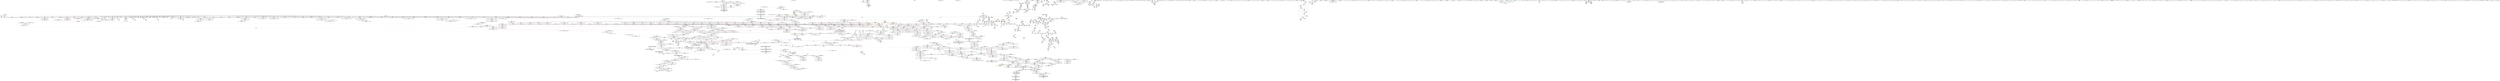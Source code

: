 digraph "SVFG" {
	label="SVFG";

	Node0x55564129aa60 [shape=record,color=grey,label="{NodeID: 0\nNullPtr}"];
	Node0x55564129aa60 -> Node0x5556417fcb40[style=solid];
	Node0x55564129aa60 -> Node0x5556417fcc40[style=solid];
	Node0x55564129aa60 -> Node0x5556417fcd10[style=solid];
	Node0x55564129aa60 -> Node0x5556417fcde0[style=solid];
	Node0x55564129aa60 -> Node0x5556417fceb0[style=solid];
	Node0x55564129aa60 -> Node0x5556417fcf80[style=solid];
	Node0x55564129aa60 -> Node0x5556417fd050[style=solid];
	Node0x55564129aa60 -> Node0x5556417fd120[style=solid];
	Node0x55564129aa60 -> Node0x5556417fd1f0[style=solid];
	Node0x55564129aa60 -> Node0x5556417fd2c0[style=solid];
	Node0x55564129aa60 -> Node0x5556417fd390[style=solid];
	Node0x55564129aa60 -> Node0x5556417fd460[style=solid];
	Node0x55564129aa60 -> Node0x5556417fd530[style=solid];
	Node0x55564129aa60 -> Node0x5556417fd600[style=solid];
	Node0x55564129aa60 -> Node0x5556417fd6d0[style=solid];
	Node0x55564129aa60 -> Node0x5556417fd7a0[style=solid];
	Node0x55564129aa60 -> Node0x5556417fd870[style=solid];
	Node0x55564129aa60 -> Node0x5556417fd940[style=solid];
	Node0x55564129aa60 -> Node0x5556417fda10[style=solid];
	Node0x55564129aa60 -> Node0x5556417fdae0[style=solid];
	Node0x55564129aa60 -> Node0x5556417fdbb0[style=solid];
	Node0x55564129aa60 -> Node0x5556417fdc80[style=solid];
	Node0x55564129aa60 -> Node0x5556417fdd80[style=solid];
	Node0x55564129aa60 -> Node0x5556417fde50[style=solid];
	Node0x55564129aa60 -> Node0x5556417fdf20[style=solid];
	Node0x55564129aa60 -> Node0x5556417fdff0[style=solid];
	Node0x55564129aa60 -> Node0x5556417fe0c0[style=solid];
	Node0x55564129aa60 -> Node0x5556417fe190[style=solid];
	Node0x55564129aa60 -> Node0x5556417fe260[style=solid];
	Node0x55564129aa60 -> Node0x5556417fe330[style=solid];
	Node0x55564129aa60 -> Node0x5556417fe400[style=solid];
	Node0x55564129aa60 -> Node0x5556417fe4d0[style=solid];
	Node0x55564129aa60 -> Node0x5556417fe5a0[style=solid];
	Node0x55564129aa60 -> Node0x5556417fe670[style=solid];
	Node0x55564129aa60 -> Node0x5556417fe740[style=solid];
	Node0x55564129aa60 -> Node0x5556417fe810[style=solid];
	Node0x55564129aa60 -> Node0x5556417fe8e0[style=solid];
	Node0x55564129aa60 -> Node0x5556417fe9b0[style=solid];
	Node0x55564129aa60 -> Node0x5556417fea80[style=solid];
	Node0x55564129aa60 -> Node0x5556417feb50[style=solid];
	Node0x55564129aa60 -> Node0x5556417fec20[style=solid];
	Node0x55564129aa60 -> Node0x5556417fecf0[style=solid];
	Node0x55564129aa60 -> Node0x5556417fedc0[style=solid];
	Node0x55564129aa60 -> Node0x5556417fee90[style=solid];
	Node0x55564129aa60 -> Node0x5556417fef60[style=solid];
	Node0x55564129aa60 -> Node0x5556417ff030[style=solid];
	Node0x55564129aa60 -> Node0x5556417ff100[style=solid];
	Node0x55564129aa60 -> Node0x5556417ff1d0[style=solid];
	Node0x55564129aa60 -> Node0x5556417ff2a0[style=solid];
	Node0x55564129aa60 -> Node0x5556417ff370[style=solid];
	Node0x55564129aa60 -> Node0x5556417ff440[style=solid];
	Node0x55564129aa60 -> Node0x5556417ff510[style=solid];
	Node0x55564129aa60 -> Node0x5556417ff5e0[style=solid];
	Node0x55564129aa60 -> Node0x5556417ff6b0[style=solid];
	Node0x55564129aa60 -> Node0x5556417ff780[style=solid];
	Node0x55564129aa60 -> Node0x5556417ff850[style=solid];
	Node0x55564129aa60 -> Node0x5556417ff920[style=solid];
	Node0x55564129aa60 -> Node0x555641827f80[style=solid];
	Node0x55564129aa60 -> Node0x55564182bfe0[style=solid];
	Node0x55564129aa60 -> Node0x55564182c0b0[style=solid];
	Node0x55564129aa60 -> Node0x55564182c180[style=solid];
	Node0x55564129aa60 -> Node0x55564182dec0[style=solid];
	Node0x55564129aa60 -> Node0x555641072120[style=solid];
	Node0x55564129aa60 -> Node0x555641858da0[style=solid];
	Node0x55564129aa60 -> Node0x555641859220[style=solid];
	Node0x55564129aa60 -> Node0x55564185ad20[style=solid];
	Node0x55564129aa60 -> Node0x55564185c0a0[style=solid];
	Node0x55564129aa60:s64 -> Node0x55564191f110[style=solid,color=red];
	Node0x555641800710 [shape=record,color=red,label="{NodeID: 775\n1021\<--1020\n\<--_M_end_of_storage\n_ZNSt12_Vector_baseINSt7__cxx1112basic_stringIcSt11char_traitsIcESaIcEEESaIS5_EED2Ev\n}"];
	Node0x555641800710 -> Node0x5556417f5960[style=solid];
	Node0x5556417f6ce0 [shape=record,color=black,label="{NodeID: 443\n1343\<--1240\n\<--this1\n_ZNSt6vectorINSt7__cxx1112basic_stringIcSt11char_traitsIcESaIcEEESaIS5_EE17_M_default_appendEm\n|{<s0>105}}"];
	Node0x5556417f6ce0:s0 -> Node0x555641928ff0[style=solid,color=red];
	Node0x555641925cb0 [shape=record,color=black,label="{NodeID: 2325\n1267 = PHI(1443, )\n}"];
	Node0x555641925cb0 -> Node0x55564182db80[style=solid];
	Node0x5556417e9ff0 [shape=record,color=green,label="{NodeID: 111\n535\<--536\n_Z4sminIiERT_S1_RKS0_\<--_Z4sminIiERT_S1_RKS0__field_insensitive\n}"];
	Node0x555641806140 [shape=record,color=red,label="{NodeID: 886\n1781\<--1772\nthis1\<--this.addr\n_ZN9__gnu_cxx13new_allocatorINSt7__cxx1112basic_stringIcSt11char_traitsIcESaIcEEEE8allocateEmPKv\n|{<s0>142}}"];
	Node0x555641806140:s0 -> Node0x55564191bb50[style=solid,color=red];
	Node0x5556418593a0 [shape=record,color=grey,label="{NodeID: 1661\n492 = cmp(491, 15, )\n}"];
	Node0x55564180cc10 [shape=record,color=purple,label="{NodeID: 554\n901\<--882\nout\<--this1\n_ZN8TestCase5printEPKcz\n}"];
	Node0x5556417ef270 [shape=record,color=green,label="{NodeID: 222\n1449\<--1450\n__n.addr\<--__n.addr_field_insensitive\n_ZSt27__uninitialized_default_n_aIPNSt7__cxx1112basic_stringIcSt11char_traitsIcESaIcEEEmS5_ET_S7_T0_RSaIT1_E\n}"];
	Node0x5556417ef270 -> Node0x555641803d80[style=solid];
	Node0x5556417ef270 -> Node0x55564182e950[style=solid];
	Node0x55564182b550 [shape=record,color=blue,label="{NodeID: 997\n794\<--803\nretval\<--call1\n_ZL22__gthread_mutex_unlockP15pthread_mutex_t\n}"];
	Node0x55564182b550 -> Node0x5556418a1760[style=dashed];
	Node0x555641812640 [shape=record,color=red,label="{NodeID: 665\n243\<--166\nexn\<--exn.slot\n_Z4workv\n}"];
	Node0x5556417fd6d0 [shape=record,color=black,label="{NodeID: 333\n324\<--3\nlpad.val\<--dummyVal\n_ZN8TestCaseC2Ev\n}"];
	Node0x555641830f80 [shape=record,color=blue,label="{NodeID: 1108\n1842\<--1839\n__i.addr\<--__i\n_ZSt32__make_move_if_noexcept_iteratorINSt7__cxx1112basic_stringIcSt11char_traitsIcESaIcEEESt13move_iteratorIPS5_EET0_PT_\n}"];
	Node0x555641830f80 -> Node0x555641806620[style=dashed];
	Node0x5556417e7210 [shape=record,color=green,label="{NodeID: 1\n7\<--1\n__dso_handle\<--dummyObj\nGlob }"];
	Node0x5556418007e0 [shape=record,color=red,label="{NodeID: 776\n1024\<--1023\n\<--_M_start4\n_ZNSt12_Vector_baseINSt7__cxx1112basic_stringIcSt11char_traitsIcESaIcEEESaIS5_EED2Ev\n}"];
	Node0x5556418007e0 -> Node0x5556417f5a30[style=solid];
	Node0x5556417f6db0 [shape=record,color=black,label="{NodeID: 444\n1351\<--1240\n\<--this1\n_ZNSt6vectorINSt7__cxx1112basic_stringIcSt11char_traitsIcESaIcEEESaIS5_EE17_M_default_appendEm\n}"];
	Node0x5556417f6db0 -> Node0x55564180e7b0[style=solid];
	Node0x5556417f6db0 -> Node0x55564180e880[style=solid];
	Node0x555641925dc0 [shape=record,color=black,label="{NodeID: 2326\n1277 = PHI(1462, )\n}"];
	Node0x555641925dc0 -> Node0x55564182dc50[style=solid];
	Node0x5556417ea0f0 [shape=record,color=green,label="{NodeID: 112\n545\<--546\n_ZN8TestCase5printEPKcz\<--_ZN8TestCase5printEPKcz_field_insensitive\n}"];
	Node0x555641806210 [shape=record,color=red,label="{NodeID: 887\n1782\<--1774\n\<--__n.addr\n_ZN9__gnu_cxx13new_allocatorINSt7__cxx1112basic_stringIcSt11char_traitsIcESaIcEEEE8allocateEmPKv\n}"];
	Node0x555641806210 -> Node0x55564185a2a0[style=solid];
	Node0x555641859520 [shape=record,color=grey,label="{NodeID: 1662\n416 = cmp(415, 15, )\n}"];
	Node0x55564180cce0 [shape=record,color=purple,label="{NodeID: 555\n902\<--882\nbuf7\<--this1\n_ZN8TestCase5printEPKcz\n}"];
	Node0x5556417ef340 [shape=record,color=green,label="{NodeID: 223\n1451\<--1452\n.addr\<--.addr_field_insensitive\n_ZSt27__uninitialized_default_n_aIPNSt7__cxx1112basic_stringIcSt11char_traitsIcESaIcEEEmS5_ET_S7_T0_RSaIT1_E\n}"];
	Node0x5556417ef340 -> Node0x55564182ea20[style=solid];
	Node0x55564182b620 [shape=record,color=blue,label="{NodeID: 998\n794\<--15\nretval\<--\n_ZL22__gthread_mutex_unlockP15pthread_mutex_t\n}"];
	Node0x55564182b620 -> Node0x5556418a1760[style=dashed];
	Node0x555641812710 [shape=record,color=red,label="{NodeID: 666\n244\<--168\nsel\<--ehselector.slot\n_Z4workv\n}"];
	Node0x5556417fd7a0 [shape=record,color=black,label="{NodeID: 334\n325\<--3\nlpad.val2\<--dummyVal\n_ZN8TestCaseC2Ev\n}"];
	Node0x555641831050 [shape=record,color=blue,label="{NodeID: 1109\n1868\<--1853\ncoerce.dive\<--__first.coerce\n_ZSt18uninitialized_copyISt13move_iteratorIPNSt7__cxx1112basic_stringIcSt11char_traitsIcESaIcEEEES7_ET0_T_SA_S9_\n}"];
	Node0x555641831050 -> Node0x555641807f50[style=dashed];
	Node0x5556417e64e0 [shape=record,color=green,label="{NodeID: 2\n9\<--1\n\<--dummyObj\nCan only get source location for instruction, argument, global var or function.}"];
	Node0x5556418008b0 [shape=record,color=red,label="{NodeID: 777\n1058\<--1052\n\<--__first.addr\n_ZSt8_DestroyIPNSt7__cxx1112basic_stringIcSt11char_traitsIcESaIcEEEEvT_S7_\n|{<s0>83}}"];
	Node0x5556418008b0:s0 -> Node0x55564192afd0[style=solid,color=red];
	Node0x5556417f6e80 [shape=record,color=black,label="{NodeID: 445\n1355\<--1240\n\<--this1\n_ZNSt6vectorINSt7__cxx1112basic_stringIcSt11char_traitsIcESaIcEEESaIS5_EE17_M_default_appendEm\n}"];
	Node0x5556417f6e80 -> Node0x55564180e950[style=solid];
	Node0x5556417f6e80 -> Node0x55564180ea20[style=solid];
	Node0x555641925ed0 [shape=record,color=black,label="{NodeID: 2327\n1281 = PHI(1200, )\n}"];
	Node0x555641925ed0 -> Node0x55564182dd20[style=solid];
	Node0x5556417ea1f0 [shape=record,color=green,label="{NodeID: 113\n551\<--552\nthis.addr\<--this.addr_field_insensitive\n_ZNSt6vectorINSt7__cxx1112basic_stringIcSt11char_traitsIcESaIcEEESaIS5_EEixEm\n}"];
	Node0x5556417ea1f0 -> Node0x555641815490[style=solid];
	Node0x5556417ea1f0 -> Node0x55564182a5e0[style=solid];
	Node0x5556418062e0 [shape=record,color=red,label="{NodeID: 888\n1790\<--1774\n\<--__n.addr\n_ZN9__gnu_cxx13new_allocatorINSt7__cxx1112basic_stringIcSt11char_traitsIcESaIcEEEE8allocateEmPKv\n}"];
	Node0x5556418062e0 -> Node0x55564181f810[style=solid];
	Node0x5556418596a0 [shape=record,color=grey,label="{NodeID: 1663\n409 = cmp(405, 408, )\n}"];
	Node0x55564180cdb0 [shape=record,color=purple,label="{NodeID: 556\n903\<--882\narraydecay8\<--this1\n_ZN8TestCase5printEPKcz\n}"];
	Node0x5556417ef410 [shape=record,color=green,label="{NodeID: 224\n1459\<--1460\n_ZSt25__uninitialized_default_nIPNSt7__cxx1112basic_stringIcSt11char_traitsIcESaIcEEEmET_S7_T0_\<--_ZSt25__uninitialized_default_nIPNSt7__cxx1112basic_stringIcSt11char_traitsIcESaIcEEEmET_S7_T0__field_insensitive\n}"];
	Node0x55564182b6f0 [shape=record,color=blue,label="{NodeID: 999\n828\<--824\n__a.addr\<--__a\n_ZSt3minIiERKT_S2_S2_\n}"];
	Node0x55564182b6f0 -> Node0x555641816a80[style=dashed];
	Node0x55564182b6f0 -> Node0x555641816b50[style=dashed];
	Node0x5556418ae9c0 [shape=record,color=yellow,style=double,label="{NodeID: 1774\n225V_1 = ENCHI(MR_225V_0)\npts\{1011 \}\nFun[_ZNSt12_Vector_baseINSt7__cxx1112basic_stringIcSt11char_traitsIcESaIcEEESaIS5_EED2Ev]}"];
	Node0x5556418ae9c0 -> Node0x55564182c800[style=dashed];
	Node0x5556418127e0 [shape=record,color=red,label="{NodeID: 667\n255\<--250\nthis1\<--this.addr\n_ZNSt5mutex4lockEv\n}"];
	Node0x5556418127e0 -> Node0x5556417f42a0[style=solid];
	Node0x5556417fd870 [shape=record,color=black,label="{NodeID: 335\n676\<--3\n\<--dummyVal\nmain\n}"];
	Node0x555641831120 [shape=record,color=blue,label="{NodeID: 1110\n1870\<--1854\ncoerce.dive1\<--__last.coerce\n_ZSt18uninitialized_copyISt13move_iteratorIPNSt7__cxx1112basic_stringIcSt11char_traitsIcESaIcEEEES7_ET0_T_SA_S9_\n}"];
	Node0x555641831120 -> Node0x555641808020[style=dashed];
	Node0x5556417e6820 [shape=record,color=green,label="{NodeID: 3\n15\<--1\n\<--dummyObj\nCan only get source location for instruction, argument, global var or function.}"];
	Node0x555641896dc0 [shape=record,color=yellow,style=double,label="{NodeID: 1885\n4V_1 = ENCHI(MR_4V_0)\npts\{210000 210001 210002 \}\nFun[_ZNSt6vectorINSt7__cxx1112basic_stringIcSt11char_traitsIcESaIcEEESaIS5_EEC2Ev]|{<s0>6}}"];
	Node0x555641896dc0:s0 -> Node0x5556418bb960[style=dashed,color=red];
	Node0x555641800980 [shape=record,color=red,label="{NodeID: 778\n1059\<--1054\n\<--__last.addr\n_ZSt8_DestroyIPNSt7__cxx1112basic_stringIcSt11char_traitsIcESaIcEEEEvT_S7_\n|{<s0>83}}"];
	Node0x555641800980:s0 -> Node0x55564192b0e0[style=solid,color=red];
	Node0x5556417f6f50 [shape=record,color=black,label="{NodeID: 446\n1359\<--1240\n\<--this1\n_ZNSt6vectorINSt7__cxx1112basic_stringIcSt11char_traitsIcESaIcEEESaIS5_EE17_M_default_appendEm\n|{<s0>107}}"];
	Node0x5556417f6f50:s0 -> Node0x55564191e8d0[style=solid,color=red];
	Node0x555641925fe0 [shape=record,color=black,label="{NodeID: 2328\n1285 = PHI(1516, )\n}"];
	Node0x555641925fe0 -> Node0x55564182ddf0[style=solid];
	Node0x5556417ea2c0 [shape=record,color=green,label="{NodeID: 114\n553\<--554\n__n.addr\<--__n.addr_field_insensitive\n_ZNSt6vectorINSt7__cxx1112basic_stringIcSt11char_traitsIcESaIcEEESaIS5_EEixEm\n}"];
	Node0x5556417ea2c0 -> Node0x555641815560[style=solid];
	Node0x5556417ea2c0 -> Node0x55564182a6b0[style=solid];
	Node0x5556418063b0 [shape=record,color=red,label="{NodeID: 889\n1829\<--1806\n\<--__result.addr\n_ZSt22__uninitialized_copy_aISt13move_iteratorIPNSt7__cxx1112basic_stringIcSt11char_traitsIcESaIcEEEES7_S6_ET0_T_SA_S9_RSaIT1_E\n|{<s0>147}}"];
	Node0x5556418063b0:s0 -> Node0x55564192da90[style=solid,color=red];
	Node0x555641859820 [shape=record,color=grey,label="{NodeID: 1664\n502 = cmp(500, 501, )\n}"];
	Node0x55564180ce80 [shape=record,color=purple,label="{NodeID: 557\n926\<--925\n_M_impl\<--this1\n_ZNSt12_Vector_baseINSt7__cxx1112basic_stringIcSt11char_traitsIcESaIcEEESaIS5_EEC2Ev\n|{<s0>73}}"];
	Node0x55564180ce80:s0 -> Node0x55564192b360[style=solid,color=red];
	Node0x5556417ef510 [shape=record,color=green,label="{NodeID: 225\n1466\<--1467\nthis.addr\<--this.addr_field_insensitive\n_ZNKSt6vectorINSt7__cxx1112basic_stringIcSt11char_traitsIcESaIcEEESaIS5_EE12_M_check_lenEmPKc\n}"];
	Node0x5556417ef510 -> Node0x555641803e50[style=solid];
	Node0x5556417ef510 -> Node0x55564182eaf0[style=solid];
	Node0x55564182b7c0 [shape=record,color=blue,label="{NodeID: 1000\n830\<--825\n__b.addr\<--__b\n_ZSt3minIiERKT_S2_S2_\n}"];
	Node0x55564182b7c0 -> Node0x555641816c20[style=dashed];
	Node0x55564182b7c0 -> Node0x555641816cf0[style=dashed];
	Node0x5556418aeaa0 [shape=record,color=yellow,style=double,label="{NodeID: 1775\n227V_1 = ENCHI(MR_227V_0)\npts\{1013 \}\nFun[_ZNSt12_Vector_baseINSt7__cxx1112basic_stringIcSt11char_traitsIcESaIcEEESaIS5_EED2Ev]}"];
	Node0x5556418aeaa0 -> Node0x55564182c8d0[style=dashed];
	Node0x5556418128b0 [shape=record,color=red,label="{NodeID: 668\n262\<--252\n\<--__e\n_ZNSt5mutex4lockEv\n}"];
	Node0x5556418128b0 -> Node0x55564185aa20[style=solid];
	Node0x5556417fd940 [shape=record,color=black,label="{NodeID: 336\n677\<--3\n\<--dummyVal\nmain\n}"];
	Node0x5556417fd940 -> Node0x55564182aed0[style=solid];
	Node0x5556418311f0 [shape=record,color=blue,label="{NodeID: 1111\n1860\<--1855\n__result.addr\<--__result\n_ZSt18uninitialized_copyISt13move_iteratorIPNSt7__cxx1112basic_stringIcSt11char_traitsIcESaIcEEEES7_ET0_T_SA_S9_\n}"];
	Node0x5556418311f0 -> Node0x5556418067c0[style=dashed];
	Node0x5556417e68e0 [shape=record,color=green,label="{NodeID: 4\n22\<--1\n_ZSt4cerr\<--dummyObj\nGlob }"];
	Node0x555641800a50 [shape=record,color=red,label="{NodeID: 779\n1074\<--1067\n\<--__first.addr\n_ZNSt12_Destroy_auxILb0EE9__destroyIPNSt7__cxx1112basic_stringIcSt11char_traitsIcESaIcEEEEEvT_S9_\n}"];
	Node0x555641800a50 -> Node0x5556418590a0[style=solid];
	Node0x5556417f7020 [shape=record,color=black,label="{NodeID: 447\n1362\<--1240\n\<--this1\n_ZNSt6vectorINSt7__cxx1112basic_stringIcSt11char_traitsIcESaIcEEESaIS5_EE17_M_default_appendEm\n|{<s0>109}}"];
	Node0x5556417f7020:s0 -> Node0x555641928ff0[style=solid,color=red];
	Node0x555641926120 [shape=record,color=black,label="{NodeID: 2329\n1295 = PHI(997, )\n|{<s0>98}}"];
	Node0x555641926120:s0 -> Node0x55564191cc20[style=solid,color=red];
	Node0x5556417ef890 [shape=record,color=green,label="{NodeID: 115\n570\<--571\nthis.addr\<--this.addr_field_insensitive\n_ZN8TestCaseD2Ev\n}"];
	Node0x5556417ef890 -> Node0x555641815700[style=solid];
	Node0x5556417ef890 -> Node0x55564182a780[style=solid];
	Node0x555641806480 [shape=record,color=red,label="{NodeID: 890\n1831\<--1830\n\<--coerce.dive3\n_ZSt22__uninitialized_copy_aISt13move_iteratorIPNSt7__cxx1112basic_stringIcSt11char_traitsIcESaIcEEEES7_S6_ET0_T_SA_S9_RSaIT1_E\n|{<s0>147}}"];
	Node0x555641806480:s0 -> Node0x55564192d870[style=solid,color=red];
	Node0x5556418599a0 [shape=record,color=grey,label="{NodeID: 1665\n473 = cmp(471, 472, )\n}"];
	Node0x55564180cf50 [shape=record,color=purple,label="{NodeID: 558\n953\<--948\n_M_start\<--this1\n_ZNSt12_Vector_baseINSt7__cxx1112basic_stringIcSt11char_traitsIcESaIcEEESaIS5_EE12_Vector_implC2Ev\n}"];
	Node0x55564180cf50 -> Node0x55564182bfe0[style=solid];
	Node0x5556417ef5e0 [shape=record,color=green,label="{NodeID: 226\n1468\<--1469\n__n.addr\<--__n.addr_field_insensitive\n_ZNKSt6vectorINSt7__cxx1112basic_stringIcSt11char_traitsIcESaIcEEESaIS5_EE12_M_check_lenEmPKc\n|{|<s2>120}}"];
	Node0x5556417ef5e0 -> Node0x555641803f20[style=solid];
	Node0x5556417ef5e0 -> Node0x55564182ebc0[style=solid];
	Node0x5556417ef5e0:s2 -> Node0x55564191e570[style=solid,color=red];
	Node0x55564182b890 [shape=record,color=blue,label="{NodeID: 1001\n826\<--840\nretval\<--\n_ZSt3minIiERKT_S2_S2_\n}"];
	Node0x55564182b890 -> Node0x5556418ad560[style=dashed];
	Node0x555641812980 [shape=record,color=red,label="{NodeID: 669\n265\<--252\n\<--__e\n_ZNSt5mutex4lockEv\n}"];
	Node0x5556417fda10 [shape=record,color=black,label="{NodeID: 337\n679\<--3\n\<--dummyVal\nmain\n}"];
	Node0x5556417fda10 -> Node0x55564182afa0[style=solid];
	Node0x5556418312c0 [shape=record,color=blue,label="{NodeID: 1112\n1862\<--1594\n__assignable\<--\n_ZSt18uninitialized_copyISt13move_iteratorIPNSt7__cxx1112basic_stringIcSt11char_traitsIcESaIcEEEES7_ET0_T_SA_S9_\n}"];
	Node0x5556417e69a0 [shape=record,color=green,label="{NodeID: 5\n23\<--1\n.str\<--dummyObj\nGlob }"];
	Node0x555641800b20 [shape=record,color=red,label="{NodeID: 780\n1078\<--1067\n\<--__first.addr\n_ZNSt12_Destroy_auxILb0EE9__destroyIPNSt7__cxx1112basic_stringIcSt11char_traitsIcESaIcEEEEEvT_S9_\n|{<s0>84}}"];
	Node0x555641800b20:s0 -> Node0x55564191c1d0[style=solid,color=red];
	Node0x5556417f70f0 [shape=record,color=black,label="{NodeID: 448\n1363\<--1240\n\<--this1\n_ZNSt6vectorINSt7__cxx1112basic_stringIcSt11char_traitsIcESaIcEEESaIS5_EE17_M_default_appendEm\n}"];
	Node0x5556417f70f0 -> Node0x55564180eaf0[style=solid];
	Node0x5556417f70f0 -> Node0x55564180ebc0[style=solid];
	Node0x5556419262f0 [shape=record,color=black,label="{NodeID: 2330\n1311 = PHI(997, )\n|{<s0>100}}"];
	Node0x5556419262f0:s0 -> Node0x55564192c160[style=solid,color=red];
	Node0x5556417ef960 [shape=record,color=green,label="{NodeID: 116\n577\<--578\n_Z6outputiRKNSt7__cxx1112basic_stringIcSt11char_traitsIcESaIcEEE\<--_Z6outputiRKNSt7__cxx1112basic_stringIcSt11char_traitsIcESaIcEEE_field_insensitive\n}"];
	Node0x555641806550 [shape=record,color=red,label="{NodeID: 891\n1833\<--1832\n\<--coerce.dive4\n_ZSt22__uninitialized_copy_aISt13move_iteratorIPNSt7__cxx1112basic_stringIcSt11char_traitsIcESaIcEEEES7_S6_ET0_T_SA_S9_RSaIT1_E\n|{<s0>147}}"];
	Node0x555641806550:s0 -> Node0x55564192d980[style=solid,color=red];
	Node0x555641859b20 [shape=record,color=grey,label="{NodeID: 1666\n861 = cmp(858, 860, )\n}"];
	Node0x55564180d020 [shape=record,color=purple,label="{NodeID: 559\n955\<--948\n_M_finish\<--this1\n_ZNSt12_Vector_baseINSt7__cxx1112basic_stringIcSt11char_traitsIcESaIcEEESaIS5_EE12_Vector_implC2Ev\n}"];
	Node0x55564180d020 -> Node0x55564182c0b0[style=solid];
	Node0x5556417ef6b0 [shape=record,color=green,label="{NodeID: 227\n1470\<--1471\n__s.addr\<--__s.addr_field_insensitive\n_ZNKSt6vectorINSt7__cxx1112basic_stringIcSt11char_traitsIcESaIcEEESaIS5_EE12_M_check_lenEmPKc\n}"];
	Node0x5556417ef6b0 -> Node0x555641803ff0[style=solid];
	Node0x5556417ef6b0 -> Node0x55564182ec90[style=solid];
	Node0x55564182b960 [shape=record,color=blue,label="{NodeID: 1002\n826\<--843\nretval\<--\n_ZSt3minIiERKT_S2_S2_\n}"];
	Node0x55564182b960 -> Node0x5556418ad560[style=dashed];
	Node0x555641812a50 [shape=record,color=red,label="{NodeID: 670\n276\<--273\nthis1\<--this.addr\n_ZNSt5mutex6unlockEv\n}"];
	Node0x555641812a50 -> Node0x5556417f4370[style=solid];
	Node0x5556417fdae0 [shape=record,color=black,label="{NodeID: 338\n701\<--3\nlpad.val\<--dummyVal\nmain\n}"];
	Node0x555641831390 [shape=record,color=blue, style = dotted,label="{NodeID: 1113\n2094\<--2096\noffset_0\<--dummyVal\n_ZSt18uninitialized_copyISt13move_iteratorIPNSt7__cxx1112basic_stringIcSt11char_traitsIcESaIcEEEES7_ET0_T_SA_S9_\n}"];
	Node0x555641831390 -> Node0x555641806890[style=dashed];
	Node0x5556417e7330 [shape=record,color=green,label="{NodeID: 6\n25\<--1\n.str.3\<--dummyObj\nGlob }"];
	Node0x555641800bf0 [shape=record,color=red,label="{NodeID: 781\n1086\<--1067\n\<--__first.addr\n_ZNSt12_Destroy_auxILb0EE9__destroyIPNSt7__cxx1112basic_stringIcSt11char_traitsIcESaIcEEEEEvT_S9_\n}"];
	Node0x555641800bf0 -> Node0x55564180d910[style=solid];
	Node0x5556417f71c0 [shape=record,color=black,label="{NodeID: 449\n1367\<--1240\n\<--this1\n_ZNSt6vectorINSt7__cxx1112basic_stringIcSt11char_traitsIcESaIcEEESaIS5_EE17_M_default_appendEm\n}"];
	Node0x5556417f71c0 -> Node0x55564180ec90[style=solid];
	Node0x5556417f71c0 -> Node0x55564180ed60[style=solid];
	Node0x555641926400 [shape=record,color=black,label="{NodeID: 2331\n1312 = PHI(1539, )\n}"];
	Node0x5556417efa30 [shape=record,color=green,label="{NodeID: 117\n582\<--583\ntest.addr\<--test.addr_field_insensitive\n_Z6outputiRKNSt7__cxx1112basic_stringIcSt11char_traitsIcESaIcEEE\n}"];
	Node0x5556417efa30 -> Node0x5556418157d0[style=solid];
	Node0x5556417efa30 -> Node0x55564182a850[style=solid];
	Node0x555641806620 [shape=record,color=red,label="{NodeID: 892\n1845\<--1842\n\<--__i.addr\n_ZSt32__make_move_if_noexcept_iteratorINSt7__cxx1112basic_stringIcSt11char_traitsIcESaIcEEESt13move_iteratorIPS5_EET0_PT_\n|{<s0>148}}"];
	Node0x555641806620:s0 -> Node0x55564191c6d0[style=solid,color=red];
	Node0x555641859ca0 [shape=record,color=grey,label="{NodeID: 1667\n462 = cmp(460, 461, )\n}"];
	Node0x55564180d0f0 [shape=record,color=purple,label="{NodeID: 560\n957\<--948\n_M_end_of_storage\<--this1\n_ZNSt12_Vector_baseINSt7__cxx1112basic_stringIcSt11char_traitsIcESaIcEEESaIS5_EE12_Vector_implC2Ev\n}"];
	Node0x55564180d0f0 -> Node0x55564182c180[style=solid];
	Node0x5556417ef780 [shape=record,color=green,label="{NodeID: 228\n1472\<--1473\n__len\<--__len_field_insensitive\n_ZNKSt6vectorINSt7__cxx1112basic_stringIcSt11char_traitsIcESaIcEEESaIS5_EE12_M_check_lenEmPKc\n}"];
	Node0x5556417ef780 -> Node0x5556418040c0[style=solid];
	Node0x5556417ef780 -> Node0x555641804190[style=solid];
	Node0x5556417ef780 -> Node0x555641804260[style=solid];
	Node0x5556417ef780 -> Node0x55564182ee30[style=solid];
	Node0x55564182ba30 [shape=record,color=blue,label="{NodeID: 1003\n851\<--849\na.addr\<--a\n_Z4sminIiERT_S1_RKS0_\n}"];
	Node0x55564182ba30 -> Node0x555641816f60[style=dashed];
	Node0x55564182ba30 -> Node0x555641817030[style=dashed];
	Node0x55564182ba30 -> Node0x555641817100[style=dashed];
	Node0x5556418aeda0 [shape=record,color=yellow,style=double,label="{NodeID: 1778\n361V_1 = ENCHI(MR_361V_0)\npts\{18990000 19010000 \}\nFun[_ZNKSt13move_iteratorIPNSt7__cxx1112basic_stringIcSt11char_traitsIcESaIcEEEE4baseEv]}"];
	Node0x5556418aeda0 -> Node0x555641807a70[style=dashed];
	Node0x555641812b20 [shape=record,color=red,label="{NodeID: 671\n300\<--293\nthis1\<--this.addr\n_ZN8TestCaseC2Ev\n}"];
	Node0x555641812b20 -> Node0x55564180b620[style=solid];
	Node0x555641812b20 -> Node0x55564180b6f0[style=solid];
	Node0x555641812b20 -> Node0x55564180b7c0[style=solid];
	Node0x555641812b20 -> Node0x55564180b890[style=solid];
	Node0x5556417fdbb0 [shape=record,color=black,label="{NodeID: 339\n702\<--3\nlpad.val13\<--dummyVal\nmain\n}"];
	Node0x555641831460 [shape=record,color=blue, style = dotted,label="{NodeID: 1114\n2097\<--2099\noffset_0\<--dummyVal\n_ZSt18uninitialized_copyISt13move_iteratorIPNSt7__cxx1112basic_stringIcSt11char_traitsIcESaIcEEEES7_ET0_T_SA_S9_\n}"];
	Node0x555641831460 -> Node0x555641806960[style=dashed];
	Node0x5556417e73c0 [shape=record,color=green,label="{NodeID: 7\n27\<--1\n.str.4\<--dummyObj\nGlob }"];
	Node0x555641800cc0 [shape=record,color=red,label="{NodeID: 782\n1075\<--1069\n\<--__last.addr\n_ZNSt12_Destroy_auxILb0EE9__destroyIPNSt7__cxx1112basic_stringIcSt11char_traitsIcESaIcEEEEEvT_S9_\n}"];
	Node0x555641800cc0 -> Node0x5556418590a0[style=solid];
	Node0x5556417f7290 [shape=record,color=black,label="{NodeID: 450\n1371\<--1240\n\<--this1\n_ZNSt6vectorINSt7__cxx1112basic_stringIcSt11char_traitsIcESaIcEEESaIS5_EE17_M_default_appendEm\n}"];
	Node0x5556417f7290 -> Node0x55564180ee30[style=solid];
	Node0x5556417f7290 -> Node0x55564180ef00[style=solid];
	Node0x555641926510 [shape=record,color=black,label="{NodeID: 2332\n1323 = PHI()\n}"];
	Node0x5556417efb00 [shape=record,color=green,label="{NodeID: 118\n584\<--585\nans.addr\<--ans.addr_field_insensitive\n_Z6outputiRKNSt7__cxx1112basic_stringIcSt11char_traitsIcESaIcEEE\n}"];
	Node0x5556417efb00 -> Node0x5556418158a0[style=solid];
	Node0x5556417efb00 -> Node0x55564182a920[style=solid];
	Node0x5556418066f0 [shape=record,color=red,label="{NodeID: 893\n1850\<--1849\n\<--coerce.dive\n_ZSt32__make_move_if_noexcept_iteratorINSt7__cxx1112basic_stringIcSt11char_traitsIcESaIcEEESt13move_iteratorIPS5_EET0_PT_\n}"];
	Node0x5556418066f0 -> Node0x555641809540[style=solid];
	Node0x555641859e20 [shape=record,color=grey,label="{NodeID: 1668\n399 = cmp(398, 15, )\n}"];
	Node0x55564180d1c0 [shape=record,color=purple,label="{NodeID: 561\n1003\<--1002\n_M_impl\<--this1\n_ZNSt12_Vector_baseINSt7__cxx1112basic_stringIcSt11char_traitsIcESaIcEEESaIS5_EE19_M_get_Tp_allocatorEv\n}"];
	Node0x55564180d1c0 -> Node0x5556417f57c0[style=solid];
	Node0x5556417f7d10 [shape=record,color=green,label="{NodeID: 229\n1474\<--1475\nref.tmp\<--ref.tmp_field_insensitive\n_ZNKSt6vectorINSt7__cxx1112basic_stringIcSt11char_traitsIcESaIcEEESaIS5_EE12_M_check_lenEmPKc\n|{|<s1>120}}"];
	Node0x5556417f7d10 -> Node0x55564182ed60[style=solid];
	Node0x5556417f7d10:s1 -> Node0x55564191e460[style=solid,color=red];
	Node0x55564182bb00 [shape=record,color=blue,label="{NodeID: 1004\n853\<--850\nb.addr\<--b\n_Z4sminIiERT_S1_RKS0_\n}"];
	Node0x55564182bb00 -> Node0x5556418171d0[style=dashed];
	Node0x55564182bb00 -> Node0x5556418172a0[style=dashed];
	Node0x555641812bf0 [shape=record,color=red,label="{NodeID: 672\n322\<--295\nexn\<--exn.slot\n_ZN8TestCaseC2Ev\n}"];
	Node0x5556417fdc80 [shape=record,color=black,label="{NodeID: 340\n785\<--3\n\<--dummyVal\nCan only get source location for instruction, argument, global var or function.}"];
	Node0x5556417fdc80 -> Node0x5556417f5140[style=solid];
	Node0x555641831530 [shape=record,color=blue,label="{NodeID: 1115\n1910\<--1895\ncoerce.dive\<--__first.coerce\n_ZNSt20__uninitialized_copyILb0EE13__uninit_copyISt13move_iteratorIPNSt7__cxx1112basic_stringIcSt11char_traitsIcESaIcEEEES9_EET0_T_SC_SB_\n}"];
	Node0x555641831530 -> Node0x5556418a4960[style=dashed];
	Node0x5556417e7450 [shape=record,color=green,label="{NodeID: 8\n29\<--1\n.str.5\<--dummyObj\nGlob }"];
	Node0x555641800d90 [shape=record,color=red,label="{NodeID: 783\n1096\<--1093\n\<--__pointer.addr\n_ZSt8_DestroyINSt7__cxx1112basic_stringIcSt11char_traitsIcESaIcEEEEvPT_\n}"];
	Node0x5556417f7360 [shape=record,color=black,label="{NodeID: 451\n1381\<--1240\n\<--this1\n_ZNSt6vectorINSt7__cxx1112basic_stringIcSt11char_traitsIcESaIcEEESaIS5_EE17_M_default_appendEm\n}"];
	Node0x5556417f7360 -> Node0x55564180efd0[style=solid];
	Node0x5556417f7360 -> Node0x55564180f0a0[style=solid];
	Node0x5556419265e0 [shape=record,color=black,label="{NodeID: 2333\n1332 = PHI(997, )\n|{<s0>103}}"];
	Node0x5556419265e0:s0 -> Node0x55564191dbc0[style=solid,color=red];
	Node0x5556417efbd0 [shape=record,color=green,label="{NodeID: 119\n592\<--593\n_ZNKSt7__cxx1112basic_stringIcSt11char_traitsIcESaIcEE5c_strEv\<--_ZNKSt7__cxx1112basic_stringIcSt11char_traitsIcESaIcEE5c_strEv_field_insensitive\n}"];
	Node0x5556418067c0 [shape=record,color=red,label="{NodeID: 894\n1880\<--1860\n\<--__result.addr\n_ZSt18uninitialized_copyISt13move_iteratorIPNSt7__cxx1112basic_stringIcSt11char_traitsIcESaIcEEEES7_ET0_T_SA_S9_\n|{<s0>151}}"];
	Node0x5556418067c0:s0 -> Node0x55564192cca0[style=solid,color=red];
	Node0x555641859fa0 [shape=record,color=grey,label="{NodeID: 1669\n395 = cmp(393, 394, )\n}"];
	Node0x55564180d290 [shape=record,color=purple,label="{NodeID: 562\n1016\<--1015\n_M_impl\<--this1\n_ZNSt12_Vector_baseINSt7__cxx1112basic_stringIcSt11char_traitsIcESaIcEEESaIS5_EED2Ev\n}"];
	Node0x5556417f7de0 [shape=record,color=green,label="{NodeID: 230\n1481\<--1482\n_ZNKSt6vectorINSt7__cxx1112basic_stringIcSt11char_traitsIcESaIcEEESaIS5_EE8max_sizeEv\<--_ZNKSt6vectorINSt7__cxx1112basic_stringIcSt11char_traitsIcESaIcEEESaIS5_EE8max_sizeEv_field_insensitive\n}"];
	Node0x55564182bbd0 [shape=record,color=blue,label="{NodeID: 1005\n865\<--864\n\<--\n_Z4sminIiERT_S1_RKS0_\n}"];
	Node0x55564182bbd0 -> Node0x55564189ef60[style=dashed];
	Node0x555641812cc0 [shape=record,color=red,label="{NodeID: 673\n323\<--297\nsel\<--ehselector.slot\n_ZN8TestCaseC2Ev\n}"];
	Node0x5556417fdd80 [shape=record,color=black,label="{NodeID: 341\n1038\<--3\n\<--dummyVal\n_ZNSt12_Vector_baseINSt7__cxx1112basic_stringIcSt11char_traitsIcESaIcEEESaIS5_EED2Ev\n}"];
	Node0x555641831600 [shape=record,color=blue,label="{NodeID: 1116\n1912\<--1896\ncoerce.dive1\<--__last.coerce\n_ZNSt20__uninitialized_copyILb0EE13__uninit_copyISt13move_iteratorIPNSt7__cxx1112basic_stringIcSt11char_traitsIcESaIcEEEES9_EET0_T_SC_SB_\n|{<s0>152}}"];
	Node0x555641831600:s0 -> Node0x5556418bc0f0[style=dashed,color=red];
	Node0x5556417e74e0 [shape=record,color=green,label="{NodeID: 9\n31\<--1\n.str.6\<--dummyObj\nGlob }"];
	Node0x555641800e60 [shape=record,color=red,label="{NodeID: 784\n1104\<--1101\n\<--__r.addr\n_ZSt11__addressofINSt7__cxx1112basic_stringIcSt11char_traitsIcESaIcEEEEPT_RS6_\n}"];
	Node0x555641800e60 -> Node0x5556417f5b00[style=solid];
	Node0x5556417f7430 [shape=record,color=black,label="{NodeID: 452\n1390\<--1240\n\<--this1\n_ZNSt6vectorINSt7__cxx1112basic_stringIcSt11char_traitsIcESaIcEEESaIS5_EE17_M_default_appendEm\n}"];
	Node0x5556417f7430 -> Node0x55564180f170[style=solid];
	Node0x5556417f7430 -> Node0x55564180f240[style=solid];
	Node0x5556419267b0 [shape=record,color=black,label="{NodeID: 2334\n1360 = PHI(997, )\n|{<s0>108}}"];
	Node0x5556419267b0:s0 -> Node0x55564191dbc0[style=solid,color=red];
	Node0x5556417efcd0 [shape=record,color=green,label="{NodeID: 120\n596\<--597\nprintf\<--printf_field_insensitive\n}"];
	Node0x555641806890 [shape=record,color=red,label="{NodeID: 895\n1882\<--1881\n\<--coerce.dive3\n_ZSt18uninitialized_copyISt13move_iteratorIPNSt7__cxx1112basic_stringIcSt11char_traitsIcESaIcEEEES7_ET0_T_SA_S9_\n|{<s0>151}}"];
	Node0x555641806890:s0 -> Node0x55564192ca20[style=solid,color=red];
	Node0x55564185a120 [shape=record,color=grey,label="{NodeID: 1670\n386 = cmp(384, 385, )\n}"];
	Node0x55564180d360 [shape=record,color=purple,label="{NodeID: 563\n1017\<--1015\n_M_start\<--this1\n_ZNSt12_Vector_baseINSt7__cxx1112basic_stringIcSt11char_traitsIcESaIcEEESaIS5_EED2Ev\n}"];
	Node0x55564180d360 -> Node0x555641800640[style=solid];
	Node0x5556417f7ee0 [shape=record,color=green,label="{NodeID: 231\n1490\<--1491\n_ZSt20__throw_length_errorPKc\<--_ZSt20__throw_length_errorPKc_field_insensitive\n}"];
	Node0x55564182bca0 [shape=record,color=blue,label="{NodeID: 1006\n874\<--872\nthis.addr\<--this\n_ZN8TestCase5printEPKcz\n}"];
	Node0x55564182bca0 -> Node0x5556418175e0[style=dashed];
	Node0x555641812d90 [shape=record,color=red,label="{NodeID: 674\n370\<--335\nthis1\<--this.addr\n_ZN8TestCase5solveEv\n|{|<s5>36}}"];
	Node0x555641812d90 -> Node0x55564180bf10[style=solid];
	Node0x555641812d90 -> Node0x55564180bfe0[style=solid];
	Node0x555641812d90 -> Node0x55564180c0b0[style=solid];
	Node0x555641812d90 -> Node0x55564180c180[style=solid];
	Node0x555641812d90 -> Node0x55564180c250[style=solid];
	Node0x555641812d90:s5 -> Node0x55564192aa80[style=solid,color=red];
	Node0x5556417fde50 [shape=record,color=black,label="{NodeID: 342\n1039\<--3\n\<--dummyVal\n_ZNSt12_Vector_baseINSt7__cxx1112basic_stringIcSt11char_traitsIcESaIcEEESaIS5_EED2Ev\n}"];
	Node0x5556417fde50 -> Node0x55564182c800[style=solid];
	Node0x5556418316d0 [shape=record,color=blue,label="{NodeID: 1117\n1902\<--1897\n__result.addr\<--__result\n_ZNSt20__uninitialized_copyILb0EE13__uninit_copyISt13move_iteratorIPNSt7__cxx1112basic_stringIcSt11char_traitsIcESaIcEEEES9_EET0_T_SC_SB_\n}"];
	Node0x5556418316d0 -> Node0x555641806a30[style=dashed];
	Node0x5556418316d0 -> Node0x555641806b00[style=dashed];
	Node0x5556417e75a0 [shape=record,color=green,label="{NodeID: 10\n33\<--1\nstdin\<--dummyObj\nGlob }"];
	Node0x555641800f30 [shape=record,color=red,label="{NodeID: 785\n1119\<--1110\nthis1\<--this.addr\n_ZNSt12_Vector_baseINSt7__cxx1112basic_stringIcSt11char_traitsIcESaIcEEESaIS5_EE13_M_deallocateEPS5_m\n}"];
	Node0x555641800f30 -> Node0x55564180d9e0[style=solid];
	Node0x5556417f7500 [shape=record,color=black,label="{NodeID: 453\n1397\<--1240\n\<--this1\n_ZNSt6vectorINSt7__cxx1112basic_stringIcSt11char_traitsIcESaIcEEESaIS5_EE17_M_default_appendEm\n}"];
	Node0x5556417f7500 -> Node0x55564180f310[style=solid];
	Node0x5556417f7500 -> Node0x55564180f3e0[style=solid];
	Node0x5556419268f0 [shape=record,color=black,label="{NodeID: 2335\n1431 = PHI(997, )\n|{<s0>112}}"];
	Node0x5556419268f0:s0 -> Node0x55564191dbc0[style=solid,color=red];
	Node0x5556417efdd0 [shape=record,color=green,label="{NodeID: 121\n604\<--605\nmain\<--main_field_insensitive\n}"];
	Node0x555641806960 [shape=record,color=red,label="{NodeID: 896\n1884\<--1883\n\<--coerce.dive4\n_ZSt18uninitialized_copyISt13move_iteratorIPNSt7__cxx1112basic_stringIcSt11char_traitsIcESaIcEEEES7_ET0_T_SA_S9_\n|{<s0>151}}"];
	Node0x555641806960:s0 -> Node0x55564192cb60[style=solid,color=red];
	Node0x55564185a2a0 [shape=record,color=grey,label="{NodeID: 1671\n1784 = cmp(1782, 1783, )\n}"];
	Node0x55564180d430 [shape=record,color=purple,label="{NodeID: 564\n1019\<--1015\n_M_impl2\<--this1\n_ZNSt12_Vector_baseINSt7__cxx1112basic_stringIcSt11char_traitsIcESaIcEEESaIS5_EED2Ev\n}"];
	Node0x5556417f7fe0 [shape=record,color=green,label="{NodeID: 232\n1497\<--1498\n_ZSt3maxImERKT_S2_S2_\<--_ZSt3maxImERKT_S2_S2__field_insensitive\n}"];
	Node0x55564182bd70 [shape=record,color=blue,label="{NodeID: 1007\n876\<--873\nfmt.addr\<--fmt\n_ZN8TestCase5printEPKcz\n}"];
	Node0x55564182bd70 -> Node0x5556418176b0[style=dashed];
	Node0x555641812e60 [shape=record,color=red,label="{NodeID: 675\n384\<--339\n\<--i\n_ZN8TestCase5solveEv\n}"];
	Node0x555641812e60 -> Node0x55564185a120[style=solid];
	Node0x5556417fdf20 [shape=record,color=black,label="{NodeID: 343\n1041\<--3\n\<--dummyVal\n_ZNSt12_Vector_baseINSt7__cxx1112basic_stringIcSt11char_traitsIcESaIcEEESaIS5_EED2Ev\n}"];
	Node0x5556417fdf20 -> Node0x55564182c8d0[style=solid];
	Node0x5556418317a0 [shape=record,color=blue,label="{NodeID: 1118\n1904\<--1915\n__cur\<--\n_ZNSt20__uninitialized_copyILb0EE13__uninit_copyISt13move_iteratorIPNSt7__cxx1112basic_stringIcSt11char_traitsIcESaIcEEEES9_EET0_T_SC_SB_\n}"];
	Node0x5556418317a0 -> Node0x5556418a4460[style=dashed];
	Node0x5556417e76a0 [shape=record,color=green,label="{NodeID: 11\n34\<--1\n.str.7\<--dummyObj\nGlob }"];
	Node0x555641801000 [shape=record,color=red,label="{NodeID: 786\n1120\<--1112\n\<--__p.addr\n_ZNSt12_Vector_baseINSt7__cxx1112basic_stringIcSt11char_traitsIcESaIcEEESaIS5_EE13_M_deallocateEPS5_m\n}"];
	Node0x555641801000 -> Node0x555641858da0[style=solid];
	Node0x5556417f75d0 [shape=record,color=black,label="{NodeID: 454\n1253\<--1248\nsub.ptr.lhs.cast\<--\n_ZNSt6vectorINSt7__cxx1112basic_stringIcSt11char_traitsIcESaIcEEESaIS5_EE17_M_default_appendEm\n}"];
	Node0x5556417f75d0 -> Node0x555641858020[style=solid];
	Node0x555641926a30 [shape=record,color=black,label="{NodeID: 2336\n1458 = PHI(1582, )\n}"];
	Node0x555641926a30 -> Node0x5556417f7b80[style=solid];
	Node0x5556417efed0 [shape=record,color=green,label="{NodeID: 122\n607\<--608\nretval\<--retval_field_insensitive\nmain\n}"];
	Node0x5556417efed0 -> Node0x55564182a9f0[style=solid];
	Node0x555641806a30 [shape=record,color=red,label="{NodeID: 897\n1915\<--1902\n\<--__result.addr\n_ZNSt20__uninitialized_copyILb0EE13__uninit_copyISt13move_iteratorIPNSt7__cxx1112basic_stringIcSt11char_traitsIcESaIcEEEES9_EET0_T_SC_SB_\n}"];
	Node0x555641806a30 -> Node0x5556418317a0[style=solid];
	Node0x55564185a420 [shape=record,color=grey,label="{NodeID: 1672\n426 = cmp(422, 425, )\n}"];
	Node0x55564180d500 [shape=record,color=purple,label="{NodeID: 565\n1020\<--1015\n_M_end_of_storage\<--this1\n_ZNSt12_Vector_baseINSt7__cxx1112basic_stringIcSt11char_traitsIcESaIcEEESaIS5_EED2Ev\n}"];
	Node0x55564180d500 -> Node0x555641800710[style=solid];
	Node0x5556417f80e0 [shape=record,color=green,label="{NodeID: 233\n1519\<--1520\nthis.addr\<--this.addr_field_insensitive\n_ZNSt12_Vector_baseINSt7__cxx1112basic_stringIcSt11char_traitsIcESaIcEEESaIS5_EE11_M_allocateEm\n}"];
	Node0x5556417f80e0 -> Node0x555641804400[style=solid];
	Node0x5556417f80e0 -> Node0x55564182ef00[style=solid];
	Node0x55564182be40 [shape=record,color=blue,label="{NodeID: 1008\n922\<--921\nthis.addr\<--this\n_ZNSt12_Vector_baseINSt7__cxx1112basic_stringIcSt11char_traitsIcESaIcEEESaIS5_EEC2Ev\n}"];
	Node0x55564182be40 -> Node0x555641817780[style=dashed];
	Node0x5556418af290 [shape=record,color=yellow,style=double,label="{NodeID: 1783\n43V_1 = ENCHI(MR_43V_0)\npts\{362 \}\nFun[_Z4sminIiERT_S1_RKS0_]}"];
	Node0x5556418af290 -> Node0x555641817440[style=dashed];
	Node0x5556418af290 -> Node0x555641817510[style=dashed];
	Node0x555641812f30 [shape=record,color=red,label="{NodeID: 676\n398\<--339\n\<--i\n_ZN8TestCase5solveEv\n}"];
	Node0x555641812f30 -> Node0x555641859e20[style=solid];
	Node0x5556417fdff0 [shape=record,color=black,label="{NodeID: 344\n1316\<--3\n\<--dummyVal\n_ZNSt6vectorINSt7__cxx1112basic_stringIcSt11char_traitsIcESaIcEEESaIS5_EE17_M_default_appendEm\n}"];
	Node0x555641831870 [shape=record,color=blue,label="{NodeID: 1119\n1904\<--1935\n__cur\<--incdec.ptr\n_ZNSt20__uninitialized_copyILb0EE13__uninit_copyISt13move_iteratorIPNSt7__cxx1112basic_stringIcSt11char_traitsIcESaIcEEEES9_EET0_T_SC_SB_\n}"];
	Node0x555641831870 -> Node0x5556418a4460[style=dashed];
	Node0x5556417e77a0 [shape=record,color=green,label="{NodeID: 12\n36\<--1\n.str.8\<--dummyObj\nGlob }"];
	Node0x5556418010d0 [shape=record,color=red,label="{NodeID: 787\n1125\<--1112\n\<--__p.addr\n_ZNSt12_Vector_baseINSt7__cxx1112basic_stringIcSt11char_traitsIcESaIcEEESaIS5_EE13_M_deallocateEPS5_m\n|{<s0>87}}"];
	Node0x5556418010d0:s0 -> Node0x55564192b5e0[style=solid,color=red];
	Node0x5556417f76a0 [shape=record,color=black,label="{NodeID: 455\n1254\<--1252\nsub.ptr.rhs.cast\<--\n_ZNSt6vectorINSt7__cxx1112basic_stringIcSt11char_traitsIcESaIcEEESaIS5_EE17_M_default_appendEm\n}"];
	Node0x5556417f76a0 -> Node0x555641858020[style=solid];
	Node0x555641926b40 [shape=record,color=black,label="{NodeID: 2337\n1480 = PHI(1683, )\n}"];
	Node0x555641926b40 -> Node0x555641857ba0[style=solid];
	Node0x5556417effa0 [shape=record,color=green,label="{NodeID: 123\n609\<--610\ni\<--i_field_insensitive\nmain\n}"];
	Node0x5556417effa0 -> Node0x555641815970[style=solid];
	Node0x5556417effa0 -> Node0x555641815a40[style=solid];
	Node0x5556417effa0 -> Node0x555641815b10[style=solid];
	Node0x5556417effa0 -> Node0x555641815be0[style=solid];
	Node0x5556417effa0 -> Node0x55564182ab90[style=solid];
	Node0x5556417effa0 -> Node0x55564182ae00[style=solid];
	Node0x555641806b00 [shape=record,color=red,label="{NodeID: 898\n1946\<--1902\n\<--__result.addr\n_ZNSt20__uninitialized_copyILb0EE13__uninit_copyISt13move_iteratorIPNSt7__cxx1112basic_stringIcSt11char_traitsIcESaIcEEEES9_EET0_T_SC_SB_\n|{<s0>158}}"];
	Node0x555641806b00:s0 -> Node0x55564192a670[style=solid,color=red];
	Node0x55564185a5a0 [shape=record,color=grey,label="{NodeID: 1673\n526 = cmp(525, 15, )\n}"];
	Node0x55564180d5d0 [shape=record,color=purple,label="{NodeID: 566\n1022\<--1015\n_M_impl3\<--this1\n_ZNSt12_Vector_baseINSt7__cxx1112basic_stringIcSt11char_traitsIcESaIcEEESaIS5_EED2Ev\n}"];
	Node0x5556417f81b0 [shape=record,color=green,label="{NodeID: 234\n1521\<--1522\n__n.addr\<--__n.addr_field_insensitive\n_ZNSt12_Vector_baseINSt7__cxx1112basic_stringIcSt11char_traitsIcESaIcEEESaIS5_EE11_M_allocateEm\n}"];
	Node0x5556417f81b0 -> Node0x5556418044d0[style=solid];
	Node0x5556417f81b0 -> Node0x5556418045a0[style=solid];
	Node0x5556417f81b0 -> Node0x55564182efd0[style=solid];
	Node0x55564182bf10 [shape=record,color=blue,label="{NodeID: 1009\n945\<--944\nthis.addr\<--this\n_ZNSt12_Vector_baseINSt7__cxx1112basic_stringIcSt11char_traitsIcESaIcEEESaIS5_EE12_Vector_implC2Ev\n}"];
	Node0x55564182bf10 -> Node0x555641817850[style=dashed];
	Node0x555641813000 [shape=record,color=red,label="{NodeID: 677\n405\<--339\n\<--i\n_ZN8TestCase5solveEv\n}"];
	Node0x555641813000 -> Node0x5556418596a0[style=solid];
	Node0x5556417fe0c0 [shape=record,color=black,label="{NodeID: 345\n1317\<--3\n\<--dummyVal\n_ZNSt6vectorINSt7__cxx1112basic_stringIcSt11char_traitsIcESaIcEEESaIS5_EE17_M_default_appendEm\n}"];
	Node0x5556417fe0c0 -> Node0x55564182e060[style=solid];
	Node0x5556418cdfb0 [shape=record,color=yellow,style=double,label="{NodeID: 2227\n4V_2 = CSCHI(MR_4V_1)\npts\{210000 210001 210002 \}\nCS[]|{<s0>170}}"];
	Node0x5556418cdfb0:s0 -> Node0x5556418cedd0[style=dashed,color=blue];
	Node0x555641831940 [shape=record,color=blue,label="{NodeID: 1120\n1906\<--1939\nexn.slot\<--\n_ZNSt20__uninitialized_copyILb0EE13__uninit_copyISt13move_iteratorIPNSt7__cxx1112basic_stringIcSt11char_traitsIcESaIcEEEES9_EET0_T_SC_SB_\n}"];
	Node0x555641831940 -> Node0x555641806f10[style=dashed];
	Node0x555641831940 -> Node0x555641831ae0[style=dashed];
	Node0x5556417e78a0 [shape=record,color=green,label="{NodeID: 13\n38\<--1\nstdout\<--dummyObj\nGlob }"];
	Node0x5556418011a0 [shape=record,color=red,label="{NodeID: 788\n1126\<--1114\n\<--__n.addr\n_ZNSt12_Vector_baseINSt7__cxx1112basic_stringIcSt11char_traitsIcESaIcEEESaIS5_EE13_M_deallocateEPS5_m\n|{<s0>87}}"];
	Node0x5556418011a0:s0 -> Node0x55564192b720[style=solid,color=red];
	Node0x5556417f7770 [shape=record,color=black,label="{NodeID: 456\n1375\<--1370\nsub.ptr.lhs.cast40\<--\n_ZNSt6vectorINSt7__cxx1112basic_stringIcSt11char_traitsIcESaIcEEESaIS5_EE17_M_default_appendEm\n}"];
	Node0x5556417f7770 -> Node0x555641858920[style=solid];
	Node0x555641926c50 [shape=record,color=black,label="{NodeID: 2338\n1483 = PHI(1200, )\n}"];
	Node0x555641926c50 -> Node0x555641857ba0[style=solid];
	Node0x5556417f0070 [shape=record,color=green,label="{NodeID: 124\n611\<--612\n_b\<--_b_field_insensitive\nmain\n}"];
	Node0x5556417f0070 -> Node0x555641815cb0[style=solid];
	Node0x5556417f0070 -> Node0x55564182ac60[style=solid];
	Node0x555641806bd0 [shape=record,color=red,label="{NodeID: 899\n1922\<--1904\n\<--__cur\n_ZNSt20__uninitialized_copyILb0EE13__uninit_copyISt13move_iteratorIPNSt7__cxx1112basic_stringIcSt11char_traitsIcESaIcEEEES9_EET0_T_SC_SB_\n|{<s0>153}}"];
	Node0x555641806bd0:s0 -> Node0x55564191c1d0[style=solid,color=red];
	Node0x55564185a720 [shape=record,color=grey,label="{NodeID: 1674\n2044 = cmp(2039, 2043, )\n}"];
	Node0x55564185a720 -> Node0x555641809f00[style=solid];
	Node0x55564180d6a0 [shape=record,color=purple,label="{NodeID: 567\n1023\<--1015\n_M_start4\<--this1\n_ZNSt12_Vector_baseINSt7__cxx1112basic_stringIcSt11char_traitsIcESaIcEEESaIS5_EED2Ev\n}"];
	Node0x55564180d6a0 -> Node0x5556418007e0[style=solid];
	Node0x5556417f8280 [shape=record,color=green,label="{NodeID: 235\n1533\<--1534\n_ZNSt16allocator_traitsISaINSt7__cxx1112basic_stringIcSt11char_traitsIcESaIcEEEEE8allocateERS6_m\<--_ZNSt16allocator_traitsISaINSt7__cxx1112basic_stringIcSt11char_traitsIcESaIcEEEEE8allocateERS6_m_field_insensitive\n}"];
	Node0x55564182bfe0 [shape=record,color=blue, style = dotted,label="{NodeID: 1010\n953\<--3\n_M_start\<--dummyVal\n_ZNSt12_Vector_baseINSt7__cxx1112basic_stringIcSt11char_traitsIcESaIcEEESaIS5_EE12_Vector_implC2Ev\n|{<s0>73}}"];
	Node0x55564182bfe0:s0 -> Node0x5556418ce850[style=dashed,color=blue];
	Node0x5556418130d0 [shape=record,color=red,label="{NodeID: 678\n432\<--339\n\<--i\n_ZN8TestCase5solveEv\n}"];
	Node0x5556418130d0 -> Node0x55564181ef10[style=solid];
	Node0x5556417fe190 [shape=record,color=black,label="{NodeID: 346\n1319\<--3\n\<--dummyVal\n_ZNSt6vectorINSt7__cxx1112basic_stringIcSt11char_traitsIcESaIcEEESaIS5_EE17_M_default_appendEm\n}"];
	Node0x5556417fe190 -> Node0x55564182e130[style=solid];
	Node0x5556418ce110 [shape=record,color=yellow,style=double,label="{NodeID: 2228\n4V_2 = CSCHI(MR_4V_1)\npts\{210000 210001 210002 \}\nCS[]|{<s0>4}}"];
	Node0x5556418ce110:s0 -> Node0x5556418cdfb0[style=dashed,color=blue];
	Node0x555641831a10 [shape=record,color=blue,label="{NodeID: 1121\n1908\<--1941\nehselector.slot\<--\n_ZNSt20__uninitialized_copyILb0EE13__uninit_copyISt13move_iteratorIPNSt7__cxx1112basic_stringIcSt11char_traitsIcESaIcEEEES9_EET0_T_SC_SB_\n}"];
	Node0x555641831a10 -> Node0x555641831bb0[style=dashed];
	Node0x5556417e79a0 [shape=record,color=green,label="{NodeID: 14\n39\<--1\n.str.9\<--dummyObj\nGlob }"];
	Node0x555641801270 [shape=record,color=red,label="{NodeID: 789\n1137\<--1134\nthis1\<--this.addr\n_ZNSt12_Vector_baseINSt7__cxx1112basic_stringIcSt11char_traitsIcESaIcEEESaIS5_EE12_Vector_implD2Ev\n}"];
	Node0x555641801270 -> Node0x5556417f5ca0[style=solid];
	Node0x5556417f7840 [shape=record,color=black,label="{NodeID: 457\n1376\<--1374\nsub.ptr.rhs.cast41\<--\n_ZNSt6vectorINSt7__cxx1112basic_stringIcSt11char_traitsIcESaIcEEESaIS5_EE17_M_default_appendEm\n}"];
	Node0x5556417f7840 -> Node0x555641858920[style=solid];
	Node0x555641926d60 [shape=record,color=black,label="{NodeID: 2339\n1493 = PHI(1200, )\n}"];
	Node0x555641926d60 -> Node0x555641857d20[style=solid];
	Node0x5556417f0140 [shape=record,color=green,label="{NodeID: 125\n613\<--614\ntest\<--test_field_insensitive\nmain\n}"];
	Node0x5556417f0140 -> Node0x555641815d80[style=solid];
	Node0x5556417f0140 -> Node0x555641815e50[style=solid];
	Node0x5556417f0140 -> Node0x555641815f20[style=solid];
	Node0x5556417f0140 -> Node0x55564182ad30[style=solid];
	Node0x555641806ca0 [shape=record,color=red,label="{NodeID: 900\n1934\<--1904\n\<--__cur\n_ZNSt20__uninitialized_copyILb0EE13__uninit_copyISt13move_iteratorIPNSt7__cxx1112basic_stringIcSt11char_traitsIcESaIcEEEES9_EET0_T_SC_SB_\n}"];
	Node0x555641806ca0 -> Node0x555641810d10[style=solid];
	Node0x55564185a8a0 [shape=record,color=grey,label="{NodeID: 1675\n1620 = cmp(1619, 1243, )\n}"];
	Node0x55564180d770 [shape=record,color=purple,label="{NodeID: 568\n1033\<--1015\n_M_impl5\<--this1\n_ZNSt12_Vector_baseINSt7__cxx1112basic_stringIcSt11char_traitsIcESaIcEEESaIS5_EED2Ev\n|{<s0>80}}"];
	Node0x55564180d770:s0 -> Node0x55564192a0c0[style=solid,color=red];
	Node0x5556417f8380 [shape=record,color=green,label="{NodeID: 236\n1544\<--1545\n__first.addr\<--__first.addr_field_insensitive\n_ZSt34__uninitialized_move_if_noexcept_aIPNSt7__cxx1112basic_stringIcSt11char_traitsIcESaIcEEES6_SaIS5_EET0_T_S9_S8_RT1_\n}"];
	Node0x5556417f8380 -> Node0x555641804670[style=solid];
	Node0x5556417f8380 -> Node0x55564182f0a0[style=solid];
	Node0x55564182c0b0 [shape=record,color=blue, style = dotted,label="{NodeID: 1011\n955\<--3\n_M_finish\<--dummyVal\n_ZNSt12_Vector_baseINSt7__cxx1112basic_stringIcSt11char_traitsIcESaIcEEESaIS5_EE12_Vector_implC2Ev\n|{<s0>73}}"];
	Node0x55564182c0b0:s0 -> Node0x5556418ce850[style=dashed,color=blue];
	Node0x5556418131a0 [shape=record,color=red,label="{NodeID: 679\n451\<--339\n\<--i\n_ZN8TestCase5solveEv\n}"];
	Node0x5556418131a0 -> Node0x55564181f510[style=solid];
	Node0x5556417fe260 [shape=record,color=black,label="{NodeID: 347\n1335\<--3\n\<--dummyVal\n_ZNSt6vectorINSt7__cxx1112basic_stringIcSt11char_traitsIcESaIcEEESaIS5_EE17_M_default_appendEm\n}"];
	Node0x5556418ce270 [shape=record,color=yellow,style=double,label="{NodeID: 2229\n4V_2 = CSCHI(MR_4V_1)\npts\{210000 210001 210002 \}\nCS[]}"];
	Node0x555641831ae0 [shape=record,color=blue,label="{NodeID: 1122\n1906\<--1953\nexn.slot\<--\n_ZNSt20__uninitialized_copyILb0EE13__uninit_copyISt13move_iteratorIPNSt7__cxx1112basic_stringIcSt11char_traitsIcESaIcEEEES9_EET0_T_SC_SB_\n}"];
	Node0x555641831ae0 -> Node0x555641806fe0[style=dashed];
	Node0x5556417e7aa0 [shape=record,color=green,label="{NodeID: 15\n41\<--1\n.str.10\<--dummyObj\nGlob }"];
	Node0x555641801340 [shape=record,color=red,label="{NodeID: 790\n1156\<--1147\n\<--__a.addr\n_ZNSt16allocator_traitsISaINSt7__cxx1112basic_stringIcSt11char_traitsIcESaIcEEEEE10deallocateERS6_PS5_m\n}"];
	Node0x555641801340 -> Node0x5556417f5d70[style=solid];
	Node0x5556417f7910 [shape=record,color=black,label="{NodeID: 458\n1426\<--1424\n\<--this1\n_ZNSt6vectorINSt7__cxx1112basic_stringIcSt11char_traitsIcESaIcEEESaIS5_EE15_M_erase_at_endEPS5_\n}"];
	Node0x5556417f7910 -> Node0x55564180f4b0[style=solid];
	Node0x5556417f7910 -> Node0x55564180f580[style=solid];
	Node0x555641926ea0 [shape=record,color=black,label="{NodeID: 2340\n1494 = PHI(1200, )\n}"];
	Node0x555641926ea0 -> Node0x55564182ed60[style=solid];
	Node0x5556417f0210 [shape=record,color=green,label="{NodeID: 126\n615\<--616\nexn.slot\<--exn.slot_field_insensitive\nmain\n}"];
	Node0x5556417f0210 -> Node0x555641815ff0[style=solid];
	Node0x5556417f0210 -> Node0x55564182aed0[style=solid];
	Node0x555641806d70 [shape=record,color=red,label="{NodeID: 901\n1947\<--1904\n\<--__cur\n_ZNSt20__uninitialized_copyILb0EE13__uninit_copyISt13move_iteratorIPNSt7__cxx1112basic_stringIcSt11char_traitsIcESaIcEEEES9_EET0_T_SC_SB_\n|{<s0>158}}"];
	Node0x555641806d70:s0 -> Node0x55564192a8c0[style=solid,color=red];
	Node0x55564185aa20 [shape=record,color=grey,label="{NodeID: 1676\n263 = cmp(262, 15, )\n}"];
	Node0x55564180d840 [shape=record,color=purple,label="{NodeID: 569\n1043\<--1015\n_M_impl6\<--this1\n_ZNSt12_Vector_baseINSt7__cxx1112basic_stringIcSt11char_traitsIcESaIcEEESaIS5_EED2Ev\n|{<s0>81}}"];
	Node0x55564180d840:s0 -> Node0x55564192a0c0[style=solid,color=red];
	Node0x5556417f8450 [shape=record,color=green,label="{NodeID: 237\n1546\<--1547\n__last.addr\<--__last.addr_field_insensitive\n_ZSt34__uninitialized_move_if_noexcept_aIPNSt7__cxx1112basic_stringIcSt11char_traitsIcESaIcEEES6_SaIS5_EET0_T_S9_S8_RT1_\n}"];
	Node0x5556417f8450 -> Node0x555641804740[style=solid];
	Node0x5556417f8450 -> Node0x55564182f170[style=solid];
	Node0x55564182c180 [shape=record,color=blue, style = dotted,label="{NodeID: 1012\n957\<--3\n_M_end_of_storage\<--dummyVal\n_ZNSt12_Vector_baseINSt7__cxx1112basic_stringIcSt11char_traitsIcESaIcEEESaIS5_EE12_Vector_implC2Ev\n|{<s0>73}}"];
	Node0x55564182c180:s0 -> Node0x5556418ce850[style=dashed,color=blue];
	Node0x555641813270 [shape=record,color=red,label="{NodeID: 680\n385\<--341\n\<--_b\n_ZN8TestCase5solveEv\n}"];
	Node0x555641813270 -> Node0x55564185a120[style=solid];
	Node0x5556417fe330 [shape=record,color=black,label="{NodeID: 348\n1336\<--3\n\<--dummyVal\n_ZNSt6vectorINSt7__cxx1112basic_stringIcSt11char_traitsIcESaIcEEESaIS5_EE17_M_default_appendEm\n}"];
	Node0x5556417fe330 -> Node0x55564182e200[style=solid];
	Node0x555641831bb0 [shape=record,color=blue,label="{NodeID: 1123\n1908\<--1955\nehselector.slot\<--\n_ZNSt20__uninitialized_copyILb0EE13__uninit_copyISt13move_iteratorIPNSt7__cxx1112basic_stringIcSt11char_traitsIcESaIcEEEES9_EET0_T_SC_SB_\n}"];
	Node0x555641831bb0 -> Node0x5556418070b0[style=dashed];
	Node0x5556417e7ba0 [shape=record,color=green,label="{NodeID: 16\n47\<--1\n.str.11\<--dummyObj\nGlob }"];
	Node0x555641801410 [shape=record,color=red,label="{NodeID: 791\n1158\<--1149\n\<--__p.addr\n_ZNSt16allocator_traitsISaINSt7__cxx1112basic_stringIcSt11char_traitsIcESaIcEEEEE10deallocateERS6_PS5_m\n|{<s0>89}}"];
	Node0x555641801410:s0 -> Node0x55564192c520[style=solid,color=red];
	Node0x5556417f79e0 [shape=record,color=black,label="{NodeID: 459\n1430\<--1424\n\<--this1\n_ZNSt6vectorINSt7__cxx1112basic_stringIcSt11char_traitsIcESaIcEEESaIS5_EE15_M_erase_at_endEPS5_\n|{<s0>111}}"];
	Node0x5556417f79e0:s0 -> Node0x55564191e8d0[style=solid,color=red];
	Node0x555641926fe0 [shape=record,color=black,label="{NodeID: 2341\n1496 = PHI(1699, )\n}"];
	Node0x555641926fe0 -> Node0x555641804330[style=solid];
	Node0x5556417f02e0 [shape=record,color=green,label="{NodeID: 127\n617\<--618\nehselector.slot\<--ehselector.slot_field_insensitive\nmain\n}"];
	Node0x5556417f02e0 -> Node0x5556418160c0[style=solid];
	Node0x5556417f02e0 -> Node0x55564182afa0[style=solid];
	Node0x555641806e40 [shape=record,color=red,label="{NodeID: 902\n1950\<--1904\n\<--__cur\n_ZNSt20__uninitialized_copyILb0EE13__uninit_copyISt13move_iteratorIPNSt7__cxx1112basic_stringIcSt11char_traitsIcESaIcEEEES9_EET0_T_SC_SB_\n}"];
	Node0x555641806e40 -> Node0x555641809a20[style=solid];
	Node0x55564185aba0 [shape=record,color=grey,label="{NodeID: 1677\n838 = cmp(835, 837, )\n}"];
	Node0x55564180d910 [shape=record,color=purple,label="{NodeID: 570\n1087\<--1086\nincdec.ptr\<--\n_ZNSt12_Destroy_auxILb0EE9__destroyIPNSt7__cxx1112basic_stringIcSt11char_traitsIcESaIcEEEEEvT_S9_\n}"];
	Node0x55564180d910 -> Node0x55564182cce0[style=solid];
	Node0x5556417f8520 [shape=record,color=green,label="{NodeID: 238\n1548\<--1549\n__result.addr\<--__result.addr_field_insensitive\n_ZSt34__uninitialized_move_if_noexcept_aIPNSt7__cxx1112basic_stringIcSt11char_traitsIcESaIcEEES6_SaIS5_EET0_T_S9_S8_RT1_\n}"];
	Node0x5556417f8520 -> Node0x555641804810[style=solid];
	Node0x5556417f8520 -> Node0x55564182f240[style=solid];
	Node0x55564182c250 [shape=record,color=blue,label="{NodeID: 1013\n962\<--961\nthis.addr\<--this\n_ZNSaINSt7__cxx1112basic_stringIcSt11char_traitsIcESaIcEEEEC2Ev\n}"];
	Node0x55564182c250 -> Node0x555641817920[style=dashed];
	Node0x555641813340 [shape=record,color=red,label="{NodeID: 681\n393\<--343\n\<--j\n_ZN8TestCase5solveEv\n}"];
	Node0x555641813340 -> Node0x555641859fa0[style=solid];
	Node0x5556417fe400 [shape=record,color=black,label="{NodeID: 349\n1338\<--3\n\<--dummyVal\n_ZNSt6vectorINSt7__cxx1112basic_stringIcSt11char_traitsIcESaIcEEESaIS5_EE17_M_default_appendEm\n}"];
	Node0x5556417fe400 -> Node0x55564182e2d0[style=solid];
	Node0x555641831c80 [shape=record,color=blue,label="{NodeID: 1124\n1975\<--1973\n__x.addr\<--__x\n_ZStneIPNSt7__cxx1112basic_stringIcSt11char_traitsIcESaIcEEEEbRKSt13move_iteratorIT_ESB_\n}"];
	Node0x555641831c80 -> Node0x555641807180[style=dashed];
	Node0x5556417e7ca0 [shape=record,color=green,label="{NodeID: 17\n49\<--1\n.str.12\<--dummyObj\nGlob }"];
	Node0x5556418014e0 [shape=record,color=red,label="{NodeID: 792\n1159\<--1151\n\<--__n.addr\n_ZNSt16allocator_traitsISaINSt7__cxx1112basic_stringIcSt11char_traitsIcESaIcEEEEE10deallocateERS6_PS5_m\n|{<s0>89}}"];
	Node0x5556418014e0:s0 -> Node0x55564192c660[style=solid,color=red];
	Node0x5556417f7ab0 [shape=record,color=black,label="{NodeID: 460\n1434\<--1424\n\<--this1\n_ZNSt6vectorINSt7__cxx1112basic_stringIcSt11char_traitsIcESaIcEEESaIS5_EE15_M_erase_at_endEPS5_\n}"];
	Node0x5556417f7ab0 -> Node0x55564180f650[style=solid];
	Node0x5556417f7ab0 -> Node0x55564180f720[style=solid];
	Node0x555641927120 [shape=record,color=black,label="{NodeID: 2342\n1503 = PHI(1200, )\n}"];
	Node0x555641927120 -> Node0x55564185b1a0[style=solid];
	Node0x5556417f03b0 [shape=record,color=green,label="{NodeID: 128\n624\<--625\nfreopen\<--freopen_field_insensitive\n}"];
	Node0x555641806f10 [shape=record,color=red,label="{NodeID: 903\n1944\<--1906\nexn\<--exn.slot\n_ZNSt20__uninitialized_copyILb0EE13__uninit_copyISt13move_iteratorIPNSt7__cxx1112basic_stringIcSt11char_traitsIcESaIcEEEES9_EET0_T_SC_SB_\n}"];
	Node0x55564185ad20 [shape=record,color=grey,label="{NodeID: 1678\n1325 = cmp(1324, 3, )\n}"];
	Node0x55564180d9e0 [shape=record,color=purple,label="{NodeID: 571\n1123\<--1119\n_M_impl\<--this1\n_ZNSt12_Vector_baseINSt7__cxx1112basic_stringIcSt11char_traitsIcESaIcEEESaIS5_EE13_M_deallocateEPS5_m\n}"];
	Node0x55564180d9e0 -> Node0x5556417f5bd0[style=solid];
	Node0x5556417f85f0 [shape=record,color=green,label="{NodeID: 239\n1550\<--1551\n__alloc.addr\<--__alloc.addr_field_insensitive\n_ZSt34__uninitialized_move_if_noexcept_aIPNSt7__cxx1112basic_stringIcSt11char_traitsIcESaIcEEES6_SaIS5_EET0_T_S9_S8_RT1_\n}"];
	Node0x5556417f85f0 -> Node0x5556418048e0[style=solid];
	Node0x5556417f85f0 -> Node0x55564182f310[style=solid];
	Node0x55564182c320 [shape=record,color=blue,label="{NodeID: 1014\n973\<--972\nthis.addr\<--this\n_ZN9__gnu_cxx13new_allocatorINSt7__cxx1112basic_stringIcSt11char_traitsIcESaIcEEEEC2Ev\n}"];
	Node0x55564182c320 -> Node0x555641800160[style=dashed];
	Node0x555641813410 [shape=record,color=red,label="{NodeID: 682\n415\<--343\n\<--j\n_ZN8TestCase5solveEv\n}"];
	Node0x555641813410 -> Node0x555641859520[style=solid];
	Node0x5556417fe4d0 [shape=record,color=black,label="{NodeID: 350\n1406\<--3\nlpad.val\<--dummyVal\n_ZNSt6vectorINSt7__cxx1112basic_stringIcSt11char_traitsIcESaIcEEESaIS5_EE17_M_default_appendEm\n}"];
	Node0x555641831d50 [shape=record,color=blue,label="{NodeID: 1125\n1977\<--1974\n__y.addr\<--__y\n_ZStneIPNSt7__cxx1112basic_stringIcSt11char_traitsIcESaIcEEEEbRKSt13move_iteratorIT_ESB_\n}"];
	Node0x555641831d50 -> Node0x555641807250[style=dashed];
	Node0x5556417e7da0 [shape=record,color=green,label="{NodeID: 18\n52\<--1\n\<--dummyObj\nCan only get source location for instruction, argument, global var or function.}"];
	Node0x5556418015b0 [shape=record,color=red,label="{NodeID: 793\n1177\<--1168\nthis1\<--this.addr\n_ZN9__gnu_cxx13new_allocatorINSt7__cxx1112basic_stringIcSt11char_traitsIcESaIcEEEE10deallocateEPS6_m\n}"];
	Node0x5556417f7b80 [shape=record,color=black,label="{NodeID: 461\n1443\<--1458\n_ZSt27__uninitialized_default_n_aIPNSt7__cxx1112basic_stringIcSt11char_traitsIcESaIcEEEmS5_ET_S7_T0_RSaIT1_E_ret\<--call\n_ZSt27__uninitialized_default_n_aIPNSt7__cxx1112basic_stringIcSt11char_traitsIcESaIcEEEmS5_ET_S7_T0_RSaIT1_E\n|{<s0>93|<s1>98}}"];
	Node0x5556417f7b80:s0 -> Node0x555641925cb0[style=solid,color=blue];
	Node0x5556417f7b80:s1 -> Node0x5556419257d0[style=solid,color=blue];
	Node0x555641927260 [shape=record,color=black,label="{NodeID: 2343\n1507 = PHI(1683, )\n}"];
	Node0x555641927260 -> Node0x55564185b320[style=solid];
	Node0x5556417f04b0 [shape=record,color=green,label="{NodeID: 129\n636\<--637\n_ZNSt6vectorINSt7__cxx1112basic_stringIcSt11char_traitsIcESaIcEEESaIS5_EE6resizeEm\<--_ZNSt6vectorINSt7__cxx1112basic_stringIcSt11char_traitsIcESaIcEEESaIS5_EE6resizeEm_field_insensitive\n}"];
	Node0x555641806fe0 [shape=record,color=red,label="{NodeID: 904\n1961\<--1906\nexn11\<--exn.slot\n_ZNSt20__uninitialized_copyILb0EE13__uninit_copyISt13move_iteratorIPNSt7__cxx1112basic_stringIcSt11char_traitsIcESaIcEEEES9_EET0_T_SC_SB_\n}"];
	Node0x55564185aea0 [shape=record,color=grey,label="{NodeID: 1679\n1714 = cmp(1711, 1713, )\n}"];
	Node0x55564180dab0 [shape=record,color=purple,label="{NodeID: 572\n1207\<--1206\n_M_impl\<--\n_ZNKSt6vectorINSt7__cxx1112basic_stringIcSt11char_traitsIcESaIcEEESaIS5_EE4sizeEv\n}"];
	Node0x5556417f86c0 [shape=record,color=green,label="{NodeID: 240\n1552\<--1553\nagg.tmp\<--agg.tmp_field_insensitive\n_ZSt34__uninitialized_move_if_noexcept_aIPNSt7__cxx1112basic_stringIcSt11char_traitsIcESaIcEEES6_SaIS5_EET0_T_S9_S8_RT1_\n}"];
	Node0x5556417f86c0 -> Node0x55564180f8c0[style=solid];
	Node0x5556417f86c0 -> Node0x55564180f990[style=solid];
	Node0x55564182c3f0 [shape=record,color=blue,label="{NodeID: 1015\n982\<--979\n__first.addr\<--__first\n_ZSt8_DestroyIPNSt7__cxx1112basic_stringIcSt11char_traitsIcESaIcEEES5_EvT_S7_RSaIT0_E\n}"];
	Node0x55564182c3f0 -> Node0x555641800230[style=dashed];
	Node0x5556418134e0 [shape=record,color=red,label="{NodeID: 683\n422\<--343\n\<--j\n_ZN8TestCase5solveEv\n}"];
	Node0x5556418134e0 -> Node0x55564185a420[style=solid];
	Node0x5556417fe5a0 [shape=record,color=black,label="{NodeID: 351\n1407\<--3\nlpad.val56\<--dummyVal\n_ZNSt6vectorINSt7__cxx1112basic_stringIcSt11char_traitsIcESaIcEEESaIS5_EE17_M_default_appendEm\n}"];
	Node0x555641831e20 [shape=record,color=blue,label="{NodeID: 1126\n1992\<--1990\n__p.addr\<--__p\n_ZSt10_ConstructINSt7__cxx1112basic_stringIcSt11char_traitsIcESaIcEEEJS5_EEvPT_DpOT0_\n}"];
	Node0x555641831e20 -> Node0x555641807320[style=dashed];
	Node0x5556417e7ea0 [shape=record,color=green,label="{NodeID: 19\n85\<--1\n\<--dummyObj\nCan only get source location for instruction, argument, global var or function.}"];
	Node0x555641801680 [shape=record,color=red,label="{NodeID: 794\n1178\<--1170\n\<--__p.addr\n_ZN9__gnu_cxx13new_allocatorINSt7__cxx1112basic_stringIcSt11char_traitsIcESaIcEEEE10deallocateEPS6_m\n}"];
	Node0x555641801680 -> Node0x5556417f5e40[style=solid];
	Node0x5556417f7c50 [shape=record,color=black,label="{NodeID: 462\n1462\<--1514\n_ZNKSt6vectorINSt7__cxx1112basic_stringIcSt11char_traitsIcESaIcEEESaIS5_EE12_M_check_lenEmPKc_ret\<--cond\n_ZNKSt6vectorINSt7__cxx1112basic_stringIcSt11char_traitsIcESaIcEEESaIS5_EE12_M_check_lenEmPKc\n|{<s0>94}}"];
	Node0x5556417f7c50:s0 -> Node0x555641925dc0[style=solid,color=blue];
	Node0x5556419273a0 [shape=record,color=black,label="{NodeID: 2344\n1510 = PHI(1683, )\n}"];
	Node0x5556419273a0 -> Node0x5556410624b0[style=solid];
	Node0x5556417f05b0 [shape=record,color=green,label="{NodeID: 130\n653\<--654\ncall6\<--call6_field_insensitive\nmain\n}"];
	Node0x5556417f05b0 -> Node0x5556417f4e00[style=solid];
	Node0x5556418070b0 [shape=record,color=red,label="{NodeID: 905\n1962\<--1908\nsel\<--ehselector.slot\n_ZNSt20__uninitialized_copyILb0EE13__uninit_copyISt13move_iteratorIPNSt7__cxx1112basic_stringIcSt11char_traitsIcESaIcEEEES9_EET0_T_SC_SB_\n}"];
	Node0x55564185b020 [shape=record,color=grey,label="{NodeID: 1680\n1486 = cmp(1484, 1485, )\n}"];
	Node0x55564180db80 [shape=record,color=purple,label="{NodeID: 573\n1208\<--1206\n_M_finish\<--\n_ZNKSt6vectorINSt7__cxx1112basic_stringIcSt11char_traitsIcESaIcEEESaIS5_EE4sizeEv\n}"];
	Node0x55564180db80 -> Node0x5556418019c0[style=solid];
	Node0x5556417f8790 [shape=record,color=green,label="{NodeID: 241\n1554\<--1555\nagg.tmp1\<--agg.tmp1_field_insensitive\n_ZSt34__uninitialized_move_if_noexcept_aIPNSt7__cxx1112basic_stringIcSt11char_traitsIcESaIcEEES6_SaIS5_EET0_T_S9_S8_RT1_\n}"];
	Node0x5556417f8790 -> Node0x55564180fa60[style=solid];
	Node0x5556417f8790 -> Node0x55564180fb30[style=solid];
	Node0x55564182c4c0 [shape=record,color=blue,label="{NodeID: 1016\n984\<--980\n__last.addr\<--__last\n_ZSt8_DestroyIPNSt7__cxx1112basic_stringIcSt11char_traitsIcESaIcEEES5_EvT_S7_RSaIT0_E\n}"];
	Node0x55564182c4c0 -> Node0x555641800300[style=dashed];
	Node0x5556418135b0 [shape=record,color=red,label="{NodeID: 684\n433\<--343\n\<--j\n_ZN8TestCase5solveEv\n}"];
	Node0x5556418135b0 -> Node0x55564181ef10[style=solid];
	Node0x5556417fe670 [shape=record,color=black,label="{NodeID: 352\n1409\<--3\n\<--dummyVal\n_ZNSt6vectorINSt7__cxx1112basic_stringIcSt11char_traitsIcESaIcEEESaIS5_EE17_M_default_appendEm\n}"];
	Node0x5556418ce850 [shape=record,color=yellow,style=double,label="{NodeID: 2234\n4V_2 = CSCHI(MR_4V_1)\npts\{210000 210001 210002 \}\nCS[]|{<s0>6}}"];
	Node0x5556418ce850:s0 -> Node0x5556418ce110[style=dashed,color=blue];
	Node0x555641831ef0 [shape=record,color=blue,label="{NodeID: 1127\n1994\<--1991\n__args.addr\<--__args\n_ZSt10_ConstructINSt7__cxx1112basic_stringIcSt11char_traitsIcESaIcEEEJS5_EEvPT_DpOT0_\n}"];
	Node0x555641831ef0 -> Node0x5556418073f0[style=dashed];
	Node0x5556417e7fa0 [shape=record,color=green,label="{NodeID: 20\n184\<--1\n\<--dummyObj\nCan only get source location for instruction, argument, global var or function.}"];
	Node0x555641801750 [shape=record,color=red,label="{NodeID: 795\n1187\<--1184\nthis1\<--this.addr\n_ZNSaINSt7__cxx1112basic_stringIcSt11char_traitsIcESaIcEEEED2Ev\n}"];
	Node0x555641801750 -> Node0x5556417f5f10[style=solid];
	Node0x5556418081c0 [shape=record,color=black,label="{NodeID: 463\n1530\<--1529\n\<--_M_impl\n_ZNSt12_Vector_baseINSt7__cxx1112basic_stringIcSt11char_traitsIcESaIcEEESaIS5_EE11_M_allocateEm\n|{<s0>124}}"];
	Node0x5556418081c0:s0 -> Node0x55564192b860[style=solid,color=red];
	Node0x5556419274e0 [shape=record,color=black,label="{NodeID: 2345\n1532 = PHI(1752, )\n}"];
	Node0x5556419274e0 -> Node0x555641072120[style=solid];
	Node0x5556417f0680 [shape=record,color=green,label="{NodeID: 131\n684\<--685\n_ZSt4endlIcSt11char_traitsIcEERSt13basic_ostreamIT_T0_ES6_\<--_ZSt4endlIcSt11char_traitsIcEERSt13basic_ostreamIT_T0_ES6__field_insensitive\n}"];
	Node0x555641807180 [shape=record,color=red,label="{NodeID: 906\n1981\<--1975\n\<--__x.addr\n_ZStneIPNSt7__cxx1112basic_stringIcSt11char_traitsIcESaIcEEEEbRKSt13move_iteratorIT_ESB_\n|{<s0>163}}"];
	Node0x555641807180:s0 -> Node0x555641929c80[style=solid,color=red];
	Node0x55564185b1a0 [shape=record,color=grey,label="{NodeID: 1681\n1504 = cmp(1502, 1503, )\n}"];
	Node0x55564180dc50 [shape=record,color=purple,label="{NodeID: 574\n1211\<--1210\n_M_impl2\<--\n_ZNKSt6vectorINSt7__cxx1112basic_stringIcSt11char_traitsIcESaIcEEESaIS5_EE4sizeEv\n}"];
	Node0x5556417f8860 [shape=record,color=green,label="{NodeID: 242\n1562\<--1563\n_ZSt32__make_move_if_noexcept_iteratorINSt7__cxx1112basic_stringIcSt11char_traitsIcESaIcEEESt13move_iteratorIPS5_EET0_PT_\<--_ZSt32__make_move_if_noexcept_iteratorINSt7__cxx1112basic_stringIcSt11char_traitsIcESaIcEEESt13move_iteratorIPS5_EET0_PT__field_insensitive\n}"];
	Node0x55564182c590 [shape=record,color=blue,label="{NodeID: 1017\n986\<--981\n.addr\<--\n_ZSt8_DestroyIPNSt7__cxx1112basic_stringIcSt11char_traitsIcESaIcEEES5_EvT_S7_RSaIT0_E\n}"];
	Node0x5556418afb00 [shape=record,color=yellow,style=double,label="{NodeID: 1792\n353V_1 = ENCHI(MR_353V_0)\npts\{18990000 \}\nFun[_ZSteqIPNSt7__cxx1112basic_stringIcSt11char_traitsIcESaIcEEEEbRKSt13move_iteratorIT_ESB_]|{<s0>166}}"];
	Node0x5556418afb00:s0 -> Node0x5556418aeda0[style=dashed,color=red];
	Node0x555641813680 [shape=record,color=red,label="{NodeID: 685\n446\<--343\n\<--j\n_ZN8TestCase5solveEv\n}"];
	Node0x555641813680 -> Node0x55564181f390[style=solid];
	Node0x5556417fe740 [shape=record,color=black,label="{NodeID: 353\n1410\<--3\n\<--dummyVal\n_ZNSt6vectorINSt7__cxx1112basic_stringIcSt11char_traitsIcESaIcEEESaIS5_EE17_M_default_appendEm\n|{<s0>110}}"];
	Node0x5556417fe740:s0 -> Node0x55564192cf20[style=solid,color=red];
	Node0x5556418ce9b0 [shape=record,color=yellow,style=double,label="{NodeID: 2235\n331V_2 = CSCHI(MR_331V_1)\npts\{18410000 \}\nCS[]}"];
	Node0x5556418ce9b0 -> Node0x5556418066f0[style=dashed];
	Node0x555641831fc0 [shape=record,color=blue,label="{NodeID: 1128\n2011\<--2010\nthis.addr\<--this\n_ZNKSt13move_iteratorIPNSt7__cxx1112basic_stringIcSt11char_traitsIcESaIcEEEEdeEv\n}"];
	Node0x555641831fc0 -> Node0x5556418074c0[style=dashed];
	Node0x5556417e80a0 [shape=record,color=green,label="{NodeID: 21\n200\<--1\n\<--dummyObj\nCan only get source location for instruction, argument, global var or function.}"];
	Node0x555641801820 [shape=record,color=red,label="{NodeID: 796\n1198\<--1195\nthis1\<--this.addr\n_ZN9__gnu_cxx13new_allocatorINSt7__cxx1112basic_stringIcSt11char_traitsIcESaIcEEEED2Ev\n}"];
	Node0x555641808290 [shape=record,color=black,label="{NodeID: 464\n1516\<--1537\n_ZNSt12_Vector_baseINSt7__cxx1112basic_stringIcSt11char_traitsIcESaIcEEESaIS5_EE11_M_allocateEm_ret\<--cond\n_ZNSt12_Vector_baseINSt7__cxx1112basic_stringIcSt11char_traitsIcESaIcEEESaIS5_EE11_M_allocateEm\n|{<s0>96}}"];
	Node0x555641808290:s0 -> Node0x555641925fe0[style=solid,color=blue];
	Node0x555641927620 [shape=record,color=black,label="{NodeID: 2346\n1561 = PHI(1838, )\n}"];
	Node0x555641927620 -> Node0x55564182f3e0[style=solid];
	Node0x5556417f0780 [shape=record,color=green,label="{NodeID: 132\n686\<--687\n_ZNSolsEPFRSoS_E\<--_ZNSolsEPFRSoS_E_field_insensitive\n}"];
	Node0x555641807250 [shape=record,color=red,label="{NodeID: 907\n1982\<--1977\n\<--__y.addr\n_ZStneIPNSt7__cxx1112basic_stringIcSt11char_traitsIcESaIcEEEEbRKSt13move_iteratorIT_ESB_\n|{<s0>163}}"];
	Node0x555641807250:s0 -> Node0x555641929d90[style=solid,color=red];
	Node0x55564185b320 [shape=record,color=grey,label="{NodeID: 1682\n1508 = cmp(1506, 1507, )\n}"];
	Node0x55564180dd20 [shape=record,color=purple,label="{NodeID: 575\n1212\<--1210\n_M_start\<--\n_ZNKSt6vectorINSt7__cxx1112basic_stringIcSt11char_traitsIcESaIcEEESaIS5_EE4sizeEv\n}"];
	Node0x55564180dd20 -> Node0x555641801a90[style=solid];
	Node0x5556417f8960 [shape=record,color=green,label="{NodeID: 243\n1577\<--1578\n_ZSt22__uninitialized_copy_aISt13move_iteratorIPNSt7__cxx1112basic_stringIcSt11char_traitsIcESaIcEEEES7_S6_ET0_T_SA_S9_RSaIT1_E\<--_ZSt22__uninitialized_copy_aISt13move_iteratorIPNSt7__cxx1112basic_stringIcSt11char_traitsIcESaIcEEEES7_S6_ET0_T_SA_S9_RSaIT1_E_field_insensitive\n}"];
	Node0x55564182c660 [shape=record,color=blue,label="{NodeID: 1018\n999\<--998\nthis.addr\<--this\n_ZNSt12_Vector_baseINSt7__cxx1112basic_stringIcSt11char_traitsIcESaIcEEESaIS5_EE19_M_get_Tp_allocatorEv\n}"];
	Node0x55564182c660 -> Node0x5556418003d0[style=dashed];
	Node0x5556418afc10 [shape=record,color=yellow,style=double,label="{NodeID: 1793\n355V_1 = ENCHI(MR_355V_0)\npts\{19010000 \}\nFun[_ZSteqIPNSt7__cxx1112basic_stringIcSt11char_traitsIcESaIcEEEEbRKSt13move_iteratorIT_ESB_]|{<s0>167}}"];
	Node0x5556418afc10:s0 -> Node0x5556418aeda0[style=dashed,color=red];
	Node0x555641813750 [shape=record,color=red,label="{NodeID: 686\n394\<--345\n\<--_b2\n_ZN8TestCase5solveEv\n}"];
	Node0x555641813750 -> Node0x555641859fa0[style=solid];
	Node0x5556417fe810 [shape=record,color=black,label="{NodeID: 354\n1439\<--3\n\<--dummyVal\n_ZNSt6vectorINSt7__cxx1112basic_stringIcSt11char_traitsIcESaIcEEESaIS5_EE15_M_erase_at_endEPS5_\n}"];
	Node0x555641832090 [shape=record,color=blue,label="{NodeID: 1129\n2020\<--2019\nthis.addr\<--this\n_ZNSt13move_iteratorIPNSt7__cxx1112basic_stringIcSt11char_traitsIcESaIcEEEEppEv\n}"];
	Node0x555641832090 -> Node0x555641807660[style=dashed];
	Node0x5556417e81a0 [shape=record,color=green,label="{NodeID: 22\n374\<--1\n\<--dummyObj\nCan only get source location for instruction, argument, global var or function.}"];
	Node0x5556418018f0 [shape=record,color=red,label="{NodeID: 797\n1205\<--1202\nthis1\<--this.addr\n_ZNKSt6vectorINSt7__cxx1112basic_stringIcSt11char_traitsIcESaIcEEESaIS5_EE4sizeEv\n}"];
	Node0x5556418018f0 -> Node0x5556417f5fe0[style=solid];
	Node0x5556418018f0 -> Node0x5556417f60b0[style=solid];
	Node0x555641808360 [shape=record,color=black,label="{NodeID: 465\n1539\<--1576\n_ZSt34__uninitialized_move_if_noexcept_aIPNSt7__cxx1112basic_stringIcSt11char_traitsIcESaIcEEES6_SaIS5_EET0_T_S9_S8_RT1__ret\<--call6\n_ZSt34__uninitialized_move_if_noexcept_aIPNSt7__cxx1112basic_stringIcSt11char_traitsIcESaIcEEES6_SaIS5_EET0_T_S9_S8_RT1_\n|{<s0>100}}"];
	Node0x555641808360:s0 -> Node0x555641926400[style=solid,color=blue];
	Node0x555641927760 [shape=record,color=black,label="{NodeID: 2347\n1567 = PHI(1838, )\n}"];
	Node0x555641927760 -> Node0x55564182f4b0[style=solid];
	Node0x5556417f0880 [shape=record,color=green,label="{NodeID: 133\n692\<--693\nclock\<--clock_field_insensitive\n}"];
	Node0x555641807320 [shape=record,color=red,label="{NodeID: 908\n1998\<--1992\n\<--__p.addr\n_ZSt10_ConstructINSt7__cxx1112basic_stringIcSt11char_traitsIcESaIcEEEJS5_EEvPT_DpOT0_\n}"];
	Node0x555641807320 -> Node0x555641809bc0[style=solid];
	Node0x55564185b4a0 [shape=record,color=grey,label="{NodeID: 1683\n769 = cmp(766, 15, )\n}"];
	Node0x55564180ddf0 [shape=record,color=purple,label="{NodeID: 576\n1246\<--1245\n_M_impl\<--\n_ZNSt6vectorINSt7__cxx1112basic_stringIcSt11char_traitsIcESaIcEEESaIS5_EE17_M_default_appendEm\n}"];
	Node0x5556417f8a60 [shape=record,color=green,label="{NodeID: 244\n1585\<--1586\n__first.addr\<--__first.addr_field_insensitive\n_ZSt25__uninitialized_default_nIPNSt7__cxx1112basic_stringIcSt11char_traitsIcESaIcEEEmET_S7_T0_\n}"];
	Node0x5556417f8a60 -> Node0x555641804b50[style=solid];
	Node0x5556417f8a60 -> Node0x55564182f580[style=solid];
	Node0x55564182c730 [shape=record,color=blue,label="{NodeID: 1019\n1008\<--1007\nthis.addr\<--this\n_ZNSt12_Vector_baseINSt7__cxx1112basic_stringIcSt11char_traitsIcESaIcEEESaIS5_EED2Ev\n}"];
	Node0x55564182c730 -> Node0x5556418004a0[style=dashed];
	Node0x555641813820 [shape=record,color=red,label="{NodeID: 687\n401\<--347\n\<--b\n_ZN8TestCase5solveEv\n}"];
	Node0x555641813820 -> Node0x55564181f690[style=solid];
	Node0x5556417fe8e0 [shape=record,color=black,label="{NodeID: 355\n1440\<--3\n\<--dummyVal\n_ZNSt6vectorINSt7__cxx1112basic_stringIcSt11char_traitsIcESaIcEEESaIS5_EE15_M_erase_at_endEPS5_\n|{<s0>113}}"];
	Node0x5556417fe8e0:s0 -> Node0x55564192cf20[style=solid,color=red];
	Node0x5556418cec70 [shape=record,color=yellow,style=double,label="{NodeID: 2237\n2V_2 = CSCHI(MR_2V_1)\npts\{10 \}\nCS[]}"];
	Node0x555641832160 [shape=record,color=blue,label="{NodeID: 1130\n2024\<--2026\n_M_current\<--incdec.ptr\n_ZNSt13move_iteratorIPNSt7__cxx1112basic_stringIcSt11char_traitsIcESaIcEEEEppEv\n|{<s0>156}}"];
	Node0x555641832160:s0 -> Node0x5556418a4960[style=dashed,color=blue];
	Node0x5556417e82a0 [shape=record,color=green,label="{NodeID: 23\n375\<--1\n\<--dummyObj\nCan only get source location for instruction, argument, global var or function.}"];
	Node0x5556418019c0 [shape=record,color=red,label="{NodeID: 798\n1209\<--1208\n\<--_M_finish\n_ZNKSt6vectorINSt7__cxx1112basic_stringIcSt11char_traitsIcESaIcEEESaIS5_EE4sizeEv\n}"];
	Node0x5556418019c0 -> Node0x5556417f6180[style=solid];
	Node0x555641808430 [shape=record,color=black,label="{NodeID: 466\n1582\<--1597\n_ZSt25__uninitialized_default_nIPNSt7__cxx1112basic_stringIcSt11char_traitsIcESaIcEEEmET_S7_T0__ret\<--call\n_ZSt25__uninitialized_default_nIPNSt7__cxx1112basic_stringIcSt11char_traitsIcESaIcEEEmET_S7_T0_\n|{<s0>114}}"];
	Node0x555641808430:s0 -> Node0x555641926a30[style=solid,color=blue];
	Node0x5556419278a0 [shape=record,color=black,label="{NodeID: 2348\n1576 = PHI(1797, )\n}"];
	Node0x5556419278a0 -> Node0x555641808360[style=solid];
	Node0x5556417f0980 [shape=record,color=green,label="{NodeID: 134\n695\<--696\n_ZNSolsEl\<--_ZNSolsEl_field_insensitive\n}"];
	Node0x5556418073f0 [shape=record,color=red,label="{NodeID: 909\n2001\<--1994\n\<--__args.addr\n_ZSt10_ConstructINSt7__cxx1112basic_stringIcSt11char_traitsIcESaIcEEEJS5_EEvPT_DpOT0_\n|{<s0>164}}"];
	Node0x5556418073f0:s0 -> Node0x55564191f820[style=solid,color=red];
	Node0x55564185b620 [shape=record,color=grey,label="{NodeID: 1684\n1258 = cmp(1256, 1257, )\n}"];
	Node0x55564180dec0 [shape=record,color=purple,label="{NodeID: 577\n1247\<--1245\n_M_end_of_storage\<--\n_ZNSt6vectorINSt7__cxx1112basic_stringIcSt11char_traitsIcESaIcEEESaIS5_EE17_M_default_appendEm\n}"];
	Node0x55564180dec0 -> Node0x555641803150[style=solid];
	Node0x5556417f8b30 [shape=record,color=green,label="{NodeID: 245\n1587\<--1588\n__n.addr\<--__n.addr_field_insensitive\n_ZSt25__uninitialized_default_nIPNSt7__cxx1112basic_stringIcSt11char_traitsIcESaIcEEEmET_S7_T0_\n}"];
	Node0x5556417f8b30 -> Node0x555641804c20[style=solid];
	Node0x5556417f8b30 -> Node0x55564182f650[style=solid];
	Node0x55564182c800 [shape=record,color=blue,label="{NodeID: 1020\n1010\<--1039\nexn.slot\<--\n_ZNSt12_Vector_baseINSt7__cxx1112basic_stringIcSt11char_traitsIcESaIcEEESaIS5_EED2Ev\n}"];
	Node0x55564182c800 -> Node0x555641800570[style=dashed];
	Node0x5556418138f0 [shape=record,color=red,label="{NodeID: 688\n411\<--347\n\<--b\n_ZN8TestCase5solveEv\n}"];
	Node0x5556418138f0 -> Node0x55564181e610[style=solid];
	Node0x5556417fe9b0 [shape=record,color=black,label="{NodeID: 356\n1636\<--3\n\<--dummyVal\n_ZNSt27__uninitialized_default_n_1ILb0EE18__uninit_default_nIPNSt7__cxx1112basic_stringIcSt11char_traitsIcESaIcEEEmEET_S9_T0_\n}"];
	Node0x5556418cedd0 [shape=record,color=yellow,style=double,label="{NodeID: 2238\n4V_2 = CSCHI(MR_4V_1)\npts\{210000 210001 210002 \}\nCS[]}"];
	Node0x555641832230 [shape=record,color=blue,label="{NodeID: 1131\n2032\<--2030\n__x.addr\<--__x\n_ZSteqIPNSt7__cxx1112basic_stringIcSt11char_traitsIcESaIcEEEEbRKSt13move_iteratorIT_ESB_\n}"];
	Node0x555641832230 -> Node0x555641807800[style=dashed];
	Node0x5556417e83a0 [shape=record,color=green,label="{NodeID: 24\n376\<--1\n\<--dummyObj\nCan only get source location for instruction, argument, global var or function.}"];
	Node0x5556418b8540 [shape=record,color=yellow,style=double,label="{NodeID: 1906\n95V_1 = ENCHI(MR_95V_0)\npts\{1990000 6540000 \}\nFun[_ZN8TestCase5solveEv]}"];
	Node0x5556418b8540 -> Node0x555641814e10[style=dashed];
	Node0x5556418b8540 -> Node0x555641814fb0[style=dashed];
	Node0x555641801a90 [shape=record,color=red,label="{NodeID: 799\n1213\<--1212\n\<--_M_start\n_ZNKSt6vectorINSt7__cxx1112basic_stringIcSt11char_traitsIcESaIcEEESaIS5_EE4sizeEv\n}"];
	Node0x555641801a90 -> Node0x5556417f6250[style=solid];
	Node0x555641808500 [shape=record,color=black,label="{NodeID: 467\n1601\<--1648\n_ZNSt27__uninitialized_default_n_1ILb0EE18__uninit_default_nIPNSt7__cxx1112basic_stringIcSt11char_traitsIcESaIcEEEmEET_S9_T0__ret\<--\n_ZNSt27__uninitialized_default_n_1ILb0EE18__uninit_default_nIPNSt7__cxx1112basic_stringIcSt11char_traitsIcESaIcEEEmEET_S9_T0_\n|{<s0>128}}"];
	Node0x555641808500:s0 -> Node0x5556419279e0[style=solid,color=blue];
	Node0x5556419279e0 [shape=record,color=black,label="{NodeID: 2349\n1597 = PHI(1601, )\n}"];
	Node0x5556419279e0 -> Node0x555641808430[style=solid];
	Node0x5556417f0a80 [shape=record,color=green,label="{NodeID: 135\n714\<--715\nthis.addr\<--this.addr_field_insensitive\n_ZNSt6vectorINSt7__cxx1112basic_stringIcSt11char_traitsIcESaIcEEESaIS5_EE6resizeEm\n}"];
	Node0x5556417f0a80 -> Node0x555641816190[style=solid];
	Node0x5556417f0a80 -> Node0x55564182b070[style=solid];
	Node0x5556418074c0 [shape=record,color=red,label="{NodeID: 910\n2014\<--2011\nthis1\<--this.addr\n_ZNKSt13move_iteratorIPNSt7__cxx1112basic_stringIcSt11char_traitsIcESaIcEEEEdeEv\n}"];
	Node0x5556418074c0 -> Node0x555641810de0[style=solid];
	Node0x55564185b7a0 [shape=record,color=grey,label="{NodeID: 1685\n736 = cmp(734, 735, )\n}"];
	Node0x55564180df90 [shape=record,color=purple,label="{NodeID: 578\n1250\<--1249\n_M_impl2\<--\n_ZNSt6vectorINSt7__cxx1112basic_stringIcSt11char_traitsIcESaIcEEESaIS5_EE17_M_default_appendEm\n}"];
	Node0x5556417f8c00 [shape=record,color=green,label="{NodeID: 246\n1589\<--1590\n__assignable\<--__assignable_field_insensitive\n_ZSt25__uninitialized_default_nIPNSt7__cxx1112basic_stringIcSt11char_traitsIcESaIcEEEmET_S7_T0_\n}"];
	Node0x5556417f8c00 -> Node0x55564182f720[style=solid];
	Node0x55564182c8d0 [shape=record,color=blue,label="{NodeID: 1021\n1012\<--1041\nehselector.slot\<--\n_ZNSt12_Vector_baseINSt7__cxx1112basic_stringIcSt11char_traitsIcESaIcEEESaIS5_EED2Ev\n}"];
	Node0x5556418139c0 [shape=record,color=red,label="{NodeID: 689\n418\<--347\n\<--b\n_ZN8TestCase5solveEv\n}"];
	Node0x5556418139c0 -> Node0x5556418578a0[style=solid];
	Node0x5556417fea80 [shape=record,color=black,label="{NodeID: 357\n1637\<--3\n\<--dummyVal\n_ZNSt27__uninitialized_default_n_1ILb0EE18__uninit_default_nIPNSt7__cxx1112basic_stringIcSt11char_traitsIcESaIcEEEmEET_S9_T0_\n}"];
	Node0x5556417fea80 -> Node0x55564182fc00[style=solid];
	Node0x5556419102b0 [shape=record,color=black,label="{NodeID: 2239\n825 = PHI(509, )\n1st arg _ZSt3minIiERKT_S2_S2_ }"];
	Node0x5556419102b0 -> Node0x55564182b7c0[style=solid];
	Node0x555641832300 [shape=record,color=blue,label="{NodeID: 1132\n2034\<--2031\n__y.addr\<--__y\n_ZSteqIPNSt7__cxx1112basic_stringIcSt11char_traitsIcESaIcEEEEbRKSt13move_iteratorIT_ESB_\n}"];
	Node0x555641832300 -> Node0x5556418078d0[style=dashed];
	Node0x5556417e84a0 [shape=record,color=green,label="{NodeID: 25\n436\<--1\n\<--dummyObj\nCan only get source location for instruction, argument, global var or function.}"];
	Node0x5556418b8650 [shape=record,color=yellow,style=double,label="{NodeID: 1907\n97V_1 = ENCHI(MR_97V_0)\npts\{1990001 6540001 \}\nFun[_ZN8TestCase5solveEv]}"];
	Node0x5556418b8650 -> Node0x555641814ee0[style=dashed];
	Node0x5556418b8650 -> Node0x555641815080[style=dashed];
	Node0x555641801b60 [shape=record,color=red,label="{NodeID: 800\n1240\<--1222\nthis1\<--this.addr\n_ZNSt6vectorINSt7__cxx1112basic_stringIcSt11char_traitsIcESaIcEEESaIS5_EE17_M_default_appendEm\n|{|<s22>94|<s23>95}}"];
	Node0x555641801b60 -> Node0x5556417f63f0[style=solid];
	Node0x555641801b60 -> Node0x5556417f64c0[style=solid];
	Node0x555641801b60 -> Node0x5556417f6590[style=solid];
	Node0x555641801b60 -> Node0x5556417f6660[style=solid];
	Node0x555641801b60 -> Node0x5556417f6730[style=solid];
	Node0x555641801b60 -> Node0x5556417f6800[style=solid];
	Node0x555641801b60 -> Node0x5556417f68d0[style=solid];
	Node0x555641801b60 -> Node0x5556417f69a0[style=solid];
	Node0x555641801b60 -> Node0x5556417f6a70[style=solid];
	Node0x555641801b60 -> Node0x5556417f6b40[style=solid];
	Node0x555641801b60 -> Node0x5556417f6c10[style=solid];
	Node0x555641801b60 -> Node0x5556417f6ce0[style=solid];
	Node0x555641801b60 -> Node0x5556417f6db0[style=solid];
	Node0x555641801b60 -> Node0x5556417f6e80[style=solid];
	Node0x555641801b60 -> Node0x5556417f6f50[style=solid];
	Node0x555641801b60 -> Node0x5556417f7020[style=solid];
	Node0x555641801b60 -> Node0x5556417f70f0[style=solid];
	Node0x555641801b60 -> Node0x5556417f71c0[style=solid];
	Node0x555641801b60 -> Node0x5556417f7290[style=solid];
	Node0x555641801b60 -> Node0x5556417f7360[style=solid];
	Node0x555641801b60 -> Node0x5556417f7430[style=solid];
	Node0x555641801b60 -> Node0x5556417f7500[style=solid];
	Node0x555641801b60:s22 -> Node0x55564192dcb0[style=solid,color=red];
	Node0x555641801b60:s23 -> Node0x55564191f220[style=solid,color=red];
	Node0x5556418085d0 [shape=record,color=black,label="{NodeID: 468\n1678\<--1677\n\<--\n_ZSt10_ConstructINSt7__cxx1112basic_stringIcSt11char_traitsIcESaIcEEEJEEvPT_DpOT0_\n}"];
	Node0x5556418085d0 -> Node0x5556418086a0[style=solid];
	Node0x555641927b20 [shape=record,color=black,label="{NodeID: 2350\n1623 = PHI(1099, )\n|{<s0>130}}"];
	Node0x555641927b20:s0 -> Node0x55564191e680[style=solid,color=red];
	Node0x5556417f0b50 [shape=record,color=green,label="{NodeID: 136\n716\<--717\n__new_size.addr\<--__new_size.addr_field_insensitive\n_ZNSt6vectorINSt7__cxx1112basic_stringIcSt11char_traitsIcESaIcEEESaIS5_EE6resizeEm\n}"];
	Node0x5556417f0b50 -> Node0x555641816260[style=solid];
	Node0x5556417f0b50 -> Node0x555641816330[style=solid];
	Node0x5556417f0b50 -> Node0x555641816400[style=solid];
	Node0x5556417f0b50 -> Node0x5556418164d0[style=solid];
	Node0x5556417f0b50 -> Node0x55564182b140[style=solid];
	Node0x555641807590 [shape=record,color=red,label="{NodeID: 911\n2016\<--2015\n\<--_M_current\n_ZNKSt13move_iteratorIPNSt7__cxx1112basic_stringIcSt11char_traitsIcESaIcEEEEdeEv\n}"];
	Node0x555641807590 -> Node0x555641809d60[style=solid];
	Node0x55564185b920 [shape=record,color=grey,label="{NodeID: 1686\n725 = cmp(721, 722, )\n}"];
	Node0x55564180e060 [shape=record,color=purple,label="{NodeID: 579\n1251\<--1249\n_M_finish\<--\n_ZNSt6vectorINSt7__cxx1112basic_stringIcSt11char_traitsIcESaIcEEESaIS5_EE17_M_default_appendEm\n}"];
	Node0x55564180e060 -> Node0x555641803220[style=solid];
	Node0x5556417f8cd0 [shape=record,color=green,label="{NodeID: 247\n1598\<--1599\n_ZNSt27__uninitialized_default_n_1ILb0EE18__uninit_default_nIPNSt7__cxx1112basic_stringIcSt11char_traitsIcESaIcEEEmEET_S9_T0_\<--_ZNSt27__uninitialized_default_n_1ILb0EE18__uninit_default_nIPNSt7__cxx1112basic_stringIcSt11char_traitsIcESaIcEEEmEET_S9_T0__field_insensitive\n}"];
	Node0x55564182c9a0 [shape=record,color=blue,label="{NodeID: 1022\n1052\<--1050\n__first.addr\<--__first\n_ZSt8_DestroyIPNSt7__cxx1112basic_stringIcSt11char_traitsIcESaIcEEEEvT_S7_\n}"];
	Node0x55564182c9a0 -> Node0x5556418008b0[style=dashed];
	Node0x555641813a90 [shape=record,color=red,label="{NodeID: 690\n428\<--347\n\<--b\n_ZN8TestCase5solveEv\n}"];
	Node0x555641813a90 -> Node0x555641857120[style=solid];
	Node0x5556417feb50 [shape=record,color=black,label="{NodeID: 358\n1639\<--3\n\<--dummyVal\n_ZNSt27__uninitialized_default_n_1ILb0EE18__uninit_default_nIPNSt7__cxx1112basic_stringIcSt11char_traitsIcESaIcEEEmEET_S9_T0_\n}"];
	Node0x5556417feb50 -> Node0x55564182fcd0[style=solid];
	Node0x55564190fef0 [shape=record,color=black,label="{NodeID: 2240\n824 = PHI(355, )\n0th arg _ZSt3minIiERKT_S2_S2_ }"];
	Node0x55564190fef0 -> Node0x55564182b6f0[style=solid];
	Node0x5556418323d0 [shape=record,color=blue,label="{NodeID: 1133\n2048\<--2047\nthis.addr\<--this\n_ZNKSt13move_iteratorIPNSt7__cxx1112basic_stringIcSt11char_traitsIcESaIcEEEE4baseEv\n}"];
	Node0x5556418323d0 -> Node0x5556418079a0[style=dashed];
	Node0x5556417e85a0 [shape=record,color=green,label="{NodeID: 26\n456\<--1\n\<--dummyObj\nCan only get source location for instruction, argument, global var or function.}"];
	Node0x5556418b8760 [shape=record,color=yellow,style=double,label="{NodeID: 1908\n99V_1 = ENCHI(MR_99V_0)\npts\{1990002 6540002 \}\nFun[_ZN8TestCase5solveEv]}"];
	Node0x5556418b8760 -> Node0x555641815220[style=dashed];
	Node0x555641801c30 [shape=record,color=red,label="{NodeID: 801\n1241\<--1224\n\<--__n.addr\n_ZNSt6vectorINSt7__cxx1112basic_stringIcSt11char_traitsIcESaIcEEESaIS5_EE17_M_default_appendEm\n}"];
	Node0x555641801c30 -> Node0x55564185baa0[style=solid];
	Node0x5556418086a0 [shape=record,color=black,label="{NodeID: 469\n1679\<--1678\n\<--\n_ZSt10_ConstructINSt7__cxx1112basic_stringIcSt11char_traitsIcESaIcEEEJEEvPT_DpOT0_\n}"];
	Node0x555641927cf0 [shape=record,color=black,label="{NodeID: 2351\n1643 = PHI()\n}"];
	Node0x5556417f0c20 [shape=record,color=green,label="{NodeID: 137\n723\<--724\n_ZNKSt6vectorINSt7__cxx1112basic_stringIcSt11char_traitsIcESaIcEEESaIS5_EE4sizeEv\<--_ZNKSt6vectorINSt7__cxx1112basic_stringIcSt11char_traitsIcESaIcEEESaIS5_EE4sizeEv_field_insensitive\n}"];
	Node0x555641807660 [shape=record,color=red,label="{NodeID: 912\n2023\<--2020\nthis1\<--this.addr\n_ZNSt13move_iteratorIPNSt7__cxx1112basic_stringIcSt11char_traitsIcESaIcEEEEppEv\n}"];
	Node0x555641807660 -> Node0x555641809e30[style=solid];
	Node0x555641807660 -> Node0x555641810eb0[style=solid];
	Node0x55564185baa0 [shape=record,color=grey,label="{NodeID: 1687\n1242 = cmp(1241, 1243, )\n}"];
	Node0x55564180e130 [shape=record,color=purple,label="{NodeID: 580\n1261\<--1260\n_M_impl5\<--\n_ZNSt6vectorINSt7__cxx1112basic_stringIcSt11char_traitsIcESaIcEEESaIS5_EE17_M_default_appendEm\n}"];
	Node0x5556417f8dd0 [shape=record,color=green,label="{NodeID: 248\n1604\<--1605\n__first.addr\<--__first.addr_field_insensitive\n_ZNSt27__uninitialized_default_n_1ILb0EE18__uninit_default_nIPNSt7__cxx1112basic_stringIcSt11char_traitsIcESaIcEEEmEET_S9_T0_\n}"];
	Node0x5556417f8dd0 -> Node0x555641804cf0[style=solid];
	Node0x5556417f8dd0 -> Node0x555641804dc0[style=solid];
	Node0x5556417f8dd0 -> Node0x55564182f7f0[style=solid];
	Node0x55564182ca70 [shape=record,color=blue,label="{NodeID: 1023\n1054\<--1051\n__last.addr\<--__last\n_ZSt8_DestroyIPNSt7__cxx1112basic_stringIcSt11char_traitsIcESaIcEEEEvT_S7_\n}"];
	Node0x55564182ca70 -> Node0x555641800980[style=dashed];
	Node0x555641813b60 [shape=record,color=red,label="{NodeID: 691\n439\<--347\n\<--b\n_ZN8TestCase5solveEv\n}"];
	Node0x555641813b60 -> Node0x5556417f45e0[style=solid];
	Node0x5556417fec20 [shape=record,color=black,label="{NodeID: 359\n1650\<--3\n\<--dummyVal\n_ZNSt27__uninitialized_default_n_1ILb0EE18__uninit_default_nIPNSt7__cxx1112basic_stringIcSt11char_traitsIcESaIcEEEmEET_S9_T0_\n}"];
	Node0x55564191bb50 [shape=record,color=black,label="{NodeID: 2241\n1745 = PHI(1730, 1781, )\n0th arg _ZNK9__gnu_cxx13new_allocatorINSt7__cxx1112basic_stringIcSt11char_traitsIcESaIcEEEE8max_sizeEv }"];
	Node0x55564191bb50 -> Node0x5556418305c0[style=solid];
	Node0x5556418324a0 [shape=record,color=blue,label="{NodeID: 1134\n2057\<--2056\n__t.addr\<--__t\n_ZSt7forwardINSt7__cxx1112basic_stringIcSt11char_traitsIcESaIcEEEEOT_RNSt16remove_referenceIS6_E4typeE\n}"];
	Node0x5556418324a0 -> Node0x555641807b40[style=dashed];
	Node0x5556417e86a0 [shape=record,color=green,label="{NodeID: 27\n469\<--1\n\<--dummyObj\nCan only get source location for instruction, argument, global var or function.}"];
	Node0x555641801d00 [shape=record,color=red,label="{NodeID: 802\n1257\<--1224\n\<--__n.addr\n_ZNSt6vectorINSt7__cxx1112basic_stringIcSt11char_traitsIcESaIcEEESaIS5_EE17_M_default_appendEm\n}"];
	Node0x555641801d00 -> Node0x55564185b620[style=solid];
	Node0x555641808770 [shape=record,color=black,label="{NodeID: 470\n1689\<--1688\n\<--this1\n_ZNKSt6vectorINSt7__cxx1112basic_stringIcSt11char_traitsIcESaIcEEESaIS5_EE8max_sizeEv\n|{<s0>138}}"];
	Node0x555641808770:s0 -> Node0x55564192bae0[style=solid,color=red];
	Node0x555641927dc0 [shape=record,color=black,label="{NodeID: 2352\n1834 = PHI(1852, )\n}"];
	Node0x555641927dc0 -> Node0x555641809470[style=solid];
	Node0x5556417f0d20 [shape=record,color=green,label="{NodeID: 138\n731\<--732\n_ZNSt6vectorINSt7__cxx1112basic_stringIcSt11char_traitsIcESaIcEEESaIS5_EE17_M_default_appendEm\<--_ZNSt6vectorINSt7__cxx1112basic_stringIcSt11char_traitsIcESaIcEEESaIS5_EE17_M_default_appendEm_field_insensitive\n}"];
	Node0x555641807730 [shape=record,color=red,label="{NodeID: 913\n2025\<--2024\n\<--_M_current\n_ZNSt13move_iteratorIPNSt7__cxx1112basic_stringIcSt11char_traitsIcESaIcEEEEppEv\n}"];
	Node0x555641807730 -> Node0x555641810f80[style=solid];
	Node0x55564185bc20 [shape=record,color=grey,label="{NodeID: 1688\n1527 = cmp(1526, 1243, )\n}"];
	Node0x55564180e200 [shape=record,color=purple,label="{NodeID: 581\n1262\<--1260\n_M_finish6\<--\n_ZNSt6vectorINSt7__cxx1112basic_stringIcSt11char_traitsIcESaIcEEESaIS5_EE17_M_default_appendEm\n}"];
	Node0x55564180e200 -> Node0x5556418032f0[style=solid];
	Node0x5556417f8ea0 [shape=record,color=green,label="{NodeID: 249\n1606\<--1607\n__n.addr\<--__n.addr_field_insensitive\n_ZNSt27__uninitialized_default_n_1ILb0EE18__uninit_default_nIPNSt7__cxx1112basic_stringIcSt11char_traitsIcESaIcEEEmEET_S9_T0_\n}"];
	Node0x5556417f8ea0 -> Node0x555641804e90[style=solid];
	Node0x5556417f8ea0 -> Node0x555641804f60[style=solid];
	Node0x5556417f8ea0 -> Node0x55564182f8c0[style=solid];
	Node0x5556417f8ea0 -> Node0x55564182fa60[style=solid];
	Node0x55564182cb40 [shape=record,color=blue,label="{NodeID: 1024\n1067\<--1065\n__first.addr\<--__first\n_ZNSt12_Destroy_auxILb0EE9__destroyIPNSt7__cxx1112basic_stringIcSt11char_traitsIcESaIcEEEEEvT_S9_\n}"];
	Node0x55564182cb40 -> Node0x55564189e560[style=dashed];
	Node0x555641813c30 [shape=record,color=red,label="{NodeID: 692\n542\<--349\n\<--ans\n_ZN8TestCase5solveEv\n|{<s0>36}}"];
	Node0x555641813c30:s0 -> Node0x55564192aca0[style=solid,color=red];
	Node0x5556417fecf0 [shape=record,color=black,label="{NodeID: 360\n1651\<--3\n\<--dummyVal\n_ZNSt27__uninitialized_default_n_1ILb0EE18__uninit_default_nIPNSt7__cxx1112basic_stringIcSt11char_traitsIcESaIcEEEmEET_S9_T0_\n}"];
	Node0x5556417fecf0 -> Node0x55564182fda0[style=solid];
	Node0x55564191bd60 [shape=record,color=black,label="{NodeID: 2242\n1798 = PHI(1573, )\n0th arg _ZSt22__uninitialized_copy_aISt13move_iteratorIPNSt7__cxx1112basic_stringIcSt11char_traitsIcESaIcEEEES7_S6_ET0_T_SA_S9_RSaIT1_E }"];
	Node0x55564191bd60 -> Node0x555641830aa0[style=solid];
	Node0x555641832570 [shape=record,color=blue,label="{NodeID: 1135\n2068\<--2066\nthis.addr\<--this\n_ZNSt13move_iteratorIPNSt7__cxx1112basic_stringIcSt11char_traitsIcESaIcEEEEC2ES6_\n}"];
	Node0x555641832570 -> Node0x555641807c10[style=dashed];
	Node0x5556417e87a0 [shape=record,color=green,label="{NodeID: 28\n893\<--1\n\<--dummyObj\nCan only get source location for instruction, argument, global var or function.}"];
	Node0x555641801dd0 [shape=record,color=red,label="{NodeID: 803\n1264\<--1224\n\<--__n.addr\n_ZNSt6vectorINSt7__cxx1112basic_stringIcSt11char_traitsIcESaIcEEESaIS5_EE17_M_default_appendEm\n|{<s0>93}}"];
	Node0x555641801dd0:s0 -> Node0x55564191caa0[style=solid,color=red];
	Node0x555641808840 [shape=record,color=black,label="{NodeID: 471\n1683\<--1693\n_ZNKSt6vectorINSt7__cxx1112basic_stringIcSt11char_traitsIcESaIcEEESaIS5_EE8max_sizeEv_ret\<--call2\n_ZNKSt6vectorINSt7__cxx1112basic_stringIcSt11char_traitsIcESaIcEEESaIS5_EE8max_sizeEv\n|{<s0>115|<s1>122|<s2>123}}"];
	Node0x555641808840:s0 -> Node0x555641926b40[style=solid,color=blue];
	Node0x555641808840:s1 -> Node0x555641927260[style=solid,color=blue];
	Node0x555641808840:s2 -> Node0x5556419273a0[style=solid,color=blue];
	Node0x555641927ed0 [shape=record,color=black,label="{NodeID: 2353\n1885 = PHI(1894, )\n}"];
	Node0x555641927ed0 -> Node0x555641809950[style=solid];
	Node0x5556417f0e20 [shape=record,color=green,label="{NodeID: 139\n745\<--746\n_ZNSt6vectorINSt7__cxx1112basic_stringIcSt11char_traitsIcESaIcEEESaIS5_EE15_M_erase_at_endEPS5_\<--_ZNSt6vectorINSt7__cxx1112basic_stringIcSt11char_traitsIcESaIcEEESaIS5_EE15_M_erase_at_endEPS5__field_insensitive\n}"];
	Node0x555641807800 [shape=record,color=red,label="{NodeID: 914\n2038\<--2032\n\<--__x.addr\n_ZSteqIPNSt7__cxx1112basic_stringIcSt11char_traitsIcESaIcEEEEbRKSt13move_iteratorIT_ESB_\n|{<s0>166}}"];
	Node0x555641807800:s0 -> Node0x555641928e70[style=solid,color=red];
	Node0x55564185bda0 [shape=record,color=grey,label="{NodeID: 1689\n800 = cmp(799, 15, )\n}"];
	Node0x55564180e2d0 [shape=record,color=purple,label="{NodeID: 582\n1271\<--1270\n_M_impl8\<--\n_ZNSt6vectorINSt7__cxx1112basic_stringIcSt11char_traitsIcESaIcEEESaIS5_EE17_M_default_appendEm\n}"];
	Node0x5556417f8f70 [shape=record,color=green,label="{NodeID: 250\n1608\<--1609\n__cur\<--__cur_field_insensitive\n_ZNSt27__uninitialized_default_n_1ILb0EE18__uninit_default_nIPNSt7__cxx1112basic_stringIcSt11char_traitsIcESaIcEEEmEET_S9_T0_\n}"];
	Node0x5556417f8f70 -> Node0x555641805030[style=solid];
	Node0x5556417f8f70 -> Node0x555641805100[style=solid];
	Node0x5556417f8f70 -> Node0x5556418051d0[style=solid];
	Node0x5556417f8f70 -> Node0x5556418052a0[style=solid];
	Node0x5556417f8f70 -> Node0x55564182f990[style=solid];
	Node0x5556417f8f70 -> Node0x55564182fb30[style=solid];
	Node0x55564182cc10 [shape=record,color=blue,label="{NodeID: 1025\n1069\<--1066\n__last.addr\<--__last\n_ZNSt12_Destroy_auxILb0EE9__destroyIPNSt7__cxx1112basic_stringIcSt11char_traitsIcESaIcEEEEEvT_S9_\n}"];
	Node0x55564182cc10 -> Node0x555641800cc0[style=dashed];
	Node0x555641813d00 [shape=record,color=red,label="{NodeID: 693\n460\<--351\n\<--u\n_ZN8TestCase5solveEv\n}"];
	Node0x555641813d00 -> Node0x555641859ca0[style=solid];
	Node0x5556417fedc0 [shape=record,color=black,label="{NodeID: 361\n1653\<--3\n\<--dummyVal\n_ZNSt27__uninitialized_default_n_1ILb0EE18__uninit_default_nIPNSt7__cxx1112basic_stringIcSt11char_traitsIcESaIcEEEmEET_S9_T0_\n}"];
	Node0x5556417fedc0 -> Node0x55564182fe70[style=solid];
	Node0x55564191be70 [shape=record,color=black,label="{NodeID: 2243\n1799 = PHI(1575, )\n1st arg _ZSt22__uninitialized_copy_aISt13move_iteratorIPNSt7__cxx1112basic_stringIcSt11char_traitsIcESaIcEEEES7_S6_ET0_T_SA_S9_RSaIT1_E }"];
	Node0x55564191be70 -> Node0x555641830b70[style=solid];
	Node0x555641832640 [shape=record,color=blue,label="{NodeID: 1136\n2070\<--2067\n__i.addr\<--__i\n_ZNSt13move_iteratorIPNSt7__cxx1112basic_stringIcSt11char_traitsIcESaIcEEEEC2ES6_\n}"];
	Node0x555641832640 -> Node0x555641807ce0[style=dashed];
	Node0x5556417e88a0 [shape=record,color=green,label="{NodeID: 29\n1029\<--1\n\<--dummyObj\nCan only get source location for instruction, argument, global var or function.}"];
	Node0x5556418b8a60 [shape=record,color=yellow,style=double,label="{NodeID: 1911\n27V_1 = ENCHI(MR_27V_0)\npts\{210000 \}\nFun[_ZNSt6vectorINSt7__cxx1112basic_stringIcSt11char_traitsIcESaIcEEESaIS5_EE6resizeEm]|{|<s2>60|<s3>61|<s4>62|<s5>63}}"];
	Node0x5556418b8a60 -> Node0x5556418165a0[style=dashed];
	Node0x5556418b8a60 -> Node0x555641898bc0[style=dashed];
	Node0x5556418b8a60:s2 -> Node0x5556418bbf30[style=dashed,color=red];
	Node0x5556418b8a60:s3 -> Node0x5556418bbf30[style=dashed,color=red];
	Node0x5556418b8a60:s4 -> Node0x5556418b0720[style=dashed,color=red];
	Node0x5556418b8a60:s5 -> Node0x5556418bbf30[style=dashed,color=red];
	Node0x555641801ea0 [shape=record,color=red,label="{NodeID: 804\n1275\<--1224\n\<--__n.addr\n_ZNSt6vectorINSt7__cxx1112basic_stringIcSt11char_traitsIcESaIcEEESaIS5_EE17_M_default_appendEm\n|{<s0>94}}"];
	Node0x555641801ea0:s0 -> Node0x55564192ddc0[style=solid,color=red];
	Node0x555641808910 [shape=record,color=black,label="{NodeID: 472\n1699\<--1722\n_ZSt3maxImERKT_S2_S2__ret\<--\n_ZSt3maxImERKT_S2_S2_\n|{<s0>120}}"];
	Node0x555641808910:s0 -> Node0x555641926fe0[style=solid,color=blue];
	Node0x555641927fe0 [shape=record,color=black,label="{NodeID: 2354\n1983 = PHI(2029, )\n}"];
	Node0x555641927fe0 -> Node0x555641858c20[style=solid];
	Node0x5556417f0f20 [shape=record,color=green,label="{NodeID: 140\n761\<--762\nretval\<--retval_field_insensitive\n_ZL20__gthread_mutex_lockP15pthread_mutex_t\n}"];
	Node0x5556417f0f20 -> Node0x555641816670[style=solid];
	Node0x5556417f0f20 -> Node0x55564182b2e0[style=solid];
	Node0x5556417f0f20 -> Node0x55564182b3b0[style=solid];
	Node0x5556418078d0 [shape=record,color=red,label="{NodeID: 915\n2042\<--2034\n\<--__y.addr\n_ZSteqIPNSt7__cxx1112basic_stringIcSt11char_traitsIcESaIcEEEEbRKSt13move_iteratorIT_ESB_\n|{<s0>167}}"];
	Node0x5556418078d0:s0 -> Node0x555641928e70[style=solid,color=red];
	Node0x55564185bf20 [shape=record,color=grey,label="{NodeID: 1690\n644 = cmp(642, 643, )\n}"];
	Node0x55564180e3a0 [shape=record,color=purple,label="{NodeID: 583\n1272\<--1270\n_M_finish9\<--\n_ZNSt6vectorINSt7__cxx1112basic_stringIcSt11char_traitsIcESaIcEEESaIS5_EE17_M_default_appendEm\n}"];
	Node0x55564180e3a0 -> Node0x55564182db80[style=solid];
	Node0x5556417f9040 [shape=record,color=green,label="{NodeID: 251\n1610\<--1611\nexn.slot\<--exn.slot_field_insensitive\n_ZNSt27__uninitialized_default_n_1ILb0EE18__uninit_default_nIPNSt7__cxx1112basic_stringIcSt11char_traitsIcESaIcEEEmEET_S9_T0_\n}"];
	Node0x5556417f9040 -> Node0x555641805370[style=solid];
	Node0x5556417f9040 -> Node0x555641805440[style=solid];
	Node0x5556417f9040 -> Node0x55564182fc00[style=solid];
	Node0x5556417f9040 -> Node0x55564182fda0[style=solid];
	Node0x55564182cce0 [shape=record,color=blue,label="{NodeID: 1026\n1067\<--1087\n__first.addr\<--incdec.ptr\n_ZNSt12_Destroy_auxILb0EE9__destroyIPNSt7__cxx1112basic_stringIcSt11char_traitsIcESaIcEEEEEvT_S9_\n}"];
	Node0x55564182cce0 -> Node0x55564189e560[style=dashed];
	Node0x555641813dd0 [shape=record,color=red,label="{NodeID: 694\n475\<--351\n\<--u\n_ZN8TestCase5solveEv\n}"];
	Node0x555641813dd0 -> Node0x55564181ea90[style=solid];
	Node0x5556417fee90 [shape=record,color=black,label="{NodeID: 362\n1663\<--3\nlpad.val\<--dummyVal\n_ZNSt27__uninitialized_default_n_1ILb0EE18__uninit_default_nIPNSt7__cxx1112basic_stringIcSt11char_traitsIcESaIcEEEmEET_S9_T0_\n}"];
	Node0x55564191bf80 [shape=record,color=black,label="{NodeID: 2244\n1800 = PHI(1570, )\n2nd arg _ZSt22__uninitialized_copy_aISt13move_iteratorIPNSt7__cxx1112basic_stringIcSt11char_traitsIcESaIcEEEES7_S6_ET0_T_SA_S9_RSaIT1_E }"];
	Node0x55564191bf80 -> Node0x555641830c40[style=solid];
	Node0x555641832710 [shape=record,color=blue,label="{NodeID: 1137\n2075\<--2076\n_M_current\<--\n_ZNSt13move_iteratorIPNSt7__cxx1112basic_stringIcSt11char_traitsIcESaIcEEEEC2ES6_\n|{<s0>148}}"];
	Node0x555641832710:s0 -> Node0x5556418ce9b0[style=dashed,color=blue];
	Node0x5556417e89a0 [shape=record,color=green,label="{NodeID: 30\n1243\<--1\n\<--dummyObj\nCan only get source location for instruction, argument, global var or function.}"];
	Node0x5556418b8b40 [shape=record,color=yellow,style=double,label="{NodeID: 1912\n189V_1 = ENCHI(MR_189V_0)\npts\{210001 \}\nFun[_ZNSt6vectorINSt7__cxx1112basic_stringIcSt11char_traitsIcESaIcEEESaIS5_EE6resizeEm]|{|<s1>60|<s2>61|<s3>62|<s4>63|<s5>64|<s6>64}}"];
	Node0x5556418b8b40 -> Node0x555641899090[style=dashed];
	Node0x5556418b8b40:s1 -> Node0x5556418bc010[style=dashed,color=red];
	Node0x5556418b8b40:s2 -> Node0x5556418bc010[style=dashed,color=red];
	Node0x5556418b8b40:s3 -> Node0x5556418b0800[style=dashed,color=red];
	Node0x5556418b8b40:s4 -> Node0x5556418bc010[style=dashed,color=red];
	Node0x5556418b8b40:s5 -> Node0x555641803be0[style=dashed,color=red];
	Node0x5556418b8b40:s6 -> Node0x55564182e7b0[style=dashed,color=red];
	Node0x555641801f70 [shape=record,color=red,label="{NodeID: 805\n1293\<--1224\n\<--__n.addr\n_ZNSt6vectorINSt7__cxx1112basic_stringIcSt11char_traitsIcESaIcEEESaIS5_EE17_M_default_appendEm\n|{<s0>98}}"];
	Node0x555641801f70:s0 -> Node0x55564191caa0[style=solid,color=red];
	Node0x5556418089e0 [shape=record,color=black,label="{NodeID: 473\n1730\<--1729\n\<--\n_ZNSt16allocator_traitsISaINSt7__cxx1112basic_stringIcSt11char_traitsIcESaIcEEEEE8max_sizeERKS6_\n|{<s0>140}}"];
	Node0x5556418089e0:s0 -> Node0x55564191bb50[style=solid,color=red];
	Node0x555641928120 [shape=record,color=black,label="{NodeID: 2355\n1918 = PHI(1972, )\n}"];
	Node0x5556417f0ff0 [shape=record,color=green,label="{NodeID: 141\n763\<--764\n__mutex.addr\<--__mutex.addr_field_insensitive\n_ZL20__gthread_mutex_lockP15pthread_mutex_t\n}"];
	Node0x5556417f0ff0 -> Node0x555641816740[style=solid];
	Node0x5556417f0ff0 -> Node0x55564182b210[style=solid];
	Node0x5556418079a0 [shape=record,color=red,label="{NodeID: 916\n2051\<--2048\nthis1\<--this.addr\n_ZNKSt13move_iteratorIPNSt7__cxx1112basic_stringIcSt11char_traitsIcESaIcEEEE4baseEv\n}"];
	Node0x5556418079a0 -> Node0x555641811050[style=solid];
	Node0x55564185c0a0 [shape=record,color=grey,label="{NodeID: 1691\n665 = cmp(664, 3, )\n}"];
	Node0x55564180e470 [shape=record,color=purple,label="{NodeID: 584\n1302\<--1301\n_M_impl16\<--\n_ZNSt6vectorINSt7__cxx1112basic_stringIcSt11char_traitsIcESaIcEEESaIS5_EE17_M_default_appendEm\n}"];
	Node0x5556417f9110 [shape=record,color=green,label="{NodeID: 252\n1612\<--1613\nehselector.slot\<--ehselector.slot_field_insensitive\n_ZNSt27__uninitialized_default_n_1ILb0EE18__uninit_default_nIPNSt7__cxx1112basic_stringIcSt11char_traitsIcESaIcEEEmEET_S9_T0_\n}"];
	Node0x5556417f9110 -> Node0x555641805510[style=solid];
	Node0x5556417f9110 -> Node0x55564182fcd0[style=solid];
	Node0x5556417f9110 -> Node0x55564182fe70[style=solid];
	Node0x55564182cdb0 [shape=record,color=blue,label="{NodeID: 1027\n1093\<--1092\n__pointer.addr\<--__pointer\n_ZSt8_DestroyINSt7__cxx1112basic_stringIcSt11char_traitsIcESaIcEEEEvPT_\n}"];
	Node0x55564182cdb0 -> Node0x555641800d90[style=dashed];
	Node0x555641813ea0 [shape=record,color=red,label="{NodeID: 695\n504\<--351\n\<--u\n_ZN8TestCase5solveEv\n}"];
	Node0x555641813ea0 -> Node0x5556417f4850[style=solid];
	Node0x5556417fef60 [shape=record,color=black,label="{NodeID: 363\n1664\<--3\nlpad.val5\<--dummyVal\n_ZNSt27__uninitialized_default_n_1ILb0EE18__uninit_default_nIPNSt7__cxx1112basic_stringIcSt11char_traitsIcESaIcEEEmEET_S9_T0_\n}"];
	Node0x55564191c090 [shape=record,color=black,label="{NodeID: 2245\n1801 = PHI(1571, )\n3rd arg _ZSt22__uninitialized_copy_aISt13move_iteratorIPNSt7__cxx1112basic_stringIcSt11char_traitsIcESaIcEEEES7_S6_ET0_T_SA_S9_RSaIT1_E }"];
	Node0x55564191c090 -> Node0x555641830d10[style=solid];
	Node0x5556417e8aa0 [shape=record,color=green,label="{NodeID: 31\n1594\<--1\n\<--dummyObj\nCan only get source location for instruction, argument, global var or function.}"];
	Node0x5556418b8c20 [shape=record,color=yellow,style=double,label="{NodeID: 1913\n191V_1 = ENCHI(MR_191V_0)\npts\{210002 \}\nFun[_ZNSt6vectorINSt7__cxx1112basic_stringIcSt11char_traitsIcESaIcEEESaIS5_EE6resizeEm]|{|<s1>62|<s2>62|<s3>62|<s4>62}}"];
	Node0x5556418b8c20 -> Node0x555641899560[style=dashed];
	Node0x5556418b8c20:s1 -> Node0x555641803150[style=dashed,color=red];
	Node0x5556418b8c20:s2 -> Node0x5556418037d0[style=dashed,color=red];
	Node0x5556418b8c20:s3 -> Node0x55564182e540[style=dashed,color=red];
	Node0x5556418b8c20:s4 -> Node0x55564189e060[style=dashed,color=red];
	Node0x555641802040 [shape=record,color=red,label="{NodeID: 806\n1329\<--1224\n\<--__n.addr\n_ZNSt6vectorINSt7__cxx1112basic_stringIcSt11char_traitsIcESaIcEEESaIS5_EE17_M_default_appendEm\n}"];
	Node0x555641808ab0 [shape=record,color=black,label="{NodeID: 474\n1724\<--1731\n_ZNSt16allocator_traitsISaINSt7__cxx1112basic_stringIcSt11char_traitsIcESaIcEEEEE8max_sizeERKS6__ret\<--call\n_ZNSt16allocator_traitsISaINSt7__cxx1112basic_stringIcSt11char_traitsIcESaIcEEEEE8max_sizeERKS6_\n|{<s0>139}}"];
	Node0x555641808ab0:s0 -> Node0x5556419250f0[style=solid,color=blue];
	Node0x555641928230 [shape=record,color=black,label="{NodeID: 2356\n1923 = PHI(1099, )\n|{<s0>155}}"];
	Node0x555641928230:s0 -> Node0x55564191e0f0[style=solid,color=red];
	Node0x5556417f10c0 [shape=record,color=green,label="{NodeID: 142\n767\<--768\n_ZL18__gthread_active_pv\<--_ZL18__gthread_active_pv_field_insensitive\n}"];
	Node0x555641807a70 [shape=record,color=red,label="{NodeID: 917\n2053\<--2052\n\<--_M_current\n_ZNKSt13move_iteratorIPNSt7__cxx1112basic_stringIcSt11char_traitsIcESaIcEEEE4baseEv\n}"];
	Node0x555641807a70 -> Node0x555641809fd0[style=solid];
	Node0x555641894760 [shape=record,color=black,label="{NodeID: 1692\nMR_142V_3 = PHI(MR_142V_4, MR_142V_2, )\npts\{610 \}\n}"];
	Node0x555641894760 -> Node0x555641815970[style=dashed];
	Node0x555641894760 -> Node0x555641815a40[style=dashed];
	Node0x555641894760 -> Node0x555641815b10[style=dashed];
	Node0x555641894760 -> Node0x555641815be0[style=dashed];
	Node0x555641894760 -> Node0x55564182ae00[style=dashed];
	Node0x55564180e540 [shape=record,color=purple,label="{NodeID: 585\n1303\<--1301\n_M_start\<--\n_ZNSt6vectorINSt7__cxx1112basic_stringIcSt11char_traitsIcESaIcEEESaIS5_EE17_M_default_appendEm\n}"];
	Node0x55564180e540 -> Node0x5556418033c0[style=solid];
	Node0x5556417f91e0 [shape=record,color=green,label="{NodeID: 253\n1625\<--1626\n_ZSt10_ConstructINSt7__cxx1112basic_stringIcSt11char_traitsIcESaIcEEEJEEvPT_DpOT0_\<--_ZSt10_ConstructINSt7__cxx1112basic_stringIcSt11char_traitsIcESaIcEEEJEEvPT_DpOT0__field_insensitive\n}"];
	Node0x55564182ce80 [shape=record,color=blue,label="{NodeID: 1028\n1101\<--1100\n__r.addr\<--__r\n_ZSt11__addressofINSt7__cxx1112basic_stringIcSt11char_traitsIcESaIcEEEEPT_RS6_\n}"];
	Node0x55564182ce80 -> Node0x555641800e60[style=dashed];
	Node0x5556418b0560 [shape=record,color=yellow,style=double,label="{NodeID: 1803\n281V_1 = ENCHI(MR_281V_0)\npts\{1235 \}\nFun[_ZNSt6vectorINSt7__cxx1112basic_stringIcSt11char_traitsIcESaIcEEESaIS5_EE17_M_default_appendEm]}"];
	Node0x5556418b0560 -> Node0x55564182e060[style=dashed];
	Node0x555641813f70 [shape=record,color=red,label="{NodeID: 696\n538\<--351\n\<--u\n_ZN8TestCase5solveEv\n}"];
	Node0x555641813f70 -> Node0x55564181e790[style=solid];
	Node0x5556417ff030 [shape=record,color=black,label="{NodeID: 364\n1666\<--3\n\<--dummyVal\n_ZNSt27__uninitialized_default_n_1ILb0EE18__uninit_default_nIPNSt7__cxx1112basic_stringIcSt11char_traitsIcESaIcEEEmEET_S9_T0_\n}"];
	Node0x55564191c1d0 [shape=record,color=black,label="{NodeID: 2246\n1100 = PHI(1078, 1622, 1922, )\n0th arg _ZSt11__addressofINSt7__cxx1112basic_stringIcSt11char_traitsIcESaIcEEEEPT_RS6_ }"];
	Node0x55564191c1d0 -> Node0x55564182ce80[style=solid];
	Node0x5556417e8ba0 [shape=record,color=green,label="{NodeID: 32\n1630\<--1\n\<--dummyObj\nCan only get source location for instruction, argument, global var or function.}"];
	Node0x5556418b8d00 [shape=record,color=yellow,style=double,label="{NodeID: 1914\n353V_1 = ENCHI(MR_353V_0)\npts\{18990000 \}\nFun[_ZNKSt13move_iteratorIPNSt7__cxx1112basic_stringIcSt11char_traitsIcESaIcEEEEdeEv]}"];
	Node0x5556418b8d00 -> Node0x555641807590[style=dashed];
	Node0x555641802110 [shape=record,color=red,label="{NodeID: 807\n1388\<--1224\n\<--__n.addr\n_ZNSt6vectorINSt7__cxx1112basic_stringIcSt11char_traitsIcESaIcEEESaIS5_EE17_M_default_appendEm\n}"];
	Node0x555641808b80 [shape=record,color=black,label="{NodeID: 475\n1742\<--1741\n\<--_M_impl\n_ZNKSt12_Vector_baseINSt7__cxx1112basic_stringIcSt11char_traitsIcESaIcEEESaIS5_EE19_M_get_Tp_allocatorEv\n}"];
	Node0x555641808b80 -> Node0x555641808c50[style=solid];
	Node0x555641928430 [shape=record,color=black,label="{NodeID: 2357\n1924 = PHI(2009, )\n|{<s0>155}}"];
	Node0x555641928430:s0 -> Node0x55564191e200[style=solid,color=red];
	Node0x5556417f11c0 [shape=record,color=green,label="{NodeID: 143\n773\<--774\npthread_mutex_lock\<--pthread_mutex_lock_field_insensitive\n}"];
	Node0x555641807b40 [shape=record,color=red,label="{NodeID: 918\n2060\<--2057\n\<--__t.addr\n_ZSt7forwardINSt7__cxx1112basic_stringIcSt11char_traitsIcESaIcEEEEOT_RNSt16remove_referenceIS6_E4typeE\n}"];
	Node0x555641807b40 -> Node0x55564180a0a0[style=solid];
	Node0x555641894850 [shape=record,color=black,label="{NodeID: 1693\nMR_146V_2 = PHI(MR_146V_3, MR_146V_1, )\npts\{614 \}\n}"];
	Node0x555641894850 -> Node0x55564182ad30[style=dashed];
	Node0x55564180e610 [shape=record,color=purple,label="{NodeID: 586\n1306\<--1305\n_M_impl17\<--\n_ZNSt6vectorINSt7__cxx1112basic_stringIcSt11char_traitsIcESaIcEEESaIS5_EE17_M_default_appendEm\n}"];
	Node0x5556417f92e0 [shape=record,color=green,label="{NodeID: 254\n1658\<--1659\nllvm.trap\<--llvm.trap_field_insensitive\n}"];
	Node0x55564182cf50 [shape=record,color=blue,label="{NodeID: 1029\n1110\<--1107\nthis.addr\<--this\n_ZNSt12_Vector_baseINSt7__cxx1112basic_stringIcSt11char_traitsIcESaIcEEESaIS5_EE13_M_deallocateEPS5_m\n}"];
	Node0x55564182cf50 -> Node0x555641800f30[style=dashed];
	Node0x5556418b0640 [shape=record,color=yellow,style=double,label="{NodeID: 1804\n283V_1 = ENCHI(MR_283V_0)\npts\{1237 \}\nFun[_ZNSt6vectorINSt7__cxx1112basic_stringIcSt11char_traitsIcESaIcEEESaIS5_EE17_M_default_appendEm]}"];
	Node0x5556418b0640 -> Node0x55564182e130[style=dashed];
	Node0x555641814040 [shape=record,color=red,label="{NodeID: 697\n461\<--353\n\<--_b29\n_ZN8TestCase5solveEv\n}"];
	Node0x555641814040 -> Node0x555641859ca0[style=solid];
	Node0x5556417ff100 [shape=record,color=black,label="{NodeID: 365\n1667\<--3\n\<--dummyVal\n_ZNSt27__uninitialized_default_n_1ILb0EE18__uninit_default_nIPNSt7__cxx1112basic_stringIcSt11char_traitsIcESaIcEEEmEET_S9_T0_\n|{<s0>136}}"];
	Node0x5556417ff100:s0 -> Node0x55564192cf20[style=solid,color=red];
	Node0x55564191c4b0 [shape=record,color=black,label="{NodeID: 2247\n1183 = PHI(1138, )\n0th arg _ZNSaINSt7__cxx1112basic_stringIcSt11char_traitsIcESaIcEEEED2Ev }"];
	Node0x55564191c4b0 -> Node0x55564182d770[style=solid];
	Node0x5556417e8ca0 [shape=record,color=green,label="{NodeID: 33\n1751\<--1\n\<--dummyObj\nCan only get source location for instruction, argument, global var or function.}"];
	Node0x5556418021e0 [shape=record,color=red,label="{NodeID: 808\n1284\<--1226\n\<--__len\n_ZNSt6vectorINSt7__cxx1112basic_stringIcSt11char_traitsIcESaIcEEESaIS5_EE17_M_default_appendEm\n|{<s0>96}}"];
	Node0x5556418021e0:s0 -> Node0x55564192d650[style=solid,color=red];
	Node0x555641808c50 [shape=record,color=black,label="{NodeID: 476\n1735\<--1742\n_ZNKSt12_Vector_baseINSt7__cxx1112basic_stringIcSt11char_traitsIcESaIcEEESaIS5_EE19_M_get_Tp_allocatorEv_ret\<--\n_ZNKSt12_Vector_baseINSt7__cxx1112basic_stringIcSt11char_traitsIcESaIcEEESaIS5_EE19_M_get_Tp_allocatorEv\n|{<s0>138}}"];
	Node0x555641808c50:s0 -> Node0x555641924f20[style=solid,color=blue];
	Node0x555641928570 [shape=record,color=black,label="{NodeID: 2358\n1931 = PHI(2018, )\n}"];
	Node0x5556417f12c0 [shape=record,color=green,label="{NodeID: 144\n45\<--788\n__pthread_key_create\<--__pthread_key_create_field_insensitive\n}"];
	Node0x5556417f12c0 -> Node0x5556417ffcc0[style=solid];
	Node0x555641807c10 [shape=record,color=red,label="{NodeID: 919\n2074\<--2068\nthis1\<--this.addr\n_ZNSt13move_iteratorIPNSt7__cxx1112basic_stringIcSt11char_traitsIcESaIcEEEEC2ES6_\n}"];
	Node0x555641807c10 -> Node0x555641811120[style=solid];
	Node0x555641894d50 [shape=record,color=black,label="{NodeID: 1694\nMR_126V_3 = PHI(MR_126V_4, MR_126V_2, )\npts\{1607 \}\n}"];
	Node0x555641894d50 -> Node0x555641804e90[style=dashed];
	Node0x555641894d50 -> Node0x555641804f60[style=dashed];
	Node0x555641894d50 -> Node0x55564182fa60[style=dashed];
	Node0x55564180e6e0 [shape=record,color=purple,label="{NodeID: 587\n1307\<--1305\n_M_finish18\<--\n_ZNSt6vectorINSt7__cxx1112basic_stringIcSt11char_traitsIcESaIcEEESaIS5_EE17_M_default_appendEm\n}"];
	Node0x55564180e6e0 -> Node0x555641803490[style=solid];
	Node0x5556417f93e0 [shape=record,color=green,label="{NodeID: 255\n1674\<--1675\n__p.addr\<--__p.addr_field_insensitive\n_ZSt10_ConstructINSt7__cxx1112basic_stringIcSt11char_traitsIcESaIcEEEJEEvPT_DpOT0_\n}"];
	Node0x5556417f93e0 -> Node0x5556418055e0[style=solid];
	Node0x5556417f93e0 -> Node0x55564182ff40[style=solid];
	Node0x55564182d020 [shape=record,color=blue,label="{NodeID: 1030\n1112\<--1108\n__p.addr\<--__p\n_ZNSt12_Vector_baseINSt7__cxx1112basic_stringIcSt11char_traitsIcESaIcEEESaIS5_EE13_M_deallocateEPS5_m\n}"];
	Node0x55564182d020 -> Node0x555641801000[style=dashed];
	Node0x55564182d020 -> Node0x5556418010d0[style=dashed];
	Node0x5556418b0720 [shape=record,color=yellow,style=double,label="{NodeID: 1805\n27V_1 = ENCHI(MR_27V_0)\npts\{210000 \}\nFun[_ZNSt6vectorINSt7__cxx1112basic_stringIcSt11char_traitsIcESaIcEEESaIS5_EE17_M_default_appendEm]|{|<s6>94|<s7>95}}"];
	Node0x5556418b0720 -> Node0x5556418033c0[style=dashed];
	Node0x5556418b0720 -> Node0x555641803560[style=dashed];
	Node0x5556418b0720 -> Node0x555641803700[style=dashed];
	Node0x5556418b0720 -> Node0x5556418038a0[style=dashed];
	Node0x5556418b0720 -> Node0x55564182e3a0[style=dashed];
	Node0x5556418b0720 -> Node0x55564189d660[style=dashed];
	Node0x5556418b0720:s6 -> Node0x555641896060[style=dashed,color=red];
	Node0x5556418b0720:s7 -> Node0x5556418bbf30[style=dashed,color=red];
	Node0x555641814110 [shape=record,color=red,label="{NodeID: 698\n483\<--355\n\<--m\n_ZN8TestCase5solveEv\n}"];
	Node0x555641814110 -> Node0x55564181ec10[style=solid];
	Node0x5556417ff1d0 [shape=record,color=black,label="{NodeID: 366\n1938\<--3\n\<--dummyVal\n_ZNSt20__uninitialized_copyILb0EE13__uninit_copyISt13move_iteratorIPNSt7__cxx1112basic_stringIcSt11char_traitsIcESaIcEEEES9_EET0_T_SC_SB_\n}"];
	Node0x55564191c5c0 [shape=record,color=black,label="{NodeID: 2248\n2066 = PHI(1840, )\n0th arg _ZNSt13move_iteratorIPNSt7__cxx1112basic_stringIcSt11char_traitsIcESaIcEEEEC2ES6_ }"];
	Node0x55564191c5c0 -> Node0x555641832570[style=solid];
	Node0x5556417e8da0 [shape=record,color=green,label="{NodeID: 34\n1823\<--1\n\<--dummyObj\nCan only get source location for instruction, argument, global var or function.}"];
	Node0x5556418022b0 [shape=record,color=red,label="{NodeID: 809\n1345\<--1226\n\<--__len\n_ZNSt6vectorINSt7__cxx1112basic_stringIcSt11char_traitsIcESaIcEEESaIS5_EE17_M_default_appendEm\n|{<s0>105}}"];
	Node0x5556418022b0:s0 -> Node0x555641929400[style=solid,color=red];
	Node0x555641808d20 [shape=record,color=black,label="{NodeID: 477\n1744\<--1751\n_ZNK9__gnu_cxx13new_allocatorINSt7__cxx1112basic_stringIcSt11char_traitsIcESaIcEEEE8max_sizeEv_ret\<--\n_ZNK9__gnu_cxx13new_allocatorINSt7__cxx1112basic_stringIcSt11char_traitsIcESaIcEEEE8max_sizeEv\n|{<s0>140|<s1>142}}"];
	Node0x555641808d20:s0 -> Node0x555641925200[style=solid,color=blue];
	Node0x555641808d20:s1 -> Node0x555641925420[style=solid,color=blue];
	Node0x555641928680 [shape=record,color=black,label="{NodeID: 2359\n1945 = PHI()\n}"];
	Node0x5556417f13c0 [shape=record,color=green,label="{NodeID: 145\n794\<--795\nretval\<--retval_field_insensitive\n_ZL22__gthread_mutex_unlockP15pthread_mutex_t\n}"];
	Node0x5556417f13c0 -> Node0x555641816810[style=solid];
	Node0x5556417f13c0 -> Node0x55564182b550[style=solid];
	Node0x5556417f13c0 -> Node0x55564182b620[style=solid];
	Node0x555641807ce0 [shape=record,color=red,label="{NodeID: 920\n2076\<--2070\n\<--__i.addr\n_ZNSt13move_iteratorIPNSt7__cxx1112basic_stringIcSt11char_traitsIcESaIcEEEEC2ES6_\n}"];
	Node0x555641807ce0 -> Node0x555641832710[style=solid];
	Node0x555641895250 [shape=record,color=black,label="{NodeID: 1695\nMR_128V_3 = PHI(MR_128V_4, MR_128V_2, )\npts\{1609 \}\n}"];
	Node0x555641895250 -> Node0x555641805030[style=dashed];
	Node0x555641895250 -> Node0x555641805100[style=dashed];
	Node0x555641895250 -> Node0x5556418051d0[style=dashed];
	Node0x555641895250 -> Node0x5556418052a0[style=dashed];
	Node0x555641895250 -> Node0x55564182fb30[style=dashed];
	Node0x55564180e7b0 [shape=record,color=purple,label="{NodeID: 588\n1352\<--1351\n_M_impl29\<--\n_ZNSt6vectorINSt7__cxx1112basic_stringIcSt11char_traitsIcESaIcEEESaIS5_EE17_M_default_appendEm\n}"];
	Node0x5556417f94b0 [shape=record,color=green,label="{NodeID: 256\n1685\<--1686\nthis.addr\<--this.addr_field_insensitive\n_ZNKSt6vectorINSt7__cxx1112basic_stringIcSt11char_traitsIcESaIcEEESaIS5_EE8max_sizeEv\n}"];
	Node0x5556417f94b0 -> Node0x5556418056b0[style=solid];
	Node0x5556417f94b0 -> Node0x555641830010[style=solid];
	Node0x55564182d0f0 [shape=record,color=blue,label="{NodeID: 1031\n1114\<--1109\n__n.addr\<--__n\n_ZNSt12_Vector_baseINSt7__cxx1112basic_stringIcSt11char_traitsIcESaIcEEESaIS5_EE13_M_deallocateEPS5_m\n}"];
	Node0x55564182d0f0 -> Node0x5556418011a0[style=dashed];
	Node0x5556418b0800 [shape=record,color=yellow,style=double,label="{NodeID: 1806\n189V_1 = ENCHI(MR_189V_0)\npts\{210001 \}\nFun[_ZNSt6vectorINSt7__cxx1112basic_stringIcSt11char_traitsIcESaIcEEESaIS5_EE17_M_default_appendEm]|{|<s7>94|<s8>95}}"];
	Node0x5556418b0800 -> Node0x555641803220[style=dashed];
	Node0x5556418b0800 -> Node0x5556418032f0[style=dashed];
	Node0x5556418b0800 -> Node0x555641803490[style=dashed];
	Node0x5556418b0800 -> Node0x555641803630[style=dashed];
	Node0x5556418b0800 -> Node0x55564182db80[style=dashed];
	Node0x5556418b0800 -> Node0x55564182e470[style=dashed];
	Node0x5556418b0800 -> Node0x55564189db60[style=dashed];
	Node0x5556418b0800:s7 -> Node0x555641896060[style=dashed,color=red];
	Node0x5556418b0800:s8 -> Node0x5556418bc010[style=dashed,color=red];
	Node0x5556418141e0 [shape=record,color=red,label="{NodeID: 699\n491\<--355\n\<--m\n_ZN8TestCase5solveEv\n}"];
	Node0x5556418141e0 -> Node0x5556418593a0[style=solid];
	Node0x5556417ff2a0 [shape=record,color=black,label="{NodeID: 367\n1939\<--3\n\<--dummyVal\n_ZNSt20__uninitialized_copyILb0EE13__uninit_copyISt13move_iteratorIPNSt7__cxx1112basic_stringIcSt11char_traitsIcESaIcEEEES9_EET0_T_SC_SB_\n}"];
	Node0x5556417ff2a0 -> Node0x555641831940[style=solid];
	Node0x55564191c6d0 [shape=record,color=black,label="{NodeID: 2249\n2067 = PHI(1845, )\n1st arg _ZNSt13move_iteratorIPNSt7__cxx1112basic_stringIcSt11char_traitsIcESaIcEEEEC2ES6_ }"];
	Node0x55564191c6d0 -> Node0x555641832640[style=solid];
	Node0x5556417e8ea0 [shape=record,color=green,label="{NodeID: 35\n1987\<--1\n\<--dummyObj\nCan only get source location for instruction, argument, global var or function.}"];
	Node0x555641802380 [shape=record,color=red,label="{NodeID: 810\n1395\<--1226\n\<--__len\n_ZNSt6vectorINSt7__cxx1112basic_stringIcSt11char_traitsIcESaIcEEESaIS5_EE17_M_default_appendEm\n}"];
	Node0x555641808df0 [shape=record,color=black,label="{NodeID: 478\n1762\<--1761\n\<--\n_ZNSt16allocator_traitsISaINSt7__cxx1112basic_stringIcSt11char_traitsIcESaIcEEEEE8allocateERS6_m\n|{<s0>141}}"];
	Node0x555641808df0:s0 -> Node0x55564191eef0[style=solid,color=red];
	Node0x555641928750 [shape=record,color=black,label="{NodeID: 2360\n2002 = PHI(2055, )\n}"];
	Node0x5556417f1490 [shape=record,color=green,label="{NodeID: 146\n796\<--797\n__mutex.addr\<--__mutex.addr_field_insensitive\n_ZL22__gthread_mutex_unlockP15pthread_mutex_t\n}"];
	Node0x5556417f1490 -> Node0x5556418168e0[style=solid];
	Node0x5556417f1490 -> Node0x55564182b480[style=solid];
	Node0x555641807db0 [shape=record,color=red,label="{NodeID: 921\n2090\<--2089\ndummyVal\<--offset_0\n_ZSt22__uninitialized_copy_aISt13move_iteratorIPNSt7__cxx1112basic_stringIcSt11char_traitsIcESaIcEEEES7_S6_ET0_T_SA_S9_RSaIT1_E\n}"];
	Node0x555641807db0 -> Node0x555641830de0[style=solid];
	Node0x55564180e880 [shape=record,color=purple,label="{NodeID: 589\n1353\<--1351\n_M_start30\<--\n_ZNSt6vectorINSt7__cxx1112basic_stringIcSt11char_traitsIcESaIcEEESaIS5_EE17_M_default_appendEm\n}"];
	Node0x55564180e880 -> Node0x555641803560[style=solid];
	Node0x5556417f9580 [shape=record,color=green,label="{NodeID: 257\n1691\<--1692\n_ZNKSt12_Vector_baseINSt7__cxx1112basic_stringIcSt11char_traitsIcESaIcEEESaIS5_EE19_M_get_Tp_allocatorEv\<--_ZNKSt12_Vector_baseINSt7__cxx1112basic_stringIcSt11char_traitsIcESaIcEEESaIS5_EE19_M_get_Tp_allocatorEv_field_insensitive\n}"];
	Node0x55564182d1c0 [shape=record,color=blue,label="{NodeID: 1032\n1134\<--1133\nthis.addr\<--this\n_ZNSt12_Vector_baseINSt7__cxx1112basic_stringIcSt11char_traitsIcESaIcEEESaIS5_EE12_Vector_implD2Ev\n}"];
	Node0x55564182d1c0 -> Node0x555641801270[style=dashed];
	Node0x5556418142b0 [shape=record,color=red,label="{NodeID: 700\n516\<--355\n\<--m\n_ZN8TestCase5solveEv\n}"];
	Node0x5556418142b0 -> Node0x555641857720[style=solid];
	Node0x5556417ff370 [shape=record,color=black,label="{NodeID: 368\n1941\<--3\n\<--dummyVal\n_ZNSt20__uninitialized_copyILb0EE13__uninit_copyISt13move_iteratorIPNSt7__cxx1112basic_stringIcSt11char_traitsIcESaIcEEEES9_EET0_T_SC_SB_\n}"];
	Node0x5556417ff370 -> Node0x555641831a10[style=solid];
	Node0x55564191c7e0 [shape=record,color=black,label="{NodeID: 2250\n101 = PHI(19, )\n0th arg _ZNSt6vectorINSt7__cxx1112basic_stringIcSt11char_traitsIcESaIcEEESaIS5_EEC2Ev }"];
	Node0x55564191c7e0 -> Node0x555641828150[style=solid];
	Node0x5556417e8fa0 [shape=record,color=green,label="{NodeID: 36\n4\<--6\n_ZStL8__ioinit\<--_ZStL8__ioinit_field_insensitive\nGlob }"];
	Node0x5556417e8fa0 -> Node0x55564180a170[style=solid];
	Node0x555641802450 [shape=record,color=red,label="{NodeID: 811\n1291\<--1228\n\<--__size\n_ZNSt6vectorINSt7__cxx1112basic_stringIcSt11char_traitsIcESaIcEEESaIS5_EE17_M_default_appendEm\n}"];
	Node0x555641808ec0 [shape=record,color=black,label="{NodeID: 479\n1752\<--1764\n_ZNSt16allocator_traitsISaINSt7__cxx1112basic_stringIcSt11char_traitsIcESaIcEEEEE8allocateERS6_m_ret\<--call\n_ZNSt16allocator_traitsISaINSt7__cxx1112basic_stringIcSt11char_traitsIcESaIcEEEEE8allocateERS6_m\n|{<s0>124}}"];
	Node0x555641808ec0:s0 -> Node0x5556419274e0[style=solid,color=blue];
	Node0x555641928860 [shape=record,color=black,label="{NodeID: 2361\n2039 = PHI(2046, )\n}"];
	Node0x555641928860 -> Node0x55564185a720[style=solid];
	Node0x5556417f1560 [shape=record,color=green,label="{NodeID: 147\n804\<--805\npthread_mutex_unlock\<--pthread_mutex_unlock_field_insensitive\n}"];
	Node0x555641807e80 [shape=record,color=red,label="{NodeID: 922\n2093\<--2092\ndummyVal\<--offset_0\n_ZSt22__uninitialized_copy_aISt13move_iteratorIPNSt7__cxx1112basic_stringIcSt11char_traitsIcESaIcEEEES7_S6_ET0_T_SA_S9_RSaIT1_E\n}"];
	Node0x555641807e80 -> Node0x555641830eb0[style=solid];
	Node0x55564180e950 [shape=record,color=purple,label="{NodeID: 590\n1356\<--1355\n_M_impl31\<--\n_ZNSt6vectorINSt7__cxx1112basic_stringIcSt11char_traitsIcESaIcEEESaIS5_EE17_M_default_appendEm\n}"];
	Node0x5556417f9680 [shape=record,color=green,label="{NodeID: 258\n1694\<--1695\n_ZNSt16allocator_traitsISaINSt7__cxx1112basic_stringIcSt11char_traitsIcESaIcEEEEE8max_sizeERKS6_\<--_ZNSt16allocator_traitsISaINSt7__cxx1112basic_stringIcSt11char_traitsIcESaIcEEEEE8max_sizeERKS6__field_insensitive\n}"];
	Node0x55564182d290 [shape=record,color=blue,label="{NodeID: 1033\n1147\<--1144\n__a.addr\<--__a\n_ZNSt16allocator_traitsISaINSt7__cxx1112basic_stringIcSt11char_traitsIcESaIcEEEEE10deallocateERS6_PS5_m\n}"];
	Node0x55564182d290 -> Node0x555641801340[style=dashed];
	Node0x555641814380 [shape=record,color=red,label="{NodeID: 701\n525\<--355\n\<--m\n_ZN8TestCase5solveEv\n}"];
	Node0x555641814380 -> Node0x55564185a5a0[style=solid];
	Node0x5556417ff440 [shape=record,color=black,label="{NodeID: 369\n1952\<--3\n\<--dummyVal\n_ZNSt20__uninitialized_copyILb0EE13__uninit_copyISt13move_iteratorIPNSt7__cxx1112basic_stringIcSt11char_traitsIcESaIcEEEES9_EET0_T_SC_SB_\n}"];
	Node0x55564191c8f0 [shape=record,color=black,label="{NodeID: 2251\n1444 = PHI(1263, 1292, )\n0th arg _ZSt27__uninitialized_default_n_aIPNSt7__cxx1112basic_stringIcSt11char_traitsIcESaIcEEEmS5_ET_S7_T0_RSaIT1_E }"];
	Node0x55564191c8f0 -> Node0x55564182e880[style=solid];
	Node0x5556417e90a0 [shape=record,color=green,label="{NodeID: 37\n8\<--10\n_ZL2pi\<--_ZL2pi_field_insensitive\nGlob }"];
	Node0x5556417e90a0 -> Node0x5556418080f0[style=solid];
	Node0x5556417e90a0 -> Node0x555641828080[style=solid];
	Node0x555641802520 [shape=record,color=red,label="{NodeID: 812\n1298\<--1228\n\<--__size\n_ZNSt6vectorINSt7__cxx1112basic_stringIcSt11char_traitsIcESaIcEEESaIS5_EE17_M_default_appendEm\n}"];
	Node0x555641808f90 [shape=record,color=black,label="{NodeID: 480\n1794\<--1792\n\<--call2\n_ZN9__gnu_cxx13new_allocatorINSt7__cxx1112basic_stringIcSt11char_traitsIcESaIcEEEE8allocateEmPKv\n}"];
	Node0x555641808f90 -> Node0x555641809060[style=solid];
	Node0x5556419289a0 [shape=record,color=black,label="{NodeID: 2362\n2043 = PHI(2046, )\n}"];
	Node0x5556419289a0 -> Node0x55564185a720[style=solid];
	Node0x5556417f1660 [shape=record,color=green,label="{NodeID: 148\n826\<--827\nretval\<--retval_field_insensitive\n_ZSt3minIiERKT_S2_S2_\n}"];
	Node0x5556417f1660 -> Node0x5556418169b0[style=solid];
	Node0x5556417f1660 -> Node0x55564182b890[style=solid];
	Node0x5556417f1660 -> Node0x55564182b960[style=solid];
	Node0x555641807f50 [shape=record,color=red,label="{NodeID: 923\n2096\<--2095\ndummyVal\<--offset_0\n_ZSt18uninitialized_copyISt13move_iteratorIPNSt7__cxx1112basic_stringIcSt11char_traitsIcESaIcEEEES7_ET0_T_SA_S9_\n}"];
	Node0x555641807f50 -> Node0x555641831390[style=solid];
	Node0x55564180ea20 [shape=record,color=purple,label="{NodeID: 591\n1357\<--1355\n_M_finish32\<--\n_ZNSt6vectorINSt7__cxx1112basic_stringIcSt11char_traitsIcESaIcEEESaIS5_EE17_M_default_appendEm\n}"];
	Node0x55564180ea20 -> Node0x555641803630[style=solid];
	Node0x5556417f9780 [shape=record,color=green,label="{NodeID: 259\n1702\<--1703\nretval\<--retval_field_insensitive\n_ZSt3maxImERKT_S2_S2_\n}"];
	Node0x5556417f9780 -> Node0x555641805780[style=solid];
	Node0x5556417f9780 -> Node0x555641830280[style=solid];
	Node0x5556417f9780 -> Node0x555641830350[style=solid];
	Node0x55564182d360 [shape=record,color=blue,label="{NodeID: 1034\n1149\<--1145\n__p.addr\<--__p\n_ZNSt16allocator_traitsISaINSt7__cxx1112basic_stringIcSt11char_traitsIcESaIcEEEEE10deallocateERS6_PS5_m\n}"];
	Node0x55564182d360 -> Node0x555641801410[style=dashed];
	Node0x5556418b0ad0 [shape=record,color=yellow,style=double,label="{NodeID: 1809\n61V_1 = ENCHI(MR_61V_0)\npts\{296 \}\nFun[_ZN8TestCaseC2Ev]}"];
	Node0x5556418b0ad0 -> Node0x555641828be0[style=dashed];
	Node0x555641814450 [shape=record,color=red,label="{NodeID: 702\n471\<--357\n\<--t\n_ZN8TestCase5solveEv\n}"];
	Node0x555641814450 -> Node0x5556418599a0[style=solid];
	Node0x5556417ff510 [shape=record,color=black,label="{NodeID: 370\n1953\<--3\n\<--dummyVal\n_ZNSt20__uninitialized_copyILb0EE13__uninit_copyISt13move_iteratorIPNSt7__cxx1112basic_stringIcSt11char_traitsIcESaIcEEEES9_EET0_T_SC_SB_\n}"];
	Node0x5556417ff510 -> Node0x555641831ae0[style=solid];
	Node0x55564191caa0 [shape=record,color=black,label="{NodeID: 2252\n1445 = PHI(1264, 1293, )\n1st arg _ZSt27__uninitialized_default_n_aIPNSt7__cxx1112basic_stringIcSt11char_traitsIcESaIcEEEmS5_ET_S7_T0_RSaIT1_E }"];
	Node0x55564191caa0 -> Node0x55564182e950[style=solid];
	Node0x5556417e91a0 [shape=record,color=green,label="{NodeID: 38\n11\<--13\ninput_mutex\<--input_mutex_field_insensitive\nGlob }"];
	Node0x5556417e91a0 -> Node0x5556417ff9f0[style=solid];
	Node0x5556418025f0 [shape=record,color=red,label="{NodeID: 813\n1386\<--1228\n\<--__size\n_ZNSt6vectorINSt7__cxx1112basic_stringIcSt11char_traitsIcESaIcEEESaIS5_EE17_M_default_appendEm\n}"];
	Node0x555641809060 [shape=record,color=black,label="{NodeID: 481\n1768\<--1794\n_ZN9__gnu_cxx13new_allocatorINSt7__cxx1112basic_stringIcSt11char_traitsIcESaIcEEEE8allocateEmPKv_ret\<--\n_ZN9__gnu_cxx13new_allocatorINSt7__cxx1112basic_stringIcSt11char_traitsIcESaIcEEEE8allocateEmPKv\n|{<s0>141}}"];
	Node0x555641809060:s0 -> Node0x555641925310[style=solid,color=blue];
	Node0x555641928ae0 [shape=record,color=black,label="{NodeID: 2363\n1007 = PHI(143, 153, )\n0th arg _ZNSt12_Vector_baseINSt7__cxx1112basic_stringIcSt11char_traitsIcESaIcEEESaIS5_EED2Ev }"];
	Node0x555641928ae0 -> Node0x55564182c730[style=solid];
	Node0x5556417f1730 [shape=record,color=green,label="{NodeID: 149\n828\<--829\n__a.addr\<--__a.addr_field_insensitive\n_ZSt3minIiERKT_S2_S2_\n}"];
	Node0x5556417f1730 -> Node0x555641816a80[style=solid];
	Node0x5556417f1730 -> Node0x555641816b50[style=solid];
	Node0x5556417f1730 -> Node0x55564182b6f0[style=solid];
	Node0x555641808020 [shape=record,color=red,label="{NodeID: 924\n2099\<--2098\ndummyVal\<--offset_0\n_ZSt18uninitialized_copyISt13move_iteratorIPNSt7__cxx1112basic_stringIcSt11char_traitsIcESaIcEEEES7_ET0_T_SA_S9_\n}"];
	Node0x555641808020 -> Node0x555641831460[style=solid];
	Node0x55564180eaf0 [shape=record,color=purple,label="{NodeID: 592\n1364\<--1363\n_M_impl34\<--\n_ZNSt6vectorINSt7__cxx1112basic_stringIcSt11char_traitsIcESaIcEEESaIS5_EE17_M_default_appendEm\n}"];
	Node0x5556417f9850 [shape=record,color=green,label="{NodeID: 260\n1704\<--1705\n__a.addr\<--__a.addr_field_insensitive\n_ZSt3maxImERKT_S2_S2_\n}"];
	Node0x5556417f9850 -> Node0x555641805850[style=solid];
	Node0x5556417f9850 -> Node0x555641805920[style=solid];
	Node0x5556417f9850 -> Node0x5556418300e0[style=solid];
	Node0x55564182d430 [shape=record,color=blue,label="{NodeID: 1035\n1151\<--1146\n__n.addr\<--__n\n_ZNSt16allocator_traitsISaINSt7__cxx1112basic_stringIcSt11char_traitsIcESaIcEEEEE10deallocateERS6_PS5_m\n}"];
	Node0x55564182d430 -> Node0x5556418014e0[style=dashed];
	Node0x5556418b0bb0 [shape=record,color=yellow,style=double,label="{NodeID: 1810\n63V_1 = ENCHI(MR_63V_0)\npts\{298 \}\nFun[_ZN8TestCaseC2Ev]}"];
	Node0x5556418b0bb0 -> Node0x555641828cb0[style=dashed];
	Node0x555641814520 [shape=record,color=red,label="{NodeID: 703\n479\<--357\n\<--t\n_ZN8TestCase5solveEv\n}"];
	Node0x555641814520 -> Node0x5556417f4780[style=solid];
	Node0x5556417ff5e0 [shape=record,color=black,label="{NodeID: 371\n1955\<--3\n\<--dummyVal\n_ZNSt20__uninitialized_copyILb0EE13__uninit_copyISt13move_iteratorIPNSt7__cxx1112basic_stringIcSt11char_traitsIcESaIcEEEES9_EET0_T_SC_SB_\n}"];
	Node0x5556417ff5e0 -> Node0x555641831bb0[style=solid];
	Node0x55564191cc20 [shape=record,color=black,label="{NodeID: 2253\n1446 = PHI(1266, 1295, )\n2nd arg _ZSt27__uninitialized_default_n_aIPNSt7__cxx1112basic_stringIcSt11char_traitsIcESaIcEEEmS5_ET_S7_T0_RSaIT1_E }"];
	Node0x55564191cc20 -> Node0x55564182ea20[style=solid];
	Node0x5556417e92a0 [shape=record,color=green,label="{NodeID: 39\n14\<--16\nitest\<--itest_field_insensitive\nGlob }"];
	Node0x5556417e92a0 -> Node0x555641811870[style=solid];
	Node0x5556417e92a0 -> Node0x555641811940[style=solid];
	Node0x5556417e92a0 -> Node0x555641827a80[style=solid];
	Node0x5556417e92a0 -> Node0x555641828490[style=solid];
	Node0x5556417e92a0 -> Node0x55564182aac0[style=solid];
	Node0x5556418026c0 [shape=record,color=red,label="{NodeID: 814\n1290\<--1230\n\<--__new_start\n_ZNSt6vectorINSt7__cxx1112basic_stringIcSt11char_traitsIcESaIcEEESaIS5_EE17_M_default_appendEm\n}"];
	Node0x5556418026c0 -> Node0x555641811390[style=solid];
	Node0x555641809130 [shape=record,color=black,label="{NodeID: 482\n1821\<--1802\n\<--__first\n_ZSt22__uninitialized_copy_aISt13move_iteratorIPNSt7__cxx1112basic_stringIcSt11char_traitsIcESaIcEEEES7_S6_ET0_T_SA_S9_RSaIT1_E\n}"];
	Node0x555641809130 -> Node0x5556418101b0[style=solid];
	Node0x555641928cf0 [shape=record,color=black,label="{NodeID: 2364\n569 = PHI(223, 664, )\n0th arg _ZN8TestCaseD2Ev }"];
	Node0x555641928cf0 -> Node0x55564182a780[style=solid];
	Node0x5556417f1800 [shape=record,color=green,label="{NodeID: 150\n830\<--831\n__b.addr\<--__b.addr_field_insensitive\n_ZSt3minIiERKT_S2_S2_\n}"];
	Node0x5556417f1800 -> Node0x555641816c20[style=solid];
	Node0x5556417f1800 -> Node0x555641816cf0[style=solid];
	Node0x5556417f1800 -> Node0x55564182b7c0[style=solid];
	Node0x5556418080f0 [shape=record,color=blue,label="{NodeID: 925\n8\<--9\n_ZL2pi\<--\nGlob }"];
	Node0x555641898bc0 [shape=record,color=black,label="{NodeID: 1700\nMR_27V_3 = PHI(MR_27V_1, MR_27V_2, )\npts\{210000 \}\n|{<s0>43}}"];
	Node0x555641898bc0:s0 -> Node0x5556418ce270[style=dashed,color=blue];
	Node0x55564180ebc0 [shape=record,color=purple,label="{NodeID: 593\n1365\<--1363\n_M_start35\<--\n_ZNSt6vectorINSt7__cxx1112basic_stringIcSt11char_traitsIcESaIcEEESaIS5_EE17_M_default_appendEm\n}"];
	Node0x55564180ebc0 -> Node0x555641803700[style=solid];
	Node0x5556417f9920 [shape=record,color=green,label="{NodeID: 261\n1706\<--1707\n__b.addr\<--__b.addr_field_insensitive\n_ZSt3maxImERKT_S2_S2_\n}"];
	Node0x5556417f9920 -> Node0x5556418059f0[style=solid];
	Node0x5556417f9920 -> Node0x555641805ac0[style=solid];
	Node0x5556417f9920 -> Node0x5556418301b0[style=solid];
	Node0x55564182d500 [shape=record,color=blue,label="{NodeID: 1036\n1168\<--1165\nthis.addr\<--this\n_ZN9__gnu_cxx13new_allocatorINSt7__cxx1112basic_stringIcSt11char_traitsIcESaIcEEEE10deallocateEPS6_m\n}"];
	Node0x55564182d500 -> Node0x5556418015b0[style=dashed];
	Node0x5556418145f0 [shape=record,color=red,label="{NodeID: 704\n487\<--357\n\<--t\n_ZN8TestCase5solveEv\n}"];
	Node0x5556418145f0 -> Node0x55564181ed90[style=solid];
	Node0x5556417ff6b0 [shape=record,color=black,label="{NodeID: 372\n1963\<--3\nlpad.val\<--dummyVal\n_ZNSt20__uninitialized_copyILb0EE13__uninit_copyISt13move_iteratorIPNSt7__cxx1112basic_stringIcSt11char_traitsIcESaIcEEEES9_EET0_T_SC_SB_\n}"];
	Node0x55564191cda0 [shape=record,color=black,label="{NodeID: 2254\n334 = PHI(209, 658, )\n0th arg _ZN8TestCase5solveEv }"];
	Node0x55564191cda0 -> Node0x555641828d80[style=solid];
	Node0x5556417e93a0 [shape=record,color=green,label="{NodeID: 40\n17\<--18\nntest\<--ntest_field_insensitive\nGlob }"];
	Node0x5556417e93a0 -> Node0x555641811a10[style=solid];
	Node0x5556417e93a0 -> Node0x555641811ae0[style=solid];
	Node0x5556417e93a0 -> Node0x555641811bb0[style=solid];
	Node0x5556417e93a0 -> Node0x555641827b80[style=solid];
	Node0x555641802790 [shape=record,color=red,label="{NodeID: 815\n1297\<--1230\n\<--__new_start\n_ZNSt6vectorINSt7__cxx1112basic_stringIcSt11char_traitsIcESaIcEEESaIS5_EE17_M_default_appendEm\n}"];
	Node0x555641802790 -> Node0x555641811460[style=solid];
	Node0x555641809200 [shape=record,color=black,label="{NodeID: 483\n1827\<--1804\n\<--__last\n_ZSt22__uninitialized_copy_aISt13move_iteratorIPNSt7__cxx1112basic_stringIcSt11char_traitsIcESaIcEEEES7_S6_ET0_T_SA_S9_RSaIT1_E\n}"];
	Node0x555641809200 -> Node0x555641810350[style=solid];
	Node0x555641928e70 [shape=record,color=black,label="{NodeID: 2365\n2047 = PHI(2038, 2042, )\n0th arg _ZNKSt13move_iteratorIPNSt7__cxx1112basic_stringIcSt11char_traitsIcESaIcEEEE4baseEv }"];
	Node0x555641928e70 -> Node0x5556418323d0[style=solid];
	Node0x5556417f18d0 [shape=record,color=green,label="{NodeID: 151\n851\<--852\na.addr\<--a.addr_field_insensitive\n_Z4sminIiERT_S1_RKS0_\n}"];
	Node0x5556417f18d0 -> Node0x555641816f60[style=solid];
	Node0x5556417f18d0 -> Node0x555641817030[style=solid];
	Node0x5556417f18d0 -> Node0x555641817100[style=solid];
	Node0x5556417f18d0 -> Node0x55564182ba30[style=solid];
	Node0x555641827a80 [shape=record,color=blue,label="{NodeID: 926\n14\<--15\nitest\<--\nGlob }"];
	Node0x555641827a80 -> Node0x55564182aac0[style=dashed];
	Node0x555641899090 [shape=record,color=black,label="{NodeID: 1701\nMR_189V_3 = PHI(MR_189V_5, MR_189V_2, )\npts\{210001 \}\n|{<s0>43}}"];
	Node0x555641899090:s0 -> Node0x5556418ce270[style=dashed,color=blue];
	Node0x55564180ec90 [shape=record,color=purple,label="{NodeID: 594\n1368\<--1367\n_M_impl36\<--\n_ZNSt6vectorINSt7__cxx1112basic_stringIcSt11char_traitsIcESaIcEEESaIS5_EE17_M_default_appendEm\n}"];
	Node0x5556417f99f0 [shape=record,color=green,label="{NodeID: 262\n1726\<--1727\n__a.addr\<--__a.addr_field_insensitive\n_ZNSt16allocator_traitsISaINSt7__cxx1112basic_stringIcSt11char_traitsIcESaIcEEEEE8max_sizeERKS6_\n}"];
	Node0x5556417f99f0 -> Node0x555641805d30[style=solid];
	Node0x5556417f99f0 -> Node0x555641830420[style=solid];
	Node0x55564182d5d0 [shape=record,color=blue,label="{NodeID: 1037\n1170\<--1166\n__p.addr\<--__p\n_ZN9__gnu_cxx13new_allocatorINSt7__cxx1112basic_stringIcSt11char_traitsIcESaIcEEEE10deallocateEPS6_m\n}"];
	Node0x55564182d5d0 -> Node0x555641801680[style=dashed];
	Node0x5556418146c0 [shape=record,color=red,label="{NodeID: 705\n472\<--359\n\<--_b33\n_ZN8TestCase5solveEv\n}"];
	Node0x5556418146c0 -> Node0x5556418599a0[style=solid];
	Node0x5556417ff780 [shape=record,color=black,label="{NodeID: 373\n1964\<--3\nlpad.val12\<--dummyVal\n_ZNSt20__uninitialized_copyILb0EE13__uninit_copyISt13move_iteratorIPNSt7__cxx1112basic_stringIcSt11char_traitsIcESaIcEEEES9_EET0_T_SC_SB_\n}"];
	Node0x55564191cf20 [shape=record,color=black,label="{NodeID: 2255\n712 = PHI(19, )\n0th arg _ZNSt6vectorINSt7__cxx1112basic_stringIcSt11char_traitsIcESaIcEEESaIS5_EE6resizeEm }"];
	Node0x55564191cf20 -> Node0x55564182b070[style=solid];
	Node0x5556417e94a0 [shape=record,color=green,label="{NodeID: 41\n19\<--21\n_Z6answerB5cxx11\<--_Z6answerB5cxx11_field_insensitive\nGlob |{|<s1>4|<s2>22|<s3>43}}"];
	Node0x5556417e94a0 -> Node0x5556417ffbc0[style=solid];
	Node0x5556417e94a0:s1 -> Node0x55564191c7e0[style=solid,color=red];
	Node0x5556417e94a0:s2 -> Node0x55564191ded0[style=solid,color=red];
	Node0x5556417e94a0:s3 -> Node0x55564191cf20[style=solid,color=red];
	Node0x555641802860 [shape=record,color=red,label="{NodeID: 816\n1309\<--1230\n\<--__new_start\n_ZNSt6vectorINSt7__cxx1112basic_stringIcSt11char_traitsIcESaIcEEESaIS5_EE17_M_default_appendEm\n|{<s0>100}}"];
	Node0x555641802860:s0 -> Node0x55564192c050[style=solid,color=red];
	Node0x5556418092d0 [shape=record,color=black,label="{NodeID: 484\n1820\<--1810\n\<--agg.tmp\n_ZSt22__uninitialized_copy_aISt13move_iteratorIPNSt7__cxx1112basic_stringIcSt11char_traitsIcESaIcEEEES7_S6_ET0_T_SA_S9_RSaIT1_E\n}"];
	Node0x5556418092d0 -> Node0x5556418100e0[style=solid];
	Node0x555641928ff0 [shape=record,color=black,label="{NodeID: 2366\n1107 = PHI(1015, 1343, 1362, )\n0th arg _ZNSt12_Vector_baseINSt7__cxx1112basic_stringIcSt11char_traitsIcESaIcEEESaIS5_EE13_M_deallocateEPS5_m }"];
	Node0x555641928ff0 -> Node0x55564182cf50[style=solid];
	Node0x5556417f19a0 [shape=record,color=green,label="{NodeID: 152\n853\<--854\nb.addr\<--b.addr_field_insensitive\n_Z4sminIiERT_S1_RKS0_\n}"];
	Node0x5556417f19a0 -> Node0x5556418171d0[style=solid];
	Node0x5556417f19a0 -> Node0x5556418172a0[style=solid];
	Node0x5556417f19a0 -> Node0x55564182bb00[style=solid];
	Node0x555641827b80 [shape=record,color=blue,label="{NodeID: 927\n17\<--15\nntest\<--\nGlob }"];
	Node0x555641827b80 -> Node0x5556418adb70[style=dashed];
	Node0x555641899560 [shape=record,color=black,label="{NodeID: 1702\nMR_191V_3 = PHI(MR_191V_1, MR_191V_2, )\npts\{210002 \}\n|{<s0>43}}"];
	Node0x555641899560:s0 -> Node0x5556418ce270[style=dashed,color=blue];
	Node0x55564180ed60 [shape=record,color=purple,label="{NodeID: 595\n1369\<--1367\n_M_end_of_storage37\<--\n_ZNSt6vectorINSt7__cxx1112basic_stringIcSt11char_traitsIcESaIcEEESaIS5_EE17_M_default_appendEm\n}"];
	Node0x55564180ed60 -> Node0x5556418037d0[style=solid];
	Node0x5556417f9ac0 [shape=record,color=green,label="{NodeID: 263\n1732\<--1733\n_ZNK9__gnu_cxx13new_allocatorINSt7__cxx1112basic_stringIcSt11char_traitsIcESaIcEEEE8max_sizeEv\<--_ZNK9__gnu_cxx13new_allocatorINSt7__cxx1112basic_stringIcSt11char_traitsIcESaIcEEEE8max_sizeEv_field_insensitive\n}"];
	Node0x55564182d6a0 [shape=record,color=blue,label="{NodeID: 1038\n1172\<--1167\n.addr\<--\n_ZN9__gnu_cxx13new_allocatorINSt7__cxx1112basic_stringIcSt11char_traitsIcESaIcEEEE10deallocateEPS6_m\n}"];
	Node0x555641814790 [shape=record,color=red,label="{NodeID: 706\n522\<--361\n\<--cur\n_ZN8TestCase5solveEv\n}"];
	Node0x555641814790 -> Node0x555641857420[style=solid];
	Node0x5556417ff850 [shape=record,color=black,label="{NodeID: 374\n1966\<--3\n\<--dummyVal\n_ZNSt20__uninitialized_copyILb0EE13__uninit_copyISt13move_iteratorIPNSt7__cxx1112basic_stringIcSt11char_traitsIcESaIcEEEES9_EET0_T_SC_SB_\n}"];
	Node0x55564191d030 [shape=record,color=black,label="{NodeID: 2256\n713 = PHI(634, )\n1st arg _ZNSt6vectorINSt7__cxx1112basic_stringIcSt11char_traitsIcESaIcEEESaIS5_EE6resizeEm }"];
	Node0x55564191d030 -> Node0x55564182b140[style=solid];
	Node0x5556417e95a0 [shape=record,color=green,label="{NodeID: 42\n43\<--46\n_ZZL18__gthread_active_pvE20__gthread_active_ptr\<--_ZZL18__gthread_active_pvE20__gthread_active_ptr_field_insensitive\nGlob }"];
	Node0x5556417e95a0 -> Node0x555641827c80[style=solid];
	Node0x555641802930 [shape=record,color=red,label="{NodeID: 817\n1344\<--1230\n\<--__new_start\n_ZNSt6vectorINSt7__cxx1112basic_stringIcSt11char_traitsIcESaIcEEESaIS5_EE17_M_default_appendEm\n|{<s0>105}}"];
	Node0x555641802930:s0 -> Node0x555641929240[style=solid,color=red];
	Node0x5556418093a0 [shape=record,color=black,label="{NodeID: 485\n1826\<--1812\n\<--agg.tmp2\n_ZSt22__uninitialized_copy_aISt13move_iteratorIPNSt7__cxx1112basic_stringIcSt11char_traitsIcESaIcEEEES7_S6_ET0_T_SA_S9_RSaIT1_E\n}"];
	Node0x5556418093a0 -> Node0x555641810280[style=solid];
	Node0x555641929240 [shape=record,color=black,label="{NodeID: 2367\n1108 = PHI(1018, 1344, 1366, )\n1st arg _ZNSt12_Vector_baseINSt7__cxx1112basic_stringIcSt11char_traitsIcESaIcEEESaIS5_EE13_M_deallocateEPS5_m }"];
	Node0x555641929240 -> Node0x55564182d020[style=solid];
	Node0x5556417f1a70 [shape=record,color=green,label="{NodeID: 153\n874\<--875\nthis.addr\<--this.addr_field_insensitive\n_ZN8TestCase5printEPKcz\n}"];
	Node0x5556417f1a70 -> Node0x5556418175e0[style=solid];
	Node0x5556417f1a70 -> Node0x55564182bca0[style=solid];
	Node0x555641827c80 [shape=record,color=blue,label="{NodeID: 928\n43\<--44\n_ZZL18__gthread_active_pvE20__gthread_active_ptr\<--\nGlob }"];
	Node0x555641899a60 [shape=record,color=black,label="{NodeID: 1703\nMR_15V_2 = PHI(MR_15V_1, MR_15V_3, )\npts\{16 \}\n}"];
	Node0x555641899a60 -> Node0x555641811870[style=dashed];
	Node0x555641899a60 -> Node0x555641811940[style=dashed];
	Node0x555641899a60 -> Node0x555641828490[style=dashed];
	Node0x55564180ee30 [shape=record,color=purple,label="{NodeID: 596\n1372\<--1371\n_M_impl38\<--\n_ZNSt6vectorINSt7__cxx1112basic_stringIcSt11char_traitsIcESaIcEEESaIS5_EE17_M_default_appendEm\n}"];
	Node0x5556417f9bc0 [shape=record,color=green,label="{NodeID: 264\n1737\<--1738\nthis.addr\<--this.addr_field_insensitive\n_ZNKSt12_Vector_baseINSt7__cxx1112basic_stringIcSt11char_traitsIcESaIcEEESaIS5_EE19_M_get_Tp_allocatorEv\n}"];
	Node0x5556417f9bc0 -> Node0x555641805e00[style=solid];
	Node0x5556417f9bc0 -> Node0x5556418304f0[style=solid];
	Node0x55564182d770 [shape=record,color=blue,label="{NodeID: 1039\n1184\<--1183\nthis.addr\<--this\n_ZNSaINSt7__cxx1112basic_stringIcSt11char_traitsIcESaIcEEEED2Ev\n}"];
	Node0x55564182d770 -> Node0x555641801750[style=dashed];
	Node0x555641814860 [shape=record,color=red,label="{NodeID: 707\n500\<--363\n\<--t48\n_ZN8TestCase5solveEv\n}"];
	Node0x555641814860 -> Node0x555641859820[style=solid];
	Node0x5556417ff920 [shape=record,color=black,label="{NodeID: 375\n1967\<--3\n\<--dummyVal\n_ZNSt20__uninitialized_copyILb0EE13__uninit_copyISt13move_iteratorIPNSt7__cxx1112basic_stringIcSt11char_traitsIcESaIcEEEES9_EET0_T_SC_SB_\n|{<s0>162}}"];
	Node0x5556417ff920:s0 -> Node0x55564192cf20[style=solid,color=red];
	Node0x55564191d140 [shape=record,color=black,label="{NodeID: 2257\n2010 = PHI(1898, )\n0th arg _ZNKSt13move_iteratorIPNSt7__cxx1112basic_stringIcSt11char_traitsIcESaIcEEEEdeEv }"];
	Node0x55564191d140 -> Node0x555641831fc0[style=solid];
	Node0x5556417e96a0 [shape=record,color=green,label="{NodeID: 43\n51\<--55\nllvm.global_ctors\<--llvm.global_ctors_field_insensitive\nGlob }"];
	Node0x5556417e96a0 -> Node0x55564180ada0[style=solid];
	Node0x5556417e96a0 -> Node0x55564180ae70[style=solid];
	Node0x5556417e96a0 -> Node0x55564180af70[style=solid];
	Node0x555641802a00 [shape=record,color=red,label="{NodeID: 818\n1380\<--1230\n\<--__new_start\n_ZNSt6vectorINSt7__cxx1112basic_stringIcSt11char_traitsIcESaIcEEESaIS5_EE17_M_default_appendEm\n}"];
	Node0x555641802a00 -> Node0x55564182e3a0[style=solid];
	Node0x555641809470 [shape=record,color=black,label="{NodeID: 486\n1797\<--1834\n_ZSt22__uninitialized_copy_aISt13move_iteratorIPNSt7__cxx1112basic_stringIcSt11char_traitsIcESaIcEEEES7_S6_ET0_T_SA_S9_RSaIT1_E_ret\<--call\n_ZSt22__uninitialized_copy_aISt13move_iteratorIPNSt7__cxx1112basic_stringIcSt11char_traitsIcESaIcEEEES7_S6_ET0_T_SA_S9_RSaIT1_E\n|{<s0>127}}"];
	Node0x555641809470:s0 -> Node0x5556419278a0[style=solid,color=blue];
	Node0x555641929400 [shape=record,color=black,label="{NodeID: 2368\n1109 = PHI(1028, 1345, 1378, )\n2nd arg _ZNSt12_Vector_baseINSt7__cxx1112basic_stringIcSt11char_traitsIcESaIcEEESaIS5_EE13_M_deallocateEPS5_m }"];
	Node0x555641929400 -> Node0x55564182d0f0[style=solid];
	Node0x5556417f1b40 [shape=record,color=green,label="{NodeID: 154\n876\<--877\nfmt.addr\<--fmt.addr_field_insensitive\n_ZN8TestCase5printEPKcz\n}"];
	Node0x5556417f1b40 -> Node0x5556418176b0[style=solid];
	Node0x5556417f1b40 -> Node0x55564182bd70[style=solid];
	Node0x555641827d80 [shape=record,color=blue,label="{NodeID: 929\n2085\<--52\nllvm.global_ctors_0\<--\nGlob }"];
	Node0x555641899f60 [shape=record,color=black,label="{NodeID: 1704\nMR_19V_2 = PHI(MR_19V_1, MR_19V_3, )\npts\{163 \}\n}"];
	Node0x555641899f60 -> Node0x555641828560[style=dashed];
	Node0x55564180ef00 [shape=record,color=purple,label="{NodeID: 597\n1373\<--1371\n_M_start39\<--\n_ZNSt6vectorINSt7__cxx1112basic_stringIcSt11char_traitsIcESaIcEEESaIS5_EE17_M_default_appendEm\n}"];
	Node0x55564180ef00 -> Node0x5556418038a0[style=solid];
	Node0x5556417f9c90 [shape=record,color=green,label="{NodeID: 265\n1746\<--1747\nthis.addr\<--this.addr_field_insensitive\n_ZNK9__gnu_cxx13new_allocatorINSt7__cxx1112basic_stringIcSt11char_traitsIcESaIcEEEE8max_sizeEv\n}"];
	Node0x5556417f9c90 -> Node0x555641805ed0[style=solid];
	Node0x5556417f9c90 -> Node0x5556418305c0[style=solid];
	Node0x55564182d840 [shape=record,color=blue,label="{NodeID: 1040\n1195\<--1194\nthis.addr\<--this\n_ZN9__gnu_cxx13new_allocatorINSt7__cxx1112basic_stringIcSt11char_traitsIcESaIcEEEED2Ev\n}"];
	Node0x55564182d840 -> Node0x555641801820[style=dashed];
	Node0x555641814930 [shape=record,color=red,label="{NodeID: 708\n507\<--363\n\<--t48\n_ZN8TestCase5solveEv\n}"];
	Node0x555641814930 -> Node0x5556417f4920[style=solid];
	Node0x5556417ff9f0 [shape=record,color=black,label="{NodeID: 376\n12\<--11\n\<--input_mutex\nCan only get source location for instruction, argument, global var or function.|{<s0>13|<s1>14|<s2>20}}"];
	Node0x5556417ff9f0:s0 -> Node0x55564191d250[style=solid,color=red];
	Node0x5556417ff9f0:s1 -> Node0x55564191e310[style=solid,color=red];
	Node0x5556417ff9f0:s2 -> Node0x55564191e310[style=solid,color=red];
	Node0x55564191d250 [shape=record,color=black,label="{NodeID: 2258\n249 = PHI(12, )\n0th arg _ZNSt5mutex4lockEv }"];
	Node0x55564191d250 -> Node0x5556418288a0[style=solid];
	Node0x5556417e97a0 [shape=record,color=green,label="{NodeID: 44\n56\<--57\n__cxx_global_var_init\<--__cxx_global_var_init_field_insensitive\n}"];
	Node0x5556418adb70 [shape=record,color=yellow,style=double,label="{NodeID: 1926\n17V_1 = ENCHI(MR_17V_0)\npts\{18 \}\nFun[main]}"];
	Node0x5556418adb70 -> Node0x555641811ae0[style=dashed];
	Node0x5556418adb70 -> Node0x555641811bb0[style=dashed];
	Node0x555641802ad0 [shape=record,color=red,label="{NodeID: 819\n1385\<--1230\n\<--__new_start\n_ZNSt6vectorINSt7__cxx1112basic_stringIcSt11char_traitsIcESaIcEEESaIS5_EE17_M_default_appendEm\n}"];
	Node0x555641802ad0 -> Node0x555641811600[style=solid];
	Node0x555641802ad0 -> Node0x5556418116d0[style=solid];
	Node0x555641809540 [shape=record,color=black,label="{NodeID: 487\n1838\<--1850\n_ZSt32__make_move_if_noexcept_iteratorINSt7__cxx1112basic_stringIcSt11char_traitsIcESaIcEEESt13move_iteratorIPS5_EET0_PT__ret\<--\n_ZSt32__make_move_if_noexcept_iteratorINSt7__cxx1112basic_stringIcSt11char_traitsIcESaIcEEESt13move_iteratorIPS5_EET0_PT_\n|{<s0>125|<s1>126}}"];
	Node0x555641809540:s0 -> Node0x555641927620[style=solid,color=blue];
	Node0x555641809540:s1 -> Node0x555641927760[style=solid,color=blue];
	Node0x5556419295c0 [shape=record,color=black,label="{NodeID: 2369\n849 = PHI(349, )\n0th arg _Z4sminIiERT_S1_RKS0_ }"];
	Node0x5556419295c0 -> Node0x55564182ba30[style=solid];
	Node0x5556417f1c10 [shape=record,color=green,label="{NodeID: 155\n878\<--879\nargs\<--args_field_insensitive\n_ZN8TestCase5printEPKcz\n}"];
	Node0x5556417f1c10 -> Node0x55564180c800[style=solid];
	Node0x5556417f1c10 -> Node0x55564180c8d0[style=solid];
	Node0x5556417f1c10 -> Node0x55564180c9a0[style=solid];
	Node0x555641827e80 [shape=record,color=blue,label="{NodeID: 930\n2086\<--53\nllvm.global_ctors_1\<--_GLOBAL__sub_I_Al.Cash_1_1.cpp\nGlob }"];
	Node0x55564189a460 [shape=record,color=black,label="{NodeID: 1705\nMR_21V_2 = PHI(MR_21V_1, MR_21V_3, )\npts\{165 \}\n}"];
	Node0x55564189a460 -> Node0x555641828630[style=dashed];
	Node0x55564180efd0 [shape=record,color=purple,label="{NodeID: 598\n1382\<--1381\n_M_impl44\<--\n_ZNSt6vectorINSt7__cxx1112basic_stringIcSt11char_traitsIcESaIcEEESaIS5_EE17_M_default_appendEm\n}"];
	Node0x5556417f9d60 [shape=record,color=green,label="{NodeID: 266\n1755\<--1756\n__a.addr\<--__a.addr_field_insensitive\n_ZNSt16allocator_traitsISaINSt7__cxx1112basic_stringIcSt11char_traitsIcESaIcEEEEE8allocateERS6_m\n}"];
	Node0x5556417f9d60 -> Node0x555641805fa0[style=solid];
	Node0x5556417f9d60 -> Node0x555641830690[style=solid];
	Node0x55564182d910 [shape=record,color=blue,label="{NodeID: 1041\n1202\<--1201\nthis.addr\<--this\n_ZNKSt6vectorINSt7__cxx1112basic_stringIcSt11char_traitsIcESaIcEEESaIS5_EE4sizeEv\n}"];
	Node0x55564182d910 -> Node0x5556418018f0[style=dashed];
	Node0x5556418b1180 [shape=record,color=yellow,style=double,label="{NodeID: 1816\n17V_1 = ENCHI(MR_17V_0)\npts\{18 \}\nFun[_Z4workv]}"];
	Node0x5556418b1180 -> Node0x555641811a10[style=dashed];
	Node0x555641814a00 [shape=record,color=red,label="{NodeID: 709\n520\<--363\n\<--t48\n_ZN8TestCase5solveEv\n}"];
	Node0x555641814a00 -> Node0x5556418575a0[style=solid];
	Node0x5556417ffaf0 [shape=record,color=black,label="{NodeID: 377\n606\<--15\nmain_ret\<--\nmain\n}"];
	Node0x55564191d390 [shape=record,color=black,label="{NodeID: 2259\n1583 = PHI(1456, )\n0th arg _ZSt25__uninitialized_default_nIPNSt7__cxx1112basic_stringIcSt11char_traitsIcESaIcEEEmET_S7_T0_ }"];
	Node0x55564191d390 -> Node0x55564182f580[style=solid];
	Node0x5556417e98a0 [shape=record,color=green,label="{NodeID: 45\n60\<--61\n_ZNSt8ios_base4InitC1Ev\<--_ZNSt8ios_base4InitC1Ev_field_insensitive\n}"];
	Node0x555641802ba0 [shape=record,color=red,label="{NodeID: 820\n1394\<--1230\n\<--__new_start\n_ZNSt6vectorINSt7__cxx1112basic_stringIcSt11char_traitsIcESaIcEEESaIS5_EE17_M_default_appendEm\n}"];
	Node0x555641802ba0 -> Node0x5556418117a0[style=solid];
	Node0x555641809610 [shape=record,color=black,label="{NodeID: 488\n1875\<--1856\n\<--__first\n_ZSt18uninitialized_copyISt13move_iteratorIPNSt7__cxx1112basic_stringIcSt11char_traitsIcESaIcEEEES7_ET0_T_SA_S9_\n}"];
	Node0x555641809610 -> Node0x555641810900[style=solid];
	Node0x5556419296d0 [shape=record,color=black,label="{NodeID: 2370\n850 = PHI(361, )\n1st arg _Z4sminIiERT_S1_RKS0_ }"];
	Node0x5556419296d0 -> Node0x55564182bb00[style=solid];
	Node0x5556417f1ce0 [shape=record,color=green,label="{NodeID: 156\n886\<--887\nllvm.va_start\<--llvm.va_start_field_insensitive\n}"];
	Node0x555641827f80 [shape=record,color=blue, style = dotted,label="{NodeID: 931\n2087\<--3\nllvm.global_ctors_2\<--dummyVal\nGlob }"];
	Node0x55564180f0a0 [shape=record,color=purple,label="{NodeID: 599\n1383\<--1381\n_M_start45\<--\n_ZNSt6vectorINSt7__cxx1112basic_stringIcSt11char_traitsIcESaIcEEESaIS5_EE17_M_default_appendEm\n}"];
	Node0x55564180f0a0 -> Node0x55564182e3a0[style=solid];
	Node0x5556417f9e30 [shape=record,color=green,label="{NodeID: 267\n1757\<--1758\n__n.addr\<--__n.addr_field_insensitive\n_ZNSt16allocator_traitsISaINSt7__cxx1112basic_stringIcSt11char_traitsIcESaIcEEEEE8allocateERS6_m\n}"];
	Node0x5556417f9e30 -> Node0x555641806070[style=solid];
	Node0x5556417f9e30 -> Node0x555641830760[style=solid];
	Node0x55564182d9e0 [shape=record,color=blue,label="{NodeID: 1042\n1222\<--1220\nthis.addr\<--this\n_ZNSt6vectorINSt7__cxx1112basic_stringIcSt11char_traitsIcESaIcEEESaIS5_EE17_M_default_appendEm\n}"];
	Node0x55564182d9e0 -> Node0x555641801b60[style=dashed];
	Node0x555641814ad0 [shape=record,color=red,label="{NodeID: 710\n530\<--363\n\<--t48\n_ZN8TestCase5solveEv\n}"];
	Node0x555641814ad0 -> Node0x555641856fe0[style=solid];
	Node0x5556417ffbc0 [shape=record,color=black,label="{NodeID: 378\n20\<--19\n\<--_Z6answerB5cxx11\nCan only get source location for instruction, argument, global var or function.}"];
	Node0x55564191d4d0 [shape=record,color=black,label="{NodeID: 2260\n1584 = PHI(1457, )\n1st arg _ZSt25__uninitialized_default_nIPNSt7__cxx1112basic_stringIcSt11char_traitsIcESaIcEEEmET_S7_T0_ }"];
	Node0x55564191d4d0 -> Node0x55564182f650[style=solid];
	Node0x5556417e99a0 [shape=record,color=green,label="{NodeID: 46\n66\<--67\n__cxa_atexit\<--__cxa_atexit_field_insensitive\n}"];
	Node0x555641802c70 [shape=record,color=red,label="{NodeID: 821\n1324\<--1232\n\<--__destroy_from\n_ZNSt6vectorINSt7__cxx1112basic_stringIcSt11char_traitsIcESaIcEEESaIS5_EE17_M_default_appendEm\n}"];
	Node0x555641802c70 -> Node0x55564185ad20[style=solid];
	Node0x5556418096e0 [shape=record,color=black,label="{NodeID: 489\n1878\<--1858\n\<--__last\n_ZSt18uninitialized_copyISt13move_iteratorIPNSt7__cxx1112basic_stringIcSt11char_traitsIcESaIcEEEES7_ET0_T_SA_S9_\n}"];
	Node0x5556418096e0 -> Node0x555641810aa0[style=solid];
	Node0x5556419297e0 [shape=record,color=black,label="{NodeID: 2371\n1416 = PHI(720, )\n0th arg _ZNSt6vectorINSt7__cxx1112basic_stringIcSt11char_traitsIcESaIcEEESaIS5_EE15_M_erase_at_endEPS5_ }"];
	Node0x5556419297e0 -> Node0x55564182e610[style=solid];
	Node0x5556417f1de0 [shape=record,color=green,label="{NodeID: 157\n894\<--895\nvsnprintf\<--vsnprintf_field_insensitive\n}"];
	Node0x555641828080 [shape=record,color=blue,label="{NodeID: 932\n8\<--84\n_ZL2pi\<--mul\n__cxx_global_var_init.1\n|{<s0>169}}"];
	Node0x555641828080:s0 -> Node0x5556418cec70[style=dashed,color=blue];
	Node0x55564189ae60 [shape=record,color=black,label="{NodeID: 1707\nMR_31V_6 = PHI(MR_31V_7, MR_31V_4, )\npts\{356 \}\n|{|<s5>34}}"];
	Node0x55564189ae60 -> Node0x5556418142b0[style=dashed];
	Node0x55564189ae60 -> Node0x5556418153c0[style=dashed];
	Node0x55564189ae60 -> Node0x555641829a80[style=dashed];
	Node0x55564189ae60 -> Node0x55564182a2a0[style=dashed];
	Node0x55564189ae60 -> Node0x5556418a8a60[style=dashed];
	Node0x55564189ae60:s5 -> Node0x55564095e500[style=dashed,color=red];
	Node0x55564180f170 [shape=record,color=purple,label="{NodeID: 600\n1391\<--1390\n_M_impl48\<--\n_ZNSt6vectorINSt7__cxx1112basic_stringIcSt11char_traitsIcESaIcEEESaIS5_EE17_M_default_appendEm\n}"];
	Node0x5556417f9f00 [shape=record,color=green,label="{NodeID: 268\n1765\<--1766\n_ZN9__gnu_cxx13new_allocatorINSt7__cxx1112basic_stringIcSt11char_traitsIcESaIcEEEE8allocateEmPKv\<--_ZN9__gnu_cxx13new_allocatorINSt7__cxx1112basic_stringIcSt11char_traitsIcESaIcEEEE8allocateEmPKv_field_insensitive\n}"];
	Node0x55564182dab0 [shape=record,color=blue,label="{NodeID: 1043\n1224\<--1221\n__n.addr\<--__n\n_ZNSt6vectorINSt7__cxx1112basic_stringIcSt11char_traitsIcESaIcEEESaIS5_EE17_M_default_appendEm\n}"];
	Node0x55564182dab0 -> Node0x555641801c30[style=dashed];
	Node0x55564182dab0 -> Node0x555641801d00[style=dashed];
	Node0x55564182dab0 -> Node0x555641801dd0[style=dashed];
	Node0x55564182dab0 -> Node0x555641801ea0[style=dashed];
	Node0x55564182dab0 -> Node0x555641801f70[style=dashed];
	Node0x55564182dab0 -> Node0x555641802040[style=dashed];
	Node0x55564182dab0 -> Node0x555641802110[style=dashed];
	Node0x555641814ba0 [shape=record,color=red,label="{NodeID: 711\n501\<--365\n\<--_b49\n_ZN8TestCase5solveEv\n}"];
	Node0x555641814ba0 -> Node0x555641859820[style=solid];
	Node0x5556417ffcc0 [shape=record,color=black,label="{NodeID: 379\n44\<--45\n\<--__pthread_key_create\nCan only get source location for instruction, argument, global var or function.}"];
	Node0x5556417ffcc0 -> Node0x555641827c80[style=solid];
	Node0x55564191d610 [shape=record,color=black,label="{NodeID: 2261\n979 = PHI(131, 1327, 1354, 1425, )\n0th arg _ZSt8_DestroyIPNSt7__cxx1112basic_stringIcSt11char_traitsIcESaIcEEES5_EvT_S7_RSaIT0_E }"];
	Node0x55564191d610 -> Node0x55564182c3f0[style=solid];
	Node0x5556417e9aa0 [shape=record,color=green,label="{NodeID: 47\n65\<--71\n_ZNSt8ios_base4InitD1Ev\<--_ZNSt8ios_base4InitD1Ev_field_insensitive\n}"];
	Node0x5556417e9aa0 -> Node0x5556417ffdc0[style=solid];
	Node0x555641802d40 [shape=record,color=red,label="{NodeID: 822\n1327\<--1232\n\<--__destroy_from\n_ZNSt6vectorINSt7__cxx1112basic_stringIcSt11char_traitsIcESaIcEEESaIS5_EE17_M_default_appendEm\n|{<s0>103}}"];
	Node0x555641802d40:s0 -> Node0x55564191d610[style=solid,color=red];
	Node0x5556418097b0 [shape=record,color=black,label="{NodeID: 490\n1874\<--1864\n\<--agg.tmp\n_ZSt18uninitialized_copyISt13move_iteratorIPNSt7__cxx1112basic_stringIcSt11char_traitsIcESaIcEEEES7_ET0_T_SA_S9_\n}"];
	Node0x5556418097b0 -> Node0x555641810830[style=solid];
	Node0x5556419298f0 [shape=record,color=black,label="{NodeID: 2372\n1417 = PHI(743, )\n1st arg _ZNSt6vectorINSt7__cxx1112basic_stringIcSt11char_traitsIcESaIcEEESaIS5_EE15_M_erase_at_endEPS5_ }"];
	Node0x5556419298f0 -> Node0x55564182e6e0[style=solid];
	Node0x5556417f1ee0 [shape=record,color=green,label="{NodeID: 158\n899\<--900\nllvm.va_end\<--llvm.va_end_field_insensitive\n}"];
	Node0x555641828150 [shape=record,color=blue,label="{NodeID: 933\n102\<--101\nthis.addr\<--this\n_ZNSt6vectorINSt7__cxx1112basic_stringIcSt11char_traitsIcESaIcEEESaIS5_EEC2Ev\n}"];
	Node0x555641828150 -> Node0x555641811e20[style=dashed];
	Node0x55564180f240 [shape=record,color=purple,label="{NodeID: 601\n1392\<--1390\n_M_finish49\<--\n_ZNSt6vectorINSt7__cxx1112basic_stringIcSt11char_traitsIcESaIcEEESaIS5_EE17_M_default_appendEm\n}"];
	Node0x55564180f240 -> Node0x55564182e470[style=solid];
	Node0x5556417fa000 [shape=record,color=green,label="{NodeID: 269\n1772\<--1773\nthis.addr\<--this.addr_field_insensitive\n_ZN9__gnu_cxx13new_allocatorINSt7__cxx1112basic_stringIcSt11char_traitsIcESaIcEEEE8allocateEmPKv\n}"];
	Node0x5556417fa000 -> Node0x555641806140[style=solid];
	Node0x5556417fa000 -> Node0x555641830830[style=solid];
	Node0x55564182db80 [shape=record,color=blue,label="{NodeID: 1044\n1272\<--1267\n_M_finish9\<--call7\n_ZNSt6vectorINSt7__cxx1112basic_stringIcSt11char_traitsIcESaIcEEESaIS5_EE17_M_default_appendEm\n}"];
	Node0x55564182db80 -> Node0x55564189db60[style=dashed];
	Node0x5556418b1420 [shape=record,color=yellow,style=double,label="{NodeID: 1819\n23V_1 = ENCHI(MR_23V_0)\npts\{167 \}\nFun[_Z4workv]}"];
	Node0x5556418b1420 -> Node0x555641828700[style=dashed];
	Node0x555641814c70 [shape=record,color=red,label="{NodeID: 712\n515\<--367\n\<--x\n_ZN8TestCase5solveEv\n}"];
	Node0x555641814c70 -> Node0x555641857720[style=solid];
	Node0x5556417ffdc0 [shape=record,color=black,label="{NodeID: 380\n64\<--65\n\<--_ZNSt8ios_base4InitD1Ev\nCan only get source location for instruction, argument, global var or function.}"];
	Node0x55564191d9c0 [shape=record,color=black,label="{NodeID: 2262\n980 = PHI(135, 1330, 1358, 1429, )\n1st arg _ZSt8_DestroyIPNSt7__cxx1112basic_stringIcSt11char_traitsIcESaIcEEES5_EvT_S7_RSaIT0_E }"];
	Node0x55564191d9c0 -> Node0x55564182c4c0[style=solid];
	Node0x5556417eabc0 [shape=record,color=green,label="{NodeID: 48\n78\<--79\n__cxx_global_var_init.1\<--__cxx_global_var_init.1_field_insensitive\n}"];
	Node0x555641802e10 [shape=record,color=red,label="{NodeID: 823\n1328\<--1232\n\<--__destroy_from\n_ZNSt6vectorINSt7__cxx1112basic_stringIcSt11char_traitsIcESaIcEEESaIS5_EE17_M_default_appendEm\n}"];
	Node0x555641802e10 -> Node0x555641811530[style=solid];
	Node0x555641809880 [shape=record,color=black,label="{NodeID: 491\n1877\<--1866\n\<--agg.tmp2\n_ZSt18uninitialized_copyISt13move_iteratorIPNSt7__cxx1112basic_stringIcSt11char_traitsIcESaIcEEEES7_ET0_T_SA_S9_\n}"];
	Node0x555641809880 -> Node0x5556418109d0[style=solid];
	Node0x555641929a00 [shape=record,color=black,label="{NodeID: 2373\n1684 = PHI(1479, 1479, 1479, )\n0th arg _ZNKSt6vectorINSt7__cxx1112basic_stringIcSt11char_traitsIcESaIcEEESaIS5_EE8max_sizeEv }"];
	Node0x555641929a00 -> Node0x555641830010[style=solid];
	Node0x5556417f1fe0 [shape=record,color=green,label="{NodeID: 159\n905\<--906\n_ZNSt7__cxx1112basic_stringIcSt11char_traitsIcESaIcEE6appendEPKc\<--_ZNSt7__cxx1112basic_stringIcSt11char_traitsIcESaIcEE6appendEPKc_field_insensitive\n}"];
	Node0x555641828220 [shape=record,color=blue,label="{NodeID: 934\n120\<--119\nthis.addr\<--this\n_ZNSt6vectorINSt7__cxx1112basic_stringIcSt11char_traitsIcESaIcEEESaIS5_EED2Ev\n}"];
	Node0x555641828220 -> Node0x555641811ef0[style=dashed];
	Node0x55564180f310 [shape=record,color=purple,label="{NodeID: 602\n1398\<--1397\n_M_impl51\<--\n_ZNSt6vectorINSt7__cxx1112basic_stringIcSt11char_traitsIcESaIcEEESaIS5_EE17_M_default_appendEm\n}"];
	Node0x5556417fa0d0 [shape=record,color=green,label="{NodeID: 270\n1774\<--1775\n__n.addr\<--__n.addr_field_insensitive\n_ZN9__gnu_cxx13new_allocatorINSt7__cxx1112basic_stringIcSt11char_traitsIcESaIcEEEE8allocateEmPKv\n}"];
	Node0x5556417fa0d0 -> Node0x555641806210[style=solid];
	Node0x5556417fa0d0 -> Node0x5556418062e0[style=solid];
	Node0x5556417fa0d0 -> Node0x555641830900[style=solid];
	Node0x55564182dc50 [shape=record,color=blue,label="{NodeID: 1045\n1226\<--1277\n__len\<--call10\n_ZNSt6vectorINSt7__cxx1112basic_stringIcSt11char_traitsIcESaIcEEESaIS5_EE17_M_default_appendEm\n}"];
	Node0x55564182dc50 -> Node0x5556418021e0[style=dashed];
	Node0x55564182dc50 -> Node0x5556418022b0[style=dashed];
	Node0x55564182dc50 -> Node0x555641802380[style=dashed];
	Node0x55564182dc50 -> Node0x55564189c260[style=dashed];
	Node0x5556418b1500 [shape=record,color=yellow,style=double,label="{NodeID: 1820\n25V_1 = ENCHI(MR_25V_0)\npts\{169 \}\nFun[_Z4workv]}"];
	Node0x5556418b1500 -> Node0x5556418287d0[style=dashed];
	Node0x555641814d40 [shape=record,color=red,label="{NodeID: 713\n519\<--367\n\<--x\n_ZN8TestCase5solveEv\n}"];
	Node0x555641814d40 -> Node0x5556418575a0[style=solid];
	Node0x5556417ffec0 [shape=record,color=black,label="{NodeID: 381\n97\<--98\n\<--_ZNSt6vectorINSt7__cxx1112basic_stringIcSt11char_traitsIcESaIcEEESaIS5_EED2Ev\nCan only get source location for instruction, argument, global var or function.}"];
	Node0x55564191dbc0 [shape=record,color=black,label="{NodeID: 2263\n981 = PHI(137, 1332, 1360, 1431, )\n2nd arg _ZSt8_DestroyIPNSt7__cxx1112basic_stringIcSt11char_traitsIcESaIcEEES5_EvT_S7_RSaIT0_E }"];
	Node0x55564191dbc0 -> Node0x55564182c590[style=solid];
	Node0x5556417eacc0 [shape=record,color=green,label="{NodeID: 49\n82\<--83\nacos\<--acos_field_insensitive\n}"];
	Node0x5556418adfd0 [shape=record,color=yellow,style=double,label="{NodeID: 1931\n148V_1 = ENCHI(MR_148V_0)\npts\{616 \}\nFun[main]}"];
	Node0x5556418adfd0 -> Node0x55564182aed0[style=dashed];
	Node0x555641802ee0 [shape=record,color=red,label="{NodeID: 824\n1322\<--1234\nexn\<--exn.slot\n_ZNSt6vectorINSt7__cxx1112basic_stringIcSt11char_traitsIcESaIcEEESaIS5_EE17_M_default_appendEm\n}"];
	Node0x555641809950 [shape=record,color=black,label="{NodeID: 492\n1852\<--1885\n_ZSt18uninitialized_copyISt13move_iteratorIPNSt7__cxx1112basic_stringIcSt11char_traitsIcESaIcEEEES7_ET0_T_SA_S9__ret\<--call\n_ZSt18uninitialized_copyISt13move_iteratorIPNSt7__cxx1112basic_stringIcSt11char_traitsIcESaIcEEEES7_ET0_T_SA_S9_\n|{<s0>147}}"];
	Node0x555641809950:s0 -> Node0x555641927dc0[style=solid,color=blue];
	Node0x555641929c80 [shape=record,color=black,label="{NodeID: 2374\n2030 = PHI(1981, )\n0th arg _ZSteqIPNSt7__cxx1112basic_stringIcSt11char_traitsIcESaIcEEEEbRKSt13move_iteratorIT_ESB_ }"];
	Node0x555641929c80 -> Node0x555641832230[style=solid];
	Node0x5556417f20e0 [shape=record,color=green,label="{NodeID: 160\n922\<--923\nthis.addr\<--this.addr_field_insensitive\n_ZNSt12_Vector_baseINSt7__cxx1112basic_stringIcSt11char_traitsIcESaIcEEESaIS5_EEC2Ev\n}"];
	Node0x5556417f20e0 -> Node0x555641817780[style=solid];
	Node0x5556417f20e0 -> Node0x55564182be40[style=solid];
	Node0x5556418282f0 [shape=record,color=blue,label="{NodeID: 935\n122\<--149\nexn.slot\<--\n_ZNSt6vectorINSt7__cxx1112basic_stringIcSt11char_traitsIcESaIcEEESaIS5_EED2Ev\n}"];
	Node0x5556418282f0 -> Node0x555641811fc0[style=dashed];
	Node0x55564180f3e0 [shape=record,color=purple,label="{NodeID: 603\n1399\<--1397\n_M_end_of_storage52\<--\n_ZNSt6vectorINSt7__cxx1112basic_stringIcSt11char_traitsIcESaIcEEESaIS5_EE17_M_default_appendEm\n}"];
	Node0x55564180f3e0 -> Node0x55564182e540[style=solid];
	Node0x5556417fa1a0 [shape=record,color=green,label="{NodeID: 271\n1776\<--1777\n.addr\<--.addr_field_insensitive\n_ZN9__gnu_cxx13new_allocatorINSt7__cxx1112basic_stringIcSt11char_traitsIcESaIcEEEE8allocateEmPKv\n}"];
	Node0x5556417fa1a0 -> Node0x5556418309d0[style=solid];
	Node0x55564182dd20 [shape=record,color=blue,label="{NodeID: 1046\n1228\<--1281\n__size\<--call11\n_ZNSt6vectorINSt7__cxx1112basic_stringIcSt11char_traitsIcESaIcEEESaIS5_EE17_M_default_appendEm\n}"];
	Node0x55564182dd20 -> Node0x555641802450[style=dashed];
	Node0x55564182dd20 -> Node0x555641802520[style=dashed];
	Node0x55564182dd20 -> Node0x5556418025f0[style=dashed];
	Node0x55564182dd20 -> Node0x55564189c760[style=dashed];
	Node0x5556418b15e0 [shape=record,color=yellow,style=double,label="{NodeID: 1821\n27V_1 = ENCHI(MR_27V_0)\npts\{210000 \}\nFun[_Z4workv]|{<s0>22}}"];
	Node0x5556418b15e0:s0 -> Node0x5556418badf0[style=dashed,color=red];
	Node0x555641814e10 [shape=record,color=red,label="{NodeID: 714\n381\<--380\n\<--r\n_ZN8TestCase5solveEv\n}"];
	Node0x555641814e10 -> Node0x555641828f20[style=solid];
	Node0x5556417fffc0 [shape=record,color=black,label="{NodeID: 382\n106\<--105\n\<--this1\n_ZNSt6vectorINSt7__cxx1112basic_stringIcSt11char_traitsIcESaIcEEESaIS5_EEC2Ev\n|{<s0>6}}"];
	Node0x5556417fffc0:s0 -> Node0x55564191e790[style=solid,color=red];
	Node0x55564191ddc0 [shape=record,color=black,label="{NodeID: 2264\n1725 = PHI(1690, )\n0th arg _ZNSt16allocator_traitsISaINSt7__cxx1112basic_stringIcSt11char_traitsIcESaIcEEEEE8max_sizeERKS6_ }"];
	Node0x55564191ddc0 -> Node0x555641830420[style=solid];
	Node0x5556417eadc0 [shape=record,color=green,label="{NodeID: 50\n90\<--91\n__cxx_global_var_init.2\<--__cxx_global_var_init.2_field_insensitive\n}"];
	Node0x5556418ae0b0 [shape=record,color=yellow,style=double,label="{NodeID: 1932\n150V_1 = ENCHI(MR_150V_0)\npts\{618 \}\nFun[main]}"];
	Node0x5556418ae0b0 -> Node0x55564182afa0[style=dashed];
	Node0x555641802fb0 [shape=record,color=red,label="{NodeID: 825\n1404\<--1234\nexn55\<--exn.slot\n_ZNSt6vectorINSt7__cxx1112basic_stringIcSt11char_traitsIcESaIcEEESaIS5_EE17_M_default_appendEm\n}"];
	Node0x555641809a20 [shape=record,color=black,label="{NodeID: 493\n1894\<--1950\n_ZNSt20__uninitialized_copyILb0EE13__uninit_copyISt13move_iteratorIPNSt7__cxx1112basic_stringIcSt11char_traitsIcESaIcEEEES9_EET0_T_SC_SB__ret\<--\n_ZNSt20__uninitialized_copyILb0EE13__uninit_copyISt13move_iteratorIPNSt7__cxx1112basic_stringIcSt11char_traitsIcESaIcEEEES9_EET0_T_SC_SB_\n|{<s0>151}}"];
	Node0x555641809a20:s0 -> Node0x555641927ed0[style=solid,color=blue];
	Node0x555641929d90 [shape=record,color=black,label="{NodeID: 2375\n2031 = PHI(1982, )\n1st arg _ZSteqIPNSt7__cxx1112basic_stringIcSt11char_traitsIcESaIcEEEEbRKSt13move_iteratorIT_ESB_ }"];
	Node0x555641929d90 -> Node0x555641832300[style=solid];
	Node0x5556417f21b0 [shape=record,color=green,label="{NodeID: 161\n928\<--929\n_ZNSt12_Vector_baseINSt7__cxx1112basic_stringIcSt11char_traitsIcESaIcEEESaIS5_EE12_Vector_implC2Ev\<--_ZNSt12_Vector_baseINSt7__cxx1112basic_stringIcSt11char_traitsIcESaIcEEESaIS5_EE12_Vector_implC2Ev_field_insensitive\n}"];
	Node0x5556418283c0 [shape=record,color=blue,label="{NodeID: 936\n124\<--151\nehselector.slot\<--\n_ZNSt6vectorINSt7__cxx1112basic_stringIcSt11char_traitsIcESaIcEEESaIS5_EED2Ev\n}"];
	Node0x55564189c260 [shape=record,color=black,label="{NodeID: 1711\nMR_273V_4 = PHI(MR_273V_2, MR_273V_1, )\npts\{1227 \}\n}"];
	Node0x55564180f4b0 [shape=record,color=purple,label="{NodeID: 604\n1427\<--1426\n_M_impl\<--\n_ZNSt6vectorINSt7__cxx1112basic_stringIcSt11char_traitsIcESaIcEEESaIS5_EE15_M_erase_at_endEPS5_\n}"];
	Node0x5556417fa270 [shape=record,color=green,label="{NodeID: 272\n1787\<--1788\n_ZSt17__throw_bad_allocv\<--_ZSt17__throw_bad_allocv_field_insensitive\n}"];
	Node0x55564182ddf0 [shape=record,color=blue,label="{NodeID: 1047\n1230\<--1285\n__new_start\<--call12\n_ZNSt6vectorINSt7__cxx1112basic_stringIcSt11char_traitsIcESaIcEEESaIS5_EE17_M_default_appendEm\n}"];
	Node0x55564182ddf0 -> Node0x5556418026c0[style=dashed];
	Node0x55564182ddf0 -> Node0x555641802790[style=dashed];
	Node0x55564182ddf0 -> Node0x555641802860[style=dashed];
	Node0x55564182ddf0 -> Node0x555641802930[style=dashed];
	Node0x55564182ddf0 -> Node0x555641802a00[style=dashed];
	Node0x55564182ddf0 -> Node0x555641802ad0[style=dashed];
	Node0x55564182ddf0 -> Node0x555641802ba0[style=dashed];
	Node0x55564182ddf0 -> Node0x55564189cc60[style=dashed];
	Node0x5556418b16c0 [shape=record,color=yellow,style=double,label="{NodeID: 1822\n29V_1 = ENCHI(MR_29V_0)\npts\{1990000 1990001 1990002 6540000 6540001 6540002 \}\nFun[_Z4workv]|{<s0>21|<s1>21|<s2>21}}"];
	Node0x5556418b16c0:s0 -> Node0x5556418b8540[style=dashed,color=red];
	Node0x5556418b16c0:s1 -> Node0x5556418b8650[style=dashed,color=red];
	Node0x5556418b16c0:s2 -> Node0x5556418b8760[style=dashed,color=red];
	Node0x555641814ee0 [shape=record,color=red,label="{NodeID: 715\n390\<--389\n\<--c\n_ZN8TestCase5solveEv\n}"];
	Node0x555641814ee0 -> Node0x5556418290c0[style=solid];
	Node0x555641800090 [shape=record,color=black,label="{NodeID: 383\n128\<--127\n\<--this1\n_ZNSt6vectorINSt7__cxx1112basic_stringIcSt11char_traitsIcESaIcEEESaIS5_EED2Ev\n}"];
	Node0x555641800090 -> Node0x55564180b070[style=solid];
	Node0x555641800090 -> Node0x55564180b140[style=solid];
	Node0x55564191ded0 [shape=record,color=black,label="{NodeID: 2265\n549 = PHI(19, )\n0th arg _ZNSt6vectorINSt7__cxx1112basic_stringIcSt11char_traitsIcESaIcEEESaIS5_EEixEm }"];
	Node0x55564191ded0 -> Node0x55564182a5e0[style=solid];
	Node0x5556417eaec0 [shape=record,color=green,label="{NodeID: 51\n94\<--95\n_ZNSt6vectorINSt7__cxx1112basic_stringIcSt11char_traitsIcESaIcEEESaIS5_EEC2Ev\<--_ZNSt6vectorINSt7__cxx1112basic_stringIcSt11char_traitsIcESaIcEEESaIS5_EEC2Ev_field_insensitive\n}"];
	Node0x5556418ae190 [shape=record,color=yellow,style=double,label="{NodeID: 1933\n4V_1 = ENCHI(MR_4V_0)\npts\{210000 210001 210002 \}\nFun[main]|{<s0>43|<s1>43|<s2>43}}"];
	Node0x5556418ae190:s0 -> Node0x5556418b8a60[style=dashed,color=red];
	Node0x5556418ae190:s1 -> Node0x5556418b8b40[style=dashed,color=red];
	Node0x5556418ae190:s2 -> Node0x5556418b8c20[style=dashed,color=red];
	Node0x555641803080 [shape=record,color=red,label="{NodeID: 826\n1405\<--1236\nsel\<--ehselector.slot\n_ZNSt6vectorINSt7__cxx1112basic_stringIcSt11char_traitsIcESaIcEEESaIS5_EE17_M_default_appendEm\n}"];
	Node0x555641809af0 [shape=record,color=black,label="{NodeID: 494\n1972\<--1986\n_ZStneIPNSt7__cxx1112basic_stringIcSt11char_traitsIcESaIcEEEEbRKSt13move_iteratorIT_ESB__ret\<--lnot\n_ZStneIPNSt7__cxx1112basic_stringIcSt11char_traitsIcESaIcEEEEbRKSt13move_iteratorIT_ESB_\n|{<s0>152}}"];
	Node0x555641809af0:s0 -> Node0x555641928120[style=solid,color=blue];
	Node0x555641929ea0 [shape=record,color=black,label="{NodeID: 2376\n580 = PHI(660, )\n0th arg _Z6outputiRKNSt7__cxx1112basic_stringIcSt11char_traitsIcESaIcEEE }"];
	Node0x555641929ea0 -> Node0x55564182a850[style=solid];
	Node0x5556417f22b0 [shape=record,color=green,label="{NodeID: 162\n934\<--935\n__cxa_begin_catch\<--__cxa_begin_catch_field_insensitive\n}"];
	Node0x555641828490 [shape=record,color=blue,label="{NodeID: 937\n14\<--183\nitest\<--inc\n_Z4workv\n}"];
	Node0x555641828490 -> Node0x555641899a60[style=dashed];
	Node0x55564189c760 [shape=record,color=black,label="{NodeID: 1712\nMR_275V_4 = PHI(MR_275V_2, MR_275V_1, )\npts\{1229 \}\n}"];
	Node0x55564180f580 [shape=record,color=purple,label="{NodeID: 605\n1428\<--1426\n_M_finish\<--\n_ZNSt6vectorINSt7__cxx1112basic_stringIcSt11char_traitsIcESaIcEEESaIS5_EE15_M_erase_at_endEPS5_\n}"];
	Node0x55564180f580 -> Node0x555641803be0[style=solid];
	Node0x5556417fa370 [shape=record,color=green,label="{NodeID: 273\n1792\<--1793\ncall2\<--call2_field_insensitive\n_ZN9__gnu_cxx13new_allocatorINSt7__cxx1112basic_stringIcSt11char_traitsIcESaIcEEEE8allocateEmPKv\n}"];
	Node0x5556417fa370 -> Node0x555641808f90[style=solid];
	Node0x55564182dec0 [shape=record,color=blue, style = dotted,label="{NodeID: 1048\n1232\<--3\n__destroy_from\<--dummyVal\n_ZNSt6vectorINSt7__cxx1112basic_stringIcSt11char_traitsIcESaIcEEESaIS5_EE17_M_default_appendEm\n}"];
	Node0x55564182dec0 -> Node0x555641802c70[style=dashed];
	Node0x55564182dec0 -> Node0x555641802d40[style=dashed];
	Node0x55564182dec0 -> Node0x555641802e10[style=dashed];
	Node0x55564182dec0 -> Node0x55564182df90[style=dashed];
	Node0x555641814fb0 [shape=record,color=red,label="{NodeID: 716\n407\<--406\n\<--r7\n_ZN8TestCase5solveEv\n}"];
	Node0x555641814fb0 -> Node0x55564181e910[style=solid];
	Node0x5556417f3cf0 [shape=record,color=black,label="{NodeID: 384\n132\<--127\n\<--this1\n_ZNSt6vectorINSt7__cxx1112basic_stringIcSt11char_traitsIcESaIcEEESaIS5_EED2Ev\n}"];
	Node0x5556417f3cf0 -> Node0x55564180b210[style=solid];
	Node0x5556417f3cf0 -> Node0x55564180b2e0[style=solid];
	Node0x55564191dfe0 [shape=record,color=black,label="{NodeID: 2266\n550 = PHI(214, )\n1st arg _ZNSt6vectorINSt7__cxx1112basic_stringIcSt11char_traitsIcESaIcEEESaIS5_EEixEm }"];
	Node0x55564191dfe0 -> Node0x55564182a6b0[style=solid];
	Node0x5556417eafc0 [shape=record,color=green,label="{NodeID: 52\n102\<--103\nthis.addr\<--this.addr_field_insensitive\n_ZNSt6vectorINSt7__cxx1112basic_stringIcSt11char_traitsIcESaIcEEESaIS5_EEC2Ev\n}"];
	Node0x5556417eafc0 -> Node0x555641811e20[style=solid];
	Node0x5556417eafc0 -> Node0x555641828150[style=solid];
	Node0x5556418ae270 [shape=record,color=yellow,style=double,label="{NodeID: 1934\n29V_1 = ENCHI(MR_29V_0)\npts\{1990000 1990001 1990002 6540000 6540001 6540002 \}\nFun[main]|{<s0>49|<s1>49|<s2>49}}"];
	Node0x5556418ae270:s0 -> Node0x5556418b8540[style=dashed,color=red];
	Node0x5556418ae270:s1 -> Node0x5556418b8650[style=dashed,color=red];
	Node0x5556418ae270:s2 -> Node0x5556418b8760[style=dashed,color=red];
	Node0x555641803150 [shape=record,color=red,label="{NodeID: 827\n1248\<--1247\n\<--_M_end_of_storage\n_ZNSt6vectorINSt7__cxx1112basic_stringIcSt11char_traitsIcESaIcEEESaIS5_EE17_M_default_appendEm\n}"];
	Node0x555641803150 -> Node0x5556417f75d0[style=solid];
	Node0x555641809bc0 [shape=record,color=black,label="{NodeID: 495\n1999\<--1998\n\<--\n_ZSt10_ConstructINSt7__cxx1112basic_stringIcSt11char_traitsIcESaIcEEEJS5_EEvPT_DpOT0_\n}"];
	Node0x555641809bc0 -> Node0x555641809c90[style=solid];
	Node0x555641929fb0 [shape=record,color=black,label="{NodeID: 2377\n581 = PHI(662, )\n1st arg _Z6outputiRKNSt7__cxx1112basic_stringIcSt11char_traitsIcESaIcEEE }"];
	Node0x555641929fb0 -> Node0x55564182a920[style=solid];
	Node0x5556417f23b0 [shape=record,color=green,label="{NodeID: 163\n937\<--938\n_ZSt9terminatev\<--_ZSt9terminatev_field_insensitive\n}"];
	Node0x555641828560 [shape=record,color=blue,label="{NodeID: 938\n162\<--182\nwtest\<--\n_Z4workv\n}"];
	Node0x555641828560 -> Node0x555641812230[style=dashed];
	Node0x555641828560 -> Node0x555641812300[style=dashed];
	Node0x555641828560 -> Node0x555641899f60[style=dashed];
	Node0x55564189cc60 [shape=record,color=black,label="{NodeID: 1713\nMR_277V_4 = PHI(MR_277V_2, MR_277V_1, )\npts\{1231 \}\n}"];
	Node0x55564180f650 [shape=record,color=purple,label="{NodeID: 606\n1435\<--1434\n_M_impl2\<--\n_ZNSt6vectorINSt7__cxx1112basic_stringIcSt11char_traitsIcESaIcEEESaIS5_EE15_M_erase_at_endEPS5_\n}"];
	Node0x5556417fa440 [shape=record,color=green,label="{NodeID: 274\n1802\<--1803\n__first\<--__first_field_insensitive\n_ZSt22__uninitialized_copy_aISt13move_iteratorIPNSt7__cxx1112basic_stringIcSt11char_traitsIcESaIcEEEES7_S6_ET0_T_SA_S9_RSaIT1_E\n}"];
	Node0x5556417fa440 -> Node0x555641809130[style=solid];
	Node0x5556417fa440 -> Node0x55564180fda0[style=solid];
	Node0x55564182df90 [shape=record,color=blue,label="{NodeID: 1049\n1232\<--1299\n__destroy_from\<--add.ptr15\n_ZNSt6vectorINSt7__cxx1112basic_stringIcSt11char_traitsIcESaIcEEESaIS5_EE17_M_default_appendEm\n}"];
	Node0x55564182df90 -> Node0x555641802c70[style=dashed];
	Node0x55564182df90 -> Node0x555641802d40[style=dashed];
	Node0x55564182df90 -> Node0x555641802e10[style=dashed];
	Node0x55564182df90 -> Node0x55564189d160[style=dashed];
	Node0x555641815080 [shape=record,color=red,label="{NodeID: 717\n424\<--423\n\<--c16\n_ZN8TestCase5solveEv\n}"];
	Node0x555641815080 -> Node0x5556418572a0[style=solid];
	Node0x5556417f3dc0 [shape=record,color=black,label="{NodeID: 385\n136\<--127\n\<--this1\n_ZNSt6vectorINSt7__cxx1112basic_stringIcSt11char_traitsIcESaIcEEESaIS5_EED2Ev\n|{<s0>8}}"];
	Node0x5556417f3dc0:s0 -> Node0x55564191e8d0[style=solid,color=red];
	Node0x55564191e0f0 [shape=record,color=black,label="{NodeID: 2267\n1990 = PHI(1923, )\n0th arg _ZSt10_ConstructINSt7__cxx1112basic_stringIcSt11char_traitsIcESaIcEEEJS5_EEvPT_DpOT0_ }"];
	Node0x55564191e0f0 -> Node0x555641831e20[style=solid];
	Node0x5556417eb090 [shape=record,color=green,label="{NodeID: 53\n108\<--109\n_ZNSt12_Vector_baseINSt7__cxx1112basic_stringIcSt11char_traitsIcESaIcEEESaIS5_EEC2Ev\<--_ZNSt12_Vector_baseINSt7__cxx1112basic_stringIcSt11char_traitsIcESaIcEEESaIS5_EEC2Ev_field_insensitive\n}"];
	Node0x5556418ae380 [shape=record,color=yellow,style=double,label="{NodeID: 1935\n136V_1 = ENCHI(MR_136V_0)\npts\{1 \}\nFun[main]}"];
	Node0x5556418ae380 -> Node0x555641811c80[style=dashed];
	Node0x5556418ae380 -> Node0x555641811d50[style=dashed];
	Node0x555641803220 [shape=record,color=red,label="{NodeID: 828\n1252\<--1251\n\<--_M_finish\n_ZNSt6vectorINSt7__cxx1112basic_stringIcSt11char_traitsIcESaIcEEESaIS5_EE17_M_default_appendEm\n}"];
	Node0x555641803220 -> Node0x5556417f76a0[style=solid];
	Node0x555641809c90 [shape=record,color=black,label="{NodeID: 496\n2000\<--1999\n\<--\n_ZSt10_ConstructINSt7__cxx1112basic_stringIcSt11char_traitsIcESaIcEEEJS5_EEvPT_DpOT0_\n}"];
	Node0x55564192a0c0 [shape=record,color=black,label="{NodeID: 2378\n1133 = PHI(1033, 1043, )\n0th arg _ZNSt12_Vector_baseINSt7__cxx1112basic_stringIcSt11char_traitsIcESaIcEEESaIS5_EE12_Vector_implD2Ev }"];
	Node0x55564192a0c0 -> Node0x55564182d1c0[style=solid];
	Node0x5556417f24b0 [shape=record,color=green,label="{NodeID: 164\n945\<--946\nthis.addr\<--this.addr_field_insensitive\n_ZNSt12_Vector_baseINSt7__cxx1112basic_stringIcSt11char_traitsIcESaIcEEESaIS5_EE12_Vector_implC2Ev\n}"];
	Node0x5556417f24b0 -> Node0x555641817850[style=solid];
	Node0x5556417f24b0 -> Node0x55564182bf10[style=solid];
	Node0x555641828630 [shape=record,color=blue,label="{NodeID: 939\n164\<--203\ntest\<--\n_Z4workv\n}"];
	Node0x555641828630 -> Node0x5556418123d0[style=dashed];
	Node0x555641828630 -> Node0x5556418124a0[style=dashed];
	Node0x555641828630 -> Node0x555641812570[style=dashed];
	Node0x555641828630 -> Node0x55564189a460[style=dashed];
	Node0x55564189d160 [shape=record,color=black,label="{NodeID: 1714\nMR_279V_6 = PHI(MR_279V_2, MR_279V_1, )\npts\{1233 \}\n}"];
	Node0x55564180f720 [shape=record,color=purple,label="{NodeID: 607\n1436\<--1434\n_M_finish3\<--\n_ZNSt6vectorINSt7__cxx1112basic_stringIcSt11char_traitsIcESaIcEEESaIS5_EE15_M_erase_at_endEPS5_\n}"];
	Node0x55564180f720 -> Node0x55564182e7b0[style=solid];
	Node0x5556417fa510 [shape=record,color=green,label="{NodeID: 275\n1804\<--1805\n__last\<--__last_field_insensitive\n_ZSt22__uninitialized_copy_aISt13move_iteratorIPNSt7__cxx1112basic_stringIcSt11char_traitsIcESaIcEEEES7_S6_ET0_T_SA_S9_RSaIT1_E\n}"];
	Node0x5556417fa510 -> Node0x555641809200[style=solid];
	Node0x5556417fa510 -> Node0x55564180fe70[style=solid];
	Node0x55564182e060 [shape=record,color=blue,label="{NodeID: 1050\n1234\<--1317\nexn.slot\<--\n_ZNSt6vectorINSt7__cxx1112basic_stringIcSt11char_traitsIcESaIcEEESaIS5_EE17_M_default_appendEm\n}"];
	Node0x55564182e060 -> Node0x555641802ee0[style=dashed];
	Node0x55564182e060 -> Node0x55564182e200[style=dashed];
	Node0x555641815150 [shape=record,color=red,label="{NodeID: 718\n442\<--441\n\<--arrayidx23\n_ZN8TestCase5solveEv\n}"];
	Node0x555641815150 -> Node0x55564181f210[style=solid];
	Node0x5556417f3e90 [shape=record,color=black,label="{NodeID: 386\n143\<--127\n\<--this1\n_ZNSt6vectorINSt7__cxx1112basic_stringIcSt11char_traitsIcESaIcEEESaIS5_EED2Ev\n|{<s0>10}}"];
	Node0x5556417f3e90:s0 -> Node0x555641928ae0[style=solid,color=red];
	Node0x55564191e200 [shape=record,color=black,label="{NodeID: 2268\n1991 = PHI(1924, )\n1st arg _ZSt10_ConstructINSt7__cxx1112basic_stringIcSt11char_traitsIcESaIcEEEJS5_EEvPT_DpOT0_ }"];
	Node0x55564191e200 -> Node0x555641831ef0[style=solid];
	Node0x5556417eb190 [shape=record,color=green,label="{NodeID: 54\n114\<--115\n__clang_call_terminate\<--__clang_call_terminate_field_insensitive\n}"];
	Node0x5556418bac00 [shape=record,color=yellow,style=double,label="{NodeID: 1936\n4V_1 = ENCHI(MR_4V_0)\npts\{210000 210001 210002 \}\nFun[__cxx_global_var_init.2]|{<s0>4}}"];
	Node0x5556418bac00:s0 -> Node0x555641896dc0[style=dashed,color=red];
	Node0x5556418032f0 [shape=record,color=red,label="{NodeID: 829\n1263\<--1262\n\<--_M_finish6\n_ZNSt6vectorINSt7__cxx1112basic_stringIcSt11char_traitsIcESaIcEEESaIS5_EE17_M_default_appendEm\n|{<s0>93}}"];
	Node0x5556418032f0:s0 -> Node0x55564191c8f0[style=solid,color=red];
	Node0x555641809d60 [shape=record,color=black,label="{NodeID: 497\n2009\<--2016\n_ZNKSt13move_iteratorIPNSt7__cxx1112basic_stringIcSt11char_traitsIcESaIcEEEEdeEv_ret\<--\n_ZNKSt13move_iteratorIPNSt7__cxx1112basic_stringIcSt11char_traitsIcESaIcEEEEdeEv\n|{<s0>154}}"];
	Node0x555641809d60:s0 -> Node0x555641928430[style=solid,color=blue];
	Node0x55564192a270 [shape=record,color=black,label="{NodeID: 2379\n1220 = PHI(720, )\n0th arg _ZNSt6vectorINSt7__cxx1112basic_stringIcSt11char_traitsIcESaIcEEESaIS5_EE17_M_default_appendEm }"];
	Node0x55564192a270 -> Node0x55564182d9e0[style=solid];
	Node0x5556417f2580 [shape=record,color=green,label="{NodeID: 165\n951\<--952\n_ZNSaINSt7__cxx1112basic_stringIcSt11char_traitsIcESaIcEEEEC2Ev\<--_ZNSaINSt7__cxx1112basic_stringIcSt11char_traitsIcESaIcEEEEC2Ev_field_insensitive\n}"];
	Node0x555641828700 [shape=record,color=blue,label="{NodeID: 940\n166\<--236\nexn.slot\<--\n_Z4workv\n}"];
	Node0x555641828700 -> Node0x555641812640[style=dashed];
	Node0x55564189d660 [shape=record,color=black,label="{NodeID: 1715\nMR_27V_4 = PHI(MR_27V_2, MR_27V_1, )\npts\{210000 \}\n|{<s0>62}}"];
	Node0x55564189d660:s0 -> Node0x555641898bc0[style=dashed,color=blue];
	Node0x55564180f7f0 [shape=record,color=purple,label="{NodeID: 608\n1529\<--1525\n_M_impl\<--this1\n_ZNSt12_Vector_baseINSt7__cxx1112basic_stringIcSt11char_traitsIcESaIcEEESaIS5_EE11_M_allocateEm\n}"];
	Node0x55564180f7f0 -> Node0x5556418081c0[style=solid];
	Node0x5556417fa5e0 [shape=record,color=green,label="{NodeID: 276\n1806\<--1807\n__result.addr\<--__result.addr_field_insensitive\n_ZSt22__uninitialized_copy_aISt13move_iteratorIPNSt7__cxx1112basic_stringIcSt11char_traitsIcESaIcEEEES7_S6_ET0_T_SA_S9_RSaIT1_E\n}"];
	Node0x5556417fa5e0 -> Node0x5556418063b0[style=solid];
	Node0x5556417fa5e0 -> Node0x555641830c40[style=solid];
	Node0x55564182e130 [shape=record,color=blue,label="{NodeID: 1051\n1236\<--1319\nehselector.slot\<--\n_ZNSt6vectorINSt7__cxx1112basic_stringIcSt11char_traitsIcESaIcEEESaIS5_EE17_M_default_appendEm\n}"];
	Node0x55564182e130 -> Node0x55564182e2d0[style=dashed];
	Node0x5556418b1aa0 [shape=record,color=yellow,style=double,label="{NodeID: 1826\n130V_1 = ENCHI(MR_130V_0)\npts\{1611 \}\nFun[_ZNSt27__uninitialized_default_n_1ILb0EE18__uninit_default_nIPNSt7__cxx1112basic_stringIcSt11char_traitsIcESaIcEEEmEET_S9_T0_]}"];
	Node0x5556418b1aa0 -> Node0x55564182fc00[style=dashed];
	Node0x555641815220 [shape=record,color=red,label="{NodeID: 719\n465\<--464\n\<--n\n_ZN8TestCase5solveEv\n}"];
	Node0x555641815220 -> Node0x555641829a80[style=solid];
	Node0x5556417f3f60 [shape=record,color=black,label="{NodeID: 387\n153\<--127\n\<--this1\n_ZNSt6vectorINSt7__cxx1112basic_stringIcSt11char_traitsIcESaIcEEESaIS5_EED2Ev\n|{<s0>11}}"];
	Node0x5556417f3f60:s0 -> Node0x555641928ae0[style=solid,color=red];
	Node0x55564191e310 [shape=record,color=black,label="{NodeID: 2269\n272 = PHI(12, 12, )\n0th arg _ZNSt5mutex6unlockEv }"];
	Node0x55564191e310 -> Node0x555641828a40[style=solid];
	Node0x5556417eb290 [shape=record,color=green,label="{NodeID: 55\n98\<--117\n_ZNSt6vectorINSt7__cxx1112basic_stringIcSt11char_traitsIcESaIcEEESaIS5_EED2Ev\<--_ZNSt6vectorINSt7__cxx1112basic_stringIcSt11char_traitsIcESaIcEEESaIS5_EED2Ev_field_insensitive\n}"];
	Node0x5556417eb290 -> Node0x5556417ffec0[style=solid];
	Node0x5556418033c0 [shape=record,color=red,label="{NodeID: 830\n1304\<--1303\n\<--_M_start\n_ZNSt6vectorINSt7__cxx1112basic_stringIcSt11char_traitsIcESaIcEEESaIS5_EE17_M_default_appendEm\n|{<s0>100}}"];
	Node0x5556418033c0:s0 -> Node0x55564192be30[style=solid,color=red];
	Node0x555641809e30 [shape=record,color=black,label="{NodeID: 498\n2018\<--2023\n_ZNSt13move_iteratorIPNSt7__cxx1112basic_stringIcSt11char_traitsIcESaIcEEEEppEv_ret\<--this1\n_ZNSt13move_iteratorIPNSt7__cxx1112basic_stringIcSt11char_traitsIcESaIcEEEEppEv\n|{<s0>156}}"];
	Node0x555641809e30:s0 -> Node0x555641928570[style=solid,color=blue];
	Node0x55564192a380 [shape=record,color=black,label="{NodeID: 2380\n1221 = PHI(729, )\n1st arg _ZNSt6vectorINSt7__cxx1112basic_stringIcSt11char_traitsIcESaIcEEESaIS5_EE17_M_default_appendEm }"];
	Node0x55564192a380 -> Node0x55564182dab0[style=solid];
	Node0x5556417f2680 [shape=record,color=green,label="{NodeID: 166\n962\<--963\nthis.addr\<--this.addr_field_insensitive\n_ZNSaINSt7__cxx1112basic_stringIcSt11char_traitsIcESaIcEEEEC2Ev\n}"];
	Node0x5556417f2680 -> Node0x555641817920[style=solid];
	Node0x5556417f2680 -> Node0x55564182c250[style=solid];
	Node0x5556418287d0 [shape=record,color=blue,label="{NodeID: 941\n168\<--238\nehselector.slot\<--\n_Z4workv\n}"];
	Node0x5556418287d0 -> Node0x555641812710[style=dashed];
	Node0x55564189db60 [shape=record,color=black,label="{NodeID: 1716\nMR_189V_5 = PHI(MR_189V_3, MR_189V_1, )\npts\{210001 \}\n|{<s0>62}}"];
	Node0x55564189db60:s0 -> Node0x555641899090[style=dashed,color=blue];
	Node0x55564180f8c0 [shape=record,color=purple,label="{NodeID: 609\n1564\<--1552\ncoerce.dive\<--agg.tmp\n_ZSt34__uninitialized_move_if_noexcept_aIPNSt7__cxx1112basic_stringIcSt11char_traitsIcESaIcEEES6_SaIS5_EET0_T_S9_S8_RT1_\n}"];
	Node0x55564180f8c0 -> Node0x55564182f3e0[style=solid];
	Node0x5556417fa6b0 [shape=record,color=green,label="{NodeID: 277\n1808\<--1809\n.addr\<--.addr_field_insensitive\n_ZSt22__uninitialized_copy_aISt13move_iteratorIPNSt7__cxx1112basic_stringIcSt11char_traitsIcESaIcEEEES7_S6_ET0_T_SA_S9_RSaIT1_E\n}"];
	Node0x5556417fa6b0 -> Node0x555641830d10[style=solid];
	Node0x55564182e200 [shape=record,color=blue,label="{NodeID: 1052\n1234\<--1336\nexn.slot\<--\n_ZNSt6vectorINSt7__cxx1112basic_stringIcSt11char_traitsIcESaIcEEESaIS5_EE17_M_default_appendEm\n}"];
	Node0x55564182e200 -> Node0x555641802fb0[style=dashed];
	Node0x5556418b1b80 [shape=record,color=yellow,style=double,label="{NodeID: 1827\n132V_1 = ENCHI(MR_132V_0)\npts\{1613 \}\nFun[_ZNSt27__uninitialized_default_n_1ILb0EE18__uninit_default_nIPNSt7__cxx1112basic_stringIcSt11char_traitsIcESaIcEEEmEET_S9_T0_]}"];
	Node0x5556418b1b80 -> Node0x55564182fcd0[style=dashed];
	Node0x5556418152f0 [shape=record,color=red,label="{NodeID: 720\n482\<--481\n\<--arrayidx40\n_ZN8TestCase5solveEv\n}"];
	Node0x5556418152f0 -> Node0x55564181ec10[style=solid];
	Node0x5556417f4030 [shape=record,color=black,label="{NodeID: 388\n203\<--198\n\<--call3\n_Z4workv\n|{|<s1>19}}"];
	Node0x5556417f4030 -> Node0x555641828630[style=solid];
	Node0x5556417f4030:s1 -> Node0x55564192a490[style=solid,color=red];
	Node0x55564191e460 [shape=record,color=black,label="{NodeID: 2270\n1700 = PHI(1474, )\n0th arg _ZSt3maxImERKT_S2_S2_ }"];
	Node0x55564191e460 -> Node0x5556418300e0[style=solid];
	Node0x5556417eb390 [shape=record,color=green,label="{NodeID: 56\n120\<--121\nthis.addr\<--this.addr_field_insensitive\n_ZNSt6vectorINSt7__cxx1112basic_stringIcSt11char_traitsIcESaIcEEESaIS5_EED2Ev\n}"];
	Node0x5556417eb390 -> Node0x555641811ef0[style=solid];
	Node0x5556417eb390 -> Node0x555641828220[style=solid];
	Node0x5556418badf0 [shape=record,color=yellow,style=double,label="{NodeID: 1938\n27V_1 = ENCHI(MR_27V_0)\npts\{210000 \}\nFun[_ZNSt6vectorINSt7__cxx1112basic_stringIcSt11char_traitsIcESaIcEEESaIS5_EEixEm]}"];
	Node0x5556418badf0 -> Node0x555641815630[style=dashed];
	Node0x555641803490 [shape=record,color=red,label="{NodeID: 831\n1308\<--1307\n\<--_M_finish18\n_ZNSt6vectorINSt7__cxx1112basic_stringIcSt11char_traitsIcESaIcEEESaIS5_EE17_M_default_appendEm\n|{<s0>100}}"];
	Node0x555641803490:s0 -> Node0x55564192bf40[style=solid,color=red];
	Node0x555641809f00 [shape=record,color=black,label="{NodeID: 499\n2029\<--2044\n_ZSteqIPNSt7__cxx1112basic_stringIcSt11char_traitsIcESaIcEEEEbRKSt13move_iteratorIT_ESB__ret\<--cmp\n_ZSteqIPNSt7__cxx1112basic_stringIcSt11char_traitsIcESaIcEEEEbRKSt13move_iteratorIT_ESB_\n|{<s0>163}}"];
	Node0x555641809f00:s0 -> Node0x555641927fe0[style=solid,color=blue];
	Node0x55564192a490 [shape=record,color=black,label="{NodeID: 2381\n292 = PHI(203, 655, )\n0th arg _ZN8TestCaseC2Ev }"];
	Node0x55564192a490 -> Node0x555641828b10[style=solid];
	Node0x5556417f2750 [shape=record,color=green,label="{NodeID: 167\n968\<--969\n_ZN9__gnu_cxx13new_allocatorINSt7__cxx1112basic_stringIcSt11char_traitsIcESaIcEEEEC2Ev\<--_ZN9__gnu_cxx13new_allocatorINSt7__cxx1112basic_stringIcSt11char_traitsIcESaIcEEEEC2Ev_field_insensitive\n}"];
	Node0x5556418288a0 [shape=record,color=blue,label="{NodeID: 942\n250\<--249\nthis.addr\<--this\n_ZNSt5mutex4lockEv\n}"];
	Node0x5556418288a0 -> Node0x5556418127e0[style=dashed];
	Node0x55564189e060 [shape=record,color=black,label="{NodeID: 1717\nMR_191V_4 = PHI(MR_191V_2, MR_191V_1, )\npts\{210002 \}\n|{<s0>62}}"];
	Node0x55564189e060:s0 -> Node0x555641899560[style=dashed,color=blue];
	Node0x55564180f990 [shape=record,color=purple,label="{NodeID: 610\n1572\<--1552\ncoerce.dive4\<--agg.tmp\n_ZSt34__uninitialized_move_if_noexcept_aIPNSt7__cxx1112basic_stringIcSt11char_traitsIcESaIcEEES6_SaIS5_EET0_T_S9_S8_RT1_\n}"];
	Node0x55564180f990 -> Node0x5556418049b0[style=solid];
	Node0x5556417fa780 [shape=record,color=green,label="{NodeID: 278\n1810\<--1811\nagg.tmp\<--agg.tmp_field_insensitive\n_ZSt22__uninitialized_copy_aISt13move_iteratorIPNSt7__cxx1112basic_stringIcSt11char_traitsIcESaIcEEEES7_S6_ET0_T_SA_S9_RSaIT1_E\n}"];
	Node0x5556417fa780 -> Node0x5556418092d0[style=solid];
	Node0x5556417fa780 -> Node0x55564180ff40[style=solid];
	Node0x55564182e2d0 [shape=record,color=blue,label="{NodeID: 1053\n1236\<--1338\nehselector.slot\<--\n_ZNSt6vectorINSt7__cxx1112basic_stringIcSt11char_traitsIcESaIcEEESaIS5_EE17_M_default_appendEm\n}"];
	Node0x55564182e2d0 -> Node0x555641803080[style=dashed];
	Node0x5556418153c0 [shape=record,color=red,label="{NodeID: 721\n513\<--510\n\<--call\n_ZN8TestCase5solveEv\n}"];
	Node0x5556418153c0 -> Node0x55564182a1d0[style=solid];
	Node0x5556417f4100 [shape=record,color=black,label="{NodeID: 389\n214\<--213\nconv\<--\n_Z4workv\n|{<s0>22}}"];
	Node0x5556417f4100:s0 -> Node0x55564191dfe0[style=solid,color=red];
	Node0x55564191e570 [shape=record,color=black,label="{NodeID: 2271\n1701 = PHI(1468, )\n1st arg _ZSt3maxImERKT_S2_S2_ }"];
	Node0x55564191e570 -> Node0x5556418301b0[style=solid];
	Node0x5556417eb460 [shape=record,color=green,label="{NodeID: 57\n122\<--123\nexn.slot\<--exn.slot_field_insensitive\n_ZNSt6vectorINSt7__cxx1112basic_stringIcSt11char_traitsIcESaIcEEESaIS5_EED2Ev\n}"];
	Node0x5556417eb460 -> Node0x555641811fc0[style=solid];
	Node0x5556417eb460 -> Node0x5556418282f0[style=solid];
	Node0x555641803560 [shape=record,color=red,label="{NodeID: 832\n1354\<--1353\n\<--_M_start30\n_ZNSt6vectorINSt7__cxx1112basic_stringIcSt11char_traitsIcESaIcEEESaIS5_EE17_M_default_appendEm\n|{<s0>108}}"];
	Node0x555641803560:s0 -> Node0x55564191d610[style=solid,color=red];
	Node0x555641809fd0 [shape=record,color=black,label="{NodeID: 500\n2046\<--2053\n_ZNKSt13move_iteratorIPNSt7__cxx1112basic_stringIcSt11char_traitsIcESaIcEEEE4baseEv_ret\<--\n_ZNKSt13move_iteratorIPNSt7__cxx1112basic_stringIcSt11char_traitsIcESaIcEEEE4baseEv\n|{<s0>166|<s1>167}}"];
	Node0x555641809fd0:s0 -> Node0x555641928860[style=solid,color=blue];
	Node0x555641809fd0:s1 -> Node0x5556419289a0[style=solid,color=blue];
	Node0x55564192a670 [shape=record,color=black,label="{NodeID: 2382\n1050 = PHI(991, 1644, 1946, )\n0th arg _ZSt8_DestroyIPNSt7__cxx1112basic_stringIcSt11char_traitsIcESaIcEEEEvT_S7_ }"];
	Node0x55564192a670 -> Node0x55564182c9a0[style=solid];
	Node0x5556417f2850 [shape=record,color=green,label="{NodeID: 168\n973\<--974\nthis.addr\<--this.addr_field_insensitive\n_ZN9__gnu_cxx13new_allocatorINSt7__cxx1112basic_stringIcSt11char_traitsIcESaIcEEEEC2Ev\n}"];
	Node0x5556417f2850 -> Node0x555641800160[style=solid];
	Node0x5556417f2850 -> Node0x55564182c320[style=solid];
	Node0x555641828970 [shape=record,color=blue,label="{NodeID: 943\n252\<--258\n__e\<--call\n_ZNSt5mutex4lockEv\n}"];
	Node0x555641828970 -> Node0x5556418128b0[style=dashed];
	Node0x555641828970 -> Node0x555641812980[style=dashed];
	Node0x55564189e560 [shape=record,color=black,label="{NodeID: 1718\nMR_233V_3 = PHI(MR_233V_4, MR_233V_2, )\npts\{1068 \}\n}"];
	Node0x55564189e560 -> Node0x555641800a50[style=dashed];
	Node0x55564189e560 -> Node0x555641800b20[style=dashed];
	Node0x55564189e560 -> Node0x555641800bf0[style=dashed];
	Node0x55564189e560 -> Node0x55564182cce0[style=dashed];
	Node0x55564180fa60 [shape=record,color=purple,label="{NodeID: 611\n1568\<--1554\ncoerce.dive3\<--agg.tmp1\n_ZSt34__uninitialized_move_if_noexcept_aIPNSt7__cxx1112basic_stringIcSt11char_traitsIcESaIcEEES6_SaIS5_EET0_T_S9_S8_RT1_\n}"];
	Node0x55564180fa60 -> Node0x55564182f4b0[style=solid];
	Node0x5556417fa850 [shape=record,color=green,label="{NodeID: 279\n1812\<--1813\nagg.tmp2\<--agg.tmp2_field_insensitive\n_ZSt22__uninitialized_copy_aISt13move_iteratorIPNSt7__cxx1112basic_stringIcSt11char_traitsIcESaIcEEEES7_S6_ET0_T_SA_S9_RSaIT1_E\n}"];
	Node0x5556417fa850 -> Node0x5556418093a0[style=solid];
	Node0x5556417fa850 -> Node0x555641810010[style=solid];
	Node0x55564182e3a0 [shape=record,color=blue,label="{NodeID: 1054\n1383\<--1380\n_M_start45\<--\n_ZNSt6vectorINSt7__cxx1112basic_stringIcSt11char_traitsIcESaIcEEESaIS5_EE17_M_default_appendEm\n}"];
	Node0x55564182e3a0 -> Node0x55564189d660[style=dashed];
	Node0x555641815490 [shape=record,color=red,label="{NodeID: 722\n557\<--551\nthis1\<--this.addr\n_ZNSt6vectorINSt7__cxx1112basic_stringIcSt11char_traitsIcESaIcEEESaIS5_EEixEm\n}"];
	Node0x555641815490 -> Node0x5556417f49f0[style=solid];
	Node0x5556417f41d0 [shape=record,color=black,label="{NodeID: 390\n229\<--223\n\<--\n_Z4workv\n}"];
	Node0x55564191e680 [shape=record,color=black,label="{NodeID: 2272\n1673 = PHI(1623, )\n0th arg _ZSt10_ConstructINSt7__cxx1112basic_stringIcSt11char_traitsIcESaIcEEEJEEvPT_DpOT0_ }"];
	Node0x55564191e680 -> Node0x55564182ff40[style=solid];
	Node0x5556417eb530 [shape=record,color=green,label="{NodeID: 58\n124\<--125\nehselector.slot\<--ehselector.slot_field_insensitive\n_ZNSt6vectorINSt7__cxx1112basic_stringIcSt11char_traitsIcESaIcEEESaIS5_EED2Ev\n}"];
	Node0x5556417eb530 -> Node0x5556418283c0[style=solid];
	Node0x555641803630 [shape=record,color=red,label="{NodeID: 833\n1358\<--1357\n\<--_M_finish32\n_ZNSt6vectorINSt7__cxx1112basic_stringIcSt11char_traitsIcESaIcEEESaIS5_EE17_M_default_appendEm\n|{<s0>108}}"];
	Node0x555641803630:s0 -> Node0x55564191d9c0[style=solid,color=red];
	Node0x55564180a0a0 [shape=record,color=black,label="{NodeID: 501\n2055\<--2060\n_ZSt7forwardINSt7__cxx1112basic_stringIcSt11char_traitsIcESaIcEEEEOT_RNSt16remove_referenceIS6_E4typeE_ret\<--\n_ZSt7forwardINSt7__cxx1112basic_stringIcSt11char_traitsIcESaIcEEEEOT_RNSt16remove_referenceIS6_E4typeE\n|{<s0>164}}"];
	Node0x55564180a0a0:s0 -> Node0x555641928750[style=solid,color=blue];
	Node0x55564192a8c0 [shape=record,color=black,label="{NodeID: 2383\n1051 = PHI(992, 1645, 1947, )\n1st arg _ZSt8_DestroyIPNSt7__cxx1112basic_stringIcSt11char_traitsIcESaIcEEEEvT_S7_ }"];
	Node0x55564192a8c0 -> Node0x55564182ca70[style=solid];
	Node0x5556417f2920 [shape=record,color=green,label="{NodeID: 169\n982\<--983\n__first.addr\<--__first.addr_field_insensitive\n_ZSt8_DestroyIPNSt7__cxx1112basic_stringIcSt11char_traitsIcESaIcEEES5_EvT_S7_RSaIT0_E\n}"];
	Node0x5556417f2920 -> Node0x555641800230[style=solid];
	Node0x5556417f2920 -> Node0x55564182c3f0[style=solid];
	Node0x555641828a40 [shape=record,color=blue,label="{NodeID: 944\n273\<--272\nthis.addr\<--this\n_ZNSt5mutex6unlockEv\n}"];
	Node0x555641828a40 -> Node0x555641812a50[style=dashed];
	Node0x55564189ea60 [shape=record,color=black,label="{NodeID: 1719\nMR_193V_3 = PHI(MR_193V_4, MR_193V_2, )\npts\{762 \}\n}"];
	Node0x55564189ea60 -> Node0x555641816670[style=dashed];
	Node0x55564180fb30 [shape=record,color=purple,label="{NodeID: 612\n1574\<--1554\ncoerce.dive5\<--agg.tmp1\n_ZSt34__uninitialized_move_if_noexcept_aIPNSt7__cxx1112basic_stringIcSt11char_traitsIcESaIcEEES6_SaIS5_EET0_T_S9_S8_RT1_\n}"];
	Node0x55564180fb30 -> Node0x555641804a80[style=solid];
	Node0x5556417fa920 [shape=record,color=green,label="{NodeID: 280\n1824\<--1825\nllvm.memcpy.p0i8.p0i8.i64\<--llvm.memcpy.p0i8.p0i8.i64_field_insensitive\n}"];
	Node0x55564182e470 [shape=record,color=blue,label="{NodeID: 1055\n1392\<--1389\n_M_finish49\<--add.ptr47\n_ZNSt6vectorINSt7__cxx1112basic_stringIcSt11char_traitsIcESaIcEEESaIS5_EE17_M_default_appendEm\n}"];
	Node0x55564182e470 -> Node0x55564189db60[style=dashed];
	Node0x555641815560 [shape=record,color=red,label="{NodeID: 723\n562\<--553\n\<--__n.addr\n_ZNSt6vectorINSt7__cxx1112basic_stringIcSt11char_traitsIcESaIcEEESaIS5_EEixEm\n}"];
	Node0x5556417f42a0 [shape=record,color=black,label="{NodeID: 391\n256\<--255\n\<--this1\n_ZNSt5mutex4lockEv\n}"];
	Node0x5556417f42a0 -> Node0x55564180b480[style=solid];
	Node0x55564191e790 [shape=record,color=black,label="{NodeID: 2273\n921 = PHI(106, )\n0th arg _ZNSt12_Vector_baseINSt7__cxx1112basic_stringIcSt11char_traitsIcESaIcEEESaIS5_EEC2Ev }"];
	Node0x55564191e790 -> Node0x55564182be40[style=solid];
	Node0x5556417eb600 [shape=record,color=green,label="{NodeID: 59\n138\<--139\n_ZNSt12_Vector_baseINSt7__cxx1112basic_stringIcSt11char_traitsIcESaIcEEESaIS5_EE19_M_get_Tp_allocatorEv\<--_ZNSt12_Vector_baseINSt7__cxx1112basic_stringIcSt11char_traitsIcESaIcEEESaIS5_EE19_M_get_Tp_allocatorEv_field_insensitive\n}"];
	Node0x555641803700 [shape=record,color=red,label="{NodeID: 834\n1366\<--1365\n\<--_M_start35\n_ZNSt6vectorINSt7__cxx1112basic_stringIcSt11char_traitsIcESaIcEEESaIS5_EE17_M_default_appendEm\n|{<s0>109}}"];
	Node0x555641803700:s0 -> Node0x555641929240[style=solid,color=red];
	Node0x55564180a170 [shape=record,color=purple,label="{NodeID: 502\n62\<--4\n\<--_ZStL8__ioinit\n__cxx_global_var_init\n}"];
	Node0x55564192aa80 [shape=record,color=black,label="{NodeID: 2384\n872 = PHI(370, )\n0th arg _ZN8TestCase5printEPKcz }"];
	Node0x55564192aa80 -> Node0x55564182bca0[style=solid];
	Node0x5556417f29f0 [shape=record,color=green,label="{NodeID: 170\n984\<--985\n__last.addr\<--__last.addr_field_insensitive\n_ZSt8_DestroyIPNSt7__cxx1112basic_stringIcSt11char_traitsIcESaIcEEES5_EvT_S7_RSaIT0_E\n}"];
	Node0x5556417f29f0 -> Node0x555641800300[style=solid];
	Node0x5556417f29f0 -> Node0x55564182c4c0[style=solid];
	Node0x555641828b10 [shape=record,color=blue,label="{NodeID: 945\n293\<--292\nthis.addr\<--this\n_ZN8TestCaseC2Ev\n}"];
	Node0x555641828b10 -> Node0x555641812b20[style=dashed];
	Node0x55564189ef60 [shape=record,color=black,label="{NodeID: 1720\nMR_41V_3 = PHI(MR_41V_2, MR_41V_1, )\npts\{350 \}\n|{<s0>35}}"];
	Node0x55564189ef60:s0 -> Node0x5556418a9960[style=dashed,color=blue];
	Node0x55564180fc00 [shape=record,color=purple,label="{NodeID: 613\n1633\<--1632\nincdec.ptr\<--\n_ZNSt27__uninitialized_default_n_1ILb0EE18__uninit_default_nIPNSt7__cxx1112basic_stringIcSt11char_traitsIcESaIcEEEmEET_S9_T0_\n}"];
	Node0x55564180fc00 -> Node0x55564182fb30[style=solid];
	Node0x5556417faa20 [shape=record,color=green,label="{NodeID: 281\n1835\<--1836\n_ZSt18uninitialized_copyISt13move_iteratorIPNSt7__cxx1112basic_stringIcSt11char_traitsIcESaIcEEEES7_ET0_T_SA_S9_\<--_ZSt18uninitialized_copyISt13move_iteratorIPNSt7__cxx1112basic_stringIcSt11char_traitsIcESaIcEEEES7_ET0_T_SA_S9__field_insensitive\n}"];
	Node0x55564182e540 [shape=record,color=blue,label="{NodeID: 1056\n1399\<--1396\n_M_end_of_storage52\<--add.ptr50\n_ZNSt6vectorINSt7__cxx1112basic_stringIcSt11char_traitsIcESaIcEEESaIS5_EE17_M_default_appendEm\n}"];
	Node0x55564182e540 -> Node0x55564189e060[style=dashed];
	Node0x555641815630 [shape=record,color=red,label="{NodeID: 724\n561\<--560\n\<--_M_start\n_ZNSt6vectorINSt7__cxx1112basic_stringIcSt11char_traitsIcESaIcEEESaIS5_EEixEm\n}"];
	Node0x555641815630 -> Node0x5556418111f0[style=solid];
	Node0x5556417f4370 [shape=record,color=black,label="{NodeID: 392\n277\<--276\n\<--this1\n_ZNSt5mutex6unlockEv\n}"];
	Node0x5556417f4370 -> Node0x55564180b550[style=solid];
	Node0x55564191e8d0 [shape=record,color=black,label="{NodeID: 2274\n998 = PHI(136, 1265, 1294, 1310, 1331, 1359, 1430, )\n0th arg _ZNSt12_Vector_baseINSt7__cxx1112basic_stringIcSt11char_traitsIcESaIcEEESaIS5_EE19_M_get_Tp_allocatorEv }"];
	Node0x55564191e8d0 -> Node0x55564182c660[style=solid];
	Node0x5556417eb700 [shape=record,color=green,label="{NodeID: 60\n141\<--142\n_ZSt8_DestroyIPNSt7__cxx1112basic_stringIcSt11char_traitsIcESaIcEEES5_EvT_S7_RSaIT0_E\<--_ZSt8_DestroyIPNSt7__cxx1112basic_stringIcSt11char_traitsIcESaIcEEES5_EvT_S7_RSaIT0_E_field_insensitive\n}"];
	Node0x5556418037d0 [shape=record,color=red,label="{NodeID: 835\n1370\<--1369\n\<--_M_end_of_storage37\n_ZNSt6vectorINSt7__cxx1112basic_stringIcSt11char_traitsIcESaIcEEESaIS5_EE17_M_default_appendEm\n}"];
	Node0x5556418037d0 -> Node0x5556417f7770[style=solid];
	Node0x55564180a240 [shape=record,color=purple,label="{NodeID: 503\n187\<--23\n\<--.str\n_Z4workv\n}"];
	Node0x55564192ab90 [shape=record,color=black,label="{NodeID: 2385\n873 = PHI(543, )\n1st arg _ZN8TestCase5printEPKcz }"];
	Node0x55564192ab90 -> Node0x55564182bd70[style=solid];
	Node0x5556417f2ac0 [shape=record,color=green,label="{NodeID: 171\n986\<--987\n.addr\<--.addr_field_insensitive\n_ZSt8_DestroyIPNSt7__cxx1112basic_stringIcSt11char_traitsIcESaIcEEES5_EvT_S7_RSaIT0_E\n}"];
	Node0x5556417f2ac0 -> Node0x55564182c590[style=solid];
	Node0x555641828be0 [shape=record,color=blue,label="{NodeID: 946\n295\<--314\nexn.slot\<--\n_ZN8TestCaseC2Ev\n}"];
	Node0x555641828be0 -> Node0x555641812bf0[style=dashed];
	Node0x55564180fcd0 [shape=record,color=purple,label="{NodeID: 614\n1741\<--1740\n_M_impl\<--this1\n_ZNKSt12_Vector_baseINSt7__cxx1112basic_stringIcSt11char_traitsIcESaIcEEESaIS5_EE19_M_get_Tp_allocatorEv\n}"];
	Node0x55564180fcd0 -> Node0x555641808b80[style=solid];
	Node0x5556417fab20 [shape=record,color=green,label="{NodeID: 282\n1840\<--1841\nretval\<--retval_field_insensitive\n_ZSt32__make_move_if_noexcept_iteratorINSt7__cxx1112basic_stringIcSt11char_traitsIcESaIcEEESt13move_iteratorIPS5_EET0_PT_\n|{|<s1>148}}"];
	Node0x5556417fab20 -> Node0x555641810420[style=solid];
	Node0x5556417fab20:s1 -> Node0x55564191c5c0[style=solid,color=red];
	Node0x55564182e610 [shape=record,color=blue,label="{NodeID: 1057\n1418\<--1416\nthis.addr\<--this\n_ZNSt6vectorINSt7__cxx1112basic_stringIcSt11char_traitsIcESaIcEEESaIS5_EE15_M_erase_at_endEPS5_\n}"];
	Node0x55564182e610 -> Node0x555641803970[style=dashed];
	Node0x555641815700 [shape=record,color=red,label="{NodeID: 725\n573\<--570\nthis1\<--this.addr\n_ZN8TestCaseD2Ev\n}"];
	Node0x555641815700 -> Node0x55564180c4c0[style=solid];
	Node0x5556417f4440 [shape=record,color=black,label="{NodeID: 393\n372\<--371\n\<--arraydecay\n_ZN8TestCase5solveEv\n}"];
	Node0x55564191eef0 [shape=record,color=black,label="{NodeID: 2275\n1769 = PHI(1762, )\n0th arg _ZN9__gnu_cxx13new_allocatorINSt7__cxx1112basic_stringIcSt11char_traitsIcESaIcEEEE8allocateEmPKv }"];
	Node0x55564191eef0 -> Node0x555641830830[style=solid];
	Node0x5556417eb800 [shape=record,color=green,label="{NodeID: 61\n145\<--146\n_ZNSt12_Vector_baseINSt7__cxx1112basic_stringIcSt11char_traitsIcESaIcEEESaIS5_EED2Ev\<--_ZNSt12_Vector_baseINSt7__cxx1112basic_stringIcSt11char_traitsIcESaIcEEESaIS5_EED2Ev_field_insensitive\n}"];
	Node0x5556418bb2b0 [shape=record,color=yellow,style=double,label="{NodeID: 1943\n156V_1 = ENCHI(MR_156V_0)\npts\{1469 \}\nFun[_ZSt3maxImERKT_S2_S2_]}"];
	Node0x5556418bb2b0 -> Node0x555641805c60[style=dashed];
	Node0x5556418038a0 [shape=record,color=red,label="{NodeID: 836\n1374\<--1373\n\<--_M_start39\n_ZNSt6vectorINSt7__cxx1112basic_stringIcSt11char_traitsIcESaIcEEESaIS5_EE17_M_default_appendEm\n}"];
	Node0x5556418038a0 -> Node0x5556417f7840[style=solid];
	Node0x55564180a310 [shape=record,color=purple,label="{NodeID: 504\n646\<--23\n\<--.str\nmain\n}"];
	Node0x55564192aca0 [shape=record,color=black,label="{NodeID: 2386\n871 = PHI(542, )\n}"];
	Node0x5556417f2b90 [shape=record,color=green,label="{NodeID: 172\n994\<--995\n_ZSt8_DestroyIPNSt7__cxx1112basic_stringIcSt11char_traitsIcESaIcEEEEvT_S7_\<--_ZSt8_DestroyIPNSt7__cxx1112basic_stringIcSt11char_traitsIcESaIcEEEEvT_S7__field_insensitive\n}"];
	Node0x555641828cb0 [shape=record,color=blue,label="{NodeID: 947\n297\<--316\nehselector.slot\<--\n_ZN8TestCaseC2Ev\n}"];
	Node0x555641828cb0 -> Node0x555641812cc0[style=dashed];
	Node0x55564180fda0 [shape=record,color=purple,label="{NodeID: 615\n1814\<--1802\ncoerce.dive\<--__first\n_ZSt22__uninitialized_copy_aISt13move_iteratorIPNSt7__cxx1112basic_stringIcSt11char_traitsIcESaIcEEEES7_S6_ET0_T_SA_S9_RSaIT1_E\n}"];
	Node0x55564180fda0 -> Node0x555641830aa0[style=solid];
	Node0x5556417fabf0 [shape=record,color=green,label="{NodeID: 283\n1842\<--1843\n__i.addr\<--__i.addr_field_insensitive\n_ZSt32__make_move_if_noexcept_iteratorINSt7__cxx1112basic_stringIcSt11char_traitsIcESaIcEEESt13move_iteratorIPS5_EET0_PT_\n}"];
	Node0x5556417fabf0 -> Node0x555641806620[style=solid];
	Node0x5556417fabf0 -> Node0x555641830f80[style=solid];
	Node0x55564182e6e0 [shape=record,color=blue,label="{NodeID: 1058\n1420\<--1417\n__pos.addr\<--__pos\n_ZNSt6vectorINSt7__cxx1112basic_stringIcSt11char_traitsIcESaIcEEESaIS5_EE15_M_erase_at_endEPS5_\n}"];
	Node0x55564182e6e0 -> Node0x555641803a40[style=dashed];
	Node0x55564182e6e0 -> Node0x555641803b10[style=dashed];
	Node0x5556418157d0 [shape=record,color=red,label="{NodeID: 726\n588\<--582\n\<--test.addr\n_Z6outputiRKNSt7__cxx1112basic_stringIcSt11char_traitsIcESaIcEEE\n}"];
	Node0x5556418157d0 -> Node0x55564181dd10[style=solid];
	Node0x5556417f4510 [shape=record,color=black,label="{NodeID: 394\n437\<--435\nidxprom\<--rem\n_ZN8TestCase5solveEv\n}"];
	Node0x55564191f000 [shape=record,color=black,label="{NodeID: 2276\n1770 = PHI(1763, )\n1st arg _ZN9__gnu_cxx13new_allocatorINSt7__cxx1112basic_stringIcSt11char_traitsIcESaIcEEEE8allocateEmPKv }"];
	Node0x55564191f000 -> Node0x555641830900[style=solid];
	Node0x5556417eb900 [shape=record,color=green,label="{NodeID: 62\n159\<--160\n_Z4workv\<--_Z4workv_field_insensitive\n}"];
	Node0x5556418bb3c0 [shape=record,color=yellow,style=double,label="{NodeID: 1944\n162V_1 = ENCHI(MR_162V_0)\npts\{1475 \}\nFun[_ZSt3maxImERKT_S2_S2_]}"];
	Node0x5556418bb3c0 -> Node0x555641805b90[style=dashed];
	Node0x555641803970 [shape=record,color=red,label="{NodeID: 837\n1424\<--1418\nthis1\<--this.addr\n_ZNSt6vectorINSt7__cxx1112basic_stringIcSt11char_traitsIcESaIcEEESaIS5_EE15_M_erase_at_endEPS5_\n}"];
	Node0x555641803970 -> Node0x5556417f7910[style=solid];
	Node0x555641803970 -> Node0x5556417f79e0[style=solid];
	Node0x555641803970 -> Node0x5556417f7ab0[style=solid];
	Node0x55564180a3e0 [shape=record,color=purple,label="{NodeID: 505\n196\<--25\n\<--.str.3\n_Z4workv\n}"];
	Node0x55564192adb0 [shape=record,color=black,label="{NodeID: 2387\n1602 = PHI(1595, )\n0th arg _ZNSt27__uninitialized_default_n_1ILb0EE18__uninit_default_nIPNSt7__cxx1112basic_stringIcSt11char_traitsIcESaIcEEEmEET_S9_T0_ }"];
	Node0x55564192adb0 -> Node0x55564182f7f0[style=solid];
	Node0x5556417f2c90 [shape=record,color=green,label="{NodeID: 173\n999\<--1000\nthis.addr\<--this.addr_field_insensitive\n_ZNSt12_Vector_baseINSt7__cxx1112basic_stringIcSt11char_traitsIcESaIcEEESaIS5_EE19_M_get_Tp_allocatorEv\n}"];
	Node0x5556417f2c90 -> Node0x5556418003d0[style=solid];
	Node0x5556417f2c90 -> Node0x55564182c660[style=solid];
	Node0x555641828d80 [shape=record,color=blue,label="{NodeID: 948\n335\<--334\nthis.addr\<--this\n_ZN8TestCase5solveEv\n}"];
	Node0x555641828d80 -> Node0x555641812d90[style=dashed];
	Node0x55564180fe70 [shape=record,color=purple,label="{NodeID: 616\n1816\<--1804\ncoerce.dive1\<--__last\n_ZSt22__uninitialized_copy_aISt13move_iteratorIPNSt7__cxx1112basic_stringIcSt11char_traitsIcESaIcEEEES7_S6_ET0_T_SA_S9_RSaIT1_E\n}"];
	Node0x55564180fe70 -> Node0x555641830b70[style=solid];
	Node0x5556417facc0 [shape=record,color=green,label="{NodeID: 284\n1847\<--1848\n_ZNSt13move_iteratorIPNSt7__cxx1112basic_stringIcSt11char_traitsIcESaIcEEEEC2ES6_\<--_ZNSt13move_iteratorIPNSt7__cxx1112basic_stringIcSt11char_traitsIcESaIcEEEEC2ES6__field_insensitive\n}"];
	Node0x55564182e7b0 [shape=record,color=blue,label="{NodeID: 1059\n1436\<--1433\n_M_finish3\<--\n_ZNSt6vectorINSt7__cxx1112basic_stringIcSt11char_traitsIcESaIcEEESaIS5_EE15_M_erase_at_endEPS5_\n|{<s0>64}}"];
	Node0x55564182e7b0:s0 -> Node0x555641899090[style=dashed,color=blue];
	Node0x5556418158a0 [shape=record,color=red,label="{NodeID: 727\n590\<--584\n\<--ans.addr\n_Z6outputiRKNSt7__cxx1112basic_stringIcSt11char_traitsIcESaIcEEE\n}"];
	Node0x5556417f45e0 [shape=record,color=black,label="{NodeID: 395\n440\<--439\nidxprom22\<--\n_ZN8TestCase5solveEv\n}"];
	Node0x55564191f110 [shape=record,color=black,label="{NodeID: 2277\n1771 = PHI(3, )\n2nd arg _ZN9__gnu_cxx13new_allocatorINSt7__cxx1112basic_stringIcSt11char_traitsIcESaIcEEEE8allocateEmPKv }"];
	Node0x55564191f110 -> Node0x5556418309d0[style=solid];
	Node0x5556417eba00 [shape=record,color=green,label="{NodeID: 63\n162\<--163\nwtest\<--wtest_field_insensitive\n_Z4workv\n}"];
	Node0x5556417eba00 -> Node0x555641812230[style=solid];
	Node0x5556417eba00 -> Node0x555641812300[style=solid];
	Node0x5556417eba00 -> Node0x555641828560[style=solid];
	Node0x555641803a40 [shape=record,color=red,label="{NodeID: 838\n1425\<--1420\n\<--__pos.addr\n_ZNSt6vectorINSt7__cxx1112basic_stringIcSt11char_traitsIcESaIcEEESaIS5_EE15_M_erase_at_endEPS5_\n|{<s0>112}}"];
	Node0x555641803a40:s0 -> Node0x55564191d610[style=solid,color=red];
	Node0x55564180a4b0 [shape=record,color=purple,label="{NodeID: 506\n651\<--25\n\<--.str.3\nmain\n}"];
	Node0x55564192aec0 [shape=record,color=black,label="{NodeID: 2388\n1603 = PHI(1596, )\n1st arg _ZNSt27__uninitialized_default_n_1ILb0EE18__uninit_default_nIPNSt7__cxx1112basic_stringIcSt11char_traitsIcESaIcEEEmEET_S9_T0_ }"];
	Node0x55564192aec0 -> Node0x55564182f8c0[style=solid];
	Node0x5556417f2d60 [shape=record,color=green,label="{NodeID: 174\n1008\<--1009\nthis.addr\<--this.addr_field_insensitive\n_ZNSt12_Vector_baseINSt7__cxx1112basic_stringIcSt11char_traitsIcESaIcEEESaIS5_EED2Ev\n}"];
	Node0x5556417f2d60 -> Node0x5556418004a0[style=solid];
	Node0x5556417f2d60 -> Node0x55564182c730[style=solid];
	Node0x555641828e50 [shape=record,color=blue,label="{NodeID: 949\n339\<--15\ni\<--\n_ZN8TestCase5solveEv\n}"];
	Node0x555641828e50 -> Node0x5556418a5360[style=dashed];
	Node0x55564180ff40 [shape=record,color=purple,label="{NodeID: 617\n1830\<--1810\ncoerce.dive3\<--agg.tmp\n_ZSt22__uninitialized_copy_aISt13move_iteratorIPNSt7__cxx1112basic_stringIcSt11char_traitsIcESaIcEEEES7_S6_ET0_T_SA_S9_RSaIT1_E\n}"];
	Node0x55564180ff40 -> Node0x555641806480[style=solid];
	Node0x5556417fadc0 [shape=record,color=green,label="{NodeID: 285\n1856\<--1857\n__first\<--__first_field_insensitive\n_ZSt18uninitialized_copyISt13move_iteratorIPNSt7__cxx1112basic_stringIcSt11char_traitsIcESaIcEEEES7_ET0_T_SA_S9_\n}"];
	Node0x5556417fadc0 -> Node0x555641809610[style=solid];
	Node0x5556417fadc0 -> Node0x5556418104f0[style=solid];
	Node0x55564182e880 [shape=record,color=blue,label="{NodeID: 1060\n1447\<--1444\n__first.addr\<--__first\n_ZSt27__uninitialized_default_n_aIPNSt7__cxx1112basic_stringIcSt11char_traitsIcESaIcEEEmS5_ET_S7_T0_RSaIT1_E\n}"];
	Node0x55564182e880 -> Node0x555641803cb0[style=dashed];
	Node0x555641815970 [shape=record,color=red,label="{NodeID: 728\n642\<--609\n\<--i\nmain\n}"];
	Node0x555641815970 -> Node0x55564185bf20[style=solid];
	Node0x5556417f46b0 [shape=record,color=black,label="{NodeID: 396\n477\<--476\nidxprom37\<--xor\n_ZN8TestCase5solveEv\n}"];
	Node0x55564191f220 [shape=record,color=black,label="{NodeID: 2278\n1201 = PHI(720, 720, 720, 1240, 1479, 1479, 1479, 1479, )\n0th arg _ZNKSt6vectorINSt7__cxx1112basic_stringIcSt11char_traitsIcESaIcEEESaIS5_EE4sizeEv }"];
	Node0x55564191f220 -> Node0x55564182d910[style=solid];
	Node0x5556417ebad0 [shape=record,color=green,label="{NodeID: 64\n164\<--165\ntest\<--test_field_insensitive\n_Z4workv\n}"];
	Node0x5556417ebad0 -> Node0x5556418123d0[style=solid];
	Node0x5556417ebad0 -> Node0x5556418124a0[style=solid];
	Node0x5556417ebad0 -> Node0x555641812570[style=solid];
	Node0x5556417ebad0 -> Node0x555641828630[style=solid];
	Node0x555641803b10 [shape=record,color=red,label="{NodeID: 839\n1433\<--1420\n\<--__pos.addr\n_ZNSt6vectorINSt7__cxx1112basic_stringIcSt11char_traitsIcESaIcEEESaIS5_EE15_M_erase_at_endEPS5_\n}"];
	Node0x555641803b10 -> Node0x55564182e7b0[style=solid];
	Node0x55564180a580 [shape=record,color=purple,label="{NodeID: 507\n594\<--27\n\<--.str.4\n_Z6outputiRKNSt7__cxx1112basic_stringIcSt11char_traitsIcESaIcEEE\n}"];
	Node0x55564192afd0 [shape=record,color=black,label="{NodeID: 2389\n1065 = PHI(1058, )\n0th arg _ZNSt12_Destroy_auxILb0EE9__destroyIPNSt7__cxx1112basic_stringIcSt11char_traitsIcESaIcEEEEEvT_S9_ }"];
	Node0x55564192afd0 -> Node0x55564182cb40[style=solid];
	Node0x5556417f2e30 [shape=record,color=green,label="{NodeID: 175\n1010\<--1011\nexn.slot\<--exn.slot_field_insensitive\n_ZNSt12_Vector_baseINSt7__cxx1112basic_stringIcSt11char_traitsIcESaIcEEESaIS5_EED2Ev\n}"];
	Node0x5556417f2e30 -> Node0x555641800570[style=solid];
	Node0x5556417f2e30 -> Node0x55564182c800[style=solid];
	Node0x555641828f20 [shape=record,color=blue,label="{NodeID: 950\n341\<--381\n_b\<--\n_ZN8TestCase5solveEv\n}"];
	Node0x555641828f20 -> Node0x555641813270[style=dashed];
	Node0x555641810010 [shape=record,color=purple,label="{NodeID: 618\n1832\<--1812\ncoerce.dive4\<--agg.tmp2\n_ZSt22__uninitialized_copy_aISt13move_iteratorIPNSt7__cxx1112basic_stringIcSt11char_traitsIcESaIcEEEES7_S6_ET0_T_SA_S9_RSaIT1_E\n}"];
	Node0x555641810010 -> Node0x555641806550[style=solid];
	Node0x5556417fae90 [shape=record,color=green,label="{NodeID: 286\n1858\<--1859\n__last\<--__last_field_insensitive\n_ZSt18uninitialized_copyISt13move_iteratorIPNSt7__cxx1112basic_stringIcSt11char_traitsIcESaIcEEEES7_ET0_T_SA_S9_\n}"];
	Node0x5556417fae90 -> Node0x5556418096e0[style=solid];
	Node0x5556417fae90 -> Node0x5556418105c0[style=solid];
	Node0x55564182e950 [shape=record,color=blue,label="{NodeID: 1061\n1449\<--1445\n__n.addr\<--__n\n_ZSt27__uninitialized_default_n_aIPNSt7__cxx1112basic_stringIcSt11char_traitsIcESaIcEEEmS5_ET_S7_T0_RSaIT1_E\n}"];
	Node0x55564182e950 -> Node0x555641803d80[style=dashed];
	Node0x555641815a40 [shape=record,color=red,label="{NodeID: 729\n648\<--609\n\<--i\nmain\n}"];
	Node0x555641815a40 -> Node0x5556418587a0[style=solid];
	Node0x5556417f4780 [shape=record,color=black,label="{NodeID: 397\n480\<--479\nidxprom39\<--\n_ZN8TestCase5solveEv\n}"];
	Node0x55564191f640 [shape=record,color=black,label="{NodeID: 2279\n1194 = PHI(1188, )\n0th arg _ZN9__gnu_cxx13new_allocatorINSt7__cxx1112basic_stringIcSt11char_traitsIcESaIcEEEED2Ev }"];
	Node0x55564191f640 -> Node0x55564182d840[style=solid];
	Node0x5556417ebba0 [shape=record,color=green,label="{NodeID: 65\n166\<--167\nexn.slot\<--exn.slot_field_insensitive\n_Z4workv\n}"];
	Node0x5556417ebba0 -> Node0x555641812640[style=solid];
	Node0x5556417ebba0 -> Node0x555641828700[style=solid];
	Node0x555641803be0 [shape=record,color=red,label="{NodeID: 840\n1429\<--1428\n\<--_M_finish\n_ZNSt6vectorINSt7__cxx1112basic_stringIcSt11char_traitsIcESaIcEEESaIS5_EE15_M_erase_at_endEPS5_\n|{<s0>112}}"];
	Node0x555641803be0:s0 -> Node0x55564191d9c0[style=solid,color=red];
	Node0x55564180a650 [shape=record,color=purple,label="{NodeID: 508\n621\<--29\n\<--.str.5\nmain\n}"];
	Node0x55564192b0e0 [shape=record,color=black,label="{NodeID: 2390\n1066 = PHI(1059, )\n1st arg _ZNSt12_Destroy_auxILb0EE9__destroyIPNSt7__cxx1112basic_stringIcSt11char_traitsIcESaIcEEEEEvT_S9_ }"];
	Node0x55564192b0e0 -> Node0x55564182cc10[style=solid];
	Node0x5556417f2f00 [shape=record,color=green,label="{NodeID: 176\n1012\<--1013\nehselector.slot\<--ehselector.slot_field_insensitive\n_ZNSt12_Vector_baseINSt7__cxx1112basic_stringIcSt11char_traitsIcESaIcEEESaIS5_EED2Ev\n}"];
	Node0x5556417f2f00 -> Node0x55564182c8d0[style=solid];
	Node0x555641828ff0 [shape=record,color=blue,label="{NodeID: 951\n343\<--15\nj\<--\n_ZN8TestCase5solveEv\n}"];
	Node0x555641828ff0 -> Node0x555641813340[style=dashed];
	Node0x555641828ff0 -> Node0x555641813410[style=dashed];
	Node0x555641828ff0 -> Node0x5556418134e0[style=dashed];
	Node0x555641828ff0 -> Node0x5556418135b0[style=dashed];
	Node0x555641828ff0 -> Node0x555641813680[style=dashed];
	Node0x555641828ff0 -> Node0x555641829670[style=dashed];
	Node0x555641828ff0 -> Node0x5556418a5860[style=dashed];
	Node0x5556418100e0 [shape=record,color=purple,label="{NodeID: 619\n2088\<--1820\noffset_0\<--\n}"];
	Node0x5556418100e0 -> Node0x555641830de0[style=solid];
	Node0x5556417faf60 [shape=record,color=green,label="{NodeID: 287\n1860\<--1861\n__result.addr\<--__result.addr_field_insensitive\n_ZSt18uninitialized_copyISt13move_iteratorIPNSt7__cxx1112basic_stringIcSt11char_traitsIcESaIcEEEES7_ET0_T_SA_S9_\n}"];
	Node0x5556417faf60 -> Node0x5556418067c0[style=solid];
	Node0x5556417faf60 -> Node0x5556418311f0[style=solid];
	Node0x55564182ea20 [shape=record,color=blue,label="{NodeID: 1062\n1451\<--1446\n.addr\<--\n_ZSt27__uninitialized_default_n_aIPNSt7__cxx1112basic_stringIcSt11char_traitsIcESaIcEEEmS5_ET_S7_T0_RSaIT1_E\n}"];
	Node0x555641815b10 [shape=record,color=red,label="{NodeID: 730\n660\<--609\n\<--i\nmain\n|{<s0>50}}"];
	Node0x555641815b10:s0 -> Node0x555641929ea0[style=solid,color=red];
	Node0x5556417f4850 [shape=record,color=black,label="{NodeID: 398\n505\<--504\nidxprom53\<--\n_ZN8TestCase5solveEv\n}"];
	Node0x55564191f750 [shape=record,color=black,label="{NodeID: 2280\n119 = PHI()\n0th arg _ZNSt6vectorINSt7__cxx1112basic_stringIcSt11char_traitsIcESaIcEEESaIS5_EED2Ev }"];
	Node0x55564191f750 -> Node0x555641828220[style=solid];
	Node0x5556417ebc70 [shape=record,color=green,label="{NodeID: 66\n168\<--169\nehselector.slot\<--ehselector.slot_field_insensitive\n_Z4workv\n}"];
	Node0x5556417ebc70 -> Node0x555641812710[style=solid];
	Node0x5556417ebc70 -> Node0x5556418287d0[style=solid];
	Node0x555641803cb0 [shape=record,color=red,label="{NodeID: 841\n1456\<--1447\n\<--__first.addr\n_ZSt27__uninitialized_default_n_aIPNSt7__cxx1112basic_stringIcSt11char_traitsIcESaIcEEEmS5_ET_S7_T0_RSaIT1_E\n|{<s0>114}}"];
	Node0x555641803cb0:s0 -> Node0x55564191d390[style=solid,color=red];
	Node0x5556410624b0 [shape=record,color=black,label="{NodeID: 1616\n1514 = PHI(1510, 1512, )\n}"];
	Node0x5556410624b0 -> Node0x5556417f7c50[style=solid];
	Node0x55564180a720 [shape=record,color=purple,label="{NodeID: 509\n622\<--31\n\<--.str.6\nmain\n}"];
	Node0x55564192b220 [shape=record,color=black,label="{NodeID: 2391\n2019 = PHI(1898, )\n0th arg _ZNSt13move_iteratorIPNSt7__cxx1112basic_stringIcSt11char_traitsIcESaIcEEEEppEv }"];
	Node0x55564192b220 -> Node0x555641832090[style=solid];
	Node0x5556417f2fd0 [shape=record,color=green,label="{NodeID: 177\n1031\<--1032\n_ZNSt12_Vector_baseINSt7__cxx1112basic_stringIcSt11char_traitsIcESaIcEEESaIS5_EE13_M_deallocateEPS5_m\<--_ZNSt12_Vector_baseINSt7__cxx1112basic_stringIcSt11char_traitsIcESaIcEEESaIS5_EE13_M_deallocateEPS5_m_field_insensitive\n}"];
	Node0x5556418290c0 [shape=record,color=blue,label="{NodeID: 952\n345\<--390\n_b2\<--\n_ZN8TestCase5solveEv\n}"];
	Node0x5556418290c0 -> Node0x555641813750[style=dashed];
	Node0x5556418290c0 -> Node0x5556418a5d60[style=dashed];
	Node0x5556418101b0 [shape=record,color=purple,label="{NodeID: 620\n2089\<--1821\noffset_0\<--\n}"];
	Node0x5556418101b0 -> Node0x555641807db0[style=solid];
	Node0x5556417fb030 [shape=record,color=green,label="{NodeID: 288\n1862\<--1863\n__assignable\<--__assignable_field_insensitive\n_ZSt18uninitialized_copyISt13move_iteratorIPNSt7__cxx1112basic_stringIcSt11char_traitsIcESaIcEEEES7_ET0_T_SA_S9_\n}"];
	Node0x5556417fb030 -> Node0x5556418312c0[style=solid];
	Node0x55564182eaf0 [shape=record,color=blue,label="{NodeID: 1063\n1466\<--1463\nthis.addr\<--this\n_ZNKSt6vectorINSt7__cxx1112basic_stringIcSt11char_traitsIcESaIcEEESaIS5_EE12_M_check_lenEmPKc\n}"];
	Node0x55564182eaf0 -> Node0x555641803e50[style=dashed];
	Node0x555641815be0 [shape=record,color=red,label="{NodeID: 731\n672\<--609\n\<--i\nmain\n}"];
	Node0x555641815be0 -> Node0x555641858320[style=solid];
	Node0x5556417f4920 [shape=record,color=black,label="{NodeID: 399\n508\<--507\nidxprom55\<--\n_ZN8TestCase5solveEv\n}"];
	Node0x55564191f820 [shape=record,color=black,label="{NodeID: 2281\n2056 = PHI(2001, )\n0th arg _ZSt7forwardINSt7__cxx1112basic_stringIcSt11char_traitsIcESaIcEEEEOT_RNSt16remove_referenceIS6_E4typeE }"];
	Node0x55564191f820 -> Node0x5556418324a0[style=solid];
	Node0x5556417ebd40 [shape=record,color=green,label="{NodeID: 67\n172\<--173\n_ZNSt5mutex4lockEv\<--_ZNSt5mutex4lockEv_field_insensitive\n}"];
	Node0x555641803d80 [shape=record,color=red,label="{NodeID: 842\n1457\<--1449\n\<--__n.addr\n_ZSt27__uninitialized_default_n_aIPNSt7__cxx1112basic_stringIcSt11char_traitsIcESaIcEEEmS5_ET_S7_T0_RSaIT1_E\n|{<s0>114}}"];
	Node0x555641803d80:s0 -> Node0x55564191d4d0[style=solid,color=red];
	Node0x555641072120 [shape=record,color=black,label="{NodeID: 1617\n1537 = PHI(1532, 3, )\n}"];
	Node0x555641072120 -> Node0x555641808290[style=solid];
	Node0x55564180a7f0 [shape=record,color=purple,label="{NodeID: 510\n627\<--34\n\<--.str.7\nmain\n}"];
	Node0x55564192b360 [shape=record,color=black,label="{NodeID: 2392\n944 = PHI(926, )\n0th arg _ZNSt12_Vector_baseINSt7__cxx1112basic_stringIcSt11char_traitsIcESaIcEEESaIS5_EE12_Vector_implC2Ev }"];
	Node0x55564192b360 -> Node0x55564182bf10[style=solid];
	Node0x5556417f30d0 [shape=record,color=green,label="{NodeID: 178\n1035\<--1036\n_ZNSt12_Vector_baseINSt7__cxx1112basic_stringIcSt11char_traitsIcESaIcEEESaIS5_EE12_Vector_implD2Ev\<--_ZNSt12_Vector_baseINSt7__cxx1112basic_stringIcSt11char_traitsIcESaIcEEESaIS5_EE12_Vector_implD2Ev_field_insensitive\n}"];
	Node0x555641829190 [shape=record,color=blue,label="{NodeID: 953\n347\<--15\nb\<--\n_ZN8TestCase5solveEv\n}"];
	Node0x555641829190 -> Node0x555641813820[style=dashed];
	Node0x555641829190 -> Node0x5556418138f0[style=dashed];
	Node0x555641829190 -> Node0x5556418139c0[style=dashed];
	Node0x555641829190 -> Node0x555641813a90[style=dashed];
	Node0x555641829190 -> Node0x555641813b60[style=dashed];
	Node0x555641829190 -> Node0x555641829190[style=dashed];
	Node0x555641829190 -> Node0x555641829260[style=dashed];
	Node0x555641829190 -> Node0x555641829330[style=dashed];
	Node0x555641829190 -> Node0x555641829400[style=dashed];
	Node0x555641829190 -> Node0x5556418294d0[style=dashed];
	Node0x555641829190 -> Node0x5556418a6260[style=dashed];
	Node0x5556418a1760 [shape=record,color=black,label="{NodeID: 1728\nMR_197V_3 = PHI(MR_197V_4, MR_197V_2, )\npts\{795 \}\n}"];
	Node0x5556418a1760 -> Node0x555641816810[style=dashed];
	Node0x555641810280 [shape=record,color=purple,label="{NodeID: 621\n2091\<--1826\noffset_0\<--\n}"];
	Node0x555641810280 -> Node0x555641830eb0[style=solid];
	Node0x5556417fb100 [shape=record,color=green,label="{NodeID: 289\n1864\<--1865\nagg.tmp\<--agg.tmp_field_insensitive\n_ZSt18uninitialized_copyISt13move_iteratorIPNSt7__cxx1112basic_stringIcSt11char_traitsIcESaIcEEEES7_ET0_T_SA_S9_\n}"];
	Node0x5556417fb100 -> Node0x5556418097b0[style=solid];
	Node0x5556417fb100 -> Node0x555641810690[style=solid];
	Node0x55564182ebc0 [shape=record,color=blue,label="{NodeID: 1064\n1468\<--1464\n__n.addr\<--__n\n_ZNKSt6vectorINSt7__cxx1112basic_stringIcSt11char_traitsIcESaIcEEESaIS5_EE12_M_check_lenEmPKc\n|{|<s2>120}}"];
	Node0x55564182ebc0 -> Node0x555641803f20[style=dashed];
	Node0x55564182ebc0 -> Node0x555641804330[style=dashed];
	Node0x55564182ebc0:s2 -> Node0x5556418bb2b0[style=dashed,color=red];
	Node0x555641815cb0 [shape=record,color=red,label="{NodeID: 732\n643\<--611\n\<--_b\nmain\n}"];
	Node0x555641815cb0 -> Node0x55564185bf20[style=solid];
	Node0x5556417f49f0 [shape=record,color=black,label="{NodeID: 400\n558\<--557\n\<--this1\n_ZNSt6vectorINSt7__cxx1112basic_stringIcSt11char_traitsIcESaIcEEESaIS5_EEixEm\n}"];
	Node0x5556417f49f0 -> Node0x55564180c320[style=solid];
	Node0x5556417f49f0 -> Node0x55564180c3f0[style=solid];
	Node0x555641922b70 [shape=record,color=black,label="{NodeID: 2282\n279 = PHI(792, )\n}"];
	Node0x5556417ebe40 [shape=record,color=green,label="{NodeID: 68\n179\<--180\n_ZNSt5mutex6unlockEv\<--_ZNSt5mutex6unlockEv_field_insensitive\n}"];
	Node0x5556418bb960 [shape=record,color=yellow,style=double,label="{NodeID: 1950\n4V_1 = ENCHI(MR_4V_0)\npts\{210000 210001 210002 \}\nFun[_ZNSt12_Vector_baseINSt7__cxx1112basic_stringIcSt11char_traitsIcESaIcEEESaIS5_EEC2Ev]|{<s0>73|<s1>73|<s2>73}}"];
	Node0x5556418bb960:s0 -> Node0x55564182bfe0[style=dashed,color=red];
	Node0x5556418bb960:s1 -> Node0x55564182c0b0[style=dashed,color=red];
	Node0x5556418bb960:s2 -> Node0x55564182c180[style=dashed,color=red];
	Node0x555641803e50 [shape=record,color=red,label="{NodeID: 843\n1479\<--1466\nthis1\<--this.addr\n_ZNKSt6vectorINSt7__cxx1112basic_stringIcSt11char_traitsIcESaIcEEESaIS5_EE12_M_check_lenEmPKc\n|{<s0>115|<s1>116|<s2>118|<s3>119|<s4>121|<s5>122|<s6>123}}"];
	Node0x555641803e50:s0 -> Node0x555641929a00[style=solid,color=red];
	Node0x555641803e50:s1 -> Node0x55564191f220[style=solid,color=red];
	Node0x555641803e50:s2 -> Node0x55564191f220[style=solid,color=red];
	Node0x555641803e50:s3 -> Node0x55564191f220[style=solid,color=red];
	Node0x555641803e50:s4 -> Node0x55564191f220[style=solid,color=red];
	Node0x555641803e50:s5 -> Node0x555641929a00[style=solid,color=red];
	Node0x555641803e50:s6 -> Node0x555641929a00[style=solid,color=red];
	Node0x55564181dd10 [shape=record,color=grey,label="{NodeID: 1618\n589 = Binary(588, 184, )\n}"];
	Node0x55564180a8c0 [shape=record,color=purple,label="{NodeID: 511\n628\<--36\n\<--.str.8\nmain\n}"];
	Node0x55564192b4a0 [shape=record,color=black,label="{NodeID: 2393\n1144 = PHI(1124, )\n0th arg _ZNSt16allocator_traitsISaINSt7__cxx1112basic_stringIcSt11char_traitsIcESaIcEEEEE10deallocateERS6_PS5_m }"];
	Node0x55564192b4a0 -> Node0x55564182d290[style=solid];
	Node0x5556417f31d0 [shape=record,color=green,label="{NodeID: 179\n1052\<--1053\n__first.addr\<--__first.addr_field_insensitive\n_ZSt8_DestroyIPNSt7__cxx1112basic_stringIcSt11char_traitsIcESaIcEEEEvT_S7_\n}"];
	Node0x5556417f31d0 -> Node0x5556418008b0[style=solid];
	Node0x5556417f31d0 -> Node0x55564182c9a0[style=solid];
	Node0x555641829260 [shape=record,color=blue,label="{NodeID: 954\n347\<--402\nb\<--inc\n_ZN8TestCase5solveEv\n}"];
	Node0x555641829260 -> Node0x5556418138f0[style=dashed];
	Node0x555641829260 -> Node0x5556418139c0[style=dashed];
	Node0x555641829260 -> Node0x555641813a90[style=dashed];
	Node0x555641829260 -> Node0x555641813b60[style=dashed];
	Node0x555641829260 -> Node0x555641829190[style=dashed];
	Node0x555641829260 -> Node0x555641829330[style=dashed];
	Node0x555641829260 -> Node0x555641829400[style=dashed];
	Node0x555641829260 -> Node0x5556418294d0[style=dashed];
	Node0x555641829260 -> Node0x5556418a6260[style=dashed];
	Node0x555641810350 [shape=record,color=purple,label="{NodeID: 622\n2092\<--1827\noffset_0\<--\n}"];
	Node0x555641810350 -> Node0x555641807e80[style=solid];
	Node0x5556417fb1d0 [shape=record,color=green,label="{NodeID: 290\n1866\<--1867\nagg.tmp2\<--agg.tmp2_field_insensitive\n_ZSt18uninitialized_copyISt13move_iteratorIPNSt7__cxx1112basic_stringIcSt11char_traitsIcESaIcEEEES7_ET0_T_SA_S9_\n}"];
	Node0x5556417fb1d0 -> Node0x555641809880[style=solid];
	Node0x5556417fb1d0 -> Node0x555641810760[style=solid];
	Node0x55564182ec90 [shape=record,color=blue,label="{NodeID: 1065\n1470\<--1465\n__s.addr\<--__s\n_ZNKSt6vectorINSt7__cxx1112basic_stringIcSt11char_traitsIcESaIcEEESaIS5_EE12_M_check_lenEmPKc\n}"];
	Node0x55564182ec90 -> Node0x555641803ff0[style=dashed];
	Node0x555641815d80 [shape=record,color=red,label="{NodeID: 733\n658\<--613\n\<--test\nmain\n|{<s0>49}}"];
	Node0x555641815d80:s0 -> Node0x55564191cda0[style=solid,color=red];
	Node0x5556417f4ac0 [shape=record,color=black,label="{NodeID: 401\n548\<--563\n_ZNSt6vectorINSt7__cxx1112basic_stringIcSt11char_traitsIcESaIcEEESaIS5_EEixEm_ret\<--add.ptr\n_ZNSt6vectorINSt7__cxx1112basic_stringIcSt11char_traitsIcESaIcEEESaIS5_EEixEm\n|{<s0>22}}"];
	Node0x5556417f4ac0:s0 -> Node0x5556419239a0[style=solid,color=blue];
	Node0x555641922d10 [shape=record,color=black,label="{NodeID: 2283\n309 = PHI()\n}"];
	Node0x5556417ebf40 [shape=record,color=green,label="{NodeID: 69\n189\<--190\n_ZStlsISt11char_traitsIcEERSt13basic_ostreamIcT_ES5_PKc\<--_ZStlsISt11char_traitsIcEERSt13basic_ostreamIcT_ES5_PKc_field_insensitive\n}"];
	Node0x555641803f20 [shape=record,color=red,label="{NodeID: 844\n1485\<--1468\n\<--__n.addr\n_ZNKSt6vectorINSt7__cxx1112basic_stringIcSt11char_traitsIcESaIcEEESaIS5_EE12_M_check_lenEmPKc\n}"];
	Node0x555641803f20 -> Node0x55564185b020[style=solid];
	Node0x55564181de90 [shape=record,color=grey,label="{NodeID: 1619\n192 = Binary(191, 184, )\n}"];
	Node0x55564180a990 [shape=record,color=purple,label="{NodeID: 512\n543\<--39\n\<--.str.9\n_ZN8TestCase5solveEv\n|{<s0>36}}"];
	Node0x55564180a990:s0 -> Node0x55564192ab90[style=solid,color=red];
	Node0x55564192b5e0 [shape=record,color=black,label="{NodeID: 2394\n1145 = PHI(1125, )\n1st arg _ZNSt16allocator_traitsISaINSt7__cxx1112basic_stringIcSt11char_traitsIcESaIcEEEEE10deallocateERS6_PS5_m }"];
	Node0x55564192b5e0 -> Node0x55564182d360[style=solid];
	Node0x5556417f32a0 [shape=record,color=green,label="{NodeID: 180\n1054\<--1055\n__last.addr\<--__last.addr_field_insensitive\n_ZSt8_DestroyIPNSt7__cxx1112basic_stringIcSt11char_traitsIcESaIcEEEEvT_S7_\n}"];
	Node0x5556417f32a0 -> Node0x555641800980[style=solid];
	Node0x5556417f32a0 -> Node0x55564182ca70[style=solid];
	Node0x555641829330 [shape=record,color=blue,label="{NodeID: 955\n347\<--412\nb\<--inc10\n_ZN8TestCase5solveEv\n}"];
	Node0x555641829330 -> Node0x5556418139c0[style=dashed];
	Node0x555641829330 -> Node0x555641813a90[style=dashed];
	Node0x555641829330 -> Node0x555641813b60[style=dashed];
	Node0x555641829330 -> Node0x555641829190[style=dashed];
	Node0x555641829330 -> Node0x555641829400[style=dashed];
	Node0x555641829330 -> Node0x5556418294d0[style=dashed];
	Node0x555641829330 -> Node0x5556418a6260[style=dashed];
	Node0x555641810420 [shape=record,color=purple,label="{NodeID: 623\n1849\<--1840\ncoerce.dive\<--retval\n_ZSt32__make_move_if_noexcept_iteratorINSt7__cxx1112basic_stringIcSt11char_traitsIcESaIcEEESt13move_iteratorIPS5_EET0_PT_\n}"];
	Node0x555641810420 -> Node0x5556418066f0[style=solid];
	Node0x5556417fb2a0 [shape=record,color=green,label="{NodeID: 291\n1886\<--1887\n_ZNSt20__uninitialized_copyILb0EE13__uninit_copyISt13move_iteratorIPNSt7__cxx1112basic_stringIcSt11char_traitsIcESaIcEEEES9_EET0_T_SC_SB_\<--_ZNSt20__uninitialized_copyILb0EE13__uninit_copyISt13move_iteratorIPNSt7__cxx1112basic_stringIcSt11char_traitsIcESaIcEEEES9_EET0_T_SC_SB__field_insensitive\n}"];
	Node0x55564182ed60 [shape=record,color=blue,label="{NodeID: 1066\n1474\<--1494\nref.tmp\<--call4\n_ZNKSt6vectorINSt7__cxx1112basic_stringIcSt11char_traitsIcESaIcEEESaIS5_EE12_M_check_lenEmPKc\n|{|<s1>120}}"];
	Node0x55564182ed60 -> Node0x555641804330[style=dashed];
	Node0x55564182ed60:s1 -> Node0x5556418bb3c0[style=dashed,color=red];
	Node0x555641815e50 [shape=record,color=red,label="{NodeID: 734\n661\<--613\n\<--test\nmain\n}"];
	Node0x555641815e50 -> Node0x55564180c590[style=solid];
	Node0x5556417f4b90 [shape=record,color=black,label="{NodeID: 402\n623\<--620\ncall\<--\nmain\n}"];
	Node0x555641922de0 [shape=record,color=black,label="{NodeID: 2284\n258 = PHI(759, )\n}"];
	Node0x555641922de0 -> Node0x555641828970[style=solid];
	Node0x5556417ec040 [shape=record,color=green,label="{NodeID: 70\n194\<--195\n_ZNSolsEi\<--_ZNSolsEi_field_insensitive\n}"];
	Node0x555641803ff0 [shape=record,color=red,label="{NodeID: 845\n1488\<--1470\n\<--__s.addr\n_ZNKSt6vectorINSt7__cxx1112basic_stringIcSt11char_traitsIcESaIcEEESaIS5_EE12_M_check_lenEmPKc\n}"];
	Node0x55564181e010 [shape=record,color=grey,label="{NodeID: 1620\n183 = Binary(182, 184, )\n}"];
	Node0x55564181e010 -> Node0x555641828490[style=solid];
	Node0x55564180aa60 [shape=record,color=purple,label="{NodeID: 513\n631\<--39\n\<--.str.9\nmain\n}"];
	Node0x55564192b720 [shape=record,color=black,label="{NodeID: 2395\n1146 = PHI(1126, )\n2nd arg _ZNSt16allocator_traitsISaINSt7__cxx1112basic_stringIcSt11char_traitsIcESaIcEEEEE10deallocateERS6_PS5_m }"];
	Node0x55564192b720 -> Node0x55564182d430[style=solid];
	Node0x5556417f3370 [shape=record,color=green,label="{NodeID: 181\n1061\<--1062\n_ZNSt12_Destroy_auxILb0EE9__destroyIPNSt7__cxx1112basic_stringIcSt11char_traitsIcESaIcEEEEEvT_S9_\<--_ZNSt12_Destroy_auxILb0EE9__destroyIPNSt7__cxx1112basic_stringIcSt11char_traitsIcESaIcEEEEEvT_S9__field_insensitive\n}"];
	Node0x555641829400 [shape=record,color=blue,label="{NodeID: 956\n347\<--419\nb\<--inc14\n_ZN8TestCase5solveEv\n}"];
	Node0x555641829400 -> Node0x555641813a90[style=dashed];
	Node0x555641829400 -> Node0x555641813b60[style=dashed];
	Node0x555641829400 -> Node0x555641829190[style=dashed];
	Node0x555641829400 -> Node0x5556418294d0[style=dashed];
	Node0x555641829400 -> Node0x5556418a6260[style=dashed];
	Node0x5556418104f0 [shape=record,color=purple,label="{NodeID: 624\n1868\<--1856\ncoerce.dive\<--__first\n_ZSt18uninitialized_copyISt13move_iteratorIPNSt7__cxx1112basic_stringIcSt11char_traitsIcESaIcEEEES7_ET0_T_SA_S9_\n}"];
	Node0x5556418104f0 -> Node0x555641831050[style=solid];
	Node0x5556417fb3a0 [shape=record,color=green,label="{NodeID: 292\n1898\<--1899\n__first\<--__first_field_insensitive\n_ZNSt20__uninitialized_copyILb0EE13__uninit_copyISt13move_iteratorIPNSt7__cxx1112basic_stringIcSt11char_traitsIcESaIcEEEES9_EET0_T_SC_SB_\n|{|<s1>152|<s2>154|<s3>156}}"];
	Node0x5556417fb3a0 -> Node0x555641810b70[style=solid];
	Node0x5556417fb3a0:s1 -> Node0x55564192c7a0[style=solid,color=red];
	Node0x5556417fb3a0:s2 -> Node0x55564191d140[style=solid,color=red];
	Node0x5556417fb3a0:s3 -> Node0x55564192b220[style=solid,color=red];
	Node0x55564182ee30 [shape=record,color=blue,label="{NodeID: 1067\n1472\<--1500\n__len\<--add\n_ZNKSt6vectorINSt7__cxx1112basic_stringIcSt11char_traitsIcESaIcEEESaIS5_EE12_M_check_lenEmPKc\n}"];
	Node0x55564182ee30 -> Node0x5556418040c0[style=dashed];
	Node0x55564182ee30 -> Node0x555641804190[style=dashed];
	Node0x55564182ee30 -> Node0x555641804260[style=dashed];
	Node0x555641815f20 [shape=record,color=red,label="{NodeID: 735\n664\<--613\n\<--test\nmain\n|{|<s2>51}}"];
	Node0x555641815f20 -> Node0x5556417f4ed0[style=solid];
	Node0x555641815f20 -> Node0x55564185c0a0[style=solid];
	Node0x555641815f20:s2 -> Node0x555641928cf0[style=solid,color=red];
	Node0x5556417f4c60 [shape=record,color=black,label="{NodeID: 403\n629\<--626\ncall1\<--\nmain\n}"];
	Node0x555641922fe0 [shape=record,color=black,label="{NodeID: 2285\n510 = PHI(823, )\n}"];
	Node0x555641922fe0 -> Node0x5556418153c0[style=solid];
	Node0x5556417ec140 [shape=record,color=green,label="{NodeID: 71\n198\<--199\ncall3\<--call3_field_insensitive\n_Z4workv\n}"];
	Node0x5556417ec140 -> Node0x5556417f4030[style=solid];
	Node0x5556418040c0 [shape=record,color=red,label="{NodeID: 846\n1502\<--1472\n\<--__len\n_ZNKSt6vectorINSt7__cxx1112basic_stringIcSt11char_traitsIcESaIcEEESaIS5_EE12_M_check_lenEmPKc\n}"];
	Node0x5556418040c0 -> Node0x55564185b1a0[style=solid];
	Node0x55564181e190 [shape=record,color=grey,label="{NodeID: 1621\n84 = Binary(85, 81, )\n}"];
	Node0x55564181e190 -> Node0x555641828080[style=solid];
	Node0x55564180ab30 [shape=record,color=purple,label="{NodeID: 514\n689\<--41\n\<--.str.10\nmain\n}"];
	Node0x55564192b860 [shape=record,color=black,label="{NodeID: 2396\n1753 = PHI(1530, )\n0th arg _ZNSt16allocator_traitsISaINSt7__cxx1112basic_stringIcSt11char_traitsIcESaIcEEEEE8allocateERS6_m }"];
	Node0x55564192b860 -> Node0x555641830690[style=solid];
	Node0x5556417f3470 [shape=record,color=green,label="{NodeID: 182\n1067\<--1068\n__first.addr\<--__first.addr_field_insensitive\n_ZNSt12_Destroy_auxILb0EE9__destroyIPNSt7__cxx1112basic_stringIcSt11char_traitsIcESaIcEEEEEvT_S9_\n}"];
	Node0x5556417f3470 -> Node0x555641800a50[style=solid];
	Node0x5556417f3470 -> Node0x555641800b20[style=solid];
	Node0x5556417f3470 -> Node0x555641800bf0[style=solid];
	Node0x5556417f3470 -> Node0x55564182cb40[style=solid];
	Node0x5556417f3470 -> Node0x55564182cce0[style=solid];
	Node0x5556418294d0 [shape=record,color=blue,label="{NodeID: 957\n347\<--429\nb\<--inc20\n_ZN8TestCase5solveEv\n}"];
	Node0x5556418294d0 -> Node0x555641813b60[style=dashed];
	Node0x5556418294d0 -> Node0x555641829190[style=dashed];
	Node0x5556418294d0 -> Node0x5556418a6260[style=dashed];
	Node0x5556418105c0 [shape=record,color=purple,label="{NodeID: 625\n1870\<--1858\ncoerce.dive1\<--__last\n_ZSt18uninitialized_copyISt13move_iteratorIPNSt7__cxx1112basic_stringIcSt11char_traitsIcESaIcEEEES7_ET0_T_SA_S9_\n}"];
	Node0x5556418105c0 -> Node0x555641831120[style=solid];
	Node0x5556417fb470 [shape=record,color=green,label="{NodeID: 293\n1900\<--1901\n__last\<--__last_field_insensitive\n_ZNSt20__uninitialized_copyILb0EE13__uninit_copyISt13move_iteratorIPNSt7__cxx1112basic_stringIcSt11char_traitsIcESaIcEEEES9_EET0_T_SC_SB_\n|{|<s1>152}}"];
	Node0x5556417fb470 -> Node0x555641810c40[style=solid];
	Node0x5556417fb470:s1 -> Node0x55564192c8e0[style=solid,color=red];
	Node0x55564182ef00 [shape=record,color=blue,label="{NodeID: 1068\n1519\<--1517\nthis.addr\<--this\n_ZNSt12_Vector_baseINSt7__cxx1112basic_stringIcSt11char_traitsIcESaIcEEESaIS5_EE11_M_allocateEm\n}"];
	Node0x55564182ef00 -> Node0x555641804400[style=dashed];
	Node0x5556418b2ad0 [shape=record,color=yellow,style=double,label="{NodeID: 1843\n331V_1 = ENCHI(MR_331V_0)\npts\{18410000 \}\nFun[_ZSt32__make_move_if_noexcept_iteratorINSt7__cxx1112basic_stringIcSt11char_traitsIcESaIcEEESt13move_iteratorIPS5_EET0_PT_]|{<s0>148}}"];
	Node0x5556418b2ad0:s0 -> Node0x555641832710[style=dashed,color=red];
	Node0x555641815ff0 [shape=record,color=red,label="{NodeID: 736\n699\<--615\nexn\<--exn.slot\nmain\n}"];
	Node0x5556417f4d30 [shape=record,color=black,label="{NodeID: 404\n634\<--633\nconv\<--\nmain\n|{<s0>43}}"];
	Node0x5556417f4d30:s0 -> Node0x55564191d030[style=solid,color=red];
	Node0x555641923120 [shape=record,color=black,label="{NodeID: 2286\n534 = PHI(848, )\n}"];
	Node0x5556417ec210 [shape=record,color=green,label="{NodeID: 72\n201\<--202\n_Znwm\<--_Znwm_field_insensitive\n}"];
	Node0x555641804190 [shape=record,color=red,label="{NodeID: 847\n1506\<--1472\n\<--__len\n_ZNKSt6vectorINSt7__cxx1112basic_stringIcSt11char_traitsIcESaIcEEESaIS5_EE12_M_check_lenEmPKc\n}"];
	Node0x555641804190 -> Node0x55564185b320[style=solid];
	Node0x55564181e310 [shape=record,color=grey,label="{NodeID: 1622\n1027 = Binary(1025, 1026, )\n}"];
	Node0x55564181e310 -> Node0x55564181e490[style=solid];
	Node0x55564180ac00 [shape=record,color=purple,label="{NodeID: 515\n308\<--47\n\<--.str.11\n_ZN8TestCaseC2Ev\n}"];
	Node0x55564192b9a0 [shape=record,color=black,label="{NodeID: 2397\n1754 = PHI(1531, )\n1st arg _ZNSt16allocator_traitsISaINSt7__cxx1112basic_stringIcSt11char_traitsIcESaIcEEEEE8allocateERS6_m }"];
	Node0x55564192b9a0 -> Node0x555641830760[style=solid];
	Node0x5556417f3540 [shape=record,color=green,label="{NodeID: 183\n1069\<--1070\n__last.addr\<--__last.addr_field_insensitive\n_ZNSt12_Destroy_auxILb0EE9__destroyIPNSt7__cxx1112basic_stringIcSt11char_traitsIcESaIcEEEEEvT_S9_\n}"];
	Node0x5556417f3540 -> Node0x555641800cc0[style=solid];
	Node0x5556417f3540 -> Node0x55564182cc10[style=solid];
	Node0x5556418295a0 [shape=record,color=blue,label="{NodeID: 958\n441\<--443\narrayidx23\<--inc24\n_ZN8TestCase5solveEv\n}"];
	Node0x5556418295a0 -> Node0x555641815150[style=dashed];
	Node0x5556418295a0 -> Node0x5556418295a0[style=dashed];
	Node0x5556418295a0 -> Node0x5556418a6760[style=dashed];
	Node0x555641810690 [shape=record,color=purple,label="{NodeID: 626\n1881\<--1864\ncoerce.dive3\<--agg.tmp\n_ZSt18uninitialized_copyISt13move_iteratorIPNSt7__cxx1112basic_stringIcSt11char_traitsIcESaIcEEEES7_ET0_T_SA_S9_\n}"];
	Node0x555641810690 -> Node0x555641806890[style=solid];
	Node0x5556417fb540 [shape=record,color=green,label="{NodeID: 294\n1902\<--1903\n__result.addr\<--__result.addr_field_insensitive\n_ZNSt20__uninitialized_copyILb0EE13__uninit_copyISt13move_iteratorIPNSt7__cxx1112basic_stringIcSt11char_traitsIcESaIcEEEES9_EET0_T_SC_SB_\n}"];
	Node0x5556417fb540 -> Node0x555641806a30[style=solid];
	Node0x5556417fb540 -> Node0x555641806b00[style=solid];
	Node0x5556417fb540 -> Node0x5556418316d0[style=solid];
	Node0x55564182efd0 [shape=record,color=blue,label="{NodeID: 1069\n1521\<--1518\n__n.addr\<--__n\n_ZNSt12_Vector_baseINSt7__cxx1112basic_stringIcSt11char_traitsIcESaIcEEESaIS5_EE11_M_allocateEm\n}"];
	Node0x55564182efd0 -> Node0x5556418044d0[style=dashed];
	Node0x55564182efd0 -> Node0x5556418045a0[style=dashed];
	Node0x5556418160c0 [shape=record,color=red,label="{NodeID: 737\n700\<--617\nsel\<--ehselector.slot\nmain\n}"];
	Node0x5556417f4e00 [shape=record,color=black,label="{NodeID: 405\n655\<--653\n\<--call6\nmain\n|{|<s1>48}}"];
	Node0x5556417f4e00 -> Node0x55564182ad30[style=solid];
	Node0x5556417f4e00:s1 -> Node0x55564192a490[style=solid,color=red];
	Node0x555641923230 [shape=record,color=black,label="{NodeID: 2287\n63 = PHI()\n}"];
	Node0x5556417ec310 [shape=record,color=green,label="{NodeID: 73\n205\<--206\n_ZN8TestCaseC2Ev\<--_ZN8TestCaseC2Ev_field_insensitive\n}"];
	Node0x555641804260 [shape=record,color=red,label="{NodeID: 848\n1512\<--1472\n\<--__len\n_ZNKSt6vectorINSt7__cxx1112basic_stringIcSt11char_traitsIcESaIcEEESaIS5_EE12_M_check_lenEmPKc\n}"];
	Node0x555641804260 -> Node0x5556410624b0[style=solid];
	Node0x55564181e490 [shape=record,color=grey,label="{NodeID: 1623\n1028 = Binary(1027, 1029, )\n|{<s0>79}}"];
	Node0x55564181e490:s0 -> Node0x555641929400[style=solid,color=red];
	Node0x55564180acd0 [shape=record,color=purple,label="{NodeID: 516\n1276\<--49\n\<--.str.12\n_ZNSt6vectorINSt7__cxx1112basic_stringIcSt11char_traitsIcESaIcEEESaIS5_EE17_M_default_appendEm\n|{<s0>94}}"];
	Node0x55564180acd0:s0 -> Node0x55564192ded0[style=solid,color=red];
	Node0x55564192bae0 [shape=record,color=black,label="{NodeID: 2398\n1736 = PHI(1689, )\n0th arg _ZNKSt12_Vector_baseINSt7__cxx1112basic_stringIcSt11char_traitsIcESaIcEEESaIS5_EE19_M_get_Tp_allocatorEv }"];
	Node0x55564192bae0 -> Node0x5556418304f0[style=solid];
	Node0x5556417f3610 [shape=record,color=green,label="{NodeID: 184\n1080\<--1081\n_ZSt11__addressofINSt7__cxx1112basic_stringIcSt11char_traitsIcESaIcEEEEPT_RS6_\<--_ZSt11__addressofINSt7__cxx1112basic_stringIcSt11char_traitsIcESaIcEEEEPT_RS6__field_insensitive\n}"];
	Node0x555641829670 [shape=record,color=blue,label="{NodeID: 959\n343\<--447\nj\<--inc25\n_ZN8TestCase5solveEv\n}"];
	Node0x555641829670 -> Node0x555641813340[style=dashed];
	Node0x555641829670 -> Node0x555641813410[style=dashed];
	Node0x555641829670 -> Node0x5556418134e0[style=dashed];
	Node0x555641829670 -> Node0x5556418135b0[style=dashed];
	Node0x555641829670 -> Node0x555641813680[style=dashed];
	Node0x555641829670 -> Node0x555641829670[style=dashed];
	Node0x555641829670 -> Node0x5556418a5860[style=dashed];
	Node0x555641810760 [shape=record,color=purple,label="{NodeID: 627\n1883\<--1866\ncoerce.dive4\<--agg.tmp2\n_ZSt18uninitialized_copyISt13move_iteratorIPNSt7__cxx1112basic_stringIcSt11char_traitsIcESaIcEEEES7_ET0_T_SA_S9_\n}"];
	Node0x555641810760 -> Node0x555641806960[style=solid];
	Node0x5556417fb610 [shape=record,color=green,label="{NodeID: 295\n1904\<--1905\n__cur\<--__cur_field_insensitive\n_ZNSt20__uninitialized_copyILb0EE13__uninit_copyISt13move_iteratorIPNSt7__cxx1112basic_stringIcSt11char_traitsIcESaIcEEEES9_EET0_T_SC_SB_\n}"];
	Node0x5556417fb610 -> Node0x555641806bd0[style=solid];
	Node0x5556417fb610 -> Node0x555641806ca0[style=solid];
	Node0x5556417fb610 -> Node0x555641806d70[style=solid];
	Node0x5556417fb610 -> Node0x555641806e40[style=solid];
	Node0x5556417fb610 -> Node0x5556418317a0[style=solid];
	Node0x5556417fb610 -> Node0x555641831870[style=solid];
	Node0x55564182f0a0 [shape=record,color=blue,label="{NodeID: 1070\n1544\<--1540\n__first.addr\<--__first\n_ZSt34__uninitialized_move_if_noexcept_aIPNSt7__cxx1112basic_stringIcSt11char_traitsIcESaIcEEES6_SaIS5_EET0_T_S9_S8_RT1_\n}"];
	Node0x55564182f0a0 -> Node0x555641804670[style=dashed];
	Node0x555641816190 [shape=record,color=red,label="{NodeID: 738\n720\<--714\nthis1\<--this.addr\n_ZNSt6vectorINSt7__cxx1112basic_stringIcSt11char_traitsIcESaIcEEESaIS5_EE6resizeEm\n|{|<s1>60|<s2>61|<s3>62|<s4>63|<s5>64}}"];
	Node0x555641816190 -> Node0x5556417f4fa0[style=solid];
	Node0x555641816190:s1 -> Node0x55564191f220[style=solid,color=red];
	Node0x555641816190:s2 -> Node0x55564191f220[style=solid,color=red];
	Node0x555641816190:s3 -> Node0x55564192a270[style=solid,color=red];
	Node0x555641816190:s4 -> Node0x55564191f220[style=solid,color=red];
	Node0x555641816190:s5 -> Node0x5556419297e0[style=solid,color=red];
	Node0x5556417f4ed0 [shape=record,color=black,label="{NodeID: 406\n668\<--664\n\<--\nmain\n}"];
	Node0x555641923300 [shape=record,color=black,label="{NodeID: 2288\n81 = PHI()\n}"];
	Node0x555641923300 -> Node0x55564181e190[style=solid];
	Node0x5556417ec410 [shape=record,color=green,label="{NodeID: 74\n211\<--212\n_ZN8TestCase5solveEv\<--_ZN8TestCase5solveEv_field_insensitive\n}"];
	Node0x5556418bbf30 [shape=record,color=yellow,style=double,label="{NodeID: 1956\n27V_1 = ENCHI(MR_27V_0)\npts\{210000 \}\nFun[_ZNKSt6vectorINSt7__cxx1112basic_stringIcSt11char_traitsIcESaIcEEESaIS5_EE4sizeEv]}"];
	Node0x5556418bbf30 -> Node0x555641801a90[style=dashed];
	Node0x555641804330 [shape=record,color=red,label="{NodeID: 849\n1499\<--1496\n\<--call5\n_ZNKSt6vectorINSt7__cxx1112basic_stringIcSt11char_traitsIcESaIcEEESaIS5_EE12_M_check_lenEmPKc\n}"];
	Node0x555641804330 -> Node0x555641857d20[style=solid];
	Node0x55564181e610 [shape=record,color=grey,label="{NodeID: 1624\n412 = Binary(411, 184, )\n}"];
	Node0x55564181e610 -> Node0x555641829330[style=solid];
	Node0x55564180ada0 [shape=record,color=purple,label="{NodeID: 517\n2085\<--51\nllvm.global_ctors_0\<--llvm.global_ctors\nGlob }"];
	Node0x55564180ada0 -> Node0x555641827d80[style=solid];
	Node0x55564192bc20 [shape=record,color=black,label="{NodeID: 2399\n1839 = PHI(1560, 1566, )\n0th arg _ZSt32__make_move_if_noexcept_iteratorINSt7__cxx1112basic_stringIcSt11char_traitsIcESaIcEEESt13move_iteratorIPS5_EET0_PT_ }"];
	Node0x55564192bc20 -> Node0x555641830f80[style=solid];
	Node0x5556417f3710 [shape=record,color=green,label="{NodeID: 185\n1083\<--1084\n_ZSt8_DestroyINSt7__cxx1112basic_stringIcSt11char_traitsIcESaIcEEEEvPT_\<--_ZSt8_DestroyINSt7__cxx1112basic_stringIcSt11char_traitsIcESaIcEEEEvPT__field_insensitive\n}"];
	Node0x555641829740 [shape=record,color=blue,label="{NodeID: 960\n339\<--452\ni\<--inc27\n_ZN8TestCase5solveEv\n}"];
	Node0x555641829740 -> Node0x5556418a5360[style=dashed];
	Node0x555641810830 [shape=record,color=purple,label="{NodeID: 628\n2094\<--1874\noffset_0\<--\n}"];
	Node0x555641810830 -> Node0x555641831390[style=solid];
	Node0x5556417fb6e0 [shape=record,color=green,label="{NodeID: 296\n1906\<--1907\nexn.slot\<--exn.slot_field_insensitive\n_ZNSt20__uninitialized_copyILb0EE13__uninit_copyISt13move_iteratorIPNSt7__cxx1112basic_stringIcSt11char_traitsIcESaIcEEEES9_EET0_T_SC_SB_\n}"];
	Node0x5556417fb6e0 -> Node0x555641806f10[style=solid];
	Node0x5556417fb6e0 -> Node0x555641806fe0[style=solid];
	Node0x5556417fb6e0 -> Node0x555641831940[style=solid];
	Node0x5556417fb6e0 -> Node0x555641831ae0[style=solid];
	Node0x55564182f170 [shape=record,color=blue,label="{NodeID: 1071\n1546\<--1541\n__last.addr\<--__last\n_ZSt34__uninitialized_move_if_noexcept_aIPNSt7__cxx1112basic_stringIcSt11char_traitsIcESaIcEEES6_SaIS5_EET0_T_S9_S8_RT1_\n}"];
	Node0x55564182f170 -> Node0x555641804740[style=dashed];
	Node0x555641816260 [shape=record,color=red,label="{NodeID: 739\n721\<--716\n\<--__new_size.addr\n_ZNSt6vectorINSt7__cxx1112basic_stringIcSt11char_traitsIcESaIcEEESaIS5_EE6resizeEm\n}"];
	Node0x555641816260 -> Node0x55564185b920[style=solid];
	Node0x5556417f4fa0 [shape=record,color=black,label="{NodeID: 407\n738\<--720\n\<--this1\n_ZNSt6vectorINSt7__cxx1112basic_stringIcSt11char_traitsIcESaIcEEESaIS5_EE6resizeEm\n}"];
	Node0x5556417f4fa0 -> Node0x55564180c660[style=solid];
	Node0x5556417f4fa0 -> Node0x55564180c730[style=solid];
	Node0x5556419233d0 [shape=record,color=black,label="{NodeID: 2289\n96 = PHI()\n}"];
	Node0x5556417ec510 [shape=record,color=green,label="{NodeID: 75\n216\<--217\n_ZNSt6vectorINSt7__cxx1112basic_stringIcSt11char_traitsIcESaIcEEESaIS5_EEixEm\<--_ZNSt6vectorINSt7__cxx1112basic_stringIcSt11char_traitsIcESaIcEEESaIS5_EEixEm_field_insensitive\n}"];
	Node0x5556418bc010 [shape=record,color=yellow,style=double,label="{NodeID: 1957\n189V_1 = ENCHI(MR_189V_0)\npts\{210001 \}\nFun[_ZNKSt6vectorINSt7__cxx1112basic_stringIcSt11char_traitsIcESaIcEEESaIS5_EE4sizeEv]}"];
	Node0x5556418bc010 -> Node0x5556418019c0[style=dashed];
	Node0x555641804400 [shape=record,color=red,label="{NodeID: 850\n1525\<--1519\nthis1\<--this.addr\n_ZNSt12_Vector_baseINSt7__cxx1112basic_stringIcSt11char_traitsIcESaIcEEESaIS5_EE11_M_allocateEm\n}"];
	Node0x555641804400 -> Node0x55564180f7f0[style=solid];
	Node0x55564181e790 [shape=record,color=grey,label="{NodeID: 1625\n539 = Binary(538, 184, )\n}"];
	Node0x55564181e790 -> Node0x55564182a510[style=solid];
	Node0x55564180ae70 [shape=record,color=purple,label="{NodeID: 518\n2086\<--51\nllvm.global_ctors_1\<--llvm.global_ctors\nGlob }"];
	Node0x55564180ae70 -> Node0x555641827e80[style=solid];
	Node0x55564192be30 [shape=record,color=black,label="{NodeID: 2400\n1540 = PHI(1304, )\n0th arg _ZSt34__uninitialized_move_if_noexcept_aIPNSt7__cxx1112basic_stringIcSt11char_traitsIcESaIcEEES6_SaIS5_EET0_T_S9_S8_RT1_ }"];
	Node0x55564192be30 -> Node0x55564182f0a0[style=solid];
	Node0x5556417f3810 [shape=record,color=green,label="{NodeID: 186\n1093\<--1094\n__pointer.addr\<--__pointer.addr_field_insensitive\n_ZSt8_DestroyINSt7__cxx1112basic_stringIcSt11char_traitsIcESaIcEEEEvPT_\n}"];
	Node0x5556417f3810 -> Node0x555641800d90[style=solid];
	Node0x5556417f3810 -> Node0x55564182cdb0[style=solid];
	Node0x555641829810 [shape=record,color=blue,label="{NodeID: 961\n349\<--456\nans\<--\n_ZN8TestCase5solveEv\n}"];
	Node0x555641829810 -> Node0x5556418a9960[style=dashed];
	Node0x555641810900 [shape=record,color=purple,label="{NodeID: 629\n2095\<--1875\noffset_0\<--\n}"];
	Node0x555641810900 -> Node0x555641807f50[style=solid];
	Node0x5556417fb7b0 [shape=record,color=green,label="{NodeID: 297\n1908\<--1909\nehselector.slot\<--ehselector.slot_field_insensitive\n_ZNSt20__uninitialized_copyILb0EE13__uninit_copyISt13move_iteratorIPNSt7__cxx1112basic_stringIcSt11char_traitsIcESaIcEEEES9_EET0_T_SC_SB_\n}"];
	Node0x5556417fb7b0 -> Node0x5556418070b0[style=solid];
	Node0x5556417fb7b0 -> Node0x555641831a10[style=solid];
	Node0x5556417fb7b0 -> Node0x555641831bb0[style=solid];
	Node0x5556418ca510 [shape=record,color=yellow,style=double,label="{NodeID: 2179\nRETMU(2V_2)\npts\{10 \}\nFun[_GLOBAL__sub_I_Al.Cash_1_1.cpp]}"];
	Node0x55564182f240 [shape=record,color=blue,label="{NodeID: 1072\n1548\<--1542\n__result.addr\<--__result\n_ZSt34__uninitialized_move_if_noexcept_aIPNSt7__cxx1112basic_stringIcSt11char_traitsIcESaIcEEES6_SaIS5_EET0_T_S9_S8_RT1_\n}"];
	Node0x55564182f240 -> Node0x555641804810[style=dashed];
	Node0x555641816330 [shape=record,color=red,label="{NodeID: 740\n727\<--716\n\<--__new_size.addr\n_ZNSt6vectorINSt7__cxx1112basic_stringIcSt11char_traitsIcESaIcEEESaIS5_EE6resizeEm\n}"];
	Node0x555641816330 -> Node0x5556418581a0[style=solid];
	Node0x5556417f5070 [shape=record,color=black,label="{NodeID: 408\n759\<--779\n_ZL20__gthread_mutex_lockP15pthread_mutex_t_ret\<--\n_ZL20__gthread_mutex_lockP15pthread_mutex_t\n|{<s0>27}}"];
	Node0x5556417f5070:s0 -> Node0x555641922de0[style=solid,color=blue];
	Node0x5556419234a0 [shape=record,color=black,label="{NodeID: 2290\n137 = PHI(997, )\n|{<s0>9}}"];
	Node0x5556419234a0:s0 -> Node0x55564191dbc0[style=solid,color=red];
	Node0x5556417ec610 [shape=record,color=green,label="{NodeID: 76\n221\<--222\n_ZNSt7__cxx1112basic_stringIcSt11char_traitsIcESaIcEE4swapERS4_\<--_ZNSt7__cxx1112basic_stringIcSt11char_traitsIcESaIcEE4swapERS4__field_insensitive\n}"];
	Node0x5556418bc0f0 [shape=record,color=yellow,style=double,label="{NodeID: 1958\n361V_1 = ENCHI(MR_361V_0)\npts\{18990000 19010000 \}\nFun[_ZStneIPNSt7__cxx1112basic_stringIcSt11char_traitsIcESaIcEEEEbRKSt13move_iteratorIT_ESB_]|{<s0>163|<s1>163}}"];
	Node0x5556418bc0f0:s0 -> Node0x5556418afb00[style=dashed,color=red];
	Node0x5556418bc0f0:s1 -> Node0x5556418afc10[style=dashed,color=red];
	Node0x5556418044d0 [shape=record,color=red,label="{NodeID: 851\n1526\<--1521\n\<--__n.addr\n_ZNSt12_Vector_baseINSt7__cxx1112basic_stringIcSt11char_traitsIcESaIcEEESaIS5_EE11_M_allocateEm\n}"];
	Node0x5556418044d0 -> Node0x55564185bc20[style=solid];
	Node0x55564181e910 [shape=record,color=grey,label="{NodeID: 1626\n408 = Binary(407, 184, )\n}"];
	Node0x55564181e910 -> Node0x5556418596a0[style=solid];
	Node0x55564180af70 [shape=record,color=purple,label="{NodeID: 519\n2087\<--51\nllvm.global_ctors_2\<--llvm.global_ctors\nGlob }"];
	Node0x55564180af70 -> Node0x555641827f80[style=solid];
	Node0x55564192bf40 [shape=record,color=black,label="{NodeID: 2401\n1541 = PHI(1308, )\n1st arg _ZSt34__uninitialized_move_if_noexcept_aIPNSt7__cxx1112basic_stringIcSt11char_traitsIcESaIcEEES6_SaIS5_EET0_T_S9_S8_RT1_ }"];
	Node0x55564192bf40 -> Node0x55564182f170[style=solid];
	Node0x5556417f38e0 [shape=record,color=green,label="{NodeID: 187\n1101\<--1102\n__r.addr\<--__r.addr_field_insensitive\n_ZSt11__addressofINSt7__cxx1112basic_stringIcSt11char_traitsIcESaIcEEEEPT_RS6_\n}"];
	Node0x5556417f38e0 -> Node0x555641800e60[style=solid];
	Node0x5556417f38e0 -> Node0x55564182ce80[style=solid];
	Node0x5556418298e0 [shape=record,color=blue,label="{NodeID: 962\n351\<--15\nu\<--\n_ZN8TestCase5solveEv\n}"];
	Node0x5556418298e0 -> Node0x5556418a9e60[style=dashed];
	Node0x5556418a4460 [shape=record,color=black,label="{NodeID: 1737\nMR_347V_3 = PHI(MR_347V_4, MR_347V_2, )\npts\{1905 \}\n}"];
	Node0x5556418a4460 -> Node0x555641806bd0[style=dashed];
	Node0x5556418a4460 -> Node0x555641806ca0[style=dashed];
	Node0x5556418a4460 -> Node0x555641806d70[style=dashed];
	Node0x5556418a4460 -> Node0x555641806e40[style=dashed];
	Node0x5556418a4460 -> Node0x555641831870[style=dashed];
	Node0x5556418109d0 [shape=record,color=purple,label="{NodeID: 630\n2097\<--1877\noffset_0\<--\n}"];
	Node0x5556418109d0 -> Node0x555641831460[style=solid];
	Node0x5556417fb880 [shape=record,color=green,label="{NodeID: 298\n1919\<--1920\n_ZStneIPNSt7__cxx1112basic_stringIcSt11char_traitsIcESaIcEEEEbRKSt13move_iteratorIT_ESB_\<--_ZStneIPNSt7__cxx1112basic_stringIcSt11char_traitsIcESaIcEEEEbRKSt13move_iteratorIT_ESB__field_insensitive\n}"];
	Node0x5556418ca620 [shape=record,color=yellow,style=double,label="{NodeID: 2180\nRETMU(4V_2)\npts\{210000 210001 210002 \}\nFun[_GLOBAL__sub_I_Al.Cash_1_1.cpp]}"];
	Node0x55564182f310 [shape=record,color=blue,label="{NodeID: 1073\n1550\<--1543\n__alloc.addr\<--__alloc\n_ZSt34__uninitialized_move_if_noexcept_aIPNSt7__cxx1112basic_stringIcSt11char_traitsIcESaIcEEES6_SaIS5_EET0_T_S9_S8_RT1_\n}"];
	Node0x55564182f310 -> Node0x5556418048e0[style=dashed];
	Node0x555641816400 [shape=record,color=red,label="{NodeID: 741\n734\<--716\n\<--__new_size.addr\n_ZNSt6vectorINSt7__cxx1112basic_stringIcSt11char_traitsIcESaIcEEESaIS5_EE6resizeEm\n}"];
	Node0x555641816400 -> Node0x55564185b7a0[style=solid];
	Node0x5556417f5140 [shape=record,color=black,label="{NodeID: 409\n783\<--785\n_ZL18__gthread_active_pv_ret\<--\n_ZL18__gthread_active_pv\n|{<s0>65|<s1>67}}"];
	Node0x5556417f5140:s0 -> Node0x555641923ae0[style=solid,color=blue];
	Node0x5556417f5140:s1 -> Node0x555641923cf0[style=solid,color=blue];
	Node0x555641923730 [shape=record,color=black,label="{NodeID: 2291\n188 = PHI()\n}"];
	Node0x5556417ec710 [shape=record,color=green,label="{NodeID: 77\n227\<--228\n_ZN8TestCaseD2Ev\<--_ZN8TestCaseD2Ev_field_insensitive\n}"];
	Node0x5556418045a0 [shape=record,color=red,label="{NodeID: 852\n1531\<--1521\n\<--__n.addr\n_ZNSt12_Vector_baseINSt7__cxx1112basic_stringIcSt11char_traitsIcESaIcEEESaIS5_EE11_M_allocateEm\n|{<s0>124}}"];
	Node0x5556418045a0:s0 -> Node0x55564192b9a0[style=solid,color=red];
	Node0x55564181ea90 [shape=record,color=grey,label="{NodeID: 1627\n476 = Binary(475, 184, )\n}"];
	Node0x55564181ea90 -> Node0x5556417f46b0[style=solid];
	Node0x55564180b070 [shape=record,color=purple,label="{NodeID: 520\n129\<--128\n_M_impl\<--\n_ZNSt6vectorINSt7__cxx1112basic_stringIcSt11char_traitsIcESaIcEEESaIS5_EED2Ev\n}"];
	Node0x55564192c050 [shape=record,color=black,label="{NodeID: 2402\n1542 = PHI(1309, )\n2nd arg _ZSt34__uninitialized_move_if_noexcept_aIPNSt7__cxx1112basic_stringIcSt11char_traitsIcESaIcEEES6_SaIS5_EET0_T_S9_S8_RT1_ }"];
	Node0x55564192c050 -> Node0x55564182f240[style=solid];
	Node0x5556417f39b0 [shape=record,color=green,label="{NodeID: 188\n1110\<--1111\nthis.addr\<--this.addr_field_insensitive\n_ZNSt12_Vector_baseINSt7__cxx1112basic_stringIcSt11char_traitsIcESaIcEEESaIS5_EE13_M_deallocateEPS5_m\n}"];
	Node0x5556417f39b0 -> Node0x555641800f30[style=solid];
	Node0x5556417f39b0 -> Node0x55564182cf50[style=solid];
	Node0x5556418299b0 [shape=record,color=blue,label="{NodeID: 963\n353\<--436\n_b29\<--\n_ZN8TestCase5solveEv\n}"];
	Node0x5556418299b0 -> Node0x555641814040[style=dashed];
	Node0x5556418a4960 [shape=record,color=black,label="{NodeID: 1738\nMR_353V_3 = PHI(MR_353V_4, MR_353V_2, )\npts\{18990000 \}\n|{<s0>152|<s1>154|<s2>156|<s3>156}}"];
	Node0x5556418a4960:s0 -> Node0x5556418bc0f0[style=dashed,color=red];
	Node0x5556418a4960:s1 -> Node0x5556418b8d00[style=dashed,color=red];
	Node0x5556418a4960:s2 -> Node0x555641807730[style=dashed,color=red];
	Node0x5556418a4960:s3 -> Node0x555641832160[style=dashed,color=red];
	Node0x555641810aa0 [shape=record,color=purple,label="{NodeID: 631\n2098\<--1878\noffset_0\<--\n}"];
	Node0x555641810aa0 -> Node0x555641808020[style=solid];
	Node0x5556417fb980 [shape=record,color=green,label="{NodeID: 299\n1925\<--1926\n_ZNKSt13move_iteratorIPNSt7__cxx1112basic_stringIcSt11char_traitsIcESaIcEEEEdeEv\<--_ZNKSt13move_iteratorIPNSt7__cxx1112basic_stringIcSt11char_traitsIcESaIcEEEEdeEv_field_insensitive\n}"];
	Node0x5556418ca700 [shape=record,color=yellow,style=double,label="{NodeID: 2181\nRETMU(9V_2)\npts\{121 \}\nFun[_ZNSt6vectorINSt7__cxx1112basic_stringIcSt11char_traitsIcESaIcEEESaIS5_EED2Ev]}"];
	Node0x55564182f3e0 [shape=record,color=blue,label="{NodeID: 1074\n1564\<--1561\ncoerce.dive\<--call\n_ZSt34__uninitialized_move_if_noexcept_aIPNSt7__cxx1112basic_stringIcSt11char_traitsIcESaIcEEES6_SaIS5_EET0_T_S9_S8_RT1_\n}"];
	Node0x55564182f3e0 -> Node0x5556418049b0[style=dashed];
	Node0x5556418164d0 [shape=record,color=red,label="{NodeID: 742\n742\<--716\n\<--__new_size.addr\n_ZNSt6vectorINSt7__cxx1112basic_stringIcSt11char_traitsIcESaIcEEESaIS5_EE6resizeEm\n}"];
	Node0x5556417f5210 [shape=record,color=black,label="{NodeID: 410\n792\<--810\n_ZL22__gthread_mutex_unlockP15pthread_mutex_t_ret\<--\n_ZL22__gthread_mutex_unlockP15pthread_mutex_t\n|{<s0>29}}"];
	Node0x5556417f5210:s0 -> Node0x555641922b70[style=solid,color=blue];
	Node0x555641923800 [shape=record,color=black,label="{NodeID: 2292\n193 = PHI()\n}"];
	Node0x5556417ec810 [shape=record,color=green,label="{NodeID: 78\n231\<--232\n_ZdlPv\<--_ZdlPv_field_insensitive\n}"];
	Node0x555641804670 [shape=record,color=red,label="{NodeID: 853\n1560\<--1544\n\<--__first.addr\n_ZSt34__uninitialized_move_if_noexcept_aIPNSt7__cxx1112basic_stringIcSt11char_traitsIcESaIcEEES6_SaIS5_EET0_T_S9_S8_RT1_\n|{<s0>125}}"];
	Node0x555641804670:s0 -> Node0x55564192bc20[style=solid,color=red];
	Node0x55564181ec10 [shape=record,color=grey,label="{NodeID: 1628\n484 = Binary(483, 482, )\n}"];
	Node0x55564181ec10 -> Node0x555641829cf0[style=solid];
	Node0x55564180b140 [shape=record,color=purple,label="{NodeID: 521\n130\<--128\n_M_start\<--\n_ZNSt6vectorINSt7__cxx1112basic_stringIcSt11char_traitsIcESaIcEEESaIS5_EED2Ev\n}"];
	Node0x55564180b140 -> Node0x555641812090[style=solid];
	Node0x55564192c160 [shape=record,color=black,label="{NodeID: 2403\n1543 = PHI(1311, )\n3rd arg _ZSt34__uninitialized_move_if_noexcept_aIPNSt7__cxx1112basic_stringIcSt11char_traitsIcESaIcEEES6_SaIS5_EET0_T_S9_S8_RT1_ }"];
	Node0x55564192c160 -> Node0x55564182f310[style=solid];
	Node0x5556417f3a80 [shape=record,color=green,label="{NodeID: 189\n1112\<--1113\n__p.addr\<--__p.addr_field_insensitive\n_ZNSt12_Vector_baseINSt7__cxx1112basic_stringIcSt11char_traitsIcESaIcEEESaIS5_EE13_M_deallocateEPS5_m\n}"];
	Node0x5556417f3a80 -> Node0x555641801000[style=solid];
	Node0x5556417f3a80 -> Node0x5556418010d0[style=solid];
	Node0x5556417f3a80 -> Node0x55564182d020[style=solid];
	Node0x555641829a80 [shape=record,color=blue,label="{NodeID: 964\n355\<--465\nm\<--\n_ZN8TestCase5solveEv\n}"];
	Node0x555641829a80 -> Node0x555641814110[style=dashed];
	Node0x555641829a80 -> Node0x5556418141e0[style=dashed];
	Node0x555641829a80 -> Node0x555641829cf0[style=dashed];
	Node0x555641829a80 -> Node0x55564189ae60[style=dashed];
	Node0x555641829a80 -> Node0x5556418a8a60[style=dashed];
	Node0x5556418a4e60 [shape=record,color=black,label="{NodeID: 1739\nMR_295V_3 = PHI(MR_295V_4, MR_295V_2, )\npts\{1703 \}\n}"];
	Node0x5556418a4e60 -> Node0x555641805780[style=dashed];
	Node0x555641810b70 [shape=record,color=purple,label="{NodeID: 632\n1910\<--1898\ncoerce.dive\<--__first\n_ZNSt20__uninitialized_copyILb0EE13__uninit_copyISt13move_iteratorIPNSt7__cxx1112basic_stringIcSt11char_traitsIcESaIcEEEES9_EET0_T_SC_SB_\n}"];
	Node0x555641810b70 -> Node0x555641831530[style=solid];
	Node0x5556417fba80 [shape=record,color=green,label="{NodeID: 300\n1928\<--1929\n_ZSt10_ConstructINSt7__cxx1112basic_stringIcSt11char_traitsIcESaIcEEEJS5_EEvPT_DpOT0_\<--_ZSt10_ConstructINSt7__cxx1112basic_stringIcSt11char_traitsIcESaIcEEEJS5_EEvPT_DpOT0__field_insensitive\n}"];
	Node0x5556418ca810 [shape=record,color=yellow,style=double,label="{NodeID: 2182\nRETMU(11V_1)\npts\{123 \}\nFun[_ZNSt6vectorINSt7__cxx1112basic_stringIcSt11char_traitsIcESaIcEEESaIS5_EED2Ev]}"];
	Node0x55564182f4b0 [shape=record,color=blue,label="{NodeID: 1075\n1568\<--1567\ncoerce.dive3\<--call2\n_ZSt34__uninitialized_move_if_noexcept_aIPNSt7__cxx1112basic_stringIcSt11char_traitsIcESaIcEEES6_SaIS5_EET0_T_S9_S8_RT1_\n}"];
	Node0x55564182f4b0 -> Node0x555641804a80[style=dashed];
	Node0x5556418165a0 [shape=record,color=red,label="{NodeID: 743\n741\<--740\n\<--_M_start\n_ZNSt6vectorINSt7__cxx1112basic_stringIcSt11char_traitsIcESaIcEEESaIS5_EE6resizeEm\n}"];
	Node0x5556418165a0 -> Node0x5556418112c0[style=solid];
	Node0x5556417f52e0 [shape=record,color=black,label="{NodeID: 411\n823\<--846\n_ZSt3minIiERKT_S2_S2__ret\<--\n_ZSt3minIiERKT_S2_S2_\n|{<s0>34}}"];
	Node0x5556417f52e0:s0 -> Node0x555641922fe0[style=solid,color=blue];
	Node0x5556419238d0 [shape=record,color=black,label="{NodeID: 2293\n197 = PHI()\n}"];
	Node0x5556417ec910 [shape=record,color=green,label="{NodeID: 79\n250\<--251\nthis.addr\<--this.addr_field_insensitive\n_ZNSt5mutex4lockEv\n}"];
	Node0x5556417ec910 -> Node0x5556418127e0[style=solid];
	Node0x5556417ec910 -> Node0x5556418288a0[style=solid];
	Node0x555641804740 [shape=record,color=red,label="{NodeID: 854\n1566\<--1546\n\<--__last.addr\n_ZSt34__uninitialized_move_if_noexcept_aIPNSt7__cxx1112basic_stringIcSt11char_traitsIcESaIcEEES6_SaIS5_EET0_T_S9_S8_RT1_\n|{<s0>126}}"];
	Node0x555641804740:s0 -> Node0x55564192bc20[style=solid,color=red];
	Node0x55564181ed90 [shape=record,color=grey,label="{NodeID: 1629\n488 = Binary(487, 184, )\n}"];
	Node0x55564181ed90 -> Node0x555641829dc0[style=solid];
	Node0x55564180b210 [shape=record,color=purple,label="{NodeID: 522\n133\<--132\n_M_impl2\<--\n_ZNSt6vectorINSt7__cxx1112basic_stringIcSt11char_traitsIcESaIcEEESaIS5_EED2Ev\n}"];
	Node0x55564192c2a0 [shape=record,color=black,label="{NodeID: 2404\n961 = PHI(949, )\n0th arg _ZNSaINSt7__cxx1112basic_stringIcSt11char_traitsIcESaIcEEEEC2Ev }"];
	Node0x55564192c2a0 -> Node0x55564182c250[style=solid];
	Node0x5556417f3b50 [shape=record,color=green,label="{NodeID: 190\n1114\<--1115\n__n.addr\<--__n.addr_field_insensitive\n_ZNSt12_Vector_baseINSt7__cxx1112basic_stringIcSt11char_traitsIcESaIcEEESaIS5_EE13_M_deallocateEPS5_m\n}"];
	Node0x5556417f3b50 -> Node0x5556418011a0[style=solid];
	Node0x5556417f3b50 -> Node0x55564182d0f0[style=solid];
	Node0x555641829b50 [shape=record,color=blue,label="{NodeID: 965\n357\<--15\nt\<--\n_ZN8TestCase5solveEv\n}"];
	Node0x555641829b50 -> Node0x555641814450[style=dashed];
	Node0x555641829b50 -> Node0x555641814520[style=dashed];
	Node0x555641829b50 -> Node0x5556418145f0[style=dashed];
	Node0x555641829b50 -> Node0x555641829b50[style=dashed];
	Node0x555641829b50 -> Node0x555641829dc0[style=dashed];
	Node0x555641829b50 -> Node0x5556418a8f60[style=dashed];
	Node0x5556418a5360 [shape=record,color=black,label="{NodeID: 1740\nMR_67V_3 = PHI(MR_67V_4, MR_67V_2, )\npts\{340 \}\n}"];
	Node0x5556418a5360 -> Node0x555641812e60[style=dashed];
	Node0x5556418a5360 -> Node0x555641812f30[style=dashed];
	Node0x5556418a5360 -> Node0x555641813000[style=dashed];
	Node0x5556418a5360 -> Node0x5556418130d0[style=dashed];
	Node0x5556418a5360 -> Node0x5556418131a0[style=dashed];
	Node0x5556418a5360 -> Node0x555641829740[style=dashed];
	Node0x555641810c40 [shape=record,color=purple,label="{NodeID: 633\n1912\<--1900\ncoerce.dive1\<--__last\n_ZNSt20__uninitialized_copyILb0EE13__uninit_copyISt13move_iteratorIPNSt7__cxx1112basic_stringIcSt11char_traitsIcESaIcEEEES9_EET0_T_SC_SB_\n}"];
	Node0x555641810c40 -> Node0x555641831600[style=solid];
	Node0x5556417fbb80 [shape=record,color=green,label="{NodeID: 301\n1932\<--1933\n_ZNSt13move_iteratorIPNSt7__cxx1112basic_stringIcSt11char_traitsIcESaIcEEEEppEv\<--_ZNSt13move_iteratorIPNSt7__cxx1112basic_stringIcSt11char_traitsIcESaIcEEEEppEv_field_insensitive\n}"];
	Node0x5556418ca8f0 [shape=record,color=yellow,style=double,label="{NodeID: 2183\nRETMU(13V_1)\npts\{125 \}\nFun[_ZNSt6vectorINSt7__cxx1112basic_stringIcSt11char_traitsIcESaIcEEESaIS5_EED2Ev]}"];
	Node0x55564182f580 [shape=record,color=blue,label="{NodeID: 1076\n1585\<--1583\n__first.addr\<--__first\n_ZSt25__uninitialized_default_nIPNSt7__cxx1112basic_stringIcSt11char_traitsIcESaIcEEEmET_S7_T0_\n}"];
	Node0x55564182f580 -> Node0x555641804b50[style=dashed];
	Node0x555641816670 [shape=record,color=red,label="{NodeID: 744\n779\<--761\n\<--retval\n_ZL20__gthread_mutex_lockP15pthread_mutex_t\n}"];
	Node0x555641816670 -> Node0x5556417f5070[style=solid];
	Node0x5556417f53b0 [shape=record,color=black,label="{NodeID: 412\n848\<--868\n_Z4sminIiERT_S1_RKS0__ret\<--\n_Z4sminIiERT_S1_RKS0_\n|{<s0>35}}"];
	Node0x5556417f53b0:s0 -> Node0x555641923120[style=solid,color=blue];
	Node0x5556419239a0 [shape=record,color=black,label="{NodeID: 2294\n215 = PHI(548, )\n}"];
	Node0x5556417ec9e0 [shape=record,color=green,label="{NodeID: 80\n252\<--253\n__e\<--__e_field_insensitive\n_ZNSt5mutex4lockEv\n}"];
	Node0x5556417ec9e0 -> Node0x5556418128b0[style=solid];
	Node0x5556417ec9e0 -> Node0x555641812980[style=solid];
	Node0x5556417ec9e0 -> Node0x555641828970[style=solid];
	Node0x555641804810 [shape=record,color=red,label="{NodeID: 855\n1570\<--1548\n\<--__result.addr\n_ZSt34__uninitialized_move_if_noexcept_aIPNSt7__cxx1112basic_stringIcSt11char_traitsIcESaIcEEES6_SaIS5_EET0_T_S9_S8_RT1_\n|{<s0>127}}"];
	Node0x555641804810:s0 -> Node0x55564191bf80[style=solid,color=red];
	Node0x55564181ef10 [shape=record,color=grey,label="{NodeID: 1630\n434 = Binary(432, 433, )\n}"];
	Node0x55564181ef10 -> Node0x55564181f090[style=solid];
	Node0x55564180b2e0 [shape=record,color=purple,label="{NodeID: 523\n134\<--132\n_M_finish\<--\n_ZNSt6vectorINSt7__cxx1112basic_stringIcSt11char_traitsIcESaIcEEESaIS5_EED2Ev\n}"];
	Node0x55564180b2e0 -> Node0x555641812160[style=solid];
	Node0x55564192c3e0 [shape=record,color=black,label="{NodeID: 2405\n1165 = PHI(1157, )\n0th arg _ZN9__gnu_cxx13new_allocatorINSt7__cxx1112basic_stringIcSt11char_traitsIcESaIcEEEE10deallocateEPS6_m }"];
	Node0x55564192c3e0 -> Node0x55564182d500[style=solid];
	Node0x5556417f3c20 [shape=record,color=green,label="{NodeID: 191\n1128\<--1129\n_ZNSt16allocator_traitsISaINSt7__cxx1112basic_stringIcSt11char_traitsIcESaIcEEEEE10deallocateERS6_PS5_m\<--_ZNSt16allocator_traitsISaINSt7__cxx1112basic_stringIcSt11char_traitsIcESaIcEEEEE10deallocateERS6_PS5_m_field_insensitive\n}"];
	Node0x555641829c20 [shape=record,color=blue,label="{NodeID: 966\n359\<--469\n_b33\<--\n_ZN8TestCase5solveEv\n}"];
	Node0x555641829c20 -> Node0x5556418146c0[style=dashed];
	Node0x555641829c20 -> Node0x555641829c20[style=dashed];
	Node0x555641829c20 -> Node0x5556418a9460[style=dashed];
	Node0x5556418a5860 [shape=record,color=black,label="{NodeID: 1741\nMR_71V_2 = PHI(MR_71V_4, MR_71V_1, )\npts\{344 \}\n}"];
	Node0x5556418a5860 -> Node0x555641828ff0[style=dashed];
	Node0x555641810d10 [shape=record,color=purple,label="{NodeID: 634\n1935\<--1934\nincdec.ptr\<--\n_ZNSt20__uninitialized_copyILb0EE13__uninit_copyISt13move_iteratorIPNSt7__cxx1112basic_stringIcSt11char_traitsIcESaIcEEEES9_EET0_T_SC_SB_\n}"];
	Node0x555641810d10 -> Node0x555641831870[style=solid];
	Node0x5556417fbc80 [shape=record,color=green,label="{NodeID: 302\n1975\<--1976\n__x.addr\<--__x.addr_field_insensitive\n_ZStneIPNSt7__cxx1112basic_stringIcSt11char_traitsIcESaIcEEEEbRKSt13move_iteratorIT_ESB_\n}"];
	Node0x5556417fbc80 -> Node0x555641807180[style=solid];
	Node0x5556417fbc80 -> Node0x555641831c80[style=solid];
	Node0x55564182f650 [shape=record,color=blue,label="{NodeID: 1077\n1587\<--1584\n__n.addr\<--__n\n_ZSt25__uninitialized_default_nIPNSt7__cxx1112basic_stringIcSt11char_traitsIcESaIcEEEmET_S7_T0_\n}"];
	Node0x55564182f650 -> Node0x555641804c20[style=dashed];
	Node0x555641816740 [shape=record,color=red,label="{NodeID: 745\n771\<--763\n\<--__mutex.addr\n_ZL20__gthread_mutex_lockP15pthread_mutex_t\n}"];
	Node0x5556417f5480 [shape=record,color=black,label="{NodeID: 413\n884\<--883\narraydecay2\<--arraydecay\n_ZN8TestCase5printEPKcz\n}"];
	Node0x555641923ae0 [shape=record,color=black,label="{NodeID: 2295\n766 = PHI(783, )\n}"];
	Node0x555641923ae0 -> Node0x55564185b4a0[style=solid];
	Node0x5556417ecab0 [shape=record,color=green,label="{NodeID: 81\n259\<--260\n_ZL20__gthread_mutex_lockP15pthread_mutex_t\<--_ZL20__gthread_mutex_lockP15pthread_mutex_t_field_insensitive\n}"];
	Node0x5556418bc5e0 [shape=record,color=yellow,style=double,label="{NodeID: 1963\n349V_1 = ENCHI(MR_349V_0)\npts\{1907 \}\nFun[_ZNSt20__uninitialized_copyILb0EE13__uninit_copyISt13move_iteratorIPNSt7__cxx1112basic_stringIcSt11char_traitsIcESaIcEEEES9_EET0_T_SC_SB_]}"];
	Node0x5556418bc5e0 -> Node0x555641831940[style=dashed];
	Node0x5556418048e0 [shape=record,color=red,label="{NodeID: 856\n1571\<--1550\n\<--__alloc.addr\n_ZSt34__uninitialized_move_if_noexcept_aIPNSt7__cxx1112basic_stringIcSt11char_traitsIcESaIcEEES6_SaIS5_EET0_T_S9_S8_RT1_\n|{<s0>127}}"];
	Node0x5556418048e0:s0 -> Node0x55564191c090[style=solid,color=red];
	Node0x55564181f090 [shape=record,color=grey,label="{NodeID: 1631\n435 = Binary(434, 436, )\n}"];
	Node0x55564181f090 -> Node0x5556417f4510[style=solid];
	Node0x55564180b3b0 [shape=record,color=purple,label="{NodeID: 524\n219\<--218\nout\<--\n_Z4workv\n}"];
	Node0x55564192c520 [shape=record,color=black,label="{NodeID: 2406\n1166 = PHI(1158, )\n1st arg _ZN9__gnu_cxx13new_allocatorINSt7__cxx1112basic_stringIcSt11char_traitsIcESaIcEEEE10deallocateEPS6_m }"];
	Node0x55564192c520 -> Node0x55564182d5d0[style=solid];
	Node0x5556417ed860 [shape=record,color=green,label="{NodeID: 192\n1134\<--1135\nthis.addr\<--this.addr_field_insensitive\n_ZNSt12_Vector_baseINSt7__cxx1112basic_stringIcSt11char_traitsIcESaIcEEESaIS5_EE12_Vector_implD2Ev\n}"];
	Node0x5556417ed860 -> Node0x555641801270[style=solid];
	Node0x5556417ed860 -> Node0x55564182d1c0[style=solid];
	Node0x555641829cf0 [shape=record,color=blue,label="{NodeID: 967\n355\<--484\nm\<--sub41\n_ZN8TestCase5solveEv\n}"];
	Node0x555641829cf0 -> Node0x555641814110[style=dashed];
	Node0x555641829cf0 -> Node0x5556418141e0[style=dashed];
	Node0x555641829cf0 -> Node0x555641829cf0[style=dashed];
	Node0x555641829cf0 -> Node0x55564189ae60[style=dashed];
	Node0x555641829cf0 -> Node0x5556418a8a60[style=dashed];
	Node0x5556418a5d60 [shape=record,color=black,label="{NodeID: 1742\nMR_73V_2 = PHI(MR_73V_3, MR_73V_1, )\npts\{346 \}\n}"];
	Node0x5556418a5d60 -> Node0x5556418290c0[style=dashed];
	Node0x555641810de0 [shape=record,color=purple,label="{NodeID: 635\n2015\<--2014\n_M_current\<--this1\n_ZNKSt13move_iteratorIPNSt7__cxx1112basic_stringIcSt11char_traitsIcESaIcEEEEdeEv\n}"];
	Node0x555641810de0 -> Node0x555641807590[style=solid];
	Node0x5556417fbd50 [shape=record,color=green,label="{NodeID: 303\n1977\<--1978\n__y.addr\<--__y.addr_field_insensitive\n_ZStneIPNSt7__cxx1112basic_stringIcSt11char_traitsIcESaIcEEEEbRKSt13move_iteratorIT_ESB_\n}"];
	Node0x5556417fbd50 -> Node0x555641807250[style=solid];
	Node0x5556417fbd50 -> Node0x555641831d50[style=solid];
	Node0x55564182f720 [shape=record,color=blue,label="{NodeID: 1078\n1589\<--1594\n__assignable\<--\n_ZSt25__uninitialized_default_nIPNSt7__cxx1112basic_stringIcSt11char_traitsIcESaIcEEEmET_S7_T0_\n}"];
	Node0x555641816810 [shape=record,color=red,label="{NodeID: 746\n810\<--794\n\<--retval\n_ZL22__gthread_mutex_unlockP15pthread_mutex_t\n}"];
	Node0x555641816810 -> Node0x5556417f5210[style=solid];
	Node0x5556417f5550 [shape=record,color=black,label="{NodeID: 414\n897\<--896\narraydecay56\<--arraydecay5\n_ZN8TestCase5printEPKcz\n}"];
	Node0x555641923c20 [shape=record,color=black,label="{NodeID: 2296\n772 = PHI()\n}"];
	Node0x555641923c20 -> Node0x55564182b2e0[style=solid];
	Node0x5556417ecbb0 [shape=record,color=green,label="{NodeID: 82\n267\<--268\n_ZSt20__throw_system_errori\<--_ZSt20__throw_system_errori_field_insensitive\n}"];
	Node0x5556418bc6c0 [shape=record,color=yellow,style=double,label="{NodeID: 1964\n351V_1 = ENCHI(MR_351V_0)\npts\{1909 \}\nFun[_ZNSt20__uninitialized_copyILb0EE13__uninit_copyISt13move_iteratorIPNSt7__cxx1112basic_stringIcSt11char_traitsIcESaIcEEEES9_EET0_T_SC_SB_]}"];
	Node0x5556418bc6c0 -> Node0x555641831a10[style=dashed];
	Node0x5556418049b0 [shape=record,color=red,label="{NodeID: 857\n1573\<--1572\n\<--coerce.dive4\n_ZSt34__uninitialized_move_if_noexcept_aIPNSt7__cxx1112basic_stringIcSt11char_traitsIcESaIcEEES6_SaIS5_EET0_T_S9_S8_RT1_\n|{<s0>127}}"];
	Node0x5556418049b0:s0 -> Node0x55564191bd60[style=solid,color=red];
	Node0x55564181f210 [shape=record,color=grey,label="{NodeID: 1632\n443 = Binary(442, 184, )\n}"];
	Node0x55564181f210 -> Node0x5556418295a0[style=solid];
	Node0x55564180b480 [shape=record,color=purple,label="{NodeID: 525\n257\<--256\n_M_mutex\<--\n_ZNSt5mutex4lockEv\n|{<s0>27}}"];
	Node0x55564180b480:s0 -> Node0x55564192cde0[style=solid,color=red];
	Node0x55564192c660 [shape=record,color=black,label="{NodeID: 2407\n1167 = PHI(1159, )\n2nd arg _ZN9__gnu_cxx13new_allocatorINSt7__cxx1112basic_stringIcSt11char_traitsIcESaIcEEEE10deallocateEPS6_m }"];
	Node0x55564192c660 -> Node0x55564182d6a0[style=solid];
	Node0x5556417ed930 [shape=record,color=green,label="{NodeID: 193\n1140\<--1141\n_ZNSaINSt7__cxx1112basic_stringIcSt11char_traitsIcESaIcEEEED2Ev\<--_ZNSaINSt7__cxx1112basic_stringIcSt11char_traitsIcESaIcEEEED2Ev_field_insensitive\n}"];
	Node0x555641829dc0 [shape=record,color=blue,label="{NodeID: 968\n357\<--488\nt\<--inc43\n_ZN8TestCase5solveEv\n}"];
	Node0x555641829dc0 -> Node0x555641814450[style=dashed];
	Node0x555641829dc0 -> Node0x555641814520[style=dashed];
	Node0x555641829dc0 -> Node0x5556418145f0[style=dashed];
	Node0x555641829dc0 -> Node0x555641829b50[style=dashed];
	Node0x555641829dc0 -> Node0x555641829dc0[style=dashed];
	Node0x555641829dc0 -> Node0x5556418a8f60[style=dashed];
	Node0x5556418a6260 [shape=record,color=black,label="{NodeID: 1743\nMR_75V_2 = PHI(MR_75V_3, MR_75V_1, )\npts\{348 \}\n}"];
	Node0x5556418a6260 -> Node0x555641829190[style=dashed];
	Node0x5556418a6260 -> Node0x5556418a6260[style=dashed];
	Node0x555641810eb0 [shape=record,color=purple,label="{NodeID: 636\n2024\<--2023\n_M_current\<--this1\n_ZNSt13move_iteratorIPNSt7__cxx1112basic_stringIcSt11char_traitsIcESaIcEEEEppEv\n}"];
	Node0x555641810eb0 -> Node0x555641807730[style=solid];
	Node0x555641810eb0 -> Node0x555641832160[style=solid];
	Node0x5556417fbe20 [shape=record,color=green,label="{NodeID: 304\n1984\<--1985\n_ZSteqIPNSt7__cxx1112basic_stringIcSt11char_traitsIcESaIcEEEEbRKSt13move_iteratorIT_ESB_\<--_ZSteqIPNSt7__cxx1112basic_stringIcSt11char_traitsIcESaIcEEEEbRKSt13move_iteratorIT_ESB__field_insensitive\n}"];
	Node0x55564182f7f0 [shape=record,color=blue,label="{NodeID: 1079\n1604\<--1602\n__first.addr\<--__first\n_ZNSt27__uninitialized_default_n_1ILb0EE18__uninit_default_nIPNSt7__cxx1112basic_stringIcSt11char_traitsIcESaIcEEEmEET_S9_T0_\n}"];
	Node0x55564182f7f0 -> Node0x555641804cf0[style=dashed];
	Node0x55564182f7f0 -> Node0x555641804dc0[style=dashed];
	Node0x5556418168e0 [shape=record,color=red,label="{NodeID: 747\n802\<--796\n\<--__mutex.addr\n_ZL22__gthread_mutex_unlockP15pthread_mutex_t\n}"];
	Node0x5556417f5620 [shape=record,color=black,label="{NodeID: 415\n949\<--948\n\<--this1\n_ZNSt12_Vector_baseINSt7__cxx1112basic_stringIcSt11char_traitsIcESaIcEEESaIS5_EE12_Vector_implC2Ev\n|{<s0>76}}"];
	Node0x5556417f5620:s0 -> Node0x55564192c2a0[style=solid,color=red];
	Node0x555641923cf0 [shape=record,color=black,label="{NodeID: 2297\n799 = PHI(783, )\n}"];
	Node0x555641923cf0 -> Node0x55564185bda0[style=solid];
	Node0x5556417eccb0 [shape=record,color=green,label="{NodeID: 83\n273\<--274\nthis.addr\<--this.addr_field_insensitive\n_ZNSt5mutex6unlockEv\n}"];
	Node0x5556417eccb0 -> Node0x555641812a50[style=solid];
	Node0x5556417eccb0 -> Node0x555641828a40[style=solid];
	Node0x555641804a80 [shape=record,color=red,label="{NodeID: 858\n1575\<--1574\n\<--coerce.dive5\n_ZSt34__uninitialized_move_if_noexcept_aIPNSt7__cxx1112basic_stringIcSt11char_traitsIcESaIcEEES6_SaIS5_EET0_T_S9_S8_RT1_\n|{<s0>127}}"];
	Node0x555641804a80:s0 -> Node0x55564191be70[style=solid,color=red];
	Node0x55564181f390 [shape=record,color=grey,label="{NodeID: 1633\n447 = Binary(446, 184, )\n}"];
	Node0x55564181f390 -> Node0x555641829670[style=solid];
	Node0x55564180b550 [shape=record,color=purple,label="{NodeID: 526\n278\<--277\n_M_mutex\<--\n_ZNSt5mutex6unlockEv\n|{<s0>29}}"];
	Node0x55564180b550:s0 -> Node0x55564192d760[style=solid,color=red];
	Node0x55564192c7a0 [shape=record,color=black,label="{NodeID: 2408\n1973 = PHI(1898, )\n0th arg _ZStneIPNSt7__cxx1112basic_stringIcSt11char_traitsIcESaIcEEEEbRKSt13move_iteratorIT_ESB_ }"];
	Node0x55564192c7a0 -> Node0x555641831c80[style=solid];
	Node0x5556417eda30 [shape=record,color=green,label="{NodeID: 194\n1147\<--1148\n__a.addr\<--__a.addr_field_insensitive\n_ZNSt16allocator_traitsISaINSt7__cxx1112basic_stringIcSt11char_traitsIcESaIcEEEEE10deallocateERS6_PS5_m\n}"];
	Node0x5556417eda30 -> Node0x555641801340[style=solid];
	Node0x5556417eda30 -> Node0x55564182d290[style=solid];
	Node0x555641829e90 [shape=record,color=blue,label="{NodeID: 969\n349\<--15\nans\<--\n_ZN8TestCase5solveEv\n}"];
	Node0x555641829e90 -> Node0x5556418a8560[style=dashed];
	Node0x5556418a6760 [shape=record,color=black,label="{NodeID: 1744\nMR_39V_2 = PHI(MR_39V_3, MR_39V_1, )\npts\{3380000 \}\n|{|<s5>34}}"];
	Node0x5556418a6760 -> Node0x555641815150[style=dashed];
	Node0x5556418a6760 -> Node0x5556418152f0[style=dashed];
	Node0x5556418a6760 -> Node0x5556418153c0[style=dashed];
	Node0x5556418a6760 -> Node0x5556418295a0[style=dashed];
	Node0x5556418a6760 -> Node0x5556418a6760[style=dashed];
	Node0x5556418a6760:s5 -> Node0x5556418ae6c0[style=dashed,color=red];
	Node0x555641810f80 [shape=record,color=purple,label="{NodeID: 637\n2026\<--2025\nincdec.ptr\<--\n_ZNSt13move_iteratorIPNSt7__cxx1112basic_stringIcSt11char_traitsIcESaIcEEEEppEv\n}"];
	Node0x555641810f80 -> Node0x555641832160[style=solid];
	Node0x5556417fbf20 [shape=record,color=green,label="{NodeID: 305\n1992\<--1993\n__p.addr\<--__p.addr_field_insensitive\n_ZSt10_ConstructINSt7__cxx1112basic_stringIcSt11char_traitsIcESaIcEEEJS5_EEvPT_DpOT0_\n}"];
	Node0x5556417fbf20 -> Node0x555641807320[style=solid];
	Node0x5556417fbf20 -> Node0x555641831e20[style=solid];
	Node0x55564182f8c0 [shape=record,color=blue,label="{NodeID: 1080\n1606\<--1603\n__n.addr\<--__n\n_ZNSt27__uninitialized_default_n_1ILb0EE18__uninit_default_nIPNSt7__cxx1112basic_stringIcSt11char_traitsIcESaIcEEEmEET_S9_T0_\n}"];
	Node0x55564182f8c0 -> Node0x555641894d50[style=dashed];
	Node0x5556418169b0 [shape=record,color=red,label="{NodeID: 748\n846\<--826\n\<--retval\n_ZSt3minIiERKT_S2_S2_\n}"];
	Node0x5556418169b0 -> Node0x5556417f52e0[style=solid];
	Node0x5556417f56f0 [shape=record,color=black,label="{NodeID: 416\n966\<--965\n\<--this1\n_ZNSaINSt7__cxx1112basic_stringIcSt11char_traitsIcESaIcEEEEC2Ev\n|{<s0>77}}"];
	Node0x5556417f56f0:s0 -> Node0x55564192dfe0[style=solid,color=red];
	Node0x555641923e60 [shape=record,color=black,label="{NodeID: 2298\n803 = PHI()\n}"];
	Node0x555641923e60 -> Node0x55564182b550[style=solid];
	Node0x5556417ecd80 [shape=record,color=green,label="{NodeID: 84\n280\<--281\n_ZL22__gthread_mutex_unlockP15pthread_mutex_t\<--_ZL22__gthread_mutex_unlockP15pthread_mutex_t_field_insensitive\n}"];
	Node0x555641804b50 [shape=record,color=red,label="{NodeID: 859\n1595\<--1585\n\<--__first.addr\n_ZSt25__uninitialized_default_nIPNSt7__cxx1112basic_stringIcSt11char_traitsIcESaIcEEEmET_S7_T0_\n|{<s0>128}}"];
	Node0x555641804b50:s0 -> Node0x55564192adb0[style=solid,color=red];
	Node0x55564181f510 [shape=record,color=grey,label="{NodeID: 1634\n452 = Binary(451, 184, )\n}"];
	Node0x55564181f510 -> Node0x555641829740[style=solid];
	Node0x55564180b620 [shape=record,color=purple,label="{NodeID: 527\n301\<--300\nout\<--this1\n_ZN8TestCaseC2Ev\n}"];
	Node0x55564192c8e0 [shape=record,color=black,label="{NodeID: 2409\n1974 = PHI(1900, )\n1st arg _ZStneIPNSt7__cxx1112basic_stringIcSt11char_traitsIcESaIcEEEEbRKSt13move_iteratorIT_ESB_ }"];
	Node0x55564192c8e0 -> Node0x555641831d50[style=solid];
	Node0x5556417edb00 [shape=record,color=green,label="{NodeID: 195\n1149\<--1150\n__p.addr\<--__p.addr_field_insensitive\n_ZNSt16allocator_traitsISaINSt7__cxx1112basic_stringIcSt11char_traitsIcESaIcEEEEE10deallocateERS6_PS5_m\n}"];
	Node0x5556417edb00 -> Node0x555641801410[style=solid];
	Node0x5556417edb00 -> Node0x55564182d360[style=solid];
	Node0x555641829f60 [shape=record,color=blue,label="{NodeID: 970\n361\<--15\ncur\<--\n_ZN8TestCase5solveEv\n}"];
	Node0x555641829f60 -> Node0x555641814790[style=dashed];
	Node0x555641829f60 -> Node0x55564182a370[style=dashed];
	Node0x555641829f60 -> Node0x5556418acb60[style=dashed];
	Node0x555641811050 [shape=record,color=purple,label="{NodeID: 638\n2052\<--2051\n_M_current\<--this1\n_ZNKSt13move_iteratorIPNSt7__cxx1112basic_stringIcSt11char_traitsIcESaIcEEEE4baseEv\n}"];
	Node0x555641811050 -> Node0x555641807a70[style=solid];
	Node0x5556417fbff0 [shape=record,color=green,label="{NodeID: 306\n1994\<--1995\n__args.addr\<--__args.addr_field_insensitive\n_ZSt10_ConstructINSt7__cxx1112basic_stringIcSt11char_traitsIcESaIcEEEJS5_EEvPT_DpOT0_\n}"];
	Node0x5556417fbff0 -> Node0x5556418073f0[style=solid];
	Node0x5556417fbff0 -> Node0x555641831ef0[style=solid];
	Node0x55564182f990 [shape=record,color=blue,label="{NodeID: 1081\n1608\<--1616\n__cur\<--\n_ZNSt27__uninitialized_default_n_1ILb0EE18__uninit_default_nIPNSt7__cxx1112basic_stringIcSt11char_traitsIcESaIcEEEmEET_S9_T0_\n}"];
	Node0x55564182f990 -> Node0x555641895250[style=dashed];
	Node0x555641816a80 [shape=record,color=red,label="{NodeID: 749\n836\<--828\n\<--__a.addr\n_ZSt3minIiERKT_S2_S2_\n}"];
	Node0x555641816a80 -> Node0x555641816e90[style=solid];
	Node0x5556417f57c0 [shape=record,color=black,label="{NodeID: 417\n1004\<--1003\n\<--_M_impl\n_ZNSt12_Vector_baseINSt7__cxx1112basic_stringIcSt11char_traitsIcESaIcEEESaIS5_EE19_M_get_Tp_allocatorEv\n}"];
	Node0x5556417f57c0 -> Node0x5556417f5890[style=solid];
	Node0x555641923f30 [shape=record,color=black,label="{NodeID: 2299\n591 = PHI()\n}"];
	Node0x5556417ece80 [shape=record,color=green,label="{NodeID: 85\n293\<--294\nthis.addr\<--this.addr_field_insensitive\n_ZN8TestCaseC2Ev\n}"];
	Node0x5556417ece80 -> Node0x555641812b20[style=solid];
	Node0x5556417ece80 -> Node0x555641828b10[style=solid];
	Node0x555641804c20 [shape=record,color=red,label="{NodeID: 860\n1596\<--1587\n\<--__n.addr\n_ZSt25__uninitialized_default_nIPNSt7__cxx1112basic_stringIcSt11char_traitsIcESaIcEEEmET_S7_T0_\n|{<s0>128}}"];
	Node0x555641804c20:s0 -> Node0x55564192aec0[style=solid,color=red];
	Node0x55564181f690 [shape=record,color=grey,label="{NodeID: 1635\n402 = Binary(401, 184, )\n}"];
	Node0x55564181f690 -> Node0x555641829260[style=solid];
	Node0x55564180b6f0 [shape=record,color=purple,label="{NodeID: 528\n305\<--300\nr\<--this1\n_ZN8TestCaseC2Ev\n}"];
	Node0x55564192ca20 [shape=record,color=black,label="{NodeID: 2410\n1895 = PHI(1882, )\n0th arg _ZNSt20__uninitialized_copyILb0EE13__uninit_copyISt13move_iteratorIPNSt7__cxx1112basic_stringIcSt11char_traitsIcESaIcEEEES9_EET0_T_SC_SB_ }"];
	Node0x55564192ca20 -> Node0x555641831530[style=solid];
	Node0x5556417edbd0 [shape=record,color=green,label="{NodeID: 196\n1151\<--1152\n__n.addr\<--__n.addr_field_insensitive\n_ZNSt16allocator_traitsISaINSt7__cxx1112basic_stringIcSt11char_traitsIcESaIcEEEEE10deallocateERS6_PS5_m\n}"];
	Node0x5556417edbd0 -> Node0x5556418014e0[style=solid];
	Node0x5556417edbd0 -> Node0x55564182d430[style=solid];
	Node0x55564182a030 [shape=record,color=blue,label="{NodeID: 971\n363\<--15\nt48\<--\n_ZN8TestCase5solveEv\n}"];
	Node0x55564182a030 -> Node0x555641814860[style=dashed];
	Node0x55564182a030 -> Node0x555641814930[style=dashed];
	Node0x55564182a030 -> Node0x555641814a00[style=dashed];
	Node0x55564182a030 -> Node0x555641814ad0[style=dashed];
	Node0x55564182a030 -> Node0x55564182a440[style=dashed];
	Node0x55564182a030 -> Node0x5556418ab760[style=dashed];
	Node0x555641811120 [shape=record,color=purple,label="{NodeID: 639\n2075\<--2074\n_M_current\<--this1\n_ZNSt13move_iteratorIPNSt7__cxx1112basic_stringIcSt11char_traitsIcESaIcEEEEC2ES6_\n}"];
	Node0x555641811120 -> Node0x555641832710[style=solid];
	Node0x5556417fc0c0 [shape=record,color=green,label="{NodeID: 307\n2003\<--2004\n_ZSt7forwardINSt7__cxx1112basic_stringIcSt11char_traitsIcESaIcEEEEOT_RNSt16remove_referenceIS6_E4typeE\<--_ZSt7forwardINSt7__cxx1112basic_stringIcSt11char_traitsIcESaIcEEEEOT_RNSt16remove_referenceIS6_E4typeE_field_insensitive\n}"];
	Node0x55564182fa60 [shape=record,color=blue,label="{NodeID: 1082\n1606\<--1629\n__n.addr\<--dec\n_ZNSt27__uninitialized_default_n_1ILb0EE18__uninit_default_nIPNSt7__cxx1112basic_stringIcSt11char_traitsIcESaIcEEEmEET_S9_T0_\n}"];
	Node0x55564182fa60 -> Node0x555641894d50[style=dashed];
	Node0x555641816b50 [shape=record,color=red,label="{NodeID: 750\n843\<--828\n\<--__a.addr\n_ZSt3minIiERKT_S2_S2_\n}"];
	Node0x555641816b50 -> Node0x55564182b960[style=solid];
	Node0x5556417f5890 [shape=record,color=black,label="{NodeID: 418\n997\<--1004\n_ZNSt12_Vector_baseINSt7__cxx1112basic_stringIcSt11char_traitsIcESaIcEEESaIS5_EE19_M_get_Tp_allocatorEv_ret\<--\n_ZNSt12_Vector_baseINSt7__cxx1112basic_stringIcSt11char_traitsIcESaIcEEESaIS5_EE19_M_get_Tp_allocatorEv\n|{<s0>8|<s1>92|<s2>97|<s3>99|<s4>102|<s5>107|<s6>111}}"];
	Node0x5556417f5890:s0 -> Node0x5556419234a0[style=solid,color=blue];
	Node0x5556417f5890:s1 -> Node0x555641925ae0[style=solid,color=blue];
	Node0x5556417f5890:s2 -> Node0x555641926120[style=solid,color=blue];
	Node0x5556417f5890:s3 -> Node0x5556419262f0[style=solid,color=blue];
	Node0x5556417f5890:s4 -> Node0x5556419265e0[style=solid,color=blue];
	Node0x5556417f5890:s5 -> Node0x5556419267b0[style=solid,color=blue];
	Node0x5556417f5890:s6 -> Node0x5556419268f0[style=solid,color=blue];
	Node0x555641924000 [shape=record,color=black,label="{NodeID: 2300\n595 = PHI()\n}"];
	Node0x5556417ecf50 [shape=record,color=green,label="{NodeID: 86\n295\<--296\nexn.slot\<--exn.slot_field_insensitive\n_ZN8TestCaseC2Ev\n}"];
	Node0x5556417ecf50 -> Node0x555641812bf0[style=solid];
	Node0x5556417ecf50 -> Node0x555641828be0[style=solid];
	Node0x555641804cf0 [shape=record,color=red,label="{NodeID: 861\n1616\<--1604\n\<--__first.addr\n_ZNSt27__uninitialized_default_n_1ILb0EE18__uninit_default_nIPNSt7__cxx1112basic_stringIcSt11char_traitsIcESaIcEEEmEET_S9_T0_\n}"];
	Node0x555641804cf0 -> Node0x55564182f990[style=solid];
	Node0x55564181f810 [shape=record,color=grey,label="{NodeID: 1636\n1791 = Binary(1790, 1029, )\n}"];
	Node0x55564180b7c0 [shape=record,color=purple,label="{NodeID: 529\n306\<--300\nc\<--this1\n_ZN8TestCaseC2Ev\n}"];
	Node0x55564192cb60 [shape=record,color=black,label="{NodeID: 2411\n1896 = PHI(1884, )\n1st arg _ZNSt20__uninitialized_copyILb0EE13__uninit_copyISt13move_iteratorIPNSt7__cxx1112basic_stringIcSt11char_traitsIcESaIcEEEES9_EET0_T_SC_SB_ }"];
	Node0x55564192cb60 -> Node0x555641831600[style=solid];
	Node0x5556417edca0 [shape=record,color=green,label="{NodeID: 197\n1161\<--1162\n_ZN9__gnu_cxx13new_allocatorINSt7__cxx1112basic_stringIcSt11char_traitsIcESaIcEEEE10deallocateEPS6_m\<--_ZN9__gnu_cxx13new_allocatorINSt7__cxx1112basic_stringIcSt11char_traitsIcESaIcEEEE10deallocateEPS6_m_field_insensitive\n}"];
	Node0x55564182a100 [shape=record,color=blue,label="{NodeID: 972\n365\<--469\n_b49\<--\n_ZN8TestCase5solveEv\n}"];
	Node0x55564182a100 -> Node0x555641814ba0[style=dashed];
	Node0x55564182a100 -> Node0x5556418abc60[style=dashed];
	Node0x5556418111f0 [shape=record,color=purple,label="{NodeID: 640\n563\<--561\nadd.ptr\<--\n_ZNSt6vectorINSt7__cxx1112basic_stringIcSt11char_traitsIcESaIcEEESaIS5_EEixEm\n}"];
	Node0x5556418111f0 -> Node0x5556417f4ac0[style=solid];
	Node0x5556417fc1c0 [shape=record,color=green,label="{NodeID: 308\n2006\<--2007\n_ZNSt7__cxx1112basic_stringIcSt11char_traitsIcESaIcEEC1EOS4_\<--_ZNSt7__cxx1112basic_stringIcSt11char_traitsIcESaIcEEC1EOS4__field_insensitive\n}"];
	Node0x55564182fb30 [shape=record,color=blue,label="{NodeID: 1083\n1608\<--1633\n__cur\<--incdec.ptr\n_ZNSt27__uninitialized_default_n_1ILb0EE18__uninit_default_nIPNSt7__cxx1112basic_stringIcSt11char_traitsIcESaIcEEEmEET_S9_T0_\n}"];
	Node0x55564182fb30 -> Node0x555641895250[style=dashed];
	Node0x555641816c20 [shape=record,color=red,label="{NodeID: 751\n834\<--830\n\<--__b.addr\n_ZSt3minIiERKT_S2_S2_\n}"];
	Node0x555641816c20 -> Node0x555641816dc0[style=solid];
	Node0x5556417f5960 [shape=record,color=black,label="{NodeID: 419\n1025\<--1021\nsub.ptr.lhs.cast\<--\n_ZNSt12_Vector_baseINSt7__cxx1112basic_stringIcSt11char_traitsIcESaIcEEESaIS5_EED2Ev\n}"];
	Node0x5556417f5960 -> Node0x55564181e310[style=solid];
	Node0x5556419240d0 [shape=record,color=black,label="{NodeID: 2301\n632 = PHI()\n}"];
	Node0x5556417ed020 [shape=record,color=green,label="{NodeID: 87\n297\<--298\nehselector.slot\<--ehselector.slot_field_insensitive\n_ZN8TestCaseC2Ev\n}"];
	Node0x5556417ed020 -> Node0x555641812cc0[style=solid];
	Node0x5556417ed020 -> Node0x555641828cb0[style=solid];
	Node0x555641804dc0 [shape=record,color=red,label="{NodeID: 862\n1644\<--1604\n\<--__first.addr\n_ZNSt27__uninitialized_default_n_1ILb0EE18__uninit_default_nIPNSt7__cxx1112basic_stringIcSt11char_traitsIcESaIcEEEmEET_S9_T0_\n|{<s0>132}}"];
	Node0x555641804dc0:s0 -> Node0x55564192a670[style=solid,color=red];
	Node0x555641856fe0 [shape=record,color=grey,label="{NodeID: 1637\n531 = Binary(530, 184, )\n}"];
	Node0x555641856fe0 -> Node0x55564182a440[style=solid];
	Node0x55564180b890 [shape=record,color=purple,label="{NodeID: 530\n307\<--300\nn\<--this1\n_ZN8TestCaseC2Ev\n}"];
	Node0x55564192cca0 [shape=record,color=black,label="{NodeID: 2412\n1897 = PHI(1880, )\n2nd arg _ZNSt20__uninitialized_copyILb0EE13__uninit_copyISt13move_iteratorIPNSt7__cxx1112basic_stringIcSt11char_traitsIcESaIcEEEES9_EET0_T_SC_SB_ }"];
	Node0x55564192cca0 -> Node0x5556418316d0[style=solid];
	Node0x5556417edda0 [shape=record,color=green,label="{NodeID: 198\n1168\<--1169\nthis.addr\<--this.addr_field_insensitive\n_ZN9__gnu_cxx13new_allocatorINSt7__cxx1112basic_stringIcSt11char_traitsIcESaIcEEEE10deallocateEPS6_m\n}"];
	Node0x5556417edda0 -> Node0x5556418015b0[style=solid];
	Node0x5556417edda0 -> Node0x55564182d500[style=solid];
	Node0x55564182a1d0 [shape=record,color=blue,label="{NodeID: 973\n367\<--513\nx\<--\n_ZN8TestCase5solveEv\n}"];
	Node0x55564182a1d0 -> Node0x555641814c70[style=dashed];
	Node0x55564182a1d0 -> Node0x555641814d40[style=dashed];
	Node0x55564182a1d0 -> Node0x55564182a1d0[style=dashed];
	Node0x55564182a1d0 -> Node0x5556418ac160[style=dashed];
	Node0x5556418112c0 [shape=record,color=purple,label="{NodeID: 641\n743\<--741\nadd.ptr\<--\n_ZNSt6vectorINSt7__cxx1112basic_stringIcSt11char_traitsIcESaIcEEESaIS5_EE6resizeEm\n|{<s0>64}}"];
	Node0x5556418112c0:s0 -> Node0x5556419298f0[style=solid,color=red];
	Node0x5556417fc2c0 [shape=record,color=green,label="{NodeID: 309\n2011\<--2012\nthis.addr\<--this.addr_field_insensitive\n_ZNKSt13move_iteratorIPNSt7__cxx1112basic_stringIcSt11char_traitsIcESaIcEEEEdeEv\n}"];
	Node0x5556417fc2c0 -> Node0x5556418074c0[style=solid];
	Node0x5556417fc2c0 -> Node0x555641831fc0[style=solid];
	Node0x55564182fc00 [shape=record,color=blue,label="{NodeID: 1084\n1610\<--1637\nexn.slot\<--\n_ZNSt27__uninitialized_default_n_1ILb0EE18__uninit_default_nIPNSt7__cxx1112basic_stringIcSt11char_traitsIcESaIcEEEmEET_S9_T0_\n}"];
	Node0x55564182fc00 -> Node0x555641805370[style=dashed];
	Node0x55564182fc00 -> Node0x55564182fda0[style=dashed];
	Node0x555641816cf0 [shape=record,color=red,label="{NodeID: 752\n840\<--830\n\<--__b.addr\n_ZSt3minIiERKT_S2_S2_\n}"];
	Node0x555641816cf0 -> Node0x55564182b890[style=solid];
	Node0x5556417f5a30 [shape=record,color=black,label="{NodeID: 420\n1026\<--1024\nsub.ptr.rhs.cast\<--\n_ZNSt12_Vector_baseINSt7__cxx1112basic_stringIcSt11char_traitsIcESaIcEEESaIS5_EED2Ev\n}"];
	Node0x5556417f5a30 -> Node0x55564181e310[style=solid];
	Node0x5556419241a0 [shape=record,color=black,label="{NodeID: 2302\n647 = PHI()\n}"];
	Node0x5556417ed0f0 [shape=record,color=green,label="{NodeID: 88\n303\<--304\n_ZNSt7__cxx1112basic_stringIcSt11char_traitsIcESaIcEEC1Ev\<--_ZNSt7__cxx1112basic_stringIcSt11char_traitsIcESaIcEEC1Ev_field_insensitive\n}"];
	Node0x5556418bcc60 [shape=record,color=yellow,style=double,label="{NodeID: 1970\n2V_1 = ENCHI(MR_2V_0)\npts\{10 \}\nFun[_GLOBAL__sub_I_Al.Cash_1_1.cpp]|{<s0>169}}"];
	Node0x5556418bcc60:s0 -> Node0x555641828080[style=dashed,color=red];
	Node0x555641804e90 [shape=record,color=red,label="{NodeID: 863\n1619\<--1606\n\<--__n.addr\n_ZNSt27__uninitialized_default_n_1ILb0EE18__uninit_default_nIPNSt7__cxx1112basic_stringIcSt11char_traitsIcESaIcEEEmEET_S9_T0_\n}"];
	Node0x555641804e90 -> Node0x55564185a8a0[style=solid];
	Node0x555641857120 [shape=record,color=grey,label="{NodeID: 1638\n429 = Binary(428, 184, )\n}"];
	Node0x555641857120 -> Node0x5556418294d0[style=solid];
	Node0x55564180b960 [shape=record,color=purple,label="{NodeID: 531\n371\<--337\narraydecay\<--k\n_ZN8TestCase5solveEv\n}"];
	Node0x55564180b960 -> Node0x5556417f4440[style=solid];
	Node0x55564192cde0 [shape=record,color=black,label="{NodeID: 2413\n760 = PHI(257, )\n0th arg _ZL20__gthread_mutex_lockP15pthread_mutex_t }"];
	Node0x55564192cde0 -> Node0x55564182b210[style=solid];
	Node0x5556417ede70 [shape=record,color=green,label="{NodeID: 199\n1170\<--1171\n__p.addr\<--__p.addr_field_insensitive\n_ZN9__gnu_cxx13new_allocatorINSt7__cxx1112basic_stringIcSt11char_traitsIcESaIcEEEE10deallocateEPS6_m\n}"];
	Node0x5556417ede70 -> Node0x555641801680[style=solid];
	Node0x5556417ede70 -> Node0x55564182d5d0[style=solid];
	Node0x55564182a2a0 [shape=record,color=blue,label="{NodeID: 974\n355\<--517\nm\<--sub57\n_ZN8TestCase5solveEv\n}"];
	Node0x55564182a2a0 -> Node0x555641814380[style=dashed];
	Node0x55564182a2a0 -> Node0x555641829a80[style=dashed];
	Node0x55564182a2a0 -> Node0x55564189ae60[style=dashed];
	Node0x55564182a2a0 -> Node0x5556418a8a60[style=dashed];
	Node0x555641811390 [shape=record,color=purple,label="{NodeID: 642\n1292\<--1290\nadd.ptr\<--\n_ZNSt6vectorINSt7__cxx1112basic_stringIcSt11char_traitsIcESaIcEEESaIS5_EE17_M_default_appendEm\n|{<s0>98}}"];
	Node0x555641811390:s0 -> Node0x55564191c8f0[style=solid,color=red];
	Node0x5556417fc390 [shape=record,color=green,label="{NodeID: 310\n2020\<--2021\nthis.addr\<--this.addr_field_insensitive\n_ZNSt13move_iteratorIPNSt7__cxx1112basic_stringIcSt11char_traitsIcESaIcEEEEppEv\n}"];
	Node0x5556417fc390 -> Node0x555641807660[style=solid];
	Node0x5556417fc390 -> Node0x555641832090[style=solid];
	Node0x55564182fcd0 [shape=record,color=blue,label="{NodeID: 1085\n1612\<--1639\nehselector.slot\<--\n_ZNSt27__uninitialized_default_n_1ILb0EE18__uninit_default_nIPNSt7__cxx1112basic_stringIcSt11char_traitsIcESaIcEEEmEET_S9_T0_\n}"];
	Node0x55564182fcd0 -> Node0x55564182fe70[style=dashed];
	Node0x555641816dc0 [shape=record,color=red,label="{NodeID: 753\n835\<--834\n\<--\n_ZSt3minIiERKT_S2_S2_\n}"];
	Node0x555641816dc0 -> Node0x55564185aba0[style=solid];
	Node0x5556417f5b00 [shape=record,color=black,label="{NodeID: 421\n1099\<--1104\n_ZSt11__addressofINSt7__cxx1112basic_stringIcSt11char_traitsIcESaIcEEEEPT_RS6__ret\<--\n_ZSt11__addressofINSt7__cxx1112basic_stringIcSt11char_traitsIcESaIcEEEEPT_RS6_\n|{<s0>84|<s1>129|<s2>153}}"];
	Node0x5556417f5b00:s0 -> Node0x555641925910[style=solid,color=blue];
	Node0x5556417f5b00:s1 -> Node0x555641927b20[style=solid,color=blue];
	Node0x5556417f5b00:s2 -> Node0x555641928230[style=solid,color=blue];
	Node0x5556419242d0 [shape=record,color=black,label="{NodeID: 2303\n650 = PHI()\n}"];
	Node0x5556417ed1f0 [shape=record,color=green,label="{NodeID: 89\n310\<--311\nscanf\<--scanf_field_insensitive\n}"];
	Node0x5556418bcd70 [shape=record,color=yellow,style=double,label="{NodeID: 1971\n4V_1 = ENCHI(MR_4V_0)\npts\{210000 210001 210002 \}\nFun[_GLOBAL__sub_I_Al.Cash_1_1.cpp]|{<s0>170}}"];
	Node0x5556418bcd70:s0 -> Node0x5556418bac00[style=dashed,color=red];
	Node0x555641804f60 [shape=record,color=red,label="{NodeID: 864\n1628\<--1606\n\<--__n.addr\n_ZNSt27__uninitialized_default_n_1ILb0EE18__uninit_default_nIPNSt7__cxx1112basic_stringIcSt11char_traitsIcESaIcEEEmEET_S9_T0_\n}"];
	Node0x555641804f60 -> Node0x555641857a20[style=solid];
	Node0x5556418572a0 [shape=record,color=grey,label="{NodeID: 1639\n425 = Binary(424, 184, )\n}"];
	Node0x5556418572a0 -> Node0x55564185a420[style=solid];
	Node0x55564180ba30 [shape=record,color=purple,label="{NodeID: 532\n438\<--337\narrayidx\<--k\n_ZN8TestCase5solveEv\n}"];
	Node0x55564192cf20 [shape=record,color=black,label="{NodeID: 2414\n932 = PHI(112, 156, 1046, 1410, 1440, 1667, 1967, )\n0th arg __clang_call_terminate }"];
	Node0x5556417edf40 [shape=record,color=green,label="{NodeID: 200\n1172\<--1173\n.addr\<--.addr_field_insensitive\n_ZN9__gnu_cxx13new_allocatorINSt7__cxx1112basic_stringIcSt11char_traitsIcESaIcEEEE10deallocateEPS6_m\n}"];
	Node0x5556417edf40 -> Node0x55564182d6a0[style=solid];
	Node0x55564182a370 [shape=record,color=blue,label="{NodeID: 975\n361\<--523\ncur\<--add58\n_ZN8TestCase5solveEv\n}"];
	Node0x55564182a370 -> Node0x555641814790[style=dashed];
	Node0x55564182a370 -> Node0x55564182a370[style=dashed];
	Node0x55564182a370 -> Node0x5556418acb60[style=dashed];
	Node0x5556418a8560 [shape=record,color=black,label="{NodeID: 1750\nMR_41V_6 = PHI(MR_41V_4, MR_41V_3, )\npts\{350 \}\n}"];
	Node0x5556418a8560 -> Node0x555641813c30[style=dashed];
	Node0x555641811460 [shape=record,color=purple,label="{NodeID: 643\n1299\<--1297\nadd.ptr15\<--\n_ZNSt6vectorINSt7__cxx1112basic_stringIcSt11char_traitsIcESaIcEEESaIS5_EE17_M_default_appendEm\n}"];
	Node0x555641811460 -> Node0x55564182df90[style=solid];
	Node0x5556417fc460 [shape=record,color=green,label="{NodeID: 311\n2032\<--2033\n__x.addr\<--__x.addr_field_insensitive\n_ZSteqIPNSt7__cxx1112basic_stringIcSt11char_traitsIcESaIcEEEEbRKSt13move_iteratorIT_ESB_\n}"];
	Node0x5556417fc460 -> Node0x555641807800[style=solid];
	Node0x5556417fc460 -> Node0x555641832230[style=solid];
	Node0x55564182fda0 [shape=record,color=blue,label="{NodeID: 1086\n1610\<--1651\nexn.slot\<--\n_ZNSt27__uninitialized_default_n_1ILb0EE18__uninit_default_nIPNSt7__cxx1112basic_stringIcSt11char_traitsIcESaIcEEEmEET_S9_T0_\n}"];
	Node0x55564182fda0 -> Node0x555641805440[style=dashed];
	Node0x555641816e90 [shape=record,color=red,label="{NodeID: 754\n837\<--836\n\<--\n_ZSt3minIiERKT_S2_S2_\n}"];
	Node0x555641816e90 -> Node0x55564185aba0[style=solid];
	Node0x5556417f5bd0 [shape=record,color=black,label="{NodeID: 422\n1124\<--1123\n\<--_M_impl\n_ZNSt12_Vector_baseINSt7__cxx1112basic_stringIcSt11char_traitsIcESaIcEEESaIS5_EE13_M_deallocateEPS5_m\n|{<s0>87}}"];
	Node0x5556417f5bd0:s0 -> Node0x55564192b4a0[style=solid,color=red];
	Node0x5556419243d0 [shape=record,color=black,label="{NodeID: 2304\n652 = PHI()\n}"];
	Node0x5556417ed2f0 [shape=record,color=green,label="{NodeID: 90\n319\<--320\n_ZNSt7__cxx1112basic_stringIcSt11char_traitsIcESaIcEED1Ev\<--_ZNSt7__cxx1112basic_stringIcSt11char_traitsIcESaIcEED1Ev_field_insensitive\n}"];
	Node0x5556418bce50 [shape=record,color=yellow,style=double,label="{NodeID: 1972\n9V_1 = ENCHI(MR_9V_0)\npts\{121 \}\nFun[_ZNSt6vectorINSt7__cxx1112basic_stringIcSt11char_traitsIcESaIcEEESaIS5_EED2Ev]}"];
	Node0x5556418bce50 -> Node0x555641828220[style=dashed];
	Node0x555641805030 [shape=record,color=red,label="{NodeID: 865\n1622\<--1608\n\<--__cur\n_ZNSt27__uninitialized_default_n_1ILb0EE18__uninit_default_nIPNSt7__cxx1112basic_stringIcSt11char_traitsIcESaIcEEEmEET_S9_T0_\n|{<s0>129}}"];
	Node0x555641805030:s0 -> Node0x55564191c1d0[style=solid,color=red];
	Node0x555641857420 [shape=record,color=grey,label="{NodeID: 1640\n523 = Binary(522, 521, )\n}"];
	Node0x555641857420 -> Node0x55564182a370[style=solid];
	Node0x55564180bb00 [shape=record,color=purple,label="{NodeID: 533\n441\<--337\narrayidx23\<--k\n_ZN8TestCase5solveEv\n}"];
	Node0x55564180bb00 -> Node0x555641815150[style=solid];
	Node0x55564180bb00 -> Node0x5556418295a0[style=solid];
	Node0x55564192d540 [shape=record,color=black,label="{NodeID: 2415\n1517 = PHI(1283, )\n0th arg _ZNSt12_Vector_baseINSt7__cxx1112basic_stringIcSt11char_traitsIcESaIcEEESaIS5_EE11_M_allocateEm }"];
	Node0x55564192d540 -> Node0x55564182ef00[style=solid];
	Node0x5556417ee010 [shape=record,color=green,label="{NodeID: 201\n1184\<--1185\nthis.addr\<--this.addr_field_insensitive\n_ZNSaINSt7__cxx1112basic_stringIcSt11char_traitsIcESaIcEEEED2Ev\n}"];
	Node0x5556417ee010 -> Node0x555641801750[style=solid];
	Node0x5556417ee010 -> Node0x55564182d770[style=solid];
	Node0x55564182a440 [shape=record,color=blue,label="{NodeID: 976\n363\<--531\nt48\<--inc63\n_ZN8TestCase5solveEv\n}"];
	Node0x55564182a440 -> Node0x555641814860[style=dashed];
	Node0x55564182a440 -> Node0x555641814930[style=dashed];
	Node0x55564182a440 -> Node0x555641814a00[style=dashed];
	Node0x55564182a440 -> Node0x555641814ad0[style=dashed];
	Node0x55564182a440 -> Node0x55564182a440[style=dashed];
	Node0x55564182a440 -> Node0x5556418ab760[style=dashed];
	Node0x5556418a8a60 [shape=record,color=black,label="{NodeID: 1751\nMR_31V_9 = PHI(MR_31V_4, MR_31V_2, )\npts\{356 \}\n}"];
	Node0x555641811530 [shape=record,color=purple,label="{NodeID: 644\n1330\<--1328\nadd.ptr23\<--\n_ZNSt6vectorINSt7__cxx1112basic_stringIcSt11char_traitsIcESaIcEEESaIS5_EE17_M_default_appendEm\n|{<s0>103}}"];
	Node0x555641811530:s0 -> Node0x55564191d9c0[style=solid,color=red];
	Node0x5556417fc530 [shape=record,color=green,label="{NodeID: 312\n2034\<--2035\n__y.addr\<--__y.addr_field_insensitive\n_ZSteqIPNSt7__cxx1112basic_stringIcSt11char_traitsIcESaIcEEEEbRKSt13move_iteratorIT_ESB_\n}"];
	Node0x5556417fc530 -> Node0x5556418078d0[style=solid];
	Node0x5556417fc530 -> Node0x555641832300[style=solid];
	Node0x55564182fe70 [shape=record,color=blue,label="{NodeID: 1087\n1612\<--1653\nehselector.slot\<--\n_ZNSt27__uninitialized_default_n_1ILb0EE18__uninit_default_nIPNSt7__cxx1112basic_stringIcSt11char_traitsIcESaIcEEEmEET_S9_T0_\n}"];
	Node0x55564182fe70 -> Node0x555641805510[style=dashed];
	Node0x555641816f60 [shape=record,color=red,label="{NodeID: 755\n857\<--851\n\<--a.addr\n_Z4sminIiERT_S1_RKS0_\n}"];
	Node0x555641816f60 -> Node0x555641817370[style=solid];
	Node0x5556417f5ca0 [shape=record,color=black,label="{NodeID: 423\n1138\<--1137\n\<--this1\n_ZNSt12_Vector_baseINSt7__cxx1112basic_stringIcSt11char_traitsIcESaIcEEESaIS5_EE12_Vector_implD2Ev\n|{<s0>88}}"];
	Node0x5556417f5ca0:s0 -> Node0x55564191c4b0[style=solid,color=red];
	Node0x5556419244a0 [shape=record,color=black,label="{NodeID: 2305\n683 = PHI()\n}"];
	Node0x5556417ed3f0 [shape=record,color=green,label="{NodeID: 91\n327\<--328\n__gxx_personality_v0\<--__gxx_personality_v0_field_insensitive\n}"];
	Node0x5556418bcf60 [shape=record,color=yellow,style=double,label="{NodeID: 1973\n11V_1 = ENCHI(MR_11V_0)\npts\{123 \}\nFun[_ZNSt6vectorINSt7__cxx1112basic_stringIcSt11char_traitsIcESaIcEEESaIS5_EED2Ev]}"];
	Node0x5556418bcf60 -> Node0x5556418282f0[style=dashed];
	Node0x555641805100 [shape=record,color=red,label="{NodeID: 866\n1632\<--1608\n\<--__cur\n_ZNSt27__uninitialized_default_n_1ILb0EE18__uninit_default_nIPNSt7__cxx1112basic_stringIcSt11char_traitsIcESaIcEEEmEET_S9_T0_\n}"];
	Node0x555641805100 -> Node0x55564180fc00[style=solid];
	Node0x5556418575a0 [shape=record,color=grey,label="{NodeID: 1641\n521 = Binary(519, 520, )\n}"];
	Node0x5556418575a0 -> Node0x555641857420[style=solid];
	Node0x55564180bbd0 [shape=record,color=purple,label="{NodeID: 534\n478\<--337\narrayidx38\<--k\n_ZN8TestCase5solveEv\n}"];
	Node0x55564192d650 [shape=record,color=black,label="{NodeID: 2416\n1518 = PHI(1284, )\n1st arg _ZNSt12_Vector_baseINSt7__cxx1112basic_stringIcSt11char_traitsIcESaIcEEESaIS5_EE11_M_allocateEm }"];
	Node0x55564192d650 -> Node0x55564182efd0[style=solid];
	Node0x5556417ee0e0 [shape=record,color=green,label="{NodeID: 202\n1190\<--1191\n_ZN9__gnu_cxx13new_allocatorINSt7__cxx1112basic_stringIcSt11char_traitsIcESaIcEEEED2Ev\<--_ZN9__gnu_cxx13new_allocatorINSt7__cxx1112basic_stringIcSt11char_traitsIcESaIcEEEED2Ev_field_insensitive\n}"];
	Node0x55564182a510 [shape=record,color=blue,label="{NodeID: 977\n351\<--539\nu\<--inc67\n_ZN8TestCase5solveEv\n}"];
	Node0x55564182a510 -> Node0x5556418a9e60[style=dashed];
	Node0x5556418a8f60 [shape=record,color=black,label="{NodeID: 1752\nMR_83V_6 = PHI(MR_83V_4, MR_83V_2, )\npts\{358 \}\n}"];
	Node0x555641811600 [shape=record,color=purple,label="{NodeID: 645\n1387\<--1385\nadd.ptr46\<--\n_ZNSt6vectorINSt7__cxx1112basic_stringIcSt11char_traitsIcESaIcEEESaIS5_EE17_M_default_appendEm\n}"];
	Node0x5556417fc600 [shape=record,color=green,label="{NodeID: 313\n2040\<--2041\n_ZNKSt13move_iteratorIPNSt7__cxx1112basic_stringIcSt11char_traitsIcESaIcEEEE4baseEv\<--_ZNKSt13move_iteratorIPNSt7__cxx1112basic_stringIcSt11char_traitsIcESaIcEEEE4baseEv_field_insensitive\n}"];
	Node0x55564182ff40 [shape=record,color=blue,label="{NodeID: 1088\n1674\<--1673\n__p.addr\<--__p\n_ZSt10_ConstructINSt7__cxx1112basic_stringIcSt11char_traitsIcESaIcEEEJEEvPT_DpOT0_\n}"];
	Node0x55564182ff40 -> Node0x5556418055e0[style=dashed];
	Node0x555641817030 [shape=record,color=red,label="{NodeID: 756\n865\<--851\n\<--a.addr\n_Z4sminIiERT_S1_RKS0_\n}"];
	Node0x555641817030 -> Node0x55564182bbd0[style=solid];
	Node0x5556417f5d70 [shape=record,color=black,label="{NodeID: 424\n1157\<--1156\n\<--\n_ZNSt16allocator_traitsISaINSt7__cxx1112basic_stringIcSt11char_traitsIcESaIcEEEEE10deallocateERS6_PS5_m\n|{<s0>89}}"];
	Node0x5556417f5d70:s0 -> Node0x55564192c3e0[style=solid,color=red];
	Node0x5556419245d0 [shape=record,color=black,label="{NodeID: 2306\n688 = PHI()\n}"];
	Node0x5556417ed4f0 [shape=record,color=green,label="{NodeID: 92\n335\<--336\nthis.addr\<--this.addr_field_insensitive\n_ZN8TestCase5solveEv\n}"];
	Node0x5556417ed4f0 -> Node0x555641812d90[style=solid];
	Node0x5556417ed4f0 -> Node0x555641828d80[style=solid];
	Node0x5556418bd040 [shape=record,color=yellow,style=double,label="{NodeID: 1974\n13V_1 = ENCHI(MR_13V_0)\npts\{125 \}\nFun[_ZNSt6vectorINSt7__cxx1112basic_stringIcSt11char_traitsIcESaIcEEESaIS5_EED2Ev]}"];
	Node0x5556418bd040 -> Node0x5556418283c0[style=dashed];
	Node0x5556418051d0 [shape=record,color=red,label="{NodeID: 867\n1645\<--1608\n\<--__cur\n_ZNSt27__uninitialized_default_n_1ILb0EE18__uninit_default_nIPNSt7__cxx1112basic_stringIcSt11char_traitsIcESaIcEEEmEET_S9_T0_\n|{<s0>132}}"];
	Node0x5556418051d0:s0 -> Node0x55564192a8c0[style=solid,color=red];
	Node0x555641857720 [shape=record,color=grey,label="{NodeID: 1642\n517 = Binary(516, 515, )\n}"];
	Node0x555641857720 -> Node0x55564182a2a0[style=solid];
	Node0x55564180bca0 [shape=record,color=purple,label="{NodeID: 535\n481\<--337\narrayidx40\<--k\n_ZN8TestCase5solveEv\n}"];
	Node0x55564180bca0 -> Node0x5556418152f0[style=solid];
	Node0x55564192d760 [shape=record,color=black,label="{NodeID: 2417\n793 = PHI(278, )\n0th arg _ZL22__gthread_mutex_unlockP15pthread_mutex_t }"];
	Node0x55564192d760 -> Node0x55564182b480[style=solid];
	Node0x5556417ee1e0 [shape=record,color=green,label="{NodeID: 203\n1195\<--1196\nthis.addr\<--this.addr_field_insensitive\n_ZN9__gnu_cxx13new_allocatorINSt7__cxx1112basic_stringIcSt11char_traitsIcESaIcEEEED2Ev\n}"];
	Node0x5556417ee1e0 -> Node0x555641801820[style=solid];
	Node0x5556417ee1e0 -> Node0x55564182d840[style=solid];
	Node0x55564182a5e0 [shape=record,color=blue,label="{NodeID: 978\n551\<--549\nthis.addr\<--this\n_ZNSt6vectorINSt7__cxx1112basic_stringIcSt11char_traitsIcESaIcEEESaIS5_EEixEm\n}"];
	Node0x55564182a5e0 -> Node0x555641815490[style=dashed];
	Node0x5556418a9460 [shape=record,color=black,label="{NodeID: 1753\nMR_85V_4 = PHI(MR_85V_3, MR_85V_2, )\npts\{360 \}\n}"];
	Node0x5556418116d0 [shape=record,color=purple,label="{NodeID: 646\n1389\<--1385\nadd.ptr47\<--\n_ZNSt6vectorINSt7__cxx1112basic_stringIcSt11char_traitsIcESaIcEEESaIS5_EE17_M_default_appendEm\n}"];
	Node0x5556418116d0 -> Node0x55564182e470[style=solid];
	Node0x5556417fc700 [shape=record,color=green,label="{NodeID: 314\n2048\<--2049\nthis.addr\<--this.addr_field_insensitive\n_ZNKSt13move_iteratorIPNSt7__cxx1112basic_stringIcSt11char_traitsIcESaIcEEEE4baseEv\n}"];
	Node0x5556417fc700 -> Node0x5556418079a0[style=solid];
	Node0x5556417fc700 -> Node0x5556418323d0[style=solid];
	Node0x555641830010 [shape=record,color=blue,label="{NodeID: 1089\n1685\<--1684\nthis.addr\<--this\n_ZNKSt6vectorINSt7__cxx1112basic_stringIcSt11char_traitsIcESaIcEEESaIS5_EE8max_sizeEv\n}"];
	Node0x555641830010 -> Node0x5556418056b0[style=dashed];
	Node0x555641817100 [shape=record,color=red,label="{NodeID: 757\n868\<--851\n\<--a.addr\n_Z4sminIiERT_S1_RKS0_\n}"];
	Node0x555641817100 -> Node0x5556417f53b0[style=solid];
	Node0x5556417f5e40 [shape=record,color=black,label="{NodeID: 425\n1179\<--1178\n\<--\n_ZN9__gnu_cxx13new_allocatorINSt7__cxx1112basic_stringIcSt11char_traitsIcESaIcEEEE10deallocateEPS6_m\n}"];
	Node0x5556419246d0 [shape=record,color=black,label="{NodeID: 2307\n690 = PHI()\n}"];
	Node0x5556417ed5c0 [shape=record,color=green,label="{NodeID: 93\n337\<--338\nk\<--k_field_insensitive\n_ZN8TestCase5solveEv\n}"];
	Node0x5556417ed5c0 -> Node0x55564180b960[style=solid];
	Node0x5556417ed5c0 -> Node0x55564180ba30[style=solid];
	Node0x5556417ed5c0 -> Node0x55564180bb00[style=solid];
	Node0x5556417ed5c0 -> Node0x55564180bbd0[style=solid];
	Node0x5556417ed5c0 -> Node0x55564180bca0[style=solid];
	Node0x5556417ed5c0 -> Node0x55564180bd70[style=solid];
	Node0x5556417ed5c0 -> Node0x55564180be40[style=solid];
	Node0x5556418052a0 [shape=record,color=red,label="{NodeID: 868\n1648\<--1608\n\<--__cur\n_ZNSt27__uninitialized_default_n_1ILb0EE18__uninit_default_nIPNSt7__cxx1112basic_stringIcSt11char_traitsIcESaIcEEEmEET_S9_T0_\n}"];
	Node0x5556418052a0 -> Node0x555641808500[style=solid];
	Node0x5556418578a0 [shape=record,color=grey,label="{NodeID: 1643\n419 = Binary(418, 184, )\n}"];
	Node0x5556418578a0 -> Node0x555641829400[style=solid];
	Node0x55564180bd70 [shape=record,color=purple,label="{NodeID: 536\n506\<--337\narrayidx54\<--k\n_ZN8TestCase5solveEv\n}"];
	Node0x55564192d870 [shape=record,color=black,label="{NodeID: 2418\n1853 = PHI(1831, )\n0th arg _ZSt18uninitialized_copyISt13move_iteratorIPNSt7__cxx1112basic_stringIcSt11char_traitsIcESaIcEEEES7_ET0_T_SA_S9_ }"];
	Node0x55564192d870 -> Node0x555641831050[style=solid];
	Node0x5556417ee2b0 [shape=record,color=green,label="{NodeID: 204\n1202\<--1203\nthis.addr\<--this.addr_field_insensitive\n_ZNKSt6vectorINSt7__cxx1112basic_stringIcSt11char_traitsIcESaIcEEESaIS5_EE4sizeEv\n}"];
	Node0x5556417ee2b0 -> Node0x5556418018f0[style=solid];
	Node0x5556417ee2b0 -> Node0x55564182d910[style=solid];
	Node0x55564182a6b0 [shape=record,color=blue,label="{NodeID: 979\n553\<--550\n__n.addr\<--__n\n_ZNSt6vectorINSt7__cxx1112basic_stringIcSt11char_traitsIcESaIcEEESaIS5_EEixEm\n}"];
	Node0x55564182a6b0 -> Node0x555641815560[style=dashed];
	Node0x5556418a9960 [shape=record,color=black,label="{NodeID: 1754\nMR_41V_3 = PHI(MR_41V_5, MR_41V_2, )\npts\{350 \}\n|{|<s2>35|<s3>35|<s4>35}}"];
	Node0x5556418a9960 -> Node0x555641829e90[style=dashed];
	Node0x5556418a9960 -> Node0x5556418a8560[style=dashed];
	Node0x5556418a9960:s2 -> Node0x555641817370[style=dashed,color=red];
	Node0x5556418a9960:s3 -> Node0x55564182bbd0[style=dashed,color=red];
	Node0x5556418a9960:s4 -> Node0x55564189ef60[style=dashed,color=red];
	Node0x5556418117a0 [shape=record,color=purple,label="{NodeID: 647\n1396\<--1394\nadd.ptr50\<--\n_ZNSt6vectorINSt7__cxx1112basic_stringIcSt11char_traitsIcESaIcEEESaIS5_EE17_M_default_appendEm\n}"];
	Node0x5556418117a0 -> Node0x55564182e540[style=solid];
	Node0x5556417fc7d0 [shape=record,color=green,label="{NodeID: 315\n2057\<--2058\n__t.addr\<--__t.addr_field_insensitive\n_ZSt7forwardINSt7__cxx1112basic_stringIcSt11char_traitsIcESaIcEEEEOT_RNSt16remove_referenceIS6_E4typeE\n}"];
	Node0x5556417fc7d0 -> Node0x555641807b40[style=solid];
	Node0x5556417fc7d0 -> Node0x5556418324a0[style=solid];
	Node0x5556418300e0 [shape=record,color=blue,label="{NodeID: 1090\n1704\<--1700\n__a.addr\<--__a\n_ZSt3maxImERKT_S2_S2_\n}"];
	Node0x5556418300e0 -> Node0x555641805850[style=dashed];
	Node0x5556418300e0 -> Node0x555641805920[style=dashed];
	Node0x5556418171d0 [shape=record,color=red,label="{NodeID: 758\n859\<--853\n\<--b.addr\n_Z4sminIiERT_S1_RKS0_\n}"];
	Node0x5556418171d0 -> Node0x555641817440[style=solid];
	Node0x5556417f5f10 [shape=record,color=black,label="{NodeID: 426\n1188\<--1187\n\<--this1\n_ZNSaINSt7__cxx1112basic_stringIcSt11char_traitsIcESaIcEEEED2Ev\n|{<s0>91}}"];
	Node0x5556417f5f10:s0 -> Node0x55564191f640[style=solid,color=red];
	Node0x5556419247d0 [shape=record,color=black,label="{NodeID: 2308\n691 = PHI()\n}"];
	Node0x5556417ed690 [shape=record,color=green,label="{NodeID: 94\n339\<--340\ni\<--i_field_insensitive\n_ZN8TestCase5solveEv\n}"];
	Node0x5556417ed690 -> Node0x555641812e60[style=solid];
	Node0x5556417ed690 -> Node0x555641812f30[style=solid];
	Node0x5556417ed690 -> Node0x555641813000[style=solid];
	Node0x5556417ed690 -> Node0x5556418130d0[style=solid];
	Node0x5556417ed690 -> Node0x5556418131a0[style=solid];
	Node0x5556417ed690 -> Node0x555641828e50[style=solid];
	Node0x5556417ed690 -> Node0x555641829740[style=solid];
	Node0x555641805370 [shape=record,color=red,label="{NodeID: 869\n1642\<--1610\nexn\<--exn.slot\n_ZNSt27__uninitialized_default_n_1ILb0EE18__uninit_default_nIPNSt7__cxx1112basic_stringIcSt11char_traitsIcESaIcEEEmEET_S9_T0_\n}"];
	Node0x555641857a20 [shape=record,color=grey,label="{NodeID: 1644\n1629 = Binary(1628, 1630, )\n}"];
	Node0x555641857a20 -> Node0x55564182fa60[style=solid];
	Node0x55564180be40 [shape=record,color=purple,label="{NodeID: 537\n509\<--337\narrayidx56\<--k\n_ZN8TestCase5solveEv\n|{<s0>34}}"];
	Node0x55564180be40:s0 -> Node0x5556419102b0[style=solid,color=red];
	Node0x55564192d980 [shape=record,color=black,label="{NodeID: 2419\n1854 = PHI(1833, )\n1st arg _ZSt18uninitialized_copyISt13move_iteratorIPNSt7__cxx1112basic_stringIcSt11char_traitsIcESaIcEEEES7_ET0_T_SA_S9_ }"];
	Node0x55564192d980 -> Node0x555641831120[style=solid];
	Node0x5556417ee380 [shape=record,color=green,label="{NodeID: 205\n1222\<--1223\nthis.addr\<--this.addr_field_insensitive\n_ZNSt6vectorINSt7__cxx1112basic_stringIcSt11char_traitsIcESaIcEEESaIS5_EE17_M_default_appendEm\n}"];
	Node0x5556417ee380 -> Node0x555641801b60[style=solid];
	Node0x5556417ee380 -> Node0x55564182d9e0[style=solid];
	Node0x55564182a780 [shape=record,color=blue,label="{NodeID: 980\n570\<--569\nthis.addr\<--this\n_ZN8TestCaseD2Ev\n}"];
	Node0x55564182a780 -> Node0x555641815700[style=dashed];
	Node0x5556418a9e60 [shape=record,color=black,label="{NodeID: 1755\nMR_78V_3 = PHI(MR_78V_4, MR_78V_2, )\npts\{352 \}\n}"];
	Node0x5556418a9e60 -> Node0x555641813d00[style=dashed];
	Node0x5556418a9e60 -> Node0x555641813dd0[style=dashed];
	Node0x5556418a9e60 -> Node0x555641813ea0[style=dashed];
	Node0x5556418a9e60 -> Node0x555641813f70[style=dashed];
	Node0x5556418a9e60 -> Node0x55564182a510[style=dashed];
	Node0x555641811870 [shape=record,color=red,label="{NodeID: 648\n174\<--14\n\<--itest\n_Z4workv\n}"];
	Node0x555641811870 -> Node0x555641858f20[style=solid];
	Node0x5556417fc8a0 [shape=record,color=green,label="{NodeID: 316\n2068\<--2069\nthis.addr\<--this.addr_field_insensitive\n_ZNSt13move_iteratorIPNSt7__cxx1112basic_stringIcSt11char_traitsIcESaIcEEEEC2ES6_\n}"];
	Node0x5556417fc8a0 -> Node0x555641807c10[style=solid];
	Node0x5556417fc8a0 -> Node0x555641832570[style=solid];
	Node0x5556418301b0 [shape=record,color=blue,label="{NodeID: 1091\n1706\<--1701\n__b.addr\<--__b\n_ZSt3maxImERKT_S2_S2_\n}"];
	Node0x5556418301b0 -> Node0x5556418059f0[style=dashed];
	Node0x5556418301b0 -> Node0x555641805ac0[style=dashed];
	Node0x5556418172a0 [shape=record,color=red,label="{NodeID: 759\n863\<--853\n\<--b.addr\n_Z4sminIiERT_S1_RKS0_\n}"];
	Node0x5556418172a0 -> Node0x555641817510[style=solid];
	Node0x5556417f5fe0 [shape=record,color=black,label="{NodeID: 427\n1206\<--1205\n\<--this1\n_ZNKSt6vectorINSt7__cxx1112basic_stringIcSt11char_traitsIcESaIcEEESaIS5_EE4sizeEv\n}"];
	Node0x5556417f5fe0 -> Node0x55564180dab0[style=solid];
	Node0x5556417f5fe0 -> Node0x55564180db80[style=solid];
	Node0x5556419248d0 [shape=record,color=black,label="{NodeID: 2309\n694 = PHI()\n}"];
	Node0x5556417ed760 [shape=record,color=green,label="{NodeID: 95\n341\<--342\n_b\<--_b_field_insensitive\n_ZN8TestCase5solveEv\n}"];
	Node0x5556417ed760 -> Node0x555641813270[style=solid];
	Node0x5556417ed760 -> Node0x555641828f20[style=solid];
	Node0x555641805440 [shape=record,color=red,label="{NodeID: 870\n1661\<--1610\nexn4\<--exn.slot\n_ZNSt27__uninitialized_default_n_1ILb0EE18__uninit_default_nIPNSt7__cxx1112basic_stringIcSt11char_traitsIcESaIcEEEmEET_S9_T0_\n}"];
	Node0x555641857ba0 [shape=record,color=grey,label="{NodeID: 1645\n1484 = Binary(1480, 1483, )\n}"];
	Node0x555641857ba0 -> Node0x55564185b020[style=solid];
	Node0x55564180bf10 [shape=record,color=purple,label="{NodeID: 538\n380\<--370\nr\<--this1\n_ZN8TestCase5solveEv\n}"];
	Node0x55564180bf10 -> Node0x555641814e10[style=solid];
	Node0x55564192da90 [shape=record,color=black,label="{NodeID: 2420\n1855 = PHI(1829, )\n2nd arg _ZSt18uninitialized_copyISt13move_iteratorIPNSt7__cxx1112basic_stringIcSt11char_traitsIcESaIcEEEES7_ET0_T_SA_S9_ }"];
	Node0x55564192da90 -> Node0x5556418311f0[style=solid];
	Node0x5556417ee450 [shape=record,color=green,label="{NodeID: 206\n1224\<--1225\n__n.addr\<--__n.addr_field_insensitive\n_ZNSt6vectorINSt7__cxx1112basic_stringIcSt11char_traitsIcESaIcEEESaIS5_EE17_M_default_appendEm\n}"];
	Node0x5556417ee450 -> Node0x555641801c30[style=solid];
	Node0x5556417ee450 -> Node0x555641801d00[style=solid];
	Node0x5556417ee450 -> Node0x555641801dd0[style=solid];
	Node0x5556417ee450 -> Node0x555641801ea0[style=solid];
	Node0x5556417ee450 -> Node0x555641801f70[style=solid];
	Node0x5556417ee450 -> Node0x555641802040[style=solid];
	Node0x5556417ee450 -> Node0x555641802110[style=solid];
	Node0x5556417ee450 -> Node0x55564182dab0[style=solid];
	Node0x55564182a850 [shape=record,color=blue,label="{NodeID: 981\n582\<--580\ntest.addr\<--test\n_Z6outputiRKNSt7__cxx1112basic_stringIcSt11char_traitsIcESaIcEEE\n}"];
	Node0x55564182a850 -> Node0x5556418157d0[style=dashed];
	Node0x555641811940 [shape=record,color=red,label="{NodeID: 649\n182\<--14\n\<--itest\n_Z4workv\n}"];
	Node0x555641811940 -> Node0x555641828560[style=solid];
	Node0x555641811940 -> Node0x55564181e010[style=solid];
	Node0x5556417fc970 [shape=record,color=green,label="{NodeID: 317\n2070\<--2071\n__i.addr\<--__i.addr_field_insensitive\n_ZNSt13move_iteratorIPNSt7__cxx1112basic_stringIcSt11char_traitsIcESaIcEEEEC2ES6_\n}"];
	Node0x5556417fc970 -> Node0x555641807ce0[style=solid];
	Node0x5556417fc970 -> Node0x555641832640[style=solid];
	Node0x555641830280 [shape=record,color=blue,label="{NodeID: 1092\n1702\<--1716\nretval\<--\n_ZSt3maxImERKT_S2_S2_\n}"];
	Node0x555641830280 -> Node0x5556418a4e60[style=dashed];
	Node0x555641817370 [shape=record,color=red,label="{NodeID: 760\n858\<--857\n\<--\n_Z4sminIiERT_S1_RKS0_\n}"];
	Node0x555641817370 -> Node0x555641859b20[style=solid];
	Node0x5556417f60b0 [shape=record,color=black,label="{NodeID: 428\n1210\<--1205\n\<--this1\n_ZNKSt6vectorINSt7__cxx1112basic_stringIcSt11char_traitsIcESaIcEEESaIS5_EE4sizeEv\n}"];
	Node0x5556417f60b0 -> Node0x55564180dc50[style=solid];
	Node0x5556417f60b0 -> Node0x55564180dd20[style=solid];
	Node0x5556419249d0 [shape=record,color=black,label="{NodeID: 2310\n697 = PHI()\n}"];
	Node0x5556417ea3b0 [shape=record,color=green,label="{NodeID: 96\n343\<--344\nj\<--j_field_insensitive\n_ZN8TestCase5solveEv\n}"];
	Node0x5556417ea3b0 -> Node0x555641813340[style=solid];
	Node0x5556417ea3b0 -> Node0x555641813410[style=solid];
	Node0x5556417ea3b0 -> Node0x5556418134e0[style=solid];
	Node0x5556417ea3b0 -> Node0x5556418135b0[style=solid];
	Node0x5556417ea3b0 -> Node0x555641813680[style=solid];
	Node0x5556417ea3b0 -> Node0x555641828ff0[style=solid];
	Node0x5556417ea3b0 -> Node0x555641829670[style=solid];
	Node0x555641805510 [shape=record,color=red,label="{NodeID: 871\n1662\<--1612\nsel\<--ehselector.slot\n_ZNSt27__uninitialized_default_n_1ILb0EE18__uninit_default_nIPNSt7__cxx1112basic_stringIcSt11char_traitsIcESaIcEEEmEET_S9_T0_\n}"];
	Node0x555641857d20 [shape=record,color=grey,label="{NodeID: 1646\n1500 = Binary(1493, 1499, )\n}"];
	Node0x555641857d20 -> Node0x55564182ee30[style=solid];
	Node0x55564180bfe0 [shape=record,color=purple,label="{NodeID: 539\n389\<--370\nc\<--this1\n_ZN8TestCase5solveEv\n}"];
	Node0x55564180bfe0 -> Node0x555641814ee0[style=solid];
	Node0x55564192dba0 [shape=record,color=black,label="{NodeID: 2421\n1092 = PHI(1079, )\n0th arg _ZSt8_DestroyINSt7__cxx1112basic_stringIcSt11char_traitsIcESaIcEEEEvPT_ }"];
	Node0x55564192dba0 -> Node0x55564182cdb0[style=solid];
	Node0x5556417ee520 [shape=record,color=green,label="{NodeID: 207\n1226\<--1227\n__len\<--__len_field_insensitive\n_ZNSt6vectorINSt7__cxx1112basic_stringIcSt11char_traitsIcESaIcEEESaIS5_EE17_M_default_appendEm\n}"];
	Node0x5556417ee520 -> Node0x5556418021e0[style=solid];
	Node0x5556417ee520 -> Node0x5556418022b0[style=solid];
	Node0x5556417ee520 -> Node0x555641802380[style=solid];
	Node0x5556417ee520 -> Node0x55564182dc50[style=solid];
	Node0x55564182a920 [shape=record,color=blue,label="{NodeID: 982\n584\<--581\nans.addr\<--ans\n_Z6outputiRKNSt7__cxx1112basic_stringIcSt11char_traitsIcESaIcEEE\n}"];
	Node0x55564182a920 -> Node0x5556418158a0[style=dashed];
	Node0x555641811a10 [shape=record,color=red,label="{NodeID: 650\n175\<--17\n\<--ntest\n_Z4workv\n}"];
	Node0x555641811a10 -> Node0x555641858f20[style=solid];
	Node0x5556417fca40 [shape=record,color=green,label="{NodeID: 318\n53\<--2079\n_GLOBAL__sub_I_Al.Cash_1_1.cpp\<--_GLOBAL__sub_I_Al.Cash_1_1.cpp_field_insensitive\n}"];
	Node0x5556417fca40 -> Node0x555641827e80[style=solid];
	Node0x555641830350 [shape=record,color=blue,label="{NodeID: 1093\n1702\<--1719\nretval\<--\n_ZSt3maxImERKT_S2_S2_\n}"];
	Node0x555641830350 -> Node0x5556418a4e60[style=dashed];
	Node0x555641817440 [shape=record,color=red,label="{NodeID: 761\n860\<--859\n\<--\n_Z4sminIiERT_S1_RKS0_\n}"];
	Node0x555641817440 -> Node0x555641859b20[style=solid];
	Node0x5556417f6180 [shape=record,color=black,label="{NodeID: 429\n1214\<--1209\nsub.ptr.lhs.cast\<--\n_ZNKSt6vectorINSt7__cxx1112basic_stringIcSt11char_traitsIcESaIcEEESaIS5_EE4sizeEv\n}"];
	Node0x5556417f6180 -> Node0x5556418584a0[style=solid];
	Node0x555641924aa0 [shape=record,color=black,label="{NodeID: 2311\n722 = PHI(1200, )\n}"];
	Node0x555641924aa0 -> Node0x55564185b920[style=solid];
	Node0x5556417ea480 [shape=record,color=green,label="{NodeID: 97\n345\<--346\n_b2\<--_b2_field_insensitive\n_ZN8TestCase5solveEv\n}"];
	Node0x5556417ea480 -> Node0x555641813750[style=solid];
	Node0x5556417ea480 -> Node0x5556418290c0[style=solid];
	Node0x5556418055e0 [shape=record,color=red,label="{NodeID: 872\n1677\<--1674\n\<--__p.addr\n_ZSt10_ConstructINSt7__cxx1112basic_stringIcSt11char_traitsIcESaIcEEEJEEvPT_DpOT0_\n}"];
	Node0x5556418055e0 -> Node0x5556418085d0[style=solid];
	Node0x555641857ea0 [shape=record,color=grey,label="{NodeID: 1647\n1256 = Binary(1255, 1029, )\n}"];
	Node0x555641857ea0 -> Node0x55564185b620[style=solid];
	Node0x55564180c0b0 [shape=record,color=purple,label="{NodeID: 540\n406\<--370\nr7\<--this1\n_ZN8TestCase5solveEv\n}"];
	Node0x55564180c0b0 -> Node0x555641814fb0[style=solid];
	Node0x55564192dcb0 [shape=record,color=black,label="{NodeID: 2422\n1463 = PHI(1240, )\n0th arg _ZNKSt6vectorINSt7__cxx1112basic_stringIcSt11char_traitsIcESaIcEEESaIS5_EE12_M_check_lenEmPKc }"];
	Node0x55564192dcb0 -> Node0x55564182eaf0[style=solid];
	Node0x5556417ee5f0 [shape=record,color=green,label="{NodeID: 208\n1228\<--1229\n__size\<--__size_field_insensitive\n_ZNSt6vectorINSt7__cxx1112basic_stringIcSt11char_traitsIcESaIcEEESaIS5_EE17_M_default_appendEm\n}"];
	Node0x5556417ee5f0 -> Node0x555641802450[style=solid];
	Node0x5556417ee5f0 -> Node0x555641802520[style=solid];
	Node0x5556417ee5f0 -> Node0x5556418025f0[style=solid];
	Node0x5556417ee5f0 -> Node0x55564182dd20[style=solid];
	Node0x55564182a9f0 [shape=record,color=blue,label="{NodeID: 983\n607\<--15\nretval\<--\nmain\n}"];
	Node0x555641811ae0 [shape=record,color=red,label="{NodeID: 651\n633\<--17\n\<--ntest\nmain\n}"];
	Node0x555641811ae0 -> Node0x5556417f4d30[style=solid];
	Node0x5556417fcb40 [shape=record,color=black,label="{NodeID: 319\n2\<--3\ndummyVal\<--dummyVal\n}"];
	Node0x555641830420 [shape=record,color=blue,label="{NodeID: 1094\n1726\<--1725\n__a.addr\<--__a\n_ZNSt16allocator_traitsISaINSt7__cxx1112basic_stringIcSt11char_traitsIcESaIcEEEEE8max_sizeERKS6_\n}"];
	Node0x555641830420 -> Node0x555641805d30[style=dashed];
	Node0x555641817510 [shape=record,color=red,label="{NodeID: 762\n864\<--863\n\<--\n_Z4sminIiERT_S1_RKS0_\n}"];
	Node0x555641817510 -> Node0x55564182bbd0[style=solid];
	Node0x5556417f6250 [shape=record,color=black,label="{NodeID: 430\n1215\<--1213\nsub.ptr.rhs.cast\<--\n_ZNKSt6vectorINSt7__cxx1112basic_stringIcSt11char_traitsIcESaIcEEESaIS5_EE4sizeEv\n}"];
	Node0x5556417f6250 -> Node0x5556418584a0[style=solid];
	Node0x555641924ca0 [shape=record,color=black,label="{NodeID: 2312\n728 = PHI(1200, )\n}"];
	Node0x555641924ca0 -> Node0x5556418581a0[style=solid];
	Node0x5556417ea550 [shape=record,color=green,label="{NodeID: 98\n347\<--348\nb\<--b_field_insensitive\n_ZN8TestCase5solveEv\n}"];
	Node0x5556417ea550 -> Node0x555641813820[style=solid];
	Node0x5556417ea550 -> Node0x5556418138f0[style=solid];
	Node0x5556417ea550 -> Node0x5556418139c0[style=solid];
	Node0x5556417ea550 -> Node0x555641813a90[style=solid];
	Node0x5556417ea550 -> Node0x555641813b60[style=solid];
	Node0x5556417ea550 -> Node0x555641829190[style=solid];
	Node0x5556417ea550 -> Node0x555641829260[style=solid];
	Node0x5556417ea550 -> Node0x555641829330[style=solid];
	Node0x5556417ea550 -> Node0x555641829400[style=solid];
	Node0x5556417ea550 -> Node0x5556418294d0[style=solid];
	Node0x5556418056b0 [shape=record,color=red,label="{NodeID: 873\n1688\<--1685\nthis1\<--this.addr\n_ZNKSt6vectorINSt7__cxx1112basic_stringIcSt11char_traitsIcESaIcEEESaIS5_EE8max_sizeEv\n}"];
	Node0x5556418056b0 -> Node0x555641808770[style=solid];
	Node0x555641858020 [shape=record,color=grey,label="{NodeID: 1648\n1255 = Binary(1253, 1254, )\n}"];
	Node0x555641858020 -> Node0x555641857ea0[style=solid];
	Node0x55564180c180 [shape=record,color=purple,label="{NodeID: 541\n423\<--370\nc16\<--this1\n_ZN8TestCase5solveEv\n}"];
	Node0x55564180c180 -> Node0x555641815080[style=solid];
	Node0x55564192ddc0 [shape=record,color=black,label="{NodeID: 2423\n1464 = PHI(1275, )\n1st arg _ZNKSt6vectorINSt7__cxx1112basic_stringIcSt11char_traitsIcESaIcEEESaIS5_EE12_M_check_lenEmPKc }"];
	Node0x55564192ddc0 -> Node0x55564182ebc0[style=solid];
	Node0x5556417ee6c0 [shape=record,color=green,label="{NodeID: 209\n1230\<--1231\n__new_start\<--__new_start_field_insensitive\n_ZNSt6vectorINSt7__cxx1112basic_stringIcSt11char_traitsIcESaIcEEESaIS5_EE17_M_default_appendEm\n}"];
	Node0x5556417ee6c0 -> Node0x5556418026c0[style=solid];
	Node0x5556417ee6c0 -> Node0x555641802790[style=solid];
	Node0x5556417ee6c0 -> Node0x555641802860[style=solid];
	Node0x5556417ee6c0 -> Node0x555641802930[style=solid];
	Node0x5556417ee6c0 -> Node0x555641802a00[style=solid];
	Node0x5556417ee6c0 -> Node0x555641802ad0[style=solid];
	Node0x5556417ee6c0 -> Node0x555641802ba0[style=solid];
	Node0x5556417ee6c0 -> Node0x55564182ddf0[style=solid];
	Node0x55564182aac0 [shape=record,color=blue,label="{NodeID: 984\n14\<--15\nitest\<--\nmain\n}"];
	Node0x5556418ab260 [shape=record,color=black,label="{NodeID: 1759\nMR_43V_2 = PHI(MR_43V_6, MR_43V_1, )\npts\{362 \}\n}"];
	Node0x5556418ab260 -> Node0x555641829f60[style=dashed];
	Node0x555641811bb0 [shape=record,color=red,label="{NodeID: 652\n639\<--17\n\<--ntest\nmain\n}"];
	Node0x555641811bb0 -> Node0x55564182ac60[style=solid];
	Node0x5556417fcc40 [shape=record,color=black,label="{NodeID: 320\n111\<--3\n\<--dummyVal\n_ZNSt6vectorINSt7__cxx1112basic_stringIcSt11char_traitsIcESaIcEEESaIS5_EEC2Ev\n}"];
	Node0x5556418304f0 [shape=record,color=blue,label="{NodeID: 1095\n1737\<--1736\nthis.addr\<--this\n_ZNKSt12_Vector_baseINSt7__cxx1112basic_stringIcSt11char_traitsIcESaIcEEESaIS5_EE19_M_get_Tp_allocatorEv\n}"];
	Node0x5556418304f0 -> Node0x555641805e00[style=dashed];
	Node0x5556418175e0 [shape=record,color=red,label="{NodeID: 763\n882\<--874\nthis1\<--this.addr\n_ZN8TestCase5printEPKcz\n}"];
	Node0x5556418175e0 -> Node0x55564180ca70[style=solid];
	Node0x5556418175e0 -> Node0x55564180cb40[style=solid];
	Node0x5556418175e0 -> Node0x55564180cc10[style=solid];
	Node0x5556418175e0 -> Node0x55564180cce0[style=solid];
	Node0x5556418175e0 -> Node0x55564180cdb0[style=solid];
	Node0x5556417f6320 [shape=record,color=black,label="{NodeID: 431\n1200\<--1217\n_ZNKSt6vectorINSt7__cxx1112basic_stringIcSt11char_traitsIcESaIcEEESaIS5_EE4sizeEv_ret\<--sub.ptr.div\n_ZNKSt6vectorINSt7__cxx1112basic_stringIcSt11char_traitsIcESaIcEEESaIS5_EE4sizeEv\n|{<s0>60|<s1>61|<s2>63|<s3>95|<s4>116|<s5>118|<s6>119|<s7>121}}"];
	Node0x5556417f6320:s0 -> Node0x555641924aa0[style=solid,color=blue];
	Node0x5556417f6320:s1 -> Node0x555641924ca0[style=solid,color=blue];
	Node0x5556417f6320:s2 -> Node0x555641924de0[style=solid,color=blue];
	Node0x5556417f6320:s3 -> Node0x555641925ed0[style=solid,color=blue];
	Node0x5556417f6320:s4 -> Node0x555641926c50[style=solid,color=blue];
	Node0x5556417f6320:s5 -> Node0x555641926d60[style=solid,color=blue];
	Node0x5556417f6320:s6 -> Node0x555641926ea0[style=solid,color=blue];
	Node0x5556417f6320:s7 -> Node0x555641927120[style=solid,color=blue];
	Node0x555641924de0 [shape=record,color=black,label="{NodeID: 2313\n735 = PHI(1200, )\n}"];
	Node0x555641924de0 -> Node0x55564185b7a0[style=solid];
	Node0x5556417ea620 [shape=record,color=green,label="{NodeID: 99\n349\<--350\nans\<--ans_field_insensitive\n_ZN8TestCase5solveEv\n|{|<s3>35}}"];
	Node0x5556417ea620 -> Node0x555641813c30[style=solid];
	Node0x5556417ea620 -> Node0x555641829810[style=solid];
	Node0x5556417ea620 -> Node0x555641829e90[style=solid];
	Node0x5556417ea620:s3 -> Node0x5556419295c0[style=solid,color=red];
	Node0x555641805780 [shape=record,color=red,label="{NodeID: 874\n1722\<--1702\n\<--retval\n_ZSt3maxImERKT_S2_S2_\n}"];
	Node0x555641805780 -> Node0x555641808910[style=solid];
	Node0x5556418581a0 [shape=record,color=grey,label="{NodeID: 1649\n729 = Binary(727, 728, )\n|{<s0>62}}"];
	Node0x5556418581a0:s0 -> Node0x55564192a380[style=solid,color=red];
	Node0x55564180c250 [shape=record,color=purple,label="{NodeID: 542\n464\<--370\nn\<--this1\n_ZN8TestCase5solveEv\n}"];
	Node0x55564180c250 -> Node0x555641815220[style=solid];
	Node0x55564192ded0 [shape=record,color=black,label="{NodeID: 2424\n1465 = PHI(1276, )\n2nd arg _ZNKSt6vectorINSt7__cxx1112basic_stringIcSt11char_traitsIcESaIcEEESaIS5_EE12_M_check_lenEmPKc }"];
	Node0x55564192ded0 -> Node0x55564182ec90[style=solid];
	Node0x5556417ee790 [shape=record,color=green,label="{NodeID: 210\n1232\<--1233\n__destroy_from\<--__destroy_from_field_insensitive\n_ZNSt6vectorINSt7__cxx1112basic_stringIcSt11char_traitsIcESaIcEEESaIS5_EE17_M_default_appendEm\n}"];
	Node0x5556417ee790 -> Node0x555641802c70[style=solid];
	Node0x5556417ee790 -> Node0x555641802d40[style=solid];
	Node0x5556417ee790 -> Node0x555641802e10[style=solid];
	Node0x5556417ee790 -> Node0x55564182dec0[style=solid];
	Node0x5556417ee790 -> Node0x55564182df90[style=solid];
	Node0x55564182ab90 [shape=record,color=blue,label="{NodeID: 985\n609\<--15\ni\<--\nmain\n}"];
	Node0x55564182ab90 -> Node0x555641894760[style=dashed];
	Node0x5556418ab760 [shape=record,color=black,label="{NodeID: 1760\nMR_88V_2 = PHI(MR_88V_4, MR_88V_1, )\npts\{364 \}\n}"];
	Node0x5556418ab760 -> Node0x55564182a030[style=dashed];
	Node0x555641811c80 [shape=record,color=red,label="{NodeID: 653\n620\<--33\n\<--stdin\nmain\n}"];
	Node0x555641811c80 -> Node0x5556417f4b90[style=solid];
	Node0x5556417fcd10 [shape=record,color=black,label="{NodeID: 321\n112\<--3\n\<--dummyVal\n_ZNSt6vectorINSt7__cxx1112basic_stringIcSt11char_traitsIcESaIcEEESaIS5_EEC2Ev\n|{<s0>7}}"];
	Node0x5556417fcd10:s0 -> Node0x55564192cf20[style=solid,color=red];
	Node0x5556418305c0 [shape=record,color=blue,label="{NodeID: 1096\n1746\<--1745\nthis.addr\<--this\n_ZNK9__gnu_cxx13new_allocatorINSt7__cxx1112basic_stringIcSt11char_traitsIcESaIcEEEE8max_sizeEv\n}"];
	Node0x5556418305c0 -> Node0x555641805ed0[style=dashed];
	Node0x555641896060 [shape=record,color=yellow,style=double,label="{NodeID: 1871\n164V_1 = ENCHI(MR_164V_0)\npts\{210000 210001 \}\nFun[_ZNKSt6vectorINSt7__cxx1112basic_stringIcSt11char_traitsIcESaIcEEESaIS5_EE12_M_check_lenEmPKc]|{<s0>116|<s1>116|<s2>118|<s3>118|<s4>119|<s5>119|<s6>121|<s7>121}}"];
	Node0x555641896060:s0 -> Node0x5556418bbf30[style=dashed,color=red];
	Node0x555641896060:s1 -> Node0x5556418bc010[style=dashed,color=red];
	Node0x555641896060:s2 -> Node0x5556418bbf30[style=dashed,color=red];
	Node0x555641896060:s3 -> Node0x5556418bc010[style=dashed,color=red];
	Node0x555641896060:s4 -> Node0x5556418bbf30[style=dashed,color=red];
	Node0x555641896060:s5 -> Node0x5556418bc010[style=dashed,color=red];
	Node0x555641896060:s6 -> Node0x5556418bbf30[style=dashed,color=red];
	Node0x555641896060:s7 -> Node0x5556418bc010[style=dashed,color=red];
	Node0x5556418176b0 [shape=record,color=red,label="{NodeID: 764\n890\<--876\n\<--fmt.addr\n_ZN8TestCase5printEPKcz\n}"];
	Node0x5556417f63f0 [shape=record,color=black,label="{NodeID: 432\n1245\<--1240\n\<--this1\n_ZNSt6vectorINSt7__cxx1112basic_stringIcSt11char_traitsIcESaIcEEESaIS5_EE17_M_default_appendEm\n}"];
	Node0x5556417f63f0 -> Node0x55564180ddf0[style=solid];
	Node0x5556417f63f0 -> Node0x55564180dec0[style=solid];
	Node0x555641924f20 [shape=record,color=black,label="{NodeID: 2314\n1690 = PHI(1735, )\n|{<s0>139}}"];
	Node0x555641924f20:s0 -> Node0x55564191ddc0[style=solid,color=red];
	Node0x5556417ea6f0 [shape=record,color=green,label="{NodeID: 100\n351\<--352\nu\<--u_field_insensitive\n_ZN8TestCase5solveEv\n}"];
	Node0x5556417ea6f0 -> Node0x555641813d00[style=solid];
	Node0x5556417ea6f0 -> Node0x555641813dd0[style=solid];
	Node0x5556417ea6f0 -> Node0x555641813ea0[style=solid];
	Node0x5556417ea6f0 -> Node0x555641813f70[style=solid];
	Node0x5556417ea6f0 -> Node0x5556418298e0[style=solid];
	Node0x5556417ea6f0 -> Node0x55564182a510[style=solid];
	Node0x555641805850 [shape=record,color=red,label="{NodeID: 875\n1710\<--1704\n\<--__a.addr\n_ZSt3maxImERKT_S2_S2_\n}"];
	Node0x555641805850 -> Node0x555641805b90[style=solid];
	Node0x555641858320 [shape=record,color=grey,label="{NodeID: 1650\n673 = Binary(672, 184, )\n}"];
	Node0x555641858320 -> Node0x55564182ae00[style=solid];
	Node0x55564180c320 [shape=record,color=purple,label="{NodeID: 543\n559\<--558\n_M_impl\<--\n_ZNSt6vectorINSt7__cxx1112basic_stringIcSt11char_traitsIcESaIcEEESaIS5_EEixEm\n}"];
	Node0x55564192dfe0 [shape=record,color=black,label="{NodeID: 2425\n972 = PHI(966, )\n0th arg _ZN9__gnu_cxx13new_allocatorINSt7__cxx1112basic_stringIcSt11char_traitsIcESaIcEEEEC2Ev }"];
	Node0x55564192dfe0 -> Node0x55564182c320[style=solid];
	Node0x5556417ee860 [shape=record,color=green,label="{NodeID: 211\n1234\<--1235\nexn.slot\<--exn.slot_field_insensitive\n_ZNSt6vectorINSt7__cxx1112basic_stringIcSt11char_traitsIcESaIcEEESaIS5_EE17_M_default_appendEm\n}"];
	Node0x5556417ee860 -> Node0x555641802ee0[style=solid];
	Node0x5556417ee860 -> Node0x555641802fb0[style=solid];
	Node0x5556417ee860 -> Node0x55564182e060[style=solid];
	Node0x5556417ee860 -> Node0x55564182e200[style=solid];
	Node0x55564182ac60 [shape=record,color=blue,label="{NodeID: 986\n611\<--639\n_b\<--\nmain\n}"];
	Node0x55564182ac60 -> Node0x555641815cb0[style=dashed];
	Node0x5556418abc60 [shape=record,color=black,label="{NodeID: 1761\nMR_90V_2 = PHI(MR_90V_3, MR_90V_1, )\npts\{366 \}\n}"];
	Node0x5556418abc60 -> Node0x55564182a100[style=dashed];
	Node0x555641811d50 [shape=record,color=red,label="{NodeID: 654\n626\<--38\n\<--stdout\nmain\n}"];
	Node0x555641811d50 -> Node0x5556417f4c60[style=solid];
	Node0x5556417fcde0 [shape=record,color=black,label="{NodeID: 322\n148\<--3\n\<--dummyVal\n_ZNSt6vectorINSt7__cxx1112basic_stringIcSt11char_traitsIcESaIcEEESaIS5_EED2Ev\n}"];
	Node0x555641830690 [shape=record,color=blue,label="{NodeID: 1097\n1755\<--1753\n__a.addr\<--__a\n_ZNSt16allocator_traitsISaINSt7__cxx1112basic_stringIcSt11char_traitsIcESaIcEEEEE8allocateERS6_m\n}"];
	Node0x555641830690 -> Node0x555641805fa0[style=dashed];
	Node0x555641817780 [shape=record,color=red,label="{NodeID: 765\n925\<--922\nthis1\<--this.addr\n_ZNSt12_Vector_baseINSt7__cxx1112basic_stringIcSt11char_traitsIcESaIcEEESaIS5_EEC2Ev\n}"];
	Node0x555641817780 -> Node0x55564180ce80[style=solid];
	Node0x5556417f64c0 [shape=record,color=black,label="{NodeID: 433\n1249\<--1240\n\<--this1\n_ZNSt6vectorINSt7__cxx1112basic_stringIcSt11char_traitsIcESaIcEEESaIS5_EE17_M_default_appendEm\n}"];
	Node0x5556417f64c0 -> Node0x55564180df90[style=solid];
	Node0x5556417f64c0 -> Node0x55564180e060[style=solid];
	Node0x5556419250f0 [shape=record,color=black,label="{NodeID: 2315\n1693 = PHI(1724, )\n}"];
	Node0x5556419250f0 -> Node0x555641808840[style=solid];
	Node0x5556417ea7c0 [shape=record,color=green,label="{NodeID: 101\n353\<--354\n_b29\<--_b29_field_insensitive\n_ZN8TestCase5solveEv\n}"];
	Node0x5556417ea7c0 -> Node0x555641814040[style=solid];
	Node0x5556417ea7c0 -> Node0x5556418299b0[style=solid];
	Node0x555641805920 [shape=record,color=red,label="{NodeID: 876\n1719\<--1704\n\<--__a.addr\n_ZSt3maxImERKT_S2_S2_\n}"];
	Node0x555641805920 -> Node0x555641830350[style=solid];
	Node0x5556418584a0 [shape=record,color=grey,label="{NodeID: 1651\n1216 = Binary(1214, 1215, )\n}"];
	Node0x5556418584a0 -> Node0x555641858620[style=solid];
	Node0x55564180c3f0 [shape=record,color=purple,label="{NodeID: 544\n560\<--558\n_M_start\<--\n_ZNSt6vectorINSt7__cxx1112basic_stringIcSt11char_traitsIcESaIcEEESaIS5_EEixEm\n}"];
	Node0x55564180c3f0 -> Node0x555641815630[style=solid];
	Node0x5556417ee930 [shape=record,color=green,label="{NodeID: 212\n1236\<--1237\nehselector.slot\<--ehselector.slot_field_insensitive\n_ZNSt6vectorINSt7__cxx1112basic_stringIcSt11char_traitsIcESaIcEEESaIS5_EE17_M_default_appendEm\n}"];
	Node0x5556417ee930 -> Node0x555641803080[style=solid];
	Node0x5556417ee930 -> Node0x55564182e130[style=solid];
	Node0x5556417ee930 -> Node0x55564182e2d0[style=solid];
	Node0x55564182ad30 [shape=record,color=blue,label="{NodeID: 987\n613\<--655\ntest\<--\nmain\n}"];
	Node0x55564182ad30 -> Node0x555641815d80[style=dashed];
	Node0x55564182ad30 -> Node0x555641815e50[style=dashed];
	Node0x55564182ad30 -> Node0x555641815f20[style=dashed];
	Node0x55564182ad30 -> Node0x555641894850[style=dashed];
	Node0x5556418ac160 [shape=record,color=black,label="{NodeID: 1762\nMR_92V_2 = PHI(MR_92V_5, MR_92V_1, )\npts\{368 \}\n}"];
	Node0x5556418ac160 -> Node0x55564182a1d0[style=dashed];
	Node0x5556418ac160 -> Node0x5556418ac160[style=dashed];
	Node0x555641811e20 [shape=record,color=red,label="{NodeID: 655\n105\<--102\nthis1\<--this.addr\n_ZNSt6vectorINSt7__cxx1112basic_stringIcSt11char_traitsIcESaIcEEESaIS5_EEC2Ev\n}"];
	Node0x555641811e20 -> Node0x5556417fffc0[style=solid];
	Node0x5556417fceb0 [shape=record,color=black,label="{NodeID: 323\n149\<--3\n\<--dummyVal\n_ZNSt6vectorINSt7__cxx1112basic_stringIcSt11char_traitsIcESaIcEEESaIS5_EED2Ev\n}"];
	Node0x5556417fceb0 -> Node0x5556418282f0[style=solid];
	Node0x555641830760 [shape=record,color=blue,label="{NodeID: 1098\n1757\<--1754\n__n.addr\<--__n\n_ZNSt16allocator_traitsISaINSt7__cxx1112basic_stringIcSt11char_traitsIcESaIcEEEEE8allocateERS6_m\n}"];
	Node0x555641830760 -> Node0x555641806070[style=dashed];
	Node0x555641817850 [shape=record,color=red,label="{NodeID: 766\n948\<--945\nthis1\<--this.addr\n_ZNSt12_Vector_baseINSt7__cxx1112basic_stringIcSt11char_traitsIcESaIcEEESaIS5_EE12_Vector_implC2Ev\n}"];
	Node0x555641817850 -> Node0x5556417f5620[style=solid];
	Node0x555641817850 -> Node0x55564180cf50[style=solid];
	Node0x555641817850 -> Node0x55564180d020[style=solid];
	Node0x555641817850 -> Node0x55564180d0f0[style=solid];
	Node0x5556417f6590 [shape=record,color=black,label="{NodeID: 434\n1260\<--1240\n\<--this1\n_ZNSt6vectorINSt7__cxx1112basic_stringIcSt11char_traitsIcESaIcEEESaIS5_EE17_M_default_appendEm\n}"];
	Node0x5556417f6590 -> Node0x55564180e130[style=solid];
	Node0x5556417f6590 -> Node0x55564180e200[style=solid];
	Node0x555641925200 [shape=record,color=black,label="{NodeID: 2316\n1731 = PHI(1744, )\n}"];
	Node0x555641925200 -> Node0x555641808ab0[style=solid];
	Node0x5556417ea890 [shape=record,color=green,label="{NodeID: 102\n355\<--356\nm\<--m_field_insensitive\n_ZN8TestCase5solveEv\n|{|<s7>34}}"];
	Node0x5556417ea890 -> Node0x555641814110[style=solid];
	Node0x5556417ea890 -> Node0x5556418141e0[style=solid];
	Node0x5556417ea890 -> Node0x5556418142b0[style=solid];
	Node0x5556417ea890 -> Node0x555641814380[style=solid];
	Node0x5556417ea890 -> Node0x555641829a80[style=solid];
	Node0x5556417ea890 -> Node0x555641829cf0[style=solid];
	Node0x5556417ea890 -> Node0x55564182a2a0[style=solid];
	Node0x5556417ea890:s7 -> Node0x55564190fef0[style=solid,color=red];
	Node0x5556418059f0 [shape=record,color=red,label="{NodeID: 877\n1712\<--1706\n\<--__b.addr\n_ZSt3maxImERKT_S2_S2_\n}"];
	Node0x5556418059f0 -> Node0x555641805c60[style=solid];
	Node0x555641858620 [shape=record,color=grey,label="{NodeID: 1652\n1217 = Binary(1216, 1029, )\n}"];
	Node0x555641858620 -> Node0x5556417f6320[style=solid];
	Node0x55564180c4c0 [shape=record,color=purple,label="{NodeID: 545\n574\<--573\nout\<--this1\n_ZN8TestCaseD2Ev\n}"];
	Node0x5556417eea00 [shape=record,color=green,label="{NodeID: 213\n1268\<--1269\n_ZSt27__uninitialized_default_n_aIPNSt7__cxx1112basic_stringIcSt11char_traitsIcESaIcEEEmS5_ET_S7_T0_RSaIT1_E\<--_ZSt27__uninitialized_default_n_aIPNSt7__cxx1112basic_stringIcSt11char_traitsIcESaIcEEEmS5_ET_S7_T0_RSaIT1_E_field_insensitive\n}"];
	Node0x55564182ae00 [shape=record,color=blue,label="{NodeID: 988\n609\<--673\ni\<--inc\nmain\n}"];
	Node0x55564182ae00 -> Node0x555641894760[style=dashed];
	Node0x555641811ef0 [shape=record,color=red,label="{NodeID: 656\n127\<--120\nthis1\<--this.addr\n_ZNSt6vectorINSt7__cxx1112basic_stringIcSt11char_traitsIcESaIcEEESaIS5_EED2Ev\n}"];
	Node0x555641811ef0 -> Node0x555641800090[style=solid];
	Node0x555641811ef0 -> Node0x5556417f3cf0[style=solid];
	Node0x555641811ef0 -> Node0x5556417f3dc0[style=solid];
	Node0x555641811ef0 -> Node0x5556417f3e90[style=solid];
	Node0x555641811ef0 -> Node0x5556417f3f60[style=solid];
	Node0x5556417fcf80 [shape=record,color=black,label="{NodeID: 324\n151\<--3\n\<--dummyVal\n_ZNSt6vectorINSt7__cxx1112basic_stringIcSt11char_traitsIcESaIcEEESaIS5_EED2Ev\n}"];
	Node0x5556417fcf80 -> Node0x5556418283c0[style=solid];
	Node0x555641830830 [shape=record,color=blue,label="{NodeID: 1099\n1772\<--1769\nthis.addr\<--this\n_ZN9__gnu_cxx13new_allocatorINSt7__cxx1112basic_stringIcSt11char_traitsIcESaIcEEEE8allocateEmPKv\n}"];
	Node0x555641830830 -> Node0x555641806140[style=dashed];
	Node0x555641817920 [shape=record,color=red,label="{NodeID: 767\n965\<--962\nthis1\<--this.addr\n_ZNSaINSt7__cxx1112basic_stringIcSt11char_traitsIcESaIcEEEEC2Ev\n}"];
	Node0x555641817920 -> Node0x5556417f56f0[style=solid];
	Node0x5556417f6660 [shape=record,color=black,label="{NodeID: 435\n1265\<--1240\n\<--this1\n_ZNSt6vectorINSt7__cxx1112basic_stringIcSt11char_traitsIcESaIcEEESaIS5_EE17_M_default_appendEm\n|{<s0>92}}"];
	Node0x5556417f6660:s0 -> Node0x55564191e8d0[style=solid,color=red];
	Node0x555641925310 [shape=record,color=black,label="{NodeID: 2317\n1764 = PHI(1768, )\n}"];
	Node0x555641925310 -> Node0x555641808ec0[style=solid];
	Node0x5556417ea960 [shape=record,color=green,label="{NodeID: 103\n357\<--358\nt\<--t_field_insensitive\n_ZN8TestCase5solveEv\n}"];
	Node0x5556417ea960 -> Node0x555641814450[style=solid];
	Node0x5556417ea960 -> Node0x555641814520[style=solid];
	Node0x5556417ea960 -> Node0x5556418145f0[style=solid];
	Node0x5556417ea960 -> Node0x555641829b50[style=solid];
	Node0x5556417ea960 -> Node0x555641829dc0[style=solid];
	Node0x555641805ac0 [shape=record,color=red,label="{NodeID: 878\n1716\<--1706\n\<--__b.addr\n_ZSt3maxImERKT_S2_S2_\n}"];
	Node0x555641805ac0 -> Node0x555641830280[style=solid];
	Node0x5556418587a0 [shape=record,color=grey,label="{NodeID: 1653\n649 = Binary(648, 184, )\n}"];
	Node0x55564180c590 [shape=record,color=purple,label="{NodeID: 546\n662\<--661\nout\<--\nmain\n|{<s0>50}}"];
	Node0x55564180c590:s0 -> Node0x555641929fb0[style=solid,color=red];
	Node0x5556417eeb00 [shape=record,color=green,label="{NodeID: 214\n1278\<--1279\n_ZNKSt6vectorINSt7__cxx1112basic_stringIcSt11char_traitsIcESaIcEEESaIS5_EE12_M_check_lenEmPKc\<--_ZNKSt6vectorINSt7__cxx1112basic_stringIcSt11char_traitsIcESaIcEEESaIS5_EE12_M_check_lenEmPKc_field_insensitive\n}"];
	Node0x55564182aed0 [shape=record,color=blue,label="{NodeID: 989\n615\<--677\nexn.slot\<--\nmain\n}"];
	Node0x55564182aed0 -> Node0x555641815ff0[style=dashed];
	Node0x5556418acb60 [shape=record,color=black,label="{NodeID: 1764\nMR_43V_6 = PHI(MR_43V_5, MR_43V_4, )\npts\{362 \}\n|{|<s1>35}}"];
	Node0x5556418acb60 -> Node0x5556418ab260[style=dashed];
	Node0x5556418acb60:s1 -> Node0x5556418af290[style=dashed,color=red];
	Node0x555641811fc0 [shape=record,color=red,label="{NodeID: 657\n156\<--122\nexn\<--exn.slot\n_ZNSt6vectorINSt7__cxx1112basic_stringIcSt11char_traitsIcESaIcEEESaIS5_EED2Ev\n|{<s0>12}}"];
	Node0x555641811fc0:s0 -> Node0x55564192cf20[style=solid,color=red];
	Node0x5556417fd050 [shape=record,color=black,label="{NodeID: 325\n235\<--3\n\<--dummyVal\n_Z4workv\n}"];
	Node0x555641830900 [shape=record,color=blue,label="{NodeID: 1100\n1774\<--1770\n__n.addr\<--__n\n_ZN9__gnu_cxx13new_allocatorINSt7__cxx1112basic_stringIcSt11char_traitsIcESaIcEEEE8allocateEmPKv\n}"];
	Node0x555641830900 -> Node0x555641806210[style=dashed];
	Node0x555641830900 -> Node0x5556418062e0[style=dashed];
	Node0x555641800160 [shape=record,color=red,label="{NodeID: 768\n976\<--973\nthis1\<--this.addr\n_ZN9__gnu_cxx13new_allocatorINSt7__cxx1112basic_stringIcSt11char_traitsIcESaIcEEEEC2Ev\n}"];
	Node0x5556417f6730 [shape=record,color=black,label="{NodeID: 436\n1270\<--1240\n\<--this1\n_ZNSt6vectorINSt7__cxx1112basic_stringIcSt11char_traitsIcESaIcEEESaIS5_EE17_M_default_appendEm\n}"];
	Node0x5556417f6730 -> Node0x55564180e2d0[style=solid];
	Node0x5556417f6730 -> Node0x55564180e3a0[style=solid];
	Node0x555641925420 [shape=record,color=black,label="{NodeID: 2318\n1783 = PHI(1744, )\n}"];
	Node0x555641925420 -> Node0x55564185a2a0[style=solid];
	Node0x5556417eaa30 [shape=record,color=green,label="{NodeID: 104\n359\<--360\n_b33\<--_b33_field_insensitive\n_ZN8TestCase5solveEv\n}"];
	Node0x5556417eaa30 -> Node0x5556418146c0[style=solid];
	Node0x5556417eaa30 -> Node0x555641829c20[style=solid];
	Node0x555641805b90 [shape=record,color=red,label="{NodeID: 879\n1711\<--1710\n\<--\n_ZSt3maxImERKT_S2_S2_\n}"];
	Node0x555641805b90 -> Node0x55564185aea0[style=solid];
	Node0x555641858920 [shape=record,color=grey,label="{NodeID: 1654\n1377 = Binary(1375, 1376, )\n}"];
	Node0x555641858920 -> Node0x555641858aa0[style=solid];
	Node0x55564180c660 [shape=record,color=purple,label="{NodeID: 547\n739\<--738\n_M_impl\<--\n_ZNSt6vectorINSt7__cxx1112basic_stringIcSt11char_traitsIcESaIcEEESaIS5_EE6resizeEm\n}"];
	Node0x5556417eec00 [shape=record,color=green,label="{NodeID: 215\n1286\<--1287\n_ZNSt12_Vector_baseINSt7__cxx1112basic_stringIcSt11char_traitsIcESaIcEEESaIS5_EE11_M_allocateEm\<--_ZNSt12_Vector_baseINSt7__cxx1112basic_stringIcSt11char_traitsIcESaIcEEESaIS5_EE11_M_allocateEm_field_insensitive\n}"];
	Node0x55564182afa0 [shape=record,color=blue,label="{NodeID: 990\n617\<--679\nehselector.slot\<--\nmain\n}"];
	Node0x55564182afa0 -> Node0x5556418160c0[style=dashed];
	Node0x555641812090 [shape=record,color=red,label="{NodeID: 658\n131\<--130\n\<--_M_start\n_ZNSt6vectorINSt7__cxx1112basic_stringIcSt11char_traitsIcESaIcEEESaIS5_EED2Ev\n|{<s0>9}}"];
	Node0x555641812090:s0 -> Node0x55564191d610[style=solid,color=red];
	Node0x5556417fd120 [shape=record,color=black,label="{NodeID: 326\n236\<--3\n\<--dummyVal\n_Z4workv\n}"];
	Node0x5556417fd120 -> Node0x555641828700[style=solid];
	Node0x5556418309d0 [shape=record,color=blue,label="{NodeID: 1101\n1776\<--1771\n.addr\<--\n_ZN9__gnu_cxx13new_allocatorINSt7__cxx1112basic_stringIcSt11char_traitsIcESaIcEEEE8allocateEmPKv\n}"];
	Node0x555641800230 [shape=record,color=red,label="{NodeID: 769\n991\<--982\n\<--__first.addr\n_ZSt8_DestroyIPNSt7__cxx1112basic_stringIcSt11char_traitsIcESaIcEEES5_EvT_S7_RSaIT0_E\n|{<s0>78}}"];
	Node0x555641800230:s0 -> Node0x55564192a670[style=solid,color=red];
	Node0x5556417f6800 [shape=record,color=black,label="{NodeID: 437\n1283\<--1240\n\<--this1\n_ZNSt6vectorINSt7__cxx1112basic_stringIcSt11char_traitsIcESaIcEEESaIS5_EE17_M_default_appendEm\n|{<s0>96}}"];
	Node0x5556417f6800:s0 -> Node0x55564192d540[style=solid,color=red];
	Node0x555641925560 [shape=record,color=black,label="{NodeID: 2319\n892 = PHI()\n}"];
	Node0x5556417eab00 [shape=record,color=green,label="{NodeID: 105\n361\<--362\ncur\<--cur_field_insensitive\n_ZN8TestCase5solveEv\n|{|<s3>35}}"];
	Node0x5556417eab00 -> Node0x555641814790[style=solid];
	Node0x5556417eab00 -> Node0x555641829f60[style=solid];
	Node0x5556417eab00 -> Node0x55564182a370[style=solid];
	Node0x5556417eab00:s3 -> Node0x5556419296d0[style=solid,color=red];
	Node0x555641805c60 [shape=record,color=red,label="{NodeID: 880\n1713\<--1712\n\<--\n_ZSt3maxImERKT_S2_S2_\n}"];
	Node0x555641805c60 -> Node0x55564185aea0[style=solid];
	Node0x555641858aa0 [shape=record,color=grey,label="{NodeID: 1655\n1378 = Binary(1377, 1029, )\n|{<s0>109}}"];
	Node0x555641858aa0:s0 -> Node0x555641929400[style=solid,color=red];
	Node0x55564180c730 [shape=record,color=purple,label="{NodeID: 548\n740\<--738\n_M_start\<--\n_ZNSt6vectorINSt7__cxx1112basic_stringIcSt11char_traitsIcESaIcEEESaIS5_EE6resizeEm\n}"];
	Node0x55564180c730 -> Node0x5556418165a0[style=solid];
	Node0x5556417eed00 [shape=record,color=green,label="{NodeID: 216\n1313\<--1314\n_ZSt34__uninitialized_move_if_noexcept_aIPNSt7__cxx1112basic_stringIcSt11char_traitsIcESaIcEEES6_SaIS5_EET0_T_S9_S8_RT1_\<--_ZSt34__uninitialized_move_if_noexcept_aIPNSt7__cxx1112basic_stringIcSt11char_traitsIcESaIcEEES6_SaIS5_EET0_T_S9_S8_RT1__field_insensitive\n}"];
	Node0x55564182b070 [shape=record,color=blue,label="{NodeID: 991\n714\<--712\nthis.addr\<--this\n_ZNSt6vectorINSt7__cxx1112basic_stringIcSt11char_traitsIcESaIcEEESaIS5_EE6resizeEm\n}"];
	Node0x55564182b070 -> Node0x555641816190[style=dashed];
	Node0x5556418ad560 [shape=record,color=black,label="{NodeID: 1766\nMR_33V_3 = PHI(MR_33V_4, MR_33V_2, )\npts\{827 \}\n}"];
	Node0x5556418ad560 -> Node0x5556418169b0[style=dashed];
	Node0x555641812160 [shape=record,color=red,label="{NodeID: 659\n135\<--134\n\<--_M_finish\n_ZNSt6vectorINSt7__cxx1112basic_stringIcSt11char_traitsIcESaIcEEESaIS5_EED2Ev\n|{<s0>9}}"];
	Node0x555641812160:s0 -> Node0x55564191d9c0[style=solid,color=red];
	Node0x5556417fd1f0 [shape=record,color=black,label="{NodeID: 327\n238\<--3\n\<--dummyVal\n_Z4workv\n}"];
	Node0x5556417fd1f0 -> Node0x5556418287d0[style=solid];
	Node0x555641830aa0 [shape=record,color=blue,label="{NodeID: 1102\n1814\<--1798\ncoerce.dive\<--__first.coerce\n_ZSt22__uninitialized_copy_aISt13move_iteratorIPNSt7__cxx1112basic_stringIcSt11char_traitsIcESaIcEEEES7_S6_ET0_T_SA_S9_RSaIT1_E\n}"];
	Node0x555641830aa0 -> Node0x555641807db0[style=dashed];
	Node0x555641800300 [shape=record,color=red,label="{NodeID: 770\n992\<--984\n\<--__last.addr\n_ZSt8_DestroyIPNSt7__cxx1112basic_stringIcSt11char_traitsIcESaIcEEES5_EvT_S7_RSaIT0_E\n|{<s0>78}}"];
	Node0x555641800300:s0 -> Node0x55564192a8c0[style=solid,color=red];
	Node0x5556417f68d0 [shape=record,color=black,label="{NodeID: 438\n1294\<--1240\n\<--this1\n_ZNSt6vectorINSt7__cxx1112basic_stringIcSt11char_traitsIcESaIcEEESaIS5_EE17_M_default_appendEm\n|{<s0>97}}"];
	Node0x5556417f68d0:s0 -> Node0x55564191e8d0[style=solid,color=red];
	Node0x555641925630 [shape=record,color=black,label="{NodeID: 2320\n904 = PHI()\n}"];
	Node0x5556417e9bb0 [shape=record,color=green,label="{NodeID: 106\n363\<--364\nt48\<--t48_field_insensitive\n_ZN8TestCase5solveEv\n}"];
	Node0x5556417e9bb0 -> Node0x555641814860[style=solid];
	Node0x5556417e9bb0 -> Node0x555641814930[style=solid];
	Node0x5556417e9bb0 -> Node0x555641814a00[style=solid];
	Node0x5556417e9bb0 -> Node0x555641814ad0[style=solid];
	Node0x5556417e9bb0 -> Node0x55564182a030[style=solid];
	Node0x5556417e9bb0 -> Node0x55564182a440[style=solid];
	Node0x555641805d30 [shape=record,color=red,label="{NodeID: 881\n1729\<--1726\n\<--__a.addr\n_ZNSt16allocator_traitsISaINSt7__cxx1112basic_stringIcSt11char_traitsIcESaIcEEEEE8max_sizeERKS6_\n}"];
	Node0x555641805d30 -> Node0x5556418089e0[style=solid];
	Node0x555641858c20 [shape=record,color=grey,label="{NodeID: 1656\n1986 = Binary(1983, 1987, )\n}"];
	Node0x555641858c20 -> Node0x555641809af0[style=solid];
	Node0x55564180c800 [shape=record,color=purple,label="{NodeID: 549\n883\<--878\narraydecay\<--args\n_ZN8TestCase5printEPKcz\n}"];
	Node0x55564180c800 -> Node0x5556417f5480[style=solid];
	Node0x5556417eee00 [shape=record,color=green,label="{NodeID: 217\n1341\<--1342\n__cxa_end_catch\<--__cxa_end_catch_field_insensitive\n}"];
	Node0x55564182b140 [shape=record,color=blue,label="{NodeID: 992\n716\<--713\n__new_size.addr\<--__new_size\n_ZNSt6vectorINSt7__cxx1112basic_stringIcSt11char_traitsIcESaIcEEESaIS5_EE6resizeEm\n}"];
	Node0x55564182b140 -> Node0x555641816260[style=dashed];
	Node0x55564182b140 -> Node0x555641816330[style=dashed];
	Node0x55564182b140 -> Node0x555641816400[style=dashed];
	Node0x55564182b140 -> Node0x5556418164d0[style=dashed];
	Node0x55564095e500 [shape=record,color=yellow,style=double,label="{NodeID: 1767\n31V_1 = ENCHI(MR_31V_0)\npts\{356 \}\nFun[_ZSt3minIiERKT_S2_S2_]}"];
	Node0x55564095e500 -> Node0x555641816e90[style=dashed];
	Node0x555641812230 [shape=record,color=red,label="{NodeID: 660\n191\<--162\n\<--wtest\n_Z4workv\n}"];
	Node0x555641812230 -> Node0x55564181de90[style=solid];
	Node0x5556417fd2c0 [shape=record,color=black,label="{NodeID: 328\n245\<--3\nlpad.val\<--dummyVal\n_Z4workv\n}"];
	Node0x555641830b70 [shape=record,color=blue,label="{NodeID: 1103\n1816\<--1799\ncoerce.dive1\<--__last.coerce\n_ZSt22__uninitialized_copy_aISt13move_iteratorIPNSt7__cxx1112basic_stringIcSt11char_traitsIcESaIcEEEES7_S6_ET0_T_SA_S9_RSaIT1_E\n}"];
	Node0x555641830b70 -> Node0x555641807e80[style=dashed];
	Node0x5556418003d0 [shape=record,color=red,label="{NodeID: 771\n1002\<--999\nthis1\<--this.addr\n_ZNSt12_Vector_baseINSt7__cxx1112basic_stringIcSt11char_traitsIcESaIcEEESaIS5_EE19_M_get_Tp_allocatorEv\n}"];
	Node0x5556418003d0 -> Node0x55564180d1c0[style=solid];
	Node0x5556417f69a0 [shape=record,color=black,label="{NodeID: 439\n1301\<--1240\n\<--this1\n_ZNSt6vectorINSt7__cxx1112basic_stringIcSt11char_traitsIcESaIcEEESaIS5_EE17_M_default_appendEm\n}"];
	Node0x5556417f69a0 -> Node0x55564180e470[style=solid];
	Node0x5556417f69a0 -> Node0x55564180e540[style=solid];
	Node0x555641925700 [shape=record,color=black,label="{NodeID: 2321\n933 = PHI()\n}"];
	Node0x5556417e9c80 [shape=record,color=green,label="{NodeID: 107\n365\<--366\n_b49\<--_b49_field_insensitive\n_ZN8TestCase5solveEv\n}"];
	Node0x5556417e9c80 -> Node0x555641814ba0[style=solid];
	Node0x5556417e9c80 -> Node0x55564182a100[style=solid];
	Node0x555641805e00 [shape=record,color=red,label="{NodeID: 882\n1740\<--1737\nthis1\<--this.addr\n_ZNKSt12_Vector_baseINSt7__cxx1112basic_stringIcSt11char_traitsIcESaIcEEESaIS5_EE19_M_get_Tp_allocatorEv\n}"];
	Node0x555641805e00 -> Node0x55564180fcd0[style=solid];
	Node0x555641858da0 [shape=record,color=grey,label="{NodeID: 1657\n1121 = cmp(1120, 3, )\n}"];
	Node0x55564180c8d0 [shape=record,color=purple,label="{NodeID: 550\n891\<--878\narraydecay4\<--args\n_ZN8TestCase5printEPKcz\n}"];
	Node0x5556417eef00 [shape=record,color=green,label="{NodeID: 218\n1348\<--1349\n__cxa_rethrow\<--__cxa_rethrow_field_insensitive\n}"];
	Node0x55564182b210 [shape=record,color=blue,label="{NodeID: 993\n763\<--760\n__mutex.addr\<--__mutex\n_ZL20__gthread_mutex_lockP15pthread_mutex_t\n}"];
	Node0x55564182b210 -> Node0x555641816740[style=dashed];
	Node0x555641812300 [shape=record,color=red,label="{NodeID: 661\n213\<--162\n\<--wtest\n_Z4workv\n}"];
	Node0x555641812300 -> Node0x5556417f4100[style=solid];
	Node0x5556417fd390 [shape=record,color=black,label="{NodeID: 329\n246\<--3\nlpad.val5\<--dummyVal\n_Z4workv\n}"];
	Node0x555641830c40 [shape=record,color=blue,label="{NodeID: 1104\n1806\<--1800\n__result.addr\<--__result\n_ZSt22__uninitialized_copy_aISt13move_iteratorIPNSt7__cxx1112basic_stringIcSt11char_traitsIcESaIcEEEES7_S6_ET0_T_SA_S9_RSaIT1_E\n}"];
	Node0x555641830c40 -> Node0x5556418063b0[style=dashed];
	Node0x5556418004a0 [shape=record,color=red,label="{NodeID: 772\n1015\<--1008\nthis1\<--this.addr\n_ZNSt12_Vector_baseINSt7__cxx1112basic_stringIcSt11char_traitsIcESaIcEEESaIS5_EED2Ev\n|{|<s8>79}}"];
	Node0x5556418004a0 -> Node0x55564180d290[style=solid];
	Node0x5556418004a0 -> Node0x55564180d360[style=solid];
	Node0x5556418004a0 -> Node0x55564180d430[style=solid];
	Node0x5556418004a0 -> Node0x55564180d500[style=solid];
	Node0x5556418004a0 -> Node0x55564180d5d0[style=solid];
	Node0x5556418004a0 -> Node0x55564180d6a0[style=solid];
	Node0x5556418004a0 -> Node0x55564180d770[style=solid];
	Node0x5556418004a0 -> Node0x55564180d840[style=solid];
	Node0x5556418004a0:s8 -> Node0x555641928ff0[style=solid,color=red];
	Node0x5556417f6a70 [shape=record,color=black,label="{NodeID: 440\n1305\<--1240\n\<--this1\n_ZNSt6vectorINSt7__cxx1112basic_stringIcSt11char_traitsIcESaIcEEESaIS5_EE17_M_default_appendEm\n}"];
	Node0x5556417f6a70 -> Node0x55564180e610[style=solid];
	Node0x5556417f6a70 -> Node0x55564180e6e0[style=solid];
	Node0x5556419257d0 [shape=record,color=black,label="{NodeID: 2322\n1296 = PHI(1443, )\n}"];
	Node0x5556417e9d50 [shape=record,color=green,label="{NodeID: 108\n367\<--368\nx\<--x_field_insensitive\n_ZN8TestCase5solveEv\n}"];
	Node0x5556417e9d50 -> Node0x555641814c70[style=solid];
	Node0x5556417e9d50 -> Node0x555641814d40[style=solid];
	Node0x5556417e9d50 -> Node0x55564182a1d0[style=solid];
	Node0x555641805ed0 [shape=record,color=red,label="{NodeID: 883\n1749\<--1746\nthis1\<--this.addr\n_ZNK9__gnu_cxx13new_allocatorINSt7__cxx1112basic_stringIcSt11char_traitsIcESaIcEEEE8max_sizeEv\n}"];
	Node0x555641858f20 [shape=record,color=grey,label="{NodeID: 1658\n176 = cmp(174, 175, )\n}"];
	Node0x55564180c9a0 [shape=record,color=purple,label="{NodeID: 551\n896\<--878\narraydecay5\<--args\n_ZN8TestCase5printEPKcz\n}"];
	Node0x55564180c9a0 -> Node0x5556417f5550[style=solid];
	Node0x5556417ef000 [shape=record,color=green,label="{NodeID: 219\n1418\<--1419\nthis.addr\<--this.addr_field_insensitive\n_ZNSt6vectorINSt7__cxx1112basic_stringIcSt11char_traitsIcESaIcEEESaIS5_EE15_M_erase_at_endEPS5_\n}"];
	Node0x5556417ef000 -> Node0x555641803970[style=solid];
	Node0x5556417ef000 -> Node0x55564182e610[style=solid];
	Node0x55564182b2e0 [shape=record,color=blue,label="{NodeID: 994\n761\<--772\nretval\<--call1\n_ZL20__gthread_mutex_lockP15pthread_mutex_t\n}"];
	Node0x55564182b2e0 -> Node0x55564189ea60[style=dashed];
	Node0x5556418123d0 [shape=record,color=red,label="{NodeID: 662\n209\<--164\n\<--test\n_Z4workv\n|{<s0>21}}"];
	Node0x5556418123d0:s0 -> Node0x55564191cda0[style=solid,color=red];
	Node0x5556417fd460 [shape=record,color=black,label="{NodeID: 330\n313\<--3\n\<--dummyVal\n_ZN8TestCaseC2Ev\n}"];
	Node0x555641830d10 [shape=record,color=blue,label="{NodeID: 1105\n1808\<--1801\n.addr\<--\n_ZSt22__uninitialized_copy_aISt13move_iteratorIPNSt7__cxx1112basic_stringIcSt11char_traitsIcESaIcEEEES7_S6_ET0_T_SA_S9_RSaIT1_E\n}"];
	Node0x555641800570 [shape=record,color=red,label="{NodeID: 773\n1046\<--1010\nexn\<--exn.slot\n_ZNSt12_Vector_baseINSt7__cxx1112basic_stringIcSt11char_traitsIcESaIcEEESaIS5_EED2Ev\n|{<s0>82}}"];
	Node0x555641800570:s0 -> Node0x55564192cf20[style=solid,color=red];
	Node0x5556417f6b40 [shape=record,color=black,label="{NodeID: 441\n1310\<--1240\n\<--this1\n_ZNSt6vectorINSt7__cxx1112basic_stringIcSt11char_traitsIcESaIcEEESaIS5_EE17_M_default_appendEm\n|{<s0>99}}"];
	Node0x5556417f6b40:s0 -> Node0x55564191e8d0[style=solid,color=red];
	Node0x555641925910 [shape=record,color=black,label="{NodeID: 2323\n1079 = PHI(1099, )\n|{<s0>85}}"];
	Node0x555641925910:s0 -> Node0x55564192dba0[style=solid,color=red];
	Node0x5556417e9e20 [shape=record,color=green,label="{NodeID: 109\n377\<--378\nllvm.memset.p0i8.i64\<--llvm.memset.p0i8.i64_field_insensitive\n}"];
	Node0x555641805fa0 [shape=record,color=red,label="{NodeID: 884\n1761\<--1755\n\<--__a.addr\n_ZNSt16allocator_traitsISaINSt7__cxx1112basic_stringIcSt11char_traitsIcESaIcEEEEE8allocateERS6_m\n}"];
	Node0x555641805fa0 -> Node0x555641808df0[style=solid];
	Node0x5556418590a0 [shape=record,color=grey,label="{NodeID: 1659\n1076 = cmp(1074, 1075, )\n}"];
	Node0x55564180ca70 [shape=record,color=purple,label="{NodeID: 552\n888\<--882\nbuf\<--this1\n_ZN8TestCase5printEPKcz\n}"];
	Node0x5556417ef0d0 [shape=record,color=green,label="{NodeID: 220\n1420\<--1421\n__pos.addr\<--__pos.addr_field_insensitive\n_ZNSt6vectorINSt7__cxx1112basic_stringIcSt11char_traitsIcESaIcEEESaIS5_EE15_M_erase_at_endEPS5_\n}"];
	Node0x5556417ef0d0 -> Node0x555641803a40[style=solid];
	Node0x5556417ef0d0 -> Node0x555641803b10[style=solid];
	Node0x5556417ef0d0 -> Node0x55564182e6e0[style=solid];
	Node0x55564182b3b0 [shape=record,color=blue,label="{NodeID: 995\n761\<--15\nretval\<--\n_ZL20__gthread_mutex_lockP15pthread_mutex_t\n}"];
	Node0x55564182b3b0 -> Node0x55564189ea60[style=dashed];
	Node0x5556418124a0 [shape=record,color=red,label="{NodeID: 663\n218\<--164\n\<--test\n_Z4workv\n}"];
	Node0x5556418124a0 -> Node0x55564180b3b0[style=solid];
	Node0x5556417fd530 [shape=record,color=black,label="{NodeID: 331\n314\<--3\n\<--dummyVal\n_ZN8TestCaseC2Ev\n}"];
	Node0x5556417fd530 -> Node0x555641828be0[style=solid];
	Node0x555641830de0 [shape=record,color=blue, style = dotted,label="{NodeID: 1106\n2088\<--2090\noffset_0\<--dummyVal\n_ZSt22__uninitialized_copy_aISt13move_iteratorIPNSt7__cxx1112basic_stringIcSt11char_traitsIcESaIcEEEES7_S6_ET0_T_SA_S9_RSaIT1_E\n}"];
	Node0x555641830de0 -> Node0x555641806480[style=dashed];
	Node0x555641800640 [shape=record,color=red,label="{NodeID: 774\n1018\<--1017\n\<--_M_start\n_ZNSt12_Vector_baseINSt7__cxx1112basic_stringIcSt11char_traitsIcESaIcEEESaIS5_EED2Ev\n|{<s0>79}}"];
	Node0x555641800640:s0 -> Node0x555641929240[style=solid,color=red];
	Node0x5556417f6c10 [shape=record,color=black,label="{NodeID: 442\n1331\<--1240\n\<--this1\n_ZNSt6vectorINSt7__cxx1112basic_stringIcSt11char_traitsIcESaIcEEESaIS5_EE17_M_default_appendEm\n|{<s0>102}}"];
	Node0x5556417f6c10:s0 -> Node0x55564191e8d0[style=solid,color=red];
	Node0x555641925ae0 [shape=record,color=black,label="{NodeID: 2324\n1266 = PHI(997, )\n|{<s0>93}}"];
	Node0x555641925ae0:s0 -> Node0x55564191cc20[style=solid,color=red];
	Node0x5556417e9ef0 [shape=record,color=green,label="{NodeID: 110\n511\<--512\n_ZSt3minIiERKT_S2_S2_\<--_ZSt3minIiERKT_S2_S2__field_insensitive\n}"];
	Node0x555641806070 [shape=record,color=red,label="{NodeID: 885\n1763\<--1757\n\<--__n.addr\n_ZNSt16allocator_traitsISaINSt7__cxx1112basic_stringIcSt11char_traitsIcESaIcEEEEE8allocateERS6_m\n|{<s0>141}}"];
	Node0x555641806070:s0 -> Node0x55564191f000[style=solid,color=red];
	Node0x555641859220 [shape=record,color=grey,label="{NodeID: 1660\n224 = cmp(223, 3, )\n}"];
	Node0x55564180cb40 [shape=record,color=purple,label="{NodeID: 553\n889\<--882\narraydecay3\<--this1\n_ZN8TestCase5printEPKcz\n}"];
	Node0x5556417ef1a0 [shape=record,color=green,label="{NodeID: 221\n1447\<--1448\n__first.addr\<--__first.addr_field_insensitive\n_ZSt27__uninitialized_default_n_aIPNSt7__cxx1112basic_stringIcSt11char_traitsIcESaIcEEEmS5_ET_S7_T0_RSaIT1_E\n}"];
	Node0x5556417ef1a0 -> Node0x555641803cb0[style=solid];
	Node0x5556417ef1a0 -> Node0x55564182e880[style=solid];
	Node0x55564182b480 [shape=record,color=blue,label="{NodeID: 996\n796\<--793\n__mutex.addr\<--__mutex\n_ZL22__gthread_mutex_unlockP15pthread_mutex_t\n}"];
	Node0x55564182b480 -> Node0x5556418168e0[style=dashed];
	Node0x5556418ae6c0 [shape=record,color=yellow,style=double,label="{NodeID: 1771\n39V_1 = ENCHI(MR_39V_0)\npts\{3380000 \}\nFun[_ZSt3minIiERKT_S2_S2_]}"];
	Node0x5556418ae6c0 -> Node0x555641816dc0[style=dashed];
	Node0x555641812570 [shape=record,color=red,label="{NodeID: 664\n223\<--164\n\<--test\n_Z4workv\n|{|<s2>24}}"];
	Node0x555641812570 -> Node0x5556417f41d0[style=solid];
	Node0x555641812570 -> Node0x555641859220[style=solid];
	Node0x555641812570:s2 -> Node0x555641928cf0[style=solid,color=red];
	Node0x5556417fd600 [shape=record,color=black,label="{NodeID: 332\n316\<--3\n\<--dummyVal\n_ZN8TestCaseC2Ev\n}"];
	Node0x5556417fd600 -> Node0x555641828cb0[style=solid];
	Node0x555641830eb0 [shape=record,color=blue, style = dotted,label="{NodeID: 1107\n2091\<--2093\noffset_0\<--dummyVal\n_ZSt22__uninitialized_copy_aISt13move_iteratorIPNSt7__cxx1112basic_stringIcSt11char_traitsIcESaIcEEEES7_S6_ET0_T_SA_S9_RSaIT1_E\n}"];
	Node0x555641830eb0 -> Node0x555641806550[style=dashed];
}
